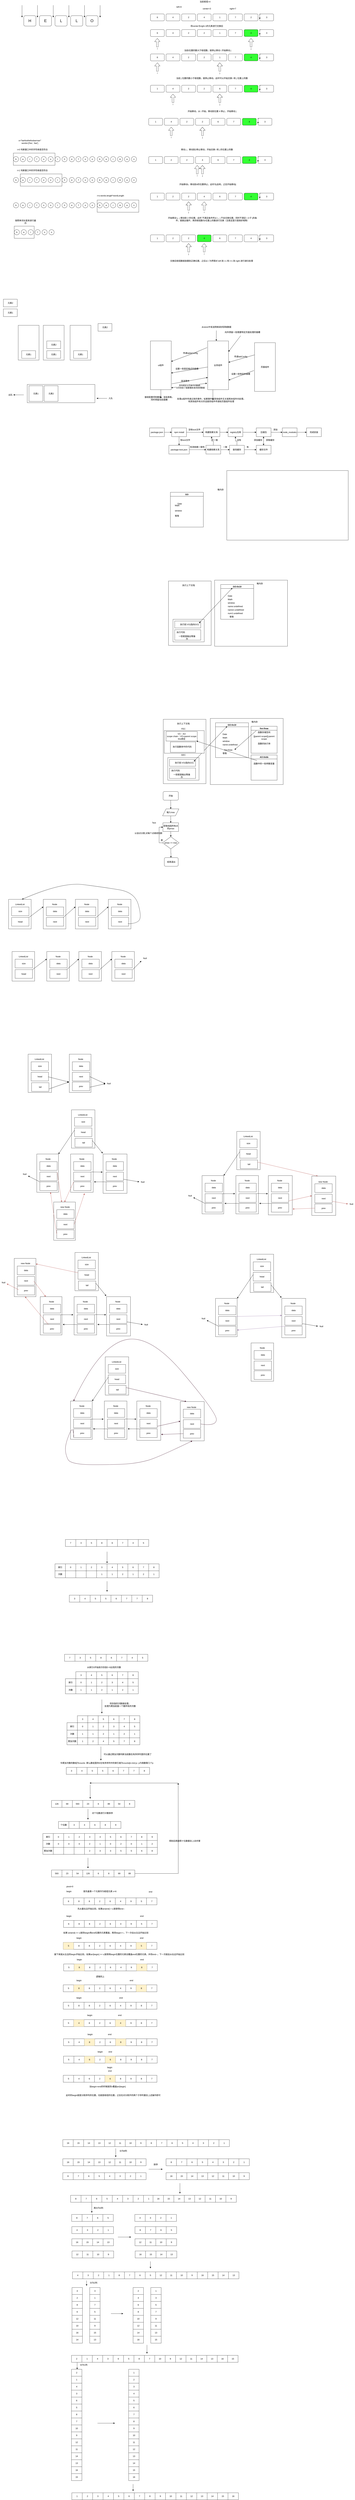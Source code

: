 <mxfile version="21.3.2" type="github">
  <diagram id="wqfIGVAOcoQACKi1h8yn" name="Page-1">
    <mxGraphModel dx="2901" dy="1162" grid="1" gridSize="10" guides="1" tooltips="1" connect="1" arrows="1" fold="1" page="1" pageScale="1" pageWidth="827" pageHeight="1169" math="0" shadow="0">
      <root>
        <mxCell id="0" />
        <mxCell id="1" parent="0" />
        <mxCell id="OHdh-0Ic4tBElt6N5R5b-25" value="" style="rounded=0;whiteSpace=wrap;html=1;" parent="1" vertex="1">
          <mxGeometry x="-750" y="890" width="240" height="70" as="geometry" />
        </mxCell>
        <mxCell id="44ngZScvTDAltiMoz4UV-2" value="6" style="rounded=1;whiteSpace=wrap;html=1;fillColor=none;" parent="1" vertex="1">
          <mxGeometry x="40" y="90" width="80" height="40" as="geometry" />
        </mxCell>
        <mxCell id="44ngZScvTDAltiMoz4UV-3" value="4" style="rounded=1;whiteSpace=wrap;html=1;" parent="1" vertex="1">
          <mxGeometry x="130" y="90" width="80" height="40" as="geometry" />
        </mxCell>
        <mxCell id="44ngZScvTDAltiMoz4UV-4" value="3" style="rounded=1;whiteSpace=wrap;html=1;" parent="1" vertex="1">
          <mxGeometry x="670" y="90" width="80" height="40" as="geometry" />
        </mxCell>
        <mxCell id="44ngZScvTDAltiMoz4UV-5" value="2" style="rounded=1;whiteSpace=wrap;html=1;" parent="1" vertex="1">
          <mxGeometry x="580" y="90" width="80" height="40" as="geometry" />
        </mxCell>
        <mxCell id="44ngZScvTDAltiMoz4UV-6" value="7" style="rounded=1;whiteSpace=wrap;html=1;" parent="1" vertex="1">
          <mxGeometry x="490" y="90" width="80" height="40" as="geometry" />
        </mxCell>
        <mxCell id="44ngZScvTDAltiMoz4UV-7" value="1" style="rounded=1;whiteSpace=wrap;html=1;" parent="1" vertex="1">
          <mxGeometry x="400" y="90" width="80" height="40" as="geometry" />
        </mxCell>
        <mxCell id="44ngZScvTDAltiMoz4UV-8" value="4" style="rounded=1;whiteSpace=wrap;html=1;" parent="1" vertex="1">
          <mxGeometry x="310" y="90" width="80" height="40" as="geometry" />
        </mxCell>
        <mxCell id="44ngZScvTDAltiMoz4UV-9" value="2" style="rounded=1;whiteSpace=wrap;html=1;" parent="1" vertex="1">
          <mxGeometry x="220" y="90" width="80" height="40" as="geometry" />
        </mxCell>
        <mxCell id="44ngZScvTDAltiMoz4UV-11" style="edgeStyle=orthogonalEdgeStyle;rounded=0;orthogonalLoop=1;jettySize=auto;html=1;exitX=0.25;exitY=0;exitDx=0;exitDy=0;entryX=0;entryY=0.75;entryDx=0;entryDy=0;" parent="1" source="44ngZScvTDAltiMoz4UV-4" target="44ngZScvTDAltiMoz4UV-4" edge="1">
          <mxGeometry relative="1" as="geometry" />
        </mxCell>
        <mxCell id="44ngZScvTDAltiMoz4UV-76" value="当前枢纽=4" style="text;html=1;strokeColor=none;fillColor=none;align=center;verticalAlign=middle;whiteSpace=wrap;rounded=0;" parent="1" vertex="1">
          <mxGeometry x="280" y="10" width="150" height="20" as="geometry" />
        </mxCell>
        <mxCell id="44ngZScvTDAltiMoz4UV-77" value="将center与right-1的元素进行交换后" style="text;html=1;strokeColor=none;fillColor=none;align=center;verticalAlign=middle;whiteSpace=wrap;rounded=0;" parent="1" vertex="1">
          <mxGeometry x="260" y="150" width="210" height="20" as="geometry" />
        </mxCell>
        <mxCell id="44ngZScvTDAltiMoz4UV-78" value="left=0" style="text;html=1;strokeColor=none;fillColor=none;align=center;verticalAlign=middle;whiteSpace=wrap;rounded=0;" parent="1" vertex="1">
          <mxGeometry x="130" y="40" width="150" height="20" as="geometry" />
        </mxCell>
        <mxCell id="44ngZScvTDAltiMoz4UV-79" value="center=3" style="text;html=1;strokeColor=none;fillColor=none;align=center;verticalAlign=middle;whiteSpace=wrap;rounded=0;" parent="1" vertex="1">
          <mxGeometry x="290" y="50" width="150" height="20" as="geometry" />
        </mxCell>
        <mxCell id="44ngZScvTDAltiMoz4UV-80" value="right=7" style="text;html=1;strokeColor=none;fillColor=none;align=center;verticalAlign=middle;whiteSpace=wrap;rounded=0;" parent="1" vertex="1">
          <mxGeometry x="440" y="50" width="150" height="20" as="geometry" />
        </mxCell>
        <mxCell id="44ngZScvTDAltiMoz4UV-81" value="6" style="rounded=1;whiteSpace=wrap;html=1;fillColor=none;" parent="1" vertex="1">
          <mxGeometry x="40" y="180" width="80" height="40" as="geometry" />
        </mxCell>
        <mxCell id="44ngZScvTDAltiMoz4UV-82" value="4" style="rounded=1;whiteSpace=wrap;html=1;" parent="1" vertex="1">
          <mxGeometry x="130" y="180" width="80" height="40" as="geometry" />
        </mxCell>
        <mxCell id="44ngZScvTDAltiMoz4UV-83" value="3" style="rounded=1;whiteSpace=wrap;html=1;" parent="1" vertex="1">
          <mxGeometry x="670" y="180" width="80" height="40" as="geometry" />
        </mxCell>
        <mxCell id="44ngZScvTDAltiMoz4UV-84" value="4" style="rounded=1;whiteSpace=wrap;html=1;fillColor=#33FF33;" parent="1" vertex="1">
          <mxGeometry x="580" y="180" width="80" height="40" as="geometry" />
        </mxCell>
        <mxCell id="44ngZScvTDAltiMoz4UV-85" value="7" style="rounded=1;whiteSpace=wrap;html=1;" parent="1" vertex="1">
          <mxGeometry x="490" y="180" width="80" height="40" as="geometry" />
        </mxCell>
        <mxCell id="44ngZScvTDAltiMoz4UV-86" value="1" style="rounded=1;whiteSpace=wrap;html=1;" parent="1" vertex="1">
          <mxGeometry x="400" y="180" width="80" height="40" as="geometry" />
        </mxCell>
        <mxCell id="44ngZScvTDAltiMoz4UV-87" value="2" style="rounded=1;whiteSpace=wrap;html=1;" parent="1" vertex="1">
          <mxGeometry x="310" y="180" width="80" height="40" as="geometry" />
        </mxCell>
        <mxCell id="44ngZScvTDAltiMoz4UV-88" value="2" style="rounded=1;whiteSpace=wrap;html=1;" parent="1" vertex="1">
          <mxGeometry x="220" y="180" width="80" height="40" as="geometry" />
        </mxCell>
        <mxCell id="44ngZScvTDAltiMoz4UV-89" style="edgeStyle=orthogonalEdgeStyle;rounded=0;orthogonalLoop=1;jettySize=auto;html=1;exitX=0.25;exitY=0;exitDx=0;exitDy=0;entryX=0;entryY=0.75;entryDx=0;entryDy=0;" parent="1" source="44ngZScvTDAltiMoz4UV-83" target="44ngZScvTDAltiMoz4UV-83" edge="1">
          <mxGeometry relative="1" as="geometry" />
        </mxCell>
        <mxCell id="44ngZScvTDAltiMoz4UV-90" value="" style="shape=flexArrow;endArrow=classic;html=1;" parent="1" edge="1">
          <mxGeometry width="50" height="50" relative="1" as="geometry">
            <mxPoint x="80" y="280" as="sourcePoint" />
            <mxPoint x="79.5" y="230" as="targetPoint" />
          </mxGeometry>
        </mxCell>
        <mxCell id="44ngZScvTDAltiMoz4UV-91" value="i" style="text;html=1;strokeColor=none;fillColor=none;align=center;verticalAlign=middle;whiteSpace=wrap;rounded=0;" parent="1" vertex="1">
          <mxGeometry x="60" y="280" width="40" height="20" as="geometry" />
        </mxCell>
        <mxCell id="44ngZScvTDAltiMoz4UV-94" value="" style="shape=flexArrow;endArrow=classic;html=1;" parent="1" edge="1">
          <mxGeometry width="50" height="50" relative="1" as="geometry">
            <mxPoint x="620" y="280" as="sourcePoint" />
            <mxPoint x="619.5" y="230" as="targetPoint" />
          </mxGeometry>
        </mxCell>
        <mxCell id="44ngZScvTDAltiMoz4UV-95" value="j" style="text;html=1;strokeColor=none;fillColor=none;align=center;verticalAlign=middle;whiteSpace=wrap;rounded=0;" parent="1" vertex="1">
          <mxGeometry x="600" y="280" width="40" height="20" as="geometry" />
        </mxCell>
        <mxCell id="44ngZScvTDAltiMoz4UV-96" value="当前i位置的数大于枢纽数，就停止移动 i 开始移动 j" style="text;html=1;strokeColor=none;fillColor=none;align=center;verticalAlign=middle;whiteSpace=wrap;rounded=0;" parent="1" vertex="1">
          <mxGeometry x="220" y="290" width="300" height="20" as="geometry" />
        </mxCell>
        <mxCell id="44ngZScvTDAltiMoz4UV-111" value="6" style="rounded=1;whiteSpace=wrap;html=1;fillColor=none;" parent="1" vertex="1">
          <mxGeometry x="40" y="320" width="80" height="40" as="geometry" />
        </mxCell>
        <mxCell id="44ngZScvTDAltiMoz4UV-112" value="4" style="rounded=1;whiteSpace=wrap;html=1;" parent="1" vertex="1">
          <mxGeometry x="130" y="320" width="80" height="40" as="geometry" />
        </mxCell>
        <mxCell id="44ngZScvTDAltiMoz4UV-113" value="3" style="rounded=1;whiteSpace=wrap;html=1;" parent="1" vertex="1">
          <mxGeometry x="670" y="320" width="80" height="40" as="geometry" />
        </mxCell>
        <mxCell id="44ngZScvTDAltiMoz4UV-114" value="4" style="rounded=1;whiteSpace=wrap;html=1;fillColor=#33FF33;" parent="1" vertex="1">
          <mxGeometry x="580" y="320" width="80" height="40" as="geometry" />
        </mxCell>
        <mxCell id="44ngZScvTDAltiMoz4UV-115" value="7" style="rounded=1;whiteSpace=wrap;html=1;" parent="1" vertex="1">
          <mxGeometry x="490" y="320" width="80" height="40" as="geometry" />
        </mxCell>
        <mxCell id="44ngZScvTDAltiMoz4UV-116" value="1" style="rounded=1;whiteSpace=wrap;html=1;" parent="1" vertex="1">
          <mxGeometry x="400" y="320" width="80" height="40" as="geometry" />
        </mxCell>
        <mxCell id="44ngZScvTDAltiMoz4UV-117" value="2" style="rounded=1;whiteSpace=wrap;html=1;" parent="1" vertex="1">
          <mxGeometry x="310" y="320" width="80" height="40" as="geometry" />
        </mxCell>
        <mxCell id="44ngZScvTDAltiMoz4UV-118" value="2" style="rounded=1;whiteSpace=wrap;html=1;" parent="1" vertex="1">
          <mxGeometry x="220" y="320" width="80" height="40" as="geometry" />
        </mxCell>
        <mxCell id="44ngZScvTDAltiMoz4UV-119" style="edgeStyle=orthogonalEdgeStyle;rounded=0;orthogonalLoop=1;jettySize=auto;html=1;exitX=0.25;exitY=0;exitDx=0;exitDy=0;entryX=0;entryY=0.75;entryDx=0;entryDy=0;" parent="1" source="44ngZScvTDAltiMoz4UV-113" target="44ngZScvTDAltiMoz4UV-113" edge="1">
          <mxGeometry relative="1" as="geometry" />
        </mxCell>
        <mxCell id="44ngZScvTDAltiMoz4UV-120" value="" style="shape=flexArrow;endArrow=classic;html=1;" parent="1" edge="1">
          <mxGeometry width="50" height="50" relative="1" as="geometry">
            <mxPoint x="80" y="420" as="sourcePoint" />
            <mxPoint x="79.5" y="370" as="targetPoint" />
          </mxGeometry>
        </mxCell>
        <mxCell id="44ngZScvTDAltiMoz4UV-121" value="i" style="text;html=1;strokeColor=none;fillColor=none;align=center;verticalAlign=middle;whiteSpace=wrap;rounded=0;" parent="1" vertex="1">
          <mxGeometry x="60" y="420" width="40" height="20" as="geometry" />
        </mxCell>
        <mxCell id="44ngZScvTDAltiMoz4UV-122" value="" style="shape=flexArrow;endArrow=classic;html=1;" parent="1" edge="1">
          <mxGeometry width="50" height="50" relative="1" as="geometry">
            <mxPoint x="440" y="420" as="sourcePoint" />
            <mxPoint x="439.5" y="370" as="targetPoint" />
            <Array as="points">
              <mxPoint x="440" y="400" />
            </Array>
          </mxGeometry>
        </mxCell>
        <mxCell id="44ngZScvTDAltiMoz4UV-123" value="j" style="text;html=1;strokeColor=none;fillColor=none;align=center;verticalAlign=middle;whiteSpace=wrap;rounded=0;" parent="1" vertex="1">
          <mxGeometry x="420" y="420" width="40" height="20" as="geometry" />
        </mxCell>
        <mxCell id="44ngZScvTDAltiMoz4UV-124" value="当前 j 位置的数小于枢纽数，就停止移动，此时可以开始交换 i 和 j 位置上的数" style="text;html=1;strokeColor=none;fillColor=none;align=center;verticalAlign=middle;whiteSpace=wrap;rounded=0;" parent="1" vertex="1">
          <mxGeometry x="180" y="450" width="430" height="20" as="geometry" />
        </mxCell>
        <mxCell id="44ngZScvTDAltiMoz4UV-136" value="1" style="rounded=1;whiteSpace=wrap;html=1;fillColor=none;" parent="1" vertex="1">
          <mxGeometry x="40" y="500" width="80" height="40" as="geometry" />
        </mxCell>
        <mxCell id="44ngZScvTDAltiMoz4UV-137" value="4" style="rounded=1;whiteSpace=wrap;html=1;" parent="1" vertex="1">
          <mxGeometry x="130" y="500" width="80" height="40" as="geometry" />
        </mxCell>
        <mxCell id="44ngZScvTDAltiMoz4UV-138" value="3" style="rounded=1;whiteSpace=wrap;html=1;" parent="1" vertex="1">
          <mxGeometry x="670" y="500" width="80" height="40" as="geometry" />
        </mxCell>
        <mxCell id="44ngZScvTDAltiMoz4UV-139" value="4" style="rounded=1;whiteSpace=wrap;html=1;fillColor=#33FF33;" parent="1" vertex="1">
          <mxGeometry x="580" y="500" width="80" height="40" as="geometry" />
        </mxCell>
        <mxCell id="44ngZScvTDAltiMoz4UV-140" value="7" style="rounded=1;whiteSpace=wrap;html=1;" parent="1" vertex="1">
          <mxGeometry x="490" y="500" width="80" height="40" as="geometry" />
        </mxCell>
        <mxCell id="44ngZScvTDAltiMoz4UV-141" value="6" style="rounded=1;whiteSpace=wrap;html=1;" parent="1" vertex="1">
          <mxGeometry x="400" y="500" width="80" height="40" as="geometry" />
        </mxCell>
        <mxCell id="44ngZScvTDAltiMoz4UV-142" value="2" style="rounded=1;whiteSpace=wrap;html=1;" parent="1" vertex="1">
          <mxGeometry x="310" y="500" width="80" height="40" as="geometry" />
        </mxCell>
        <mxCell id="44ngZScvTDAltiMoz4UV-143" value="2" style="rounded=1;whiteSpace=wrap;html=1;" parent="1" vertex="1">
          <mxGeometry x="220" y="500" width="80" height="40" as="geometry" />
        </mxCell>
        <mxCell id="44ngZScvTDAltiMoz4UV-144" style="edgeStyle=orthogonalEdgeStyle;rounded=0;orthogonalLoop=1;jettySize=auto;html=1;exitX=0.25;exitY=0;exitDx=0;exitDy=0;entryX=0;entryY=0.75;entryDx=0;entryDy=0;" parent="1" source="44ngZScvTDAltiMoz4UV-138" target="44ngZScvTDAltiMoz4UV-138" edge="1">
          <mxGeometry relative="1" as="geometry" />
        </mxCell>
        <mxCell id="44ngZScvTDAltiMoz4UV-145" value="" style="shape=flexArrow;endArrow=classic;html=1;" parent="1" edge="1">
          <mxGeometry width="50" height="50" relative="1" as="geometry">
            <mxPoint x="170" y="600" as="sourcePoint" />
            <mxPoint x="169.5" y="550" as="targetPoint" />
          </mxGeometry>
        </mxCell>
        <mxCell id="44ngZScvTDAltiMoz4UV-146" value="i" style="text;html=1;strokeColor=none;fillColor=none;align=center;verticalAlign=middle;whiteSpace=wrap;rounded=0;" parent="1" vertex="1">
          <mxGeometry x="150" y="600" width="40" height="20" as="geometry" />
        </mxCell>
        <mxCell id="44ngZScvTDAltiMoz4UV-147" value="" style="shape=flexArrow;endArrow=classic;html=1;" parent="1" edge="1">
          <mxGeometry width="50" height="50" relative="1" as="geometry">
            <mxPoint x="440" y="600" as="sourcePoint" />
            <mxPoint x="439.5" y="550" as="targetPoint" />
            <Array as="points">
              <mxPoint x="440" y="580" />
            </Array>
          </mxGeometry>
        </mxCell>
        <mxCell id="44ngZScvTDAltiMoz4UV-148" value="j" style="text;html=1;strokeColor=none;fillColor=none;align=center;verticalAlign=middle;whiteSpace=wrap;rounded=0;" parent="1" vertex="1">
          <mxGeometry x="420" y="600" width="40" height="20" as="geometry" />
        </mxCell>
        <mxCell id="44ngZScvTDAltiMoz4UV-149" value="开始移动，从 i 开始，移动到位置 4 停止，开始移动 j" style="text;html=1;strokeColor=none;fillColor=none;align=center;verticalAlign=middle;whiteSpace=wrap;rounded=0;" parent="1" vertex="1">
          <mxGeometry x="180" y="640" width="430" height="20" as="geometry" />
        </mxCell>
        <mxCell id="44ngZScvTDAltiMoz4UV-150" value="1" style="rounded=1;whiteSpace=wrap;html=1;fillColor=none;" parent="1" vertex="1">
          <mxGeometry x="30" y="690" width="80" height="40" as="geometry" />
        </mxCell>
        <mxCell id="44ngZScvTDAltiMoz4UV-151" value="4" style="rounded=1;whiteSpace=wrap;html=1;" parent="1" vertex="1">
          <mxGeometry x="120" y="690" width="80" height="40" as="geometry" />
        </mxCell>
        <mxCell id="44ngZScvTDAltiMoz4UV-152" value="3" style="rounded=1;whiteSpace=wrap;html=1;" parent="1" vertex="1">
          <mxGeometry x="660" y="690" width="80" height="40" as="geometry" />
        </mxCell>
        <mxCell id="44ngZScvTDAltiMoz4UV-153" value="4" style="rounded=1;whiteSpace=wrap;html=1;fillColor=#33FF33;" parent="1" vertex="1">
          <mxGeometry x="570" y="690" width="80" height="40" as="geometry" />
        </mxCell>
        <mxCell id="44ngZScvTDAltiMoz4UV-154" value="7" style="rounded=1;whiteSpace=wrap;html=1;" parent="1" vertex="1">
          <mxGeometry x="480" y="690" width="80" height="40" as="geometry" />
        </mxCell>
        <mxCell id="44ngZScvTDAltiMoz4UV-155" value="6" style="rounded=1;whiteSpace=wrap;html=1;" parent="1" vertex="1">
          <mxGeometry x="390" y="690" width="80" height="40" as="geometry" />
        </mxCell>
        <mxCell id="44ngZScvTDAltiMoz4UV-156" value="2" style="rounded=1;whiteSpace=wrap;html=1;" parent="1" vertex="1">
          <mxGeometry x="300" y="690" width="80" height="40" as="geometry" />
        </mxCell>
        <mxCell id="44ngZScvTDAltiMoz4UV-157" value="2" style="rounded=1;whiteSpace=wrap;html=1;" parent="1" vertex="1">
          <mxGeometry x="210" y="690" width="80" height="40" as="geometry" />
        </mxCell>
        <mxCell id="44ngZScvTDAltiMoz4UV-158" style="edgeStyle=orthogonalEdgeStyle;rounded=0;orthogonalLoop=1;jettySize=auto;html=1;exitX=0.25;exitY=0;exitDx=0;exitDy=0;entryX=0;entryY=0.75;entryDx=0;entryDy=0;" parent="1" source="44ngZScvTDAltiMoz4UV-152" target="44ngZScvTDAltiMoz4UV-152" edge="1">
          <mxGeometry relative="1" as="geometry" />
        </mxCell>
        <mxCell id="44ngZScvTDAltiMoz4UV-159" value="" style="shape=flexArrow;endArrow=classic;html=1;" parent="1" edge="1">
          <mxGeometry width="50" height="50" relative="1" as="geometry">
            <mxPoint x="160" y="790" as="sourcePoint" />
            <mxPoint x="159.5" y="740" as="targetPoint" />
          </mxGeometry>
        </mxCell>
        <mxCell id="44ngZScvTDAltiMoz4UV-160" value="i" style="text;html=1;strokeColor=none;fillColor=none;align=center;verticalAlign=middle;whiteSpace=wrap;rounded=0;" parent="1" vertex="1">
          <mxGeometry x="140" y="790" width="40" height="20" as="geometry" />
        </mxCell>
        <mxCell id="44ngZScvTDAltiMoz4UV-161" value="" style="shape=flexArrow;endArrow=classic;html=1;" parent="1" edge="1">
          <mxGeometry width="50" height="50" relative="1" as="geometry">
            <mxPoint x="340" y="790" as="sourcePoint" />
            <mxPoint x="339.5" y="740" as="targetPoint" />
            <Array as="points">
              <mxPoint x="340" y="770" />
            </Array>
          </mxGeometry>
        </mxCell>
        <mxCell id="44ngZScvTDAltiMoz4UV-162" value="j" style="text;html=1;strokeColor=none;fillColor=none;align=center;verticalAlign=middle;whiteSpace=wrap;rounded=0;" parent="1" vertex="1">
          <mxGeometry x="320" y="790" width="40" height="20" as="geometry" />
        </mxCell>
        <mxCell id="44ngZScvTDAltiMoz4UV-163" value="移动 j ，移动到2停止移动，开始交换 i 和 j 的位置上的数" style="text;html=1;strokeColor=none;fillColor=none;align=center;verticalAlign=middle;whiteSpace=wrap;rounded=0;" parent="1" vertex="1">
          <mxGeometry x="151" y="860" width="430" height="20" as="geometry" />
        </mxCell>
        <mxCell id="44ngZScvTDAltiMoz4UV-164" value="1" style="rounded=1;whiteSpace=wrap;html=1;fillColor=none;" parent="1" vertex="1">
          <mxGeometry x="30" y="910" width="80" height="40" as="geometry" />
        </mxCell>
        <mxCell id="44ngZScvTDAltiMoz4UV-165" value="2" style="rounded=1;whiteSpace=wrap;html=1;" parent="1" vertex="1">
          <mxGeometry x="120" y="910" width="80" height="40" as="geometry" />
        </mxCell>
        <mxCell id="44ngZScvTDAltiMoz4UV-166" value="3" style="rounded=1;whiteSpace=wrap;html=1;" parent="1" vertex="1">
          <mxGeometry x="660" y="910" width="80" height="40" as="geometry" />
        </mxCell>
        <mxCell id="44ngZScvTDAltiMoz4UV-167" value="4" style="rounded=1;whiteSpace=wrap;html=1;fillColor=#33FF33;" parent="1" vertex="1">
          <mxGeometry x="570" y="910" width="80" height="40" as="geometry" />
        </mxCell>
        <mxCell id="44ngZScvTDAltiMoz4UV-168" value="7" style="rounded=1;whiteSpace=wrap;html=1;" parent="1" vertex="1">
          <mxGeometry x="480" y="910" width="80" height="40" as="geometry" />
        </mxCell>
        <mxCell id="44ngZScvTDAltiMoz4UV-169" value="6" style="rounded=1;whiteSpace=wrap;html=1;" parent="1" vertex="1">
          <mxGeometry x="390" y="910" width="80" height="40" as="geometry" />
        </mxCell>
        <mxCell id="44ngZScvTDAltiMoz4UV-170" value="4" style="rounded=1;whiteSpace=wrap;html=1;" parent="1" vertex="1">
          <mxGeometry x="300" y="910" width="80" height="40" as="geometry" />
        </mxCell>
        <mxCell id="44ngZScvTDAltiMoz4UV-171" value="2" style="rounded=1;whiteSpace=wrap;html=1;" parent="1" vertex="1">
          <mxGeometry x="210" y="910" width="80" height="40" as="geometry" />
        </mxCell>
        <mxCell id="44ngZScvTDAltiMoz4UV-172" style="edgeStyle=orthogonalEdgeStyle;rounded=0;orthogonalLoop=1;jettySize=auto;html=1;exitX=0.25;exitY=0;exitDx=0;exitDy=0;entryX=0;entryY=0.75;entryDx=0;entryDy=0;" parent="1" source="44ngZScvTDAltiMoz4UV-166" target="44ngZScvTDAltiMoz4UV-166" edge="1">
          <mxGeometry relative="1" as="geometry" />
        </mxCell>
        <mxCell id="44ngZScvTDAltiMoz4UV-173" value="" style="shape=flexArrow;endArrow=classic;html=1;" parent="1" edge="1">
          <mxGeometry width="50" height="50" relative="1" as="geometry">
            <mxPoint x="310" y="1010" as="sourcePoint" />
            <mxPoint x="309.5" y="960" as="targetPoint" />
          </mxGeometry>
        </mxCell>
        <mxCell id="44ngZScvTDAltiMoz4UV-174" value="i" style="text;html=1;strokeColor=none;fillColor=none;align=center;verticalAlign=middle;whiteSpace=wrap;rounded=0;" parent="1" vertex="1">
          <mxGeometry x="290" y="1010" width="40" height="20" as="geometry" />
        </mxCell>
        <mxCell id="44ngZScvTDAltiMoz4UV-175" value="" style="shape=flexArrow;endArrow=classic;html=1;" parent="1" edge="1">
          <mxGeometry width="50" height="50" relative="1" as="geometry">
            <mxPoint x="340" y="1010" as="sourcePoint" />
            <mxPoint x="339.5" y="960" as="targetPoint" />
            <Array as="points">
              <mxPoint x="340" y="990" />
            </Array>
          </mxGeometry>
        </mxCell>
        <mxCell id="44ngZScvTDAltiMoz4UV-176" value="j" style="text;html=1;strokeColor=none;fillColor=none;align=center;verticalAlign=middle;whiteSpace=wrap;rounded=0;" parent="1" vertex="1">
          <mxGeometry x="320" y="1010" width="40" height="20" as="geometry" />
        </mxCell>
        <mxCell id="44ngZScvTDAltiMoz4UV-177" value="开始移动i，移动到4的位置停止，此时与j会和，之后开始移动j" style="text;html=1;strokeColor=none;fillColor=none;align=center;verticalAlign=middle;whiteSpace=wrap;rounded=0;" parent="1" vertex="1">
          <mxGeometry x="155" y="1060" width="430" height="20" as="geometry" />
        </mxCell>
        <mxCell id="44ngZScvTDAltiMoz4UV-178" value="1" style="rounded=1;whiteSpace=wrap;html=1;fillColor=none;" parent="1" vertex="1">
          <mxGeometry x="40" y="1120" width="80" height="40" as="geometry" />
        </mxCell>
        <mxCell id="44ngZScvTDAltiMoz4UV-179" value="2" style="rounded=1;whiteSpace=wrap;html=1;" parent="1" vertex="1">
          <mxGeometry x="130" y="1120" width="80" height="40" as="geometry" />
        </mxCell>
        <mxCell id="44ngZScvTDAltiMoz4UV-180" value="3" style="rounded=1;whiteSpace=wrap;html=1;" parent="1" vertex="1">
          <mxGeometry x="670" y="1120" width="80" height="40" as="geometry" />
        </mxCell>
        <mxCell id="44ngZScvTDAltiMoz4UV-181" value="4" style="rounded=1;whiteSpace=wrap;html=1;fillColor=#33FF33;" parent="1" vertex="1">
          <mxGeometry x="580" y="1120" width="80" height="40" as="geometry" />
        </mxCell>
        <mxCell id="44ngZScvTDAltiMoz4UV-182" value="7" style="rounded=1;whiteSpace=wrap;html=1;" parent="1" vertex="1">
          <mxGeometry x="490" y="1120" width="80" height="40" as="geometry" />
        </mxCell>
        <mxCell id="44ngZScvTDAltiMoz4UV-183" value="6" style="rounded=1;whiteSpace=wrap;html=1;" parent="1" vertex="1">
          <mxGeometry x="400" y="1120" width="80" height="40" as="geometry" />
        </mxCell>
        <mxCell id="44ngZScvTDAltiMoz4UV-184" value="4" style="rounded=1;whiteSpace=wrap;html=1;" parent="1" vertex="1">
          <mxGeometry x="310" y="1120" width="80" height="40" as="geometry" />
        </mxCell>
        <mxCell id="44ngZScvTDAltiMoz4UV-185" value="2" style="rounded=1;whiteSpace=wrap;html=1;" parent="1" vertex="1">
          <mxGeometry x="220" y="1120" width="80" height="40" as="geometry" />
        </mxCell>
        <mxCell id="44ngZScvTDAltiMoz4UV-186" style="edgeStyle=orthogonalEdgeStyle;rounded=0;orthogonalLoop=1;jettySize=auto;html=1;exitX=0.25;exitY=0;exitDx=0;exitDy=0;entryX=0;entryY=0.75;entryDx=0;entryDy=0;" parent="1" source="44ngZScvTDAltiMoz4UV-180" target="44ngZScvTDAltiMoz4UV-180" edge="1">
          <mxGeometry relative="1" as="geometry" />
        </mxCell>
        <mxCell id="44ngZScvTDAltiMoz4UV-187" value="" style="shape=flexArrow;endArrow=classic;html=1;" parent="1" edge="1">
          <mxGeometry width="50" height="50" relative="1" as="geometry">
            <mxPoint x="350" y="1219" as="sourcePoint" />
            <mxPoint x="349.5" y="1169" as="targetPoint" />
          </mxGeometry>
        </mxCell>
        <mxCell id="44ngZScvTDAltiMoz4UV-188" value="i" style="text;html=1;strokeColor=none;fillColor=none;align=center;verticalAlign=middle;whiteSpace=wrap;rounded=0;" parent="1" vertex="1">
          <mxGeometry x="330" y="1220" width="40" height="20" as="geometry" />
        </mxCell>
        <mxCell id="44ngZScvTDAltiMoz4UV-189" value="" style="shape=flexArrow;endArrow=classic;html=1;" parent="1" edge="1">
          <mxGeometry width="50" height="50" relative="1" as="geometry">
            <mxPoint x="260.5" y="1219" as="sourcePoint" />
            <mxPoint x="260" y="1169" as="targetPoint" />
            <Array as="points">
              <mxPoint x="260.5" y="1199" />
            </Array>
          </mxGeometry>
        </mxCell>
        <mxCell id="44ngZScvTDAltiMoz4UV-191" value="开始移动 j，j 移动到 2 的位置，此时 不满足条件所以 i，j 不会交换位置，同时不满足 i 小于 j的条件，就跳出循环，再将枢纽数与i位置上的数进行交换（注意这里只是刚好相等）" style="text;html=1;strokeColor=none;fillColor=none;align=center;verticalAlign=middle;whiteSpace=wrap;rounded=0;strokeWidth=3;" parent="1" vertex="1">
          <mxGeometry x="140" y="1260" width="515" height="20" as="geometry" />
        </mxCell>
        <mxCell id="44ngZScvTDAltiMoz4UV-193" value="j" style="text;html=1;strokeColor=none;fillColor=none;align=center;verticalAlign=middle;whiteSpace=wrap;rounded=0;" parent="1" vertex="1">
          <mxGeometry x="240" y="1220" width="40" height="20" as="geometry" />
        </mxCell>
        <mxCell id="44ngZScvTDAltiMoz4UV-194" value="1" style="rounded=1;whiteSpace=wrap;html=1;fillColor=none;" parent="1" vertex="1">
          <mxGeometry x="40" y="1360" width="80" height="40" as="geometry" />
        </mxCell>
        <mxCell id="44ngZScvTDAltiMoz4UV-195" value="2" style="rounded=1;whiteSpace=wrap;html=1;" parent="1" vertex="1">
          <mxGeometry x="130" y="1360" width="80" height="40" as="geometry" />
        </mxCell>
        <mxCell id="44ngZScvTDAltiMoz4UV-196" value="3" style="rounded=1;whiteSpace=wrap;html=1;" parent="1" vertex="1">
          <mxGeometry x="670" y="1360" width="80" height="40" as="geometry" />
        </mxCell>
        <mxCell id="44ngZScvTDAltiMoz4UV-197" value="4" style="rounded=1;whiteSpace=wrap;html=1;fillColor=#33FF33;" parent="1" vertex="1">
          <mxGeometry x="310" y="1360" width="80" height="40" as="geometry" />
        </mxCell>
        <mxCell id="44ngZScvTDAltiMoz4UV-198" value="7" style="rounded=1;whiteSpace=wrap;html=1;" parent="1" vertex="1">
          <mxGeometry x="490" y="1360" width="80" height="40" as="geometry" />
        </mxCell>
        <mxCell id="44ngZScvTDAltiMoz4UV-199" value="6" style="rounded=1;whiteSpace=wrap;html=1;" parent="1" vertex="1">
          <mxGeometry x="400" y="1360" width="80" height="40" as="geometry" />
        </mxCell>
        <mxCell id="44ngZScvTDAltiMoz4UV-200" value="4" style="rounded=1;whiteSpace=wrap;html=1;" parent="1" vertex="1">
          <mxGeometry x="580" y="1360" width="80" height="40" as="geometry" />
        </mxCell>
        <mxCell id="44ngZScvTDAltiMoz4UV-201" value="2" style="rounded=1;whiteSpace=wrap;html=1;" parent="1" vertex="1">
          <mxGeometry x="220" y="1360" width="80" height="40" as="geometry" />
        </mxCell>
        <mxCell id="44ngZScvTDAltiMoz4UV-202" style="edgeStyle=orthogonalEdgeStyle;rounded=0;orthogonalLoop=1;jettySize=auto;html=1;exitX=0.25;exitY=0;exitDx=0;exitDy=0;entryX=0;entryY=0.75;entryDx=0;entryDy=0;" parent="1" source="44ngZScvTDAltiMoz4UV-196" target="44ngZScvTDAltiMoz4UV-196" edge="1">
          <mxGeometry relative="1" as="geometry" />
        </mxCell>
        <mxCell id="44ngZScvTDAltiMoz4UV-203" value="" style="shape=flexArrow;endArrow=classic;html=1;" parent="1" edge="1">
          <mxGeometry width="50" height="50" relative="1" as="geometry">
            <mxPoint x="350" y="1459" as="sourcePoint" />
            <mxPoint x="349.5" y="1409" as="targetPoint" />
          </mxGeometry>
        </mxCell>
        <mxCell id="44ngZScvTDAltiMoz4UV-204" value="i" style="text;html=1;strokeColor=none;fillColor=none;align=center;verticalAlign=middle;whiteSpace=wrap;rounded=0;" parent="1" vertex="1">
          <mxGeometry x="330" y="1460" width="40" height="20" as="geometry" />
        </mxCell>
        <mxCell id="44ngZScvTDAltiMoz4UV-205" value="" style="shape=flexArrow;endArrow=classic;html=1;" parent="1" edge="1">
          <mxGeometry width="50" height="50" relative="1" as="geometry">
            <mxPoint x="260.5" y="1459" as="sourcePoint" />
            <mxPoint x="260" y="1409" as="targetPoint" />
            <Array as="points">
              <mxPoint x="260.5" y="1439" />
            </Array>
          </mxGeometry>
        </mxCell>
        <mxCell id="44ngZScvTDAltiMoz4UV-206" value="j" style="text;html=1;strokeColor=none;fillColor=none;align=center;verticalAlign=middle;whiteSpace=wrap;rounded=0;" parent="1" vertex="1">
          <mxGeometry x="240" y="1460" width="40" height="20" as="geometry" />
        </mxCell>
        <mxCell id="44ngZScvTDAltiMoz4UV-207" value="交换后枢纽数就放置到正确位置，之后以 i 为界限对 left 到 i-1 和 i+1 到 right 进行递归处理" style="text;html=1;strokeColor=none;fillColor=none;align=center;verticalAlign=middle;whiteSpace=wrap;rounded=0;" parent="1" vertex="1">
          <mxGeometry x="125" y="1500" width="535" height="20" as="geometry" />
        </mxCell>
        <mxCell id="T6AObiZFhf3lDvR5Dfi0-2" value="ui组件" style="rounded=0;whiteSpace=wrap;html=1;" parent="1" vertex="1">
          <mxGeometry x="40" y="1970" width="120" height="280" as="geometry" />
        </mxCell>
        <mxCell id="T6AObiZFhf3lDvR5Dfi0-3" value="业务组件" style="rounded=0;whiteSpace=wrap;html=1;" parent="1" vertex="1">
          <mxGeometry x="370" y="1970" width="120" height="280" as="geometry" />
        </mxCell>
        <mxCell id="T6AObiZFhf3lDvR5Dfi0-4" value="页面组件" style="rounded=0;whiteSpace=wrap;html=1;" parent="1" vertex="1">
          <mxGeometry x="640" y="1980" width="120" height="280" as="geometry" />
        </mxCell>
        <mxCell id="T6AObiZFhf3lDvR5Dfi0-5" value="" style="endArrow=classic;html=1;rounded=0;exitX=0;exitY=0.25;exitDx=0;exitDy=0;" parent="1" source="T6AObiZFhf3lDvR5Dfi0-4" target="T6AObiZFhf3lDvR5Dfi0-3" edge="1">
          <mxGeometry width="50" height="50" relative="1" as="geometry">
            <mxPoint x="600" y="2070" as="sourcePoint" />
            <mxPoint x="650" y="2020" as="targetPoint" />
            <Array as="points">
              <mxPoint x="570" y="2070" />
            </Array>
          </mxGeometry>
        </mxCell>
        <mxCell id="T6AObiZFhf3lDvR5Dfi0-6" value="传递tabConfig" style="text;html=1;align=center;verticalAlign=middle;resizable=0;points=[];autosize=1;strokeColor=none;fillColor=none;" parent="1" vertex="1">
          <mxGeometry x="515" y="2050" width="90" height="20" as="geometry" />
        </mxCell>
        <mxCell id="T6AObiZFhf3lDvR5Dfi0-7" value="" style="endArrow=classic;html=1;rounded=0;entryX=1.007;entryY=0.804;entryDx=0;entryDy=0;entryPerimeter=0;exitX=-0.03;exitY=0.571;exitDx=0;exitDy=0;exitPerimeter=0;" parent="1" source="T6AObiZFhf3lDvR5Dfi0-4" target="T6AObiZFhf3lDvR5Dfi0-3" edge="1">
          <mxGeometry width="50" height="50" relative="1" as="geometry">
            <mxPoint x="600" y="2200" as="sourcePoint" />
            <mxPoint x="650" y="2150" as="targetPoint" />
          </mxGeometry>
        </mxCell>
        <mxCell id="T6AObiZFhf3lDvR5Dfi0-8" value="设置一些特定的插槽" style="text;html=1;align=center;verticalAlign=middle;resizable=0;points=[];autosize=1;strokeColor=none;fillColor=none;" parent="1" vertex="1">
          <mxGeometry x="500" y="2150" width="120" height="20" as="geometry" />
        </mxCell>
        <mxCell id="T6AObiZFhf3lDvR5Dfi0-9" value="" style="endArrow=classic;html=1;rounded=0;entryX=0.413;entryY=-0.002;entryDx=0;entryDy=0;entryPerimeter=0;" parent="1" target="T6AObiZFhf3lDvR5Dfi0-3" edge="1">
          <mxGeometry width="50" height="50" relative="1" as="geometry">
            <mxPoint x="420" y="1910" as="sourcePoint" />
            <mxPoint x="470" y="1860" as="targetPoint" />
          </mxGeometry>
        </mxCell>
        <mxCell id="T6AObiZFhf3lDvR5Dfi0-10" value="从store中发送网络请求获取数据" style="text;html=1;align=center;verticalAlign=middle;resizable=0;points=[];autosize=1;strokeColor=none;fillColor=none;" parent="1" vertex="1">
          <mxGeometry x="325" y="1880" width="190" height="20" as="geometry" />
        </mxCell>
        <mxCell id="T6AObiZFhf3lDvR5Dfi0-11" value="" style="endArrow=classic;html=1;rounded=0;exitX=-0.027;exitY=0.135;exitDx=0;exitDy=0;exitPerimeter=0;" parent="1" source="T6AObiZFhf3lDvR5Dfi0-3" target="T6AObiZFhf3lDvR5Dfi0-2" edge="1">
          <mxGeometry width="50" height="50" relative="1" as="geometry">
            <mxPoint x="310" y="2040" as="sourcePoint" />
            <mxPoint x="360" y="1990" as="targetPoint" />
            <Array as="points">
              <mxPoint x="290" y="2040" />
            </Array>
          </mxGeometry>
        </mxCell>
        <mxCell id="T6AObiZFhf3lDvR5Dfi0-12" value="传递tableConfig" style="text;html=1;align=center;verticalAlign=middle;resizable=0;points=[];autosize=1;strokeColor=none;fillColor=none;" parent="1" vertex="1">
          <mxGeometry x="220" y="2030" width="100" height="20" as="geometry" />
        </mxCell>
        <mxCell id="T6AObiZFhf3lDvR5Dfi0-13" value="" style="endArrow=classic;html=1;rounded=0;entryX=0.997;entryY=0.658;entryDx=0;entryDy=0;entryPerimeter=0;" parent="1" source="T6AObiZFhf3lDvR5Dfi0-3" target="T6AObiZFhf3lDvR5Dfi0-2" edge="1">
          <mxGeometry width="50" height="50" relative="1" as="geometry">
            <mxPoint x="320" y="2170" as="sourcePoint" />
            <mxPoint x="370" y="2120" as="targetPoint" />
          </mxGeometry>
        </mxCell>
        <mxCell id="T6AObiZFhf3lDvR5Dfi0-14" value="设置一些固定格式的插槽" style="text;html=1;align=center;verticalAlign=middle;resizable=0;points=[];autosize=1;strokeColor=none;fillColor=none;" parent="1" vertex="1">
          <mxGeometry x="175" y="2120" width="150" height="20" as="geometry" />
        </mxCell>
        <mxCell id="T6AObiZFhf3lDvR5Dfi0-15" value="" style="endArrow=classic;html=1;rounded=0;exitX=1.017;exitY=0.881;exitDx=0;exitDy=0;exitPerimeter=0;entryX=0;entryY=0.75;entryDx=0;entryDy=0;" parent="1" source="T6AObiZFhf3lDvR5Dfi0-2" target="T6AObiZFhf3lDvR5Dfi0-3" edge="1">
          <mxGeometry width="50" height="50" relative="1" as="geometry">
            <mxPoint x="260" y="2240" as="sourcePoint" />
            <mxPoint x="310" y="2190" as="targetPoint" />
          </mxGeometry>
        </mxCell>
        <mxCell id="T6AObiZFhf3lDvR5Dfi0-16" value="发送事件" style="text;html=1;align=center;verticalAlign=middle;resizable=0;points=[];autosize=1;strokeColor=none;fillColor=none;" parent="1" vertex="1">
          <mxGeometry x="210" y="2190" width="60" height="20" as="geometry" />
        </mxCell>
        <mxCell id="T6AObiZFhf3lDvR5Dfi0-17" value="" style="endArrow=classic;html=1;rounded=0;exitX=0.25;exitY=1;exitDx=0;exitDy=0;" parent="1" source="T6AObiZFhf3lDvR5Dfi0-3" edge="1">
          <mxGeometry width="50" height="50" relative="1" as="geometry">
            <mxPoint x="390" y="2320" as="sourcePoint" />
            <mxPoint x="400" y="2310" as="targetPoint" />
          </mxGeometry>
        </mxCell>
        <mxCell id="T6AObiZFhf3lDvR5Dfi0-18" value="处理ui组件传递过来的事件，如果事件和其他组件无关就再本组件内处理，&lt;br&gt;和其他组件有关的话就将组件传递给页面组件处理" style="text;html=1;align=center;verticalAlign=middle;resizable=0;points=[];autosize=1;strokeColor=none;fillColor=none;" parent="1" vertex="1">
          <mxGeometry x="185" y="2295" width="410" height="30" as="geometry" />
        </mxCell>
        <mxCell id="T6AObiZFhf3lDvR5Dfi0-19" value="" style="endArrow=classic;startArrow=classic;html=1;rounded=0;entryX=-0.033;entryY=0.869;entryDx=0;entryDy=0;entryPerimeter=0;exitX=1.003;exitY=0.961;exitDx=0;exitDy=0;exitPerimeter=0;" parent="1" source="T6AObiZFhf3lDvR5Dfi0-2" target="T6AObiZFhf3lDvR5Dfi0-3" edge="1">
          <mxGeometry width="50" height="50" relative="1" as="geometry">
            <mxPoint x="260" y="2260" as="sourcePoint" />
            <mxPoint x="310" y="2210" as="targetPoint" />
          </mxGeometry>
        </mxCell>
        <mxCell id="T6AObiZFhf3lDvR5Dfi0-20" value="双向绑定分页操作的数据，&lt;br&gt;分页改变了就要重新请求表单数据" style="edgeLabel;html=1;align=center;verticalAlign=middle;resizable=0;points=[];" parent="T6AObiZFhf3lDvR5Dfi0-19" vertex="1" connectable="0">
          <mxGeometry x="-0.221" y="-3" relative="1" as="geometry">
            <mxPoint x="29" as="offset" />
          </mxGeometry>
        </mxCell>
        <mxCell id="T6AObiZFhf3lDvR5Dfi0-21" value="" style="endArrow=classic;html=1;rounded=0;" parent="1" source="T6AObiZFhf3lDvR5Dfi0-2" edge="1">
          <mxGeometry width="50" height="50" relative="1" as="geometry">
            <mxPoint x="80" y="2280" as="sourcePoint" />
            <mxPoint x="100" y="2300" as="targetPoint" />
          </mxGeometry>
        </mxCell>
        <mxCell id="T6AObiZFhf3lDvR5Dfi0-22" value="接收配置项和数据，渲染表格，&lt;br&gt;同时预留动态插槽" style="text;html=1;align=center;verticalAlign=middle;resizable=0;points=[];autosize=1;strokeColor=none;fillColor=none;" parent="1" vertex="1">
          <mxGeometry y="2285" width="180" height="30" as="geometry" />
        </mxCell>
        <mxCell id="T6AObiZFhf3lDvR5Dfi0-23" value="" style="endArrow=classic;html=1;rounded=0;" parent="1" target="T6AObiZFhf3lDvR5Dfi0-3" edge="1">
          <mxGeometry width="50" height="50" relative="1" as="geometry">
            <mxPoint x="560" y="1940" as="sourcePoint" />
            <mxPoint x="590" y="1900" as="targetPoint" />
          </mxGeometry>
        </mxCell>
        <mxCell id="T6AObiZFhf3lDvR5Dfi0-24" value="向外预留一些需要特定页面处理的插槽" style="text;html=1;align=center;verticalAlign=middle;resizable=0;points=[];autosize=1;strokeColor=none;fillColor=none;" parent="1" vertex="1">
          <mxGeometry x="460" y="1910" width="220" height="20" as="geometry" />
        </mxCell>
        <mxCell id="xT_BuAx1DICsugsQLFkq-6" style="edgeStyle=orthogonalEdgeStyle;rounded=0;orthogonalLoop=1;jettySize=auto;html=1;exitX=1;exitY=0.5;exitDx=0;exitDy=0;entryX=0;entryY=0.5;entryDx=0;entryDy=0;" parent="1" source="xT_BuAx1DICsugsQLFkq-3" target="xT_BuAx1DICsugsQLFkq-5" edge="1">
          <mxGeometry relative="1" as="geometry" />
        </mxCell>
        <mxCell id="xT_BuAx1DICsugsQLFkq-3" value="package.json" style="rounded=0;whiteSpace=wrap;html=1;" parent="1" vertex="1">
          <mxGeometry x="35" y="2470" width="85" height="50" as="geometry" />
        </mxCell>
        <mxCell id="xT_BuAx1DICsugsQLFkq-8" style="edgeStyle=orthogonalEdgeStyle;rounded=0;orthogonalLoop=1;jettySize=auto;html=1;exitX=1;exitY=0.5;exitDx=0;exitDy=0;entryX=0;entryY=0.5;entryDx=0;entryDy=0;" parent="1" source="xT_BuAx1DICsugsQLFkq-5" target="xT_BuAx1DICsugsQLFkq-7" edge="1">
          <mxGeometry relative="1" as="geometry" />
        </mxCell>
        <mxCell id="xT_BuAx1DICsugsQLFkq-11" style="edgeStyle=orthogonalEdgeStyle;rounded=0;orthogonalLoop=1;jettySize=auto;html=1;exitX=0.5;exitY=1;exitDx=0;exitDy=0;entryX=0.5;entryY=0;entryDx=0;entryDy=0;" parent="1" source="xT_BuAx1DICsugsQLFkq-5" target="xT_BuAx1DICsugsQLFkq-10" edge="1">
          <mxGeometry relative="1" as="geometry">
            <mxPoint x="205" y="2530" as="targetPoint" />
          </mxGeometry>
        </mxCell>
        <mxCell id="xT_BuAx1DICsugsQLFkq-5" value="npm install&lt;span style=&quot;color: rgba(0 , 0 , 0 , 0) ; font-family: monospace ; font-size: 0px&quot;&gt;%3CmxGraphModel%3E%3Croot%3E%3CmxCell%20id%3D%220%22%2F%3E%3CmxCell%20id%3D%221%22%20parent%3D%220%22%2F%3E%3CmxCell%20id%3D%222%22%20value%3D%22package.json%22%20style%3D%22rounded%3D0%3BwhiteSpace%3Dwrap%3Bhtml%3D1%3B%22%20vertex%3D%221%22%20parent%3D%221%22%3E%3CmxGeometry%20x%3D%2235%22%20y%3D%222470%22%20width%3D%2285%22%20height%3D%2250%22%20as%3D%22geometry%22%2F%3E%3C%2FmxCell%3E%3C%2Froot%3E%3C%2FmxGraphModel%3E&lt;/span&gt;" style="rounded=0;whiteSpace=wrap;html=1;" parent="1" vertex="1">
          <mxGeometry x="162.5" y="2470" width="85" height="50" as="geometry" />
        </mxCell>
        <mxCell id="xT_BuAx1DICsugsQLFkq-26" style="edgeStyle=orthogonalEdgeStyle;rounded=0;orthogonalLoop=1;jettySize=auto;html=1;entryX=0;entryY=0.5;entryDx=0;entryDy=0;" parent="1" source="xT_BuAx1DICsugsQLFkq-7" target="xT_BuAx1DICsugsQLFkq-25" edge="1">
          <mxGeometry relative="1" as="geometry" />
        </mxCell>
        <mxCell id="xT_BuAx1DICsugsQLFkq-7" value="构建依赖关系" style="rounded=0;whiteSpace=wrap;html=1;" parent="1" vertex="1">
          <mxGeometry x="345" y="2470" width="95" height="50" as="geometry" />
        </mxCell>
        <mxCell id="xT_BuAx1DICsugsQLFkq-9" value="没有lock文件" style="text;html=1;align=center;verticalAlign=middle;resizable=0;points=[];autosize=1;strokeColor=none;fillColor=none;" parent="1" vertex="1">
          <mxGeometry x="247.5" y="2470" width="90" height="20" as="geometry" />
        </mxCell>
        <mxCell id="xT_BuAx1DICsugsQLFkq-17" style="edgeStyle=orthogonalEdgeStyle;rounded=0;orthogonalLoop=1;jettySize=auto;html=1;" parent="1" source="xT_BuAx1DICsugsQLFkq-10" target="xT_BuAx1DICsugsQLFkq-16" edge="1">
          <mxGeometry relative="1" as="geometry">
            <mxPoint x="290" y="2595" as="targetPoint" />
          </mxGeometry>
        </mxCell>
        <mxCell id="xT_BuAx1DICsugsQLFkq-10" value="package-lock.json" style="rounded=0;whiteSpace=wrap;html=1;" parent="1" vertex="1">
          <mxGeometry x="146.25" y="2570" width="117.5" height="50" as="geometry" />
        </mxCell>
        <mxCell id="xT_BuAx1DICsugsQLFkq-12" value="有lock文件" style="text;html=1;align=center;verticalAlign=middle;resizable=0;points=[];autosize=1;strokeColor=none;fillColor=none;" parent="1" vertex="1">
          <mxGeometry x="205" y="2530" width="70" height="20" as="geometry" />
        </mxCell>
        <mxCell id="xT_BuAx1DICsugsQLFkq-19" style="edgeStyle=orthogonalEdgeStyle;rounded=0;orthogonalLoop=1;jettySize=auto;html=1;exitX=0.5;exitY=0;exitDx=0;exitDy=0;entryX=0.5;entryY=1;entryDx=0;entryDy=0;" parent="1" source="xT_BuAx1DICsugsQLFkq-16" target="xT_BuAx1DICsugsQLFkq-7" edge="1">
          <mxGeometry relative="1" as="geometry">
            <mxPoint x="390" y="2540" as="targetPoint" />
          </mxGeometry>
        </mxCell>
        <mxCell id="xT_BuAx1DICsugsQLFkq-22" style="edgeStyle=orthogonalEdgeStyle;rounded=0;orthogonalLoop=1;jettySize=auto;html=1;exitX=1;exitY=0.5;exitDx=0;exitDy=0;entryX=0;entryY=0.5;entryDx=0;entryDy=0;" parent="1" source="xT_BuAx1DICsugsQLFkq-16" target="xT_BuAx1DICsugsQLFkq-21" edge="1">
          <mxGeometry relative="1" as="geometry" />
        </mxCell>
        <mxCell id="xT_BuAx1DICsugsQLFkq-16" value="构建依赖关系" style="rounded=0;whiteSpace=wrap;html=1;" parent="1" vertex="1">
          <mxGeometry x="360" y="2570" width="85" height="50" as="geometry" />
        </mxCell>
        <mxCell id="xT_BuAx1DICsugsQLFkq-18" value="检测依赖一致性" style="text;html=1;align=center;verticalAlign=middle;resizable=0;points=[];autosize=1;strokeColor=none;fillColor=none;" parent="1" vertex="1">
          <mxGeometry x="260" y="2570" width="100" height="20" as="geometry" />
        </mxCell>
        <mxCell id="xT_BuAx1DICsugsQLFkq-20" value="不一致" style="text;html=1;align=center;verticalAlign=middle;resizable=0;points=[];autosize=1;strokeColor=none;fillColor=none;" parent="1" vertex="1">
          <mxGeometry x="385" y="2530" width="50" height="20" as="geometry" />
        </mxCell>
        <mxCell id="xT_BuAx1DICsugsQLFkq-27" style="edgeStyle=orthogonalEdgeStyle;rounded=0;orthogonalLoop=1;jettySize=auto;html=1;entryX=0.5;entryY=1;entryDx=0;entryDy=0;" parent="1" source="xT_BuAx1DICsugsQLFkq-21" target="xT_BuAx1DICsugsQLFkq-25" edge="1">
          <mxGeometry relative="1" as="geometry" />
        </mxCell>
        <mxCell id="xT_BuAx1DICsugsQLFkq-29" style="edgeStyle=orthogonalEdgeStyle;rounded=0;orthogonalLoop=1;jettySize=auto;html=1;entryX=0;entryY=0.5;entryDx=0;entryDy=0;" parent="1" source="xT_BuAx1DICsugsQLFkq-21" target="xT_BuAx1DICsugsQLFkq-24" edge="1">
          <mxGeometry relative="1" as="geometry" />
        </mxCell>
        <mxCell id="xT_BuAx1DICsugsQLFkq-21" value="查找缓存" style="rounded=0;whiteSpace=wrap;html=1;" parent="1" vertex="1">
          <mxGeometry x="496" y="2570" width="85" height="50" as="geometry" />
        </mxCell>
        <mxCell id="xT_BuAx1DICsugsQLFkq-23" value="一致" style="text;html=1;align=center;verticalAlign=middle;resizable=0;points=[];autosize=1;strokeColor=none;fillColor=none;" parent="1" vertex="1">
          <mxGeometry x="450" y="2570" width="40" height="20" as="geometry" />
        </mxCell>
        <mxCell id="xT_BuAx1DICsugsQLFkq-24" value="缓存文件&lt;span style=&quot;color: rgba(0 , 0 , 0 , 0) ; font-family: monospace ; font-size: 0px&quot;&gt;%3CmxGraphModel%3E%3Croot%3E%3CmxCell%20id%3D%220%22%2F%3E%3CmxCell%20id%3D%221%22%20parent%3D%220%22%2F%3E%3CmxCell%20id%3D%222%22%20value%3D%22%E6%9E%84%E5%BB%BA%E4%BE%9D%E8%B5%96%E5%85%B3%E7%B3%BB%22%20style%3D%22rounded%3D0%3BwhiteSpace%3Dwrap%3Bhtml%3D1%3B%22%20vertex%3D%221%22%20parent%3D%221%22%3E%3CmxGeometry%20x%3D%22650%22%20y%3D%222570%22%20width%3D%2285%22%20height%3D%2250%22%20as%3D%22geometry%22%2F%3E%3C%2FmxCell%3E%3C%2Froot%3E%3C%2FmxGraphModel%3E&lt;/span&gt;" style="rounded=0;whiteSpace=wrap;html=1;" parent="1" vertex="1">
          <mxGeometry x="650" y="2570" width="85" height="50" as="geometry" />
        </mxCell>
        <mxCell id="xT_BuAx1DICsugsQLFkq-32" style="edgeStyle=orthogonalEdgeStyle;rounded=0;orthogonalLoop=1;jettySize=auto;html=1;" parent="1" source="xT_BuAx1DICsugsQLFkq-25" target="xT_BuAx1DICsugsQLFkq-31" edge="1">
          <mxGeometry relative="1" as="geometry">
            <mxPoint x="600" y="2495" as="targetPoint" />
          </mxGeometry>
        </mxCell>
        <mxCell id="xT_BuAx1DICsugsQLFkq-25" value="registry仓库" style="rounded=0;whiteSpace=wrap;html=1;" parent="1" vertex="1">
          <mxGeometry x="487.5" y="2470" width="85" height="50" as="geometry" />
        </mxCell>
        <mxCell id="xT_BuAx1DICsugsQLFkq-28" value="没有" style="text;html=1;align=center;verticalAlign=middle;resizable=0;points=[];autosize=1;strokeColor=none;fillColor=none;" parent="1" vertex="1">
          <mxGeometry x="530" y="2530" width="40" height="20" as="geometry" />
        </mxCell>
        <mxCell id="xT_BuAx1DICsugsQLFkq-30" value="有" style="text;html=1;align=center;verticalAlign=middle;resizable=0;points=[];autosize=1;strokeColor=none;fillColor=none;" parent="1" vertex="1">
          <mxGeometry x="585" y="2570" width="30" height="20" as="geometry" />
        </mxCell>
        <mxCell id="xT_BuAx1DICsugsQLFkq-47" value="" style="edgeStyle=orthogonalEdgeStyle;rounded=0;orthogonalLoop=1;jettySize=auto;html=1;" parent="1" source="xT_BuAx1DICsugsQLFkq-31" target="xT_BuAx1DICsugsQLFkq-46" edge="1">
          <mxGeometry relative="1" as="geometry">
            <Array as="points">
              <mxPoint x="790" y="2495" />
              <mxPoint x="790" y="2495" />
            </Array>
          </mxGeometry>
        </mxCell>
        <mxCell id="xT_BuAx1DICsugsQLFkq-31" value="压缩包" style="rounded=0;whiteSpace=wrap;html=1;" parent="1" vertex="1">
          <mxGeometry x="650" y="2470" width="85" height="50" as="geometry" />
        </mxCell>
        <mxCell id="xT_BuAx1DICsugsQLFkq-42" value="" style="endArrow=classic;startArrow=classic;html=1;rounded=0;" parent="1" edge="1">
          <mxGeometry width="50" height="50" relative="1" as="geometry">
            <mxPoint x="692" y="2570" as="sourcePoint" />
            <mxPoint x="692" y="2520" as="targetPoint" />
            <Array as="points">
              <mxPoint x="692" y="2560" />
              <mxPoint x="692" y="2540" />
              <mxPoint x="692" y="2530" />
            </Array>
          </mxGeometry>
        </mxCell>
        <mxCell id="xT_BuAx1DICsugsQLFkq-44" value="获取缓存" style="text;html=1;align=center;verticalAlign=middle;resizable=0;points=[];autosize=1;strokeColor=none;fillColor=none;" parent="1" vertex="1">
          <mxGeometry x="700" y="2530" width="60" height="20" as="geometry" />
        </mxCell>
        <mxCell id="xT_BuAx1DICsugsQLFkq-45" value="添加缓存" style="text;html=1;align=center;verticalAlign=middle;resizable=0;points=[];autosize=1;strokeColor=none;fillColor=none;" parent="1" vertex="1">
          <mxGeometry x="630" y="2530" width="60" height="20" as="geometry" />
        </mxCell>
        <mxCell id="xT_BuAx1DICsugsQLFkq-50" value="" style="edgeStyle=orthogonalEdgeStyle;rounded=0;orthogonalLoop=1;jettySize=auto;html=1;" parent="1" source="xT_BuAx1DICsugsQLFkq-46" target="xT_BuAx1DICsugsQLFkq-49" edge="1">
          <mxGeometry relative="1" as="geometry">
            <Array as="points">
              <mxPoint x="930" y="2495" />
              <mxPoint x="930" y="2495" />
            </Array>
          </mxGeometry>
        </mxCell>
        <mxCell id="xT_BuAx1DICsugsQLFkq-46" value="node_modules" style="rounded=0;whiteSpace=wrap;html=1;" parent="1" vertex="1">
          <mxGeometry x="800" y="2470" width="85" height="50" as="geometry" />
        </mxCell>
        <mxCell id="xT_BuAx1DICsugsQLFkq-48" value="添加&lt;span style=&quot;color: rgba(0 , 0 , 0 , 0) ; font-family: monospace ; font-size: 0px&quot;&gt;%3CmxGraphModel%3E%3Croot%3E%3CmxCell%20id%3D%220%22%2F%3E%3CmxCell%20id%3D%221%22%20parent%3D%220%22%2F%3E%3CmxCell%20id%3D%222%22%20value%3D%22%E6%9E%84%E5%BB%BA%E4%BE%9D%E8%B5%96%E5%85%B3%E7%B3%BB%22%20style%3D%22rounded%3D0%3BwhiteSpace%3Dwrap%3Bhtml%3D1%3B%22%20vertex%3D%221%22%20parent%3D%221%22%3E%3CmxGeometry%20x%3D%22650%22%20y%3D%222570%22%20width%3D%2285%22%20height%3D%2250%22%20as%3D%22geometry%22%2F%3E%3C%2FmxCell%3E%3C%2Froot%3E%3C%2FmxGraphModel%3E&lt;/span&gt;" style="text;html=1;align=center;verticalAlign=middle;resizable=0;points=[];autosize=1;strokeColor=none;fillColor=none;" parent="1" vertex="1">
          <mxGeometry x="740" y="2470" width="40" height="20" as="geometry" />
        </mxCell>
        <mxCell id="xT_BuAx1DICsugsQLFkq-49" value="完成安装" style="rounded=0;whiteSpace=wrap;html=1;" parent="1" vertex="1">
          <mxGeometry x="940" y="2470" width="85" height="50" as="geometry" />
        </mxCell>
        <mxCell id="ZaY6KlRHhgt4aShnQv57-2" value="" style="rounded=0;whiteSpace=wrap;html=1;" parent="1" vertex="1">
          <mxGeometry x="480" y="2715" width="700" height="400" as="geometry" />
        </mxCell>
        <mxCell id="ZaY6KlRHhgt4aShnQv57-3" value="堆内存" style="text;html=1;strokeColor=none;fillColor=none;align=center;verticalAlign=middle;whiteSpace=wrap;rounded=0;" parent="1" vertex="1">
          <mxGeometry x="414" y="2810" width="60" height="30" as="geometry" />
        </mxCell>
        <mxCell id="ZaY6KlRHhgt4aShnQv57-4" value="GO" style="swimlane;" parent="1" vertex="1">
          <mxGeometry x="155" y="2840" width="190" height="200" as="geometry" />
        </mxCell>
        <mxCell id="ZaY6KlRHhgt4aShnQv57-5" value="Date" style="text;strokeColor=none;fillColor=none;align=left;verticalAlign=middle;spacingLeft=4;spacingRight=4;overflow=hidden;points=[[0,0.5],[1,0.5]];portConstraint=eastwest;rotatable=0;" parent="ZaY6KlRHhgt4aShnQv57-4" vertex="1">
          <mxGeometry x="35" y="50" width="80" height="30" as="geometry" />
        </mxCell>
        <mxCell id="ZaY6KlRHhgt4aShnQv57-8" value="window" style="text;strokeColor=none;fillColor=none;align=left;verticalAlign=middle;spacingLeft=4;spacingRight=4;overflow=hidden;points=[[0,0.5],[1,0.5]];portConstraint=eastwest;rotatable=0;" parent="ZaY6KlRHhgt4aShnQv57-4" vertex="1">
          <mxGeometry x="20" y="90" width="80" height="30" as="geometry" />
        </mxCell>
        <mxCell id="ZaY6KlRHhgt4aShnQv57-6" value="Math" style="text;strokeColor=none;fillColor=none;align=left;verticalAlign=middle;spacingLeft=4;spacingRight=4;overflow=hidden;points=[[0,0.5],[1,0.5]];portConstraint=eastwest;rotatable=0;" parent="1" vertex="1">
          <mxGeometry x="175" y="2900" width="80" height="30" as="geometry" />
        </mxCell>
        <mxCell id="ZaY6KlRHhgt4aShnQv57-11" value="等等" style="text;strokeColor=none;fillColor=none;align=left;verticalAlign=middle;spacingLeft=4;spacingRight=4;overflow=hidden;points=[[0,0.5],[1,0.5]];portConstraint=eastwest;rotatable=0;" parent="1" vertex="1">
          <mxGeometry x="175" y="2960" width="80" height="30" as="geometry" />
        </mxCell>
        <mxCell id="ZaY6KlRHhgt4aShnQv57-13" value="" style="rounded=0;whiteSpace=wrap;html=1;" parent="1" vertex="1">
          <mxGeometry x="410" y="3345" width="420" height="380" as="geometry" />
        </mxCell>
        <mxCell id="ZaY6KlRHhgt4aShnQv57-15" value="" style="rounded=0;whiteSpace=wrap;html=1;" parent="1" vertex="1">
          <mxGeometry x="144" y="3350" width="246" height="370" as="geometry" />
        </mxCell>
        <mxCell id="ZaY6KlRHhgt4aShnQv57-18" value="执行上下文栈" style="text;html=1;strokeColor=none;fillColor=none;align=center;verticalAlign=middle;whiteSpace=wrap;rounded=0;" parent="1" vertex="1">
          <mxGeometry x="215" y="3360" width="90" height="30" as="geometry" />
        </mxCell>
        <mxCell id="ZaY6KlRHhgt4aShnQv57-23" value="GO:0x10" style="swimlane;" parent="1" vertex="1">
          <mxGeometry x="445" y="3370" width="190" height="200" as="geometry" />
        </mxCell>
        <mxCell id="ZaY6KlRHhgt4aShnQv57-24" value="Date" style="text;strokeColor=none;fillColor=none;align=left;verticalAlign=middle;spacingLeft=4;spacingRight=4;overflow=hidden;points=[[0,0.5],[1,0.5]];portConstraint=eastwest;rotatable=0;" parent="ZaY6KlRHhgt4aShnQv57-23" vertex="1">
          <mxGeometry x="35" y="50" width="80" height="30" as="geometry" />
        </mxCell>
        <mxCell id="ZaY6KlRHhgt4aShnQv57-25" value="window" style="text;strokeColor=none;fillColor=none;align=left;verticalAlign=middle;spacingLeft=4;spacingRight=4;overflow=hidden;points=[[0,0.5],[1,0.5]];portConstraint=eastwest;rotatable=0;" parent="ZaY6KlRHhgt4aShnQv57-23" vertex="1">
          <mxGeometry x="35" y="90" width="80" height="30" as="geometry" />
        </mxCell>
        <mxCell id="ZaY6KlRHhgt4aShnQv57-26" value="Math" style="text;strokeColor=none;fillColor=none;align=left;verticalAlign=middle;spacingLeft=4;spacingRight=4;overflow=hidden;points=[[0,0.5],[1,0.5]];portConstraint=eastwest;rotatable=0;" parent="ZaY6KlRHhgt4aShnQv57-23" vertex="1">
          <mxGeometry x="35" y="70" width="80" height="30" as="geometry" />
        </mxCell>
        <mxCell id="ZaY6KlRHhgt4aShnQv57-27" value="等等" style="text;strokeColor=none;fillColor=none;align=left;verticalAlign=middle;spacingLeft=4;spacingRight=4;overflow=hidden;points=[[0,0.5],[1,0.5]];portConstraint=eastwest;rotatable=0;" parent="ZaY6KlRHhgt4aShnQv57-23" vertex="1">
          <mxGeometry x="45" y="170" width="80" height="30" as="geometry" />
        </mxCell>
        <mxCell id="ZaY6KlRHhgt4aShnQv57-28" value="name:undefined" style="text;strokeColor=none;fillColor=none;align=left;verticalAlign=middle;spacingLeft=4;spacingRight=4;overflow=hidden;points=[[0,0.5],[1,0.5]];portConstraint=eastwest;rotatable=0;" parent="ZaY6KlRHhgt4aShnQv57-23" vertex="1">
          <mxGeometry x="35" y="110" width="115" height="30" as="geometry" />
        </mxCell>
        <mxCell id="ZaY6KlRHhgt4aShnQv57-29" value="name1:undefined" style="text;strokeColor=none;fillColor=none;align=left;verticalAlign=middle;spacingLeft=4;spacingRight=4;overflow=hidden;points=[[0,0.5],[1,0.5]];portConstraint=eastwest;rotatable=0;" parent="ZaY6KlRHhgt4aShnQv57-23" vertex="1">
          <mxGeometry x="35" y="130" width="115" height="30" as="geometry" />
        </mxCell>
        <mxCell id="ZaY6KlRHhgt4aShnQv57-30" value="num1:undefined" style="text;strokeColor=none;fillColor=none;align=left;verticalAlign=middle;spacingLeft=4;spacingRight=4;overflow=hidden;points=[[0,0.5],[1,0.5]];portConstraint=eastwest;rotatable=0;" parent="ZaY6KlRHhgt4aShnQv57-23" vertex="1">
          <mxGeometry x="35" y="150" width="115" height="30" as="geometry" />
        </mxCell>
        <mxCell id="ZaY6KlRHhgt4aShnQv57-31" value="" style="rounded=0;whiteSpace=wrap;html=1;" parent="1" vertex="1">
          <mxGeometry x="170" y="3570" width="180" height="130" as="geometry" />
        </mxCell>
        <mxCell id="ZaY6KlRHhgt4aShnQv57-32" value="" style="rounded=0;whiteSpace=wrap;html=1;" parent="1" vertex="1">
          <mxGeometry x="180" y="3580" width="150" height="40" as="geometry" />
        </mxCell>
        <mxCell id="ZaY6KlRHhgt4aShnQv57-33" value="执行前:VO(指向GO)" style="text;html=1;strokeColor=none;fillColor=none;align=center;verticalAlign=middle;whiteSpace=wrap;rounded=0;" parent="1" vertex="1">
          <mxGeometry x="210" y="3585" width="110" height="30" as="geometry" />
        </mxCell>
        <mxCell id="ZaY6KlRHhgt4aShnQv57-34" value="" style="endArrow=classic;startArrow=classic;html=1;rounded=0;entryX=0.353;entryY=0.1;entryDx=0;entryDy=0;entryPerimeter=0;exitX=1;exitY=0.25;exitDx=0;exitDy=0;" parent="1" source="ZaY6KlRHhgt4aShnQv57-33" target="ZaY6KlRHhgt4aShnQv57-23" edge="1">
          <mxGeometry width="50" height="50" relative="1" as="geometry">
            <mxPoint x="350" y="3630" as="sourcePoint" />
            <mxPoint x="400" y="3580" as="targetPoint" />
          </mxGeometry>
        </mxCell>
        <mxCell id="ZaY6KlRHhgt4aShnQv57-35" value="" style="rounded=0;whiteSpace=wrap;html=1;" parent="1" vertex="1">
          <mxGeometry x="180" y="3630" width="150" height="60" as="geometry" />
        </mxCell>
        <mxCell id="ZaY6KlRHhgt4aShnQv57-36" value="执行代码" style="text;html=1;strokeColor=none;fillColor=none;align=center;verticalAlign=middle;whiteSpace=wrap;rounded=0;" parent="1" vertex="1">
          <mxGeometry x="185" y="3630" width="60" height="30" as="geometry" />
        </mxCell>
        <mxCell id="ZaY6KlRHhgt4aShnQv57-37" value="一些赋值输出等操作" style="text;html=1;strokeColor=none;fillColor=none;align=center;verticalAlign=middle;whiteSpace=wrap;rounded=0;" parent="1" vertex="1">
          <mxGeometry x="197.5" y="3660" width="105" height="30" as="geometry" />
        </mxCell>
        <mxCell id="ZaY6KlRHhgt4aShnQv57-38" value="堆内存" style="text;html=1;strokeColor=none;fillColor=none;align=center;verticalAlign=middle;whiteSpace=wrap;rounded=0;" parent="1" vertex="1">
          <mxGeometry x="640" y="3350" width="60" height="30" as="geometry" />
        </mxCell>
        <mxCell id="ZaY6KlRHhgt4aShnQv57-40" value="" style="rounded=0;whiteSpace=wrap;html=1;" parent="1" vertex="1">
          <mxGeometry x="385" y="4140" width="420" height="380" as="geometry" />
        </mxCell>
        <mxCell id="ZaY6KlRHhgt4aShnQv57-41" value="" style="rounded=0;whiteSpace=wrap;html=1;" parent="1" vertex="1">
          <mxGeometry x="114" y="4145" width="246" height="370" as="geometry" />
        </mxCell>
        <mxCell id="ZaY6KlRHhgt4aShnQv57-42" value="执行上下文栈" style="text;html=1;strokeColor=none;fillColor=none;align=center;verticalAlign=middle;whiteSpace=wrap;rounded=0;" parent="1" vertex="1">
          <mxGeometry x="185" y="4155" width="90" height="30" as="geometry" />
        </mxCell>
        <mxCell id="ZaY6KlRHhgt4aShnQv57-43" value="GO:0x10" style="swimlane;" parent="1" vertex="1">
          <mxGeometry x="415" y="4165" width="190" height="200" as="geometry" />
        </mxCell>
        <mxCell id="ZaY6KlRHhgt4aShnQv57-44" value="Date" style="text;strokeColor=none;fillColor=none;align=left;verticalAlign=middle;spacingLeft=4;spacingRight=4;overflow=hidden;points=[[0,0.5],[1,0.5]];portConstraint=eastwest;rotatable=0;" parent="ZaY6KlRHhgt4aShnQv57-43" vertex="1">
          <mxGeometry x="35" y="50" width="80" height="30" as="geometry" />
        </mxCell>
        <mxCell id="ZaY6KlRHhgt4aShnQv57-45" value="window" style="text;strokeColor=none;fillColor=none;align=left;verticalAlign=middle;spacingLeft=4;spacingRight=4;overflow=hidden;points=[[0,0.5],[1,0.5]];portConstraint=eastwest;rotatable=0;" parent="ZaY6KlRHhgt4aShnQv57-43" vertex="1">
          <mxGeometry x="35" y="90" width="80" height="30" as="geometry" />
        </mxCell>
        <mxCell id="ZaY6KlRHhgt4aShnQv57-46" value="Math" style="text;strokeColor=none;fillColor=none;align=left;verticalAlign=middle;spacingLeft=4;spacingRight=4;overflow=hidden;points=[[0,0.5],[1,0.5]];portConstraint=eastwest;rotatable=0;" parent="ZaY6KlRHhgt4aShnQv57-43" vertex="1">
          <mxGeometry x="35" y="70" width="80" height="30" as="geometry" />
        </mxCell>
        <mxCell id="ZaY6KlRHhgt4aShnQv57-47" value="等等" style="text;strokeColor=none;fillColor=none;align=left;verticalAlign=middle;spacingLeft=4;spacingRight=4;overflow=hidden;points=[[0,0.5],[1,0.5]];portConstraint=eastwest;rotatable=0;" parent="ZaY6KlRHhgt4aShnQv57-43" vertex="1">
          <mxGeometry x="35" y="160" width="80" height="30" as="geometry" />
        </mxCell>
        <mxCell id="ZaY6KlRHhgt4aShnQv57-48" value="name:undefined" style="text;strokeColor=none;fillColor=none;align=left;verticalAlign=middle;spacingLeft=4;spacingRight=4;overflow=hidden;points=[[0,0.5],[1,0.5]];portConstraint=eastwest;rotatable=0;" parent="ZaY6KlRHhgt4aShnQv57-43" vertex="1">
          <mxGeometry x="35" y="110" width="115" height="30" as="geometry" />
        </mxCell>
        <mxCell id="ZaY6KlRHhgt4aShnQv57-49" value="foo:0xaa" style="text;strokeColor=none;fillColor=none;align=left;verticalAlign=middle;spacingLeft=4;spacingRight=4;overflow=hidden;points=[[0,0.5],[1,0.5]];portConstraint=eastwest;rotatable=0;" parent="ZaY6KlRHhgt4aShnQv57-43" vertex="1">
          <mxGeometry x="45" y="140" width="65" height="30" as="geometry" />
        </mxCell>
        <mxCell id="ZaY6KlRHhgt4aShnQv57-51" value="" style="rounded=0;whiteSpace=wrap;html=1;" parent="1" vertex="1">
          <mxGeometry x="140" y="4365" width="180" height="130" as="geometry" />
        </mxCell>
        <mxCell id="ZaY6KlRHhgt4aShnQv57-52" value="" style="rounded=0;whiteSpace=wrap;html=1;" parent="1" vertex="1">
          <mxGeometry x="150" y="4375" width="150" height="40" as="geometry" />
        </mxCell>
        <mxCell id="ZaY6KlRHhgt4aShnQv57-53" value="执行前:VO(指向GO)" style="text;html=1;strokeColor=none;fillColor=none;align=center;verticalAlign=middle;whiteSpace=wrap;rounded=0;" parent="1" vertex="1">
          <mxGeometry x="180" y="4380" width="110" height="30" as="geometry" />
        </mxCell>
        <mxCell id="ZaY6KlRHhgt4aShnQv57-54" value="" style="endArrow=classic;startArrow=classic;html=1;rounded=0;entryX=0.353;entryY=0.1;entryDx=0;entryDy=0;entryPerimeter=0;exitX=1;exitY=0.25;exitDx=0;exitDy=0;" parent="1" source="ZaY6KlRHhgt4aShnQv57-53" target="ZaY6KlRHhgt4aShnQv57-43" edge="1">
          <mxGeometry width="50" height="50" relative="1" as="geometry">
            <mxPoint x="320" y="4425" as="sourcePoint" />
            <mxPoint x="370" y="4375" as="targetPoint" />
          </mxGeometry>
        </mxCell>
        <mxCell id="ZaY6KlRHhgt4aShnQv57-55" value="" style="rounded=0;whiteSpace=wrap;html=1;" parent="1" vertex="1">
          <mxGeometry x="150" y="4425" width="150" height="60" as="geometry" />
        </mxCell>
        <mxCell id="ZaY6KlRHhgt4aShnQv57-56" value="执行代码" style="text;html=1;strokeColor=none;fillColor=none;align=center;verticalAlign=middle;whiteSpace=wrap;rounded=0;" parent="1" vertex="1">
          <mxGeometry x="155" y="4425" width="60" height="30" as="geometry" />
        </mxCell>
        <mxCell id="ZaY6KlRHhgt4aShnQv57-57" value="一些赋值输出等操作" style="text;html=1;strokeColor=none;fillColor=none;align=center;verticalAlign=middle;whiteSpace=wrap;rounded=0;" parent="1" vertex="1">
          <mxGeometry x="167.5" y="4455" width="105" height="30" as="geometry" />
        </mxCell>
        <mxCell id="ZaY6KlRHhgt4aShnQv57-58" value="堆内存" style="text;html=1;strokeColor=none;fillColor=none;align=center;verticalAlign=middle;whiteSpace=wrap;rounded=0;" parent="1" vertex="1">
          <mxGeometry x="610" y="4145" width="60" height="30" as="geometry" />
        </mxCell>
        <mxCell id="ZaY6KlRHhgt4aShnQv57-62" value="foo:0xaa" style="swimlane;" parent="1" vertex="1">
          <mxGeometry x="620" y="4185" width="150" height="155" as="geometry" />
        </mxCell>
        <mxCell id="ZaY6KlRHhgt4aShnQv57-66" value="函数存储空间" style="text;html=1;strokeColor=none;fillColor=none;align=center;verticalAlign=middle;whiteSpace=wrap;rounded=0;" parent="ZaY6KlRHhgt4aShnQv57-62" vertex="1">
          <mxGeometry x="20" y="20" width="110" height="30" as="geometry" />
        </mxCell>
        <mxCell id="ZaY6KlRHhgt4aShnQv57-67" value="函数的执行体" style="text;html=1;strokeColor=none;fillColor=none;align=center;verticalAlign=middle;whiteSpace=wrap;rounded=0;" parent="ZaY6KlRHhgt4aShnQv57-62" vertex="1">
          <mxGeometry x="37.5" y="85" width="75" height="30" as="geometry" />
        </mxCell>
        <mxCell id="ZaY6KlRHhgt4aShnQv57-68" value="[[parent scope]]:parent scope" style="text;html=1;strokeColor=none;fillColor=none;align=center;verticalAlign=middle;whiteSpace=wrap;rounded=0;" parent="ZaY6KlRHhgt4aShnQv57-62" vertex="1">
          <mxGeometry x="5" y="50" width="140" height="30" as="geometry" />
        </mxCell>
        <mxCell id="ZaY6KlRHhgt4aShnQv57-65" value="" style="endArrow=classic;html=1;rounded=0;entryX=1;entryY=0.5;entryDx=0;entryDy=0;" parent="1" target="ZaY6KlRHhgt4aShnQv57-49" edge="1">
          <mxGeometry width="50" height="50" relative="1" as="geometry">
            <mxPoint x="650" y="4210" as="sourcePoint" />
            <mxPoint x="570" y="4300" as="targetPoint" />
          </mxGeometry>
        </mxCell>
        <mxCell id="ZaY6KlRHhgt4aShnQv57-69" value="" style="rounded=0;whiteSpace=wrap;html=1;" parent="1" vertex="1">
          <mxGeometry x="120" y="4210" width="230" height="130" as="geometry" />
        </mxCell>
        <mxCell id="ZaY6KlRHhgt4aShnQv57-70" value="VO：AO&lt;br&gt;scope chain：VO+parent scope&lt;br&gt;this绑定" style="rounded=0;whiteSpace=wrap;html=1;" parent="1" vertex="1">
          <mxGeometry x="130" y="4215" width="180" height="55" as="geometry" />
        </mxCell>
        <mxCell id="ZaY6KlRHhgt4aShnQv57-71" value="FEC" style="text;html=1;strokeColor=none;fillColor=none;align=center;verticalAlign=middle;whiteSpace=wrap;rounded=0;" parent="1" vertex="1">
          <mxGeometry x="200" y="4185" width="60" height="30" as="geometry" />
        </mxCell>
        <mxCell id="ZaY6KlRHhgt4aShnQv57-75" value="AO:0xbb" style="swimlane;" parent="1" vertex="1">
          <mxGeometry x="620" y="4350" width="150" height="145" as="geometry" />
        </mxCell>
        <mxCell id="ZaY6KlRHhgt4aShnQv57-76" value="函数中的一些参数变量" style="text;html=1;strokeColor=none;fillColor=none;align=center;verticalAlign=middle;whiteSpace=wrap;rounded=0;" parent="ZaY6KlRHhgt4aShnQv57-75" vertex="1">
          <mxGeometry x="5" y="35" width="140" height="30" as="geometry" />
        </mxCell>
        <mxCell id="ZaY6KlRHhgt4aShnQv57-77" value="" style="rounded=0;whiteSpace=wrap;html=1;" parent="1" vertex="1">
          <mxGeometry x="155" y="4275" width="145" height="60" as="geometry" />
        </mxCell>
        <mxCell id="ZaY6KlRHhgt4aShnQv57-78" value="执行函数体中的代码" style="text;html=1;strokeColor=none;fillColor=none;align=center;verticalAlign=middle;whiteSpace=wrap;rounded=0;" parent="1" vertex="1">
          <mxGeometry x="162.5" y="4290" width="120" height="25" as="geometry" />
        </mxCell>
        <mxCell id="ZaY6KlRHhgt4aShnQv57-79" value="" style="endArrow=classic;html=1;rounded=0;exitX=0.207;exitY=-0.093;exitDx=0;exitDy=0;exitPerimeter=0;" parent="1" source="ZaY6KlRHhgt4aShnQv57-76" target="ZaY6KlRHhgt4aShnQv57-70" edge="1">
          <mxGeometry width="50" height="50" relative="1" as="geometry">
            <mxPoint x="280" y="4270" as="sourcePoint" />
            <mxPoint x="330" y="4220" as="targetPoint" />
          </mxGeometry>
        </mxCell>
        <mxCell id="ZaY6KlRHhgt4aShnQv57-80" value="GEC" style="text;html=1;strokeColor=none;fillColor=none;align=center;verticalAlign=middle;whiteSpace=wrap;rounded=0;" parent="1" vertex="1">
          <mxGeometry x="200" y="4335" width="60" height="30" as="geometry" />
        </mxCell>
        <mxCell id="qBOefF46Vp1HnTXj3fpR-30" style="edgeStyle=orthogonalEdgeStyle;rounded=0;orthogonalLoop=1;jettySize=auto;html=1;exitX=0.5;exitY=1;exitDx=0;exitDy=0;entryX=0.5;entryY=0;entryDx=0;entryDy=0;" parent="1" source="qBOefF46Vp1HnTXj3fpR-20" target="qBOefF46Vp1HnTXj3fpR-23" edge="1">
          <mxGeometry relative="1" as="geometry" />
        </mxCell>
        <mxCell id="qBOefF46Vp1HnTXj3fpR-20" value="获取线段所有点的pmax" style="rounded=0;whiteSpace=wrap;html=1;" parent="1" vertex="1">
          <mxGeometry x="112" y="4740" width="90" height="50" as="geometry" />
        </mxCell>
        <mxCell id="qBOefF46Vp1HnTXj3fpR-35" style="edgeStyle=orthogonalEdgeStyle;rounded=0;orthogonalLoop=1;jettySize=auto;html=1;exitX=0.5;exitY=1;exitDx=0;exitDy=0;" parent="1" source="qBOefF46Vp1HnTXj3fpR-21" target="qBOefF46Vp1HnTXj3fpR-22" edge="1">
          <mxGeometry relative="1" as="geometry" />
        </mxCell>
        <mxCell id="qBOefF46Vp1HnTXj3fpR-21" value="开始" style="rounded=1;whiteSpace=wrap;html=1;" parent="1" vertex="1">
          <mxGeometry x="113" y="4560" width="88" height="50" as="geometry" />
        </mxCell>
        <mxCell id="qBOefF46Vp1HnTXj3fpR-36" style="edgeStyle=orthogonalEdgeStyle;rounded=0;orthogonalLoop=1;jettySize=auto;html=1;exitX=0.5;exitY=1;exitDx=0;exitDy=0;entryX=0.5;entryY=0;entryDx=0;entryDy=0;" parent="1" source="qBOefF46Vp1HnTXj3fpR-22" target="qBOefF46Vp1HnTXj3fpR-20" edge="1">
          <mxGeometry relative="1" as="geometry" />
        </mxCell>
        <mxCell id="qBOefF46Vp1HnTXj3fpR-22" value="输入max" style="shape=parallelogram;perimeter=parallelogramPerimeter;whiteSpace=wrap;html=1;fixedSize=1;" parent="1" vertex="1">
          <mxGeometry x="110" y="4660" width="94" height="40" as="geometry" />
        </mxCell>
        <mxCell id="qBOefF46Vp1HnTXj3fpR-29" style="edgeStyle=orthogonalEdgeStyle;rounded=0;orthogonalLoop=1;jettySize=auto;html=1;exitX=0;exitY=0.5;exitDx=0;exitDy=0;entryX=0;entryY=0.5;entryDx=0;entryDy=0;" parent="1" source="qBOefF46Vp1HnTXj3fpR-23" target="qBOefF46Vp1HnTXj3fpR-20" edge="1">
          <mxGeometry relative="1" as="geometry" />
        </mxCell>
        <mxCell id="qBOefF46Vp1HnTXj3fpR-33" style="edgeStyle=orthogonalEdgeStyle;rounded=0;orthogonalLoop=1;jettySize=auto;html=1;exitX=0.5;exitY=1;exitDx=0;exitDy=0;" parent="1" source="qBOefF46Vp1HnTXj3fpR-23" edge="1">
          <mxGeometry relative="1" as="geometry">
            <mxPoint x="158" y="4940" as="targetPoint" />
          </mxGeometry>
        </mxCell>
        <mxCell id="qBOefF46Vp1HnTXj3fpR-23" value="pmax &amp;gt;= max" style="rhombus;whiteSpace=wrap;html=1;" parent="1" vertex="1">
          <mxGeometry x="110" y="4820" width="95" height="70" as="geometry" />
        </mxCell>
        <mxCell id="qBOefF46Vp1HnTXj3fpR-27" value="以该点分割,对每个点继续判断&amp;nbsp; &amp;nbsp;&amp;nbsp;" style="text;html=1;align=center;verticalAlign=middle;resizable=0;points=[];autosize=1;strokeColor=none;fillColor=none;" parent="1" vertex="1">
          <mxGeometry x="-60" y="4790" width="190" height="20" as="geometry" />
        </mxCell>
        <mxCell id="qBOefF46Vp1HnTXj3fpR-28" value="Text" style="text;html=1;align=center;verticalAlign=middle;resizable=0;points=[];autosize=1;strokeColor=none;fillColor=none;" parent="1" vertex="1">
          <mxGeometry x="40" y="4730" width="40" height="20" as="geometry" />
        </mxCell>
        <mxCell id="qBOefF46Vp1HnTXj3fpR-31" value="是" style="text;html=1;align=center;verticalAlign=middle;resizable=0;points=[];autosize=1;strokeColor=none;fillColor=none;" parent="1" vertex="1">
          <mxGeometry x="90" y="4830" width="30" height="20" as="geometry" />
        </mxCell>
        <mxCell id="qBOefF46Vp1HnTXj3fpR-34" value="结束退出" style="rounded=1;whiteSpace=wrap;html=1;" parent="1" vertex="1">
          <mxGeometry x="120" y="4940" width="80" height="50" as="geometry" />
        </mxCell>
        <mxCell id="JWJoi4oz4ca59a6RjJzW-1" value="" style="rounded=1;whiteSpace=wrap;html=1;" parent="1" vertex="1">
          <mxGeometry x="-690" y="100" width="70" height="60" as="geometry" />
        </mxCell>
        <mxCell id="JWJoi4oz4ca59a6RjJzW-2" value="&lt;font style=&quot;font-size: 22px&quot;&gt;H&lt;/font&gt;" style="text;html=1;strokeColor=none;fillColor=none;align=center;verticalAlign=middle;whiteSpace=wrap;rounded=0;" parent="1" vertex="1">
          <mxGeometry x="-685" y="115" width="60" height="30" as="geometry" />
        </mxCell>
        <mxCell id="JWJoi4oz4ca59a6RjJzW-3" value="" style="rounded=1;whiteSpace=wrap;html=1;" parent="1" vertex="1">
          <mxGeometry x="-600" y="100" width="70" height="60" as="geometry" />
        </mxCell>
        <mxCell id="JWJoi4oz4ca59a6RjJzW-4" value="&lt;font style=&quot;font-size: 22px&quot;&gt;E&lt;/font&gt;" style="text;html=1;strokeColor=none;fillColor=none;align=center;verticalAlign=middle;whiteSpace=wrap;rounded=0;" parent="1" vertex="1">
          <mxGeometry x="-595" y="115" width="60" height="30" as="geometry" />
        </mxCell>
        <mxCell id="JWJoi4oz4ca59a6RjJzW-13" value="" style="rounded=1;whiteSpace=wrap;html=1;" parent="1" vertex="1">
          <mxGeometry x="-510" y="100" width="70" height="60" as="geometry" />
        </mxCell>
        <mxCell id="JWJoi4oz4ca59a6RjJzW-14" value="&lt;font style=&quot;font-size: 22px&quot;&gt;L&lt;/font&gt;" style="text;html=1;strokeColor=none;fillColor=none;align=center;verticalAlign=middle;whiteSpace=wrap;rounded=0;" parent="1" vertex="1">
          <mxGeometry x="-505" y="115" width="60" height="30" as="geometry" />
        </mxCell>
        <mxCell id="JWJoi4oz4ca59a6RjJzW-15" value="" style="rounded=1;whiteSpace=wrap;html=1;" parent="1" vertex="1">
          <mxGeometry x="-420" y="100" width="70" height="60" as="geometry" />
        </mxCell>
        <mxCell id="JWJoi4oz4ca59a6RjJzW-16" value="&lt;font style=&quot;font-size: 22px&quot;&gt;L&lt;/font&gt;" style="text;html=1;strokeColor=none;fillColor=none;align=center;verticalAlign=middle;whiteSpace=wrap;rounded=0;" parent="1" vertex="1">
          <mxGeometry x="-415" y="115" width="60" height="30" as="geometry" />
        </mxCell>
        <mxCell id="JWJoi4oz4ca59a6RjJzW-17" value="" style="rounded=1;whiteSpace=wrap;html=1;" parent="1" vertex="1">
          <mxGeometry x="-332" y="100" width="70" height="60" as="geometry" />
        </mxCell>
        <mxCell id="JWJoi4oz4ca59a6RjJzW-18" value="&lt;font style=&quot;font-size: 22px&quot;&gt;O&lt;/font&gt;" style="text;html=1;strokeColor=none;fillColor=none;align=center;verticalAlign=middle;whiteSpace=wrap;rounded=0;" parent="1" vertex="1">
          <mxGeometry x="-327" y="115" width="60" height="30" as="geometry" />
        </mxCell>
        <mxCell id="JWJoi4oz4ca59a6RjJzW-20" value="" style="endArrow=classic;html=1;rounded=0;fontSize=22;" parent="1" edge="1">
          <mxGeometry width="50" height="50" relative="1" as="geometry">
            <mxPoint x="-700" y="40" as="sourcePoint" />
            <mxPoint x="-700" y="110" as="targetPoint" />
            <Array as="points">
              <mxPoint x="-700" y="60" />
            </Array>
          </mxGeometry>
        </mxCell>
        <mxCell id="JWJoi4oz4ca59a6RjJzW-21" value="" style="endArrow=classic;html=1;rounded=0;fontSize=22;" parent="1" edge="1">
          <mxGeometry width="50" height="50" relative="1" as="geometry">
            <mxPoint x="-611" y="40" as="sourcePoint" />
            <mxPoint x="-611" y="110" as="targetPoint" />
            <Array as="points">
              <mxPoint x="-611" y="60" />
            </Array>
          </mxGeometry>
        </mxCell>
        <mxCell id="JWJoi4oz4ca59a6RjJzW-22" value="" style="endArrow=classic;html=1;rounded=0;fontSize=22;" parent="1" edge="1">
          <mxGeometry width="50" height="50" relative="1" as="geometry">
            <mxPoint x="-520" y="40" as="sourcePoint" />
            <mxPoint x="-520" y="110" as="targetPoint" />
            <Array as="points">
              <mxPoint x="-520" y="60" />
            </Array>
          </mxGeometry>
        </mxCell>
        <mxCell id="JWJoi4oz4ca59a6RjJzW-23" value="" style="endArrow=classic;html=1;rounded=0;fontSize=22;" parent="1" edge="1">
          <mxGeometry width="50" height="50" relative="1" as="geometry">
            <mxPoint x="-430" y="40" as="sourcePoint" />
            <mxPoint x="-430" y="110" as="targetPoint" />
            <Array as="points">
              <mxPoint x="-430" y="60" />
            </Array>
          </mxGeometry>
        </mxCell>
        <mxCell id="JWJoi4oz4ca59a6RjJzW-24" value="" style="endArrow=classic;html=1;rounded=0;fontSize=22;" parent="1" edge="1">
          <mxGeometry width="50" height="50" relative="1" as="geometry">
            <mxPoint x="-340" y="40" as="sourcePoint" />
            <mxPoint x="-340" y="110" as="targetPoint" />
            <Array as="points">
              <mxPoint x="-340" y="60" />
            </Array>
          </mxGeometry>
        </mxCell>
        <mxCell id="JWJoi4oz4ca59a6RjJzW-25" value="" style="endArrow=classic;html=1;rounded=0;fontSize=22;" parent="1" edge="1">
          <mxGeometry width="50" height="50" relative="1" as="geometry">
            <mxPoint x="-250" y="40" as="sourcePoint" />
            <mxPoint x="-250" y="110" as="targetPoint" />
            <Array as="points">
              <mxPoint x="-250" y="60" />
            </Array>
          </mxGeometry>
        </mxCell>
        <mxCell id="OHdh-0Ic4tBElt6N5R5b-1" value="b" style="ellipse;whiteSpace=wrap;html=1;aspect=fixed;" parent="1" vertex="1">
          <mxGeometry x="-750" y="910" width="30" height="30" as="geometry" />
        </mxCell>
        <mxCell id="OHdh-0Ic4tBElt6N5R5b-2" value="&lt;div&gt;s=&quot;barfoothefoobarman&quot;&lt;/div&gt;&lt;div&gt;words=[&#39;foo&#39;, &#39;bar&#39;]&lt;/div&gt;" style="text;html=1;strokeColor=none;fillColor=none;align=center;verticalAlign=middle;whiteSpace=wrap;rounded=0;" parent="1" vertex="1">
          <mxGeometry x="-685" y="810" width="60" height="30" as="geometry" />
        </mxCell>
        <mxCell id="OHdh-0Ic4tBElt6N5R5b-5" value="a" style="ellipse;whiteSpace=wrap;html=1;aspect=fixed;" parent="1" vertex="1">
          <mxGeometry x="-710" y="910" width="30" height="30" as="geometry" />
        </mxCell>
        <mxCell id="OHdh-0Ic4tBElt6N5R5b-6" value="r" style="ellipse;whiteSpace=wrap;html=1;aspect=fixed;" parent="1" vertex="1">
          <mxGeometry x="-670" y="910" width="30" height="30" as="geometry" />
        </mxCell>
        <mxCell id="OHdh-0Ic4tBElt6N5R5b-7" value="f" style="ellipse;whiteSpace=wrap;html=1;aspect=fixed;" parent="1" vertex="1">
          <mxGeometry x="-630" y="910" width="30" height="30" as="geometry" />
        </mxCell>
        <mxCell id="OHdh-0Ic4tBElt6N5R5b-8" value="n" style="ellipse;whiteSpace=wrap;html=1;aspect=fixed;" parent="1" vertex="1">
          <mxGeometry x="-70" y="910" width="30" height="30" as="geometry" />
        </mxCell>
        <mxCell id="OHdh-0Ic4tBElt6N5R5b-9" value="a" style="ellipse;whiteSpace=wrap;html=1;aspect=fixed;" parent="1" vertex="1">
          <mxGeometry x="-110" y="910" width="30" height="30" as="geometry" />
        </mxCell>
        <mxCell id="OHdh-0Ic4tBElt6N5R5b-10" value="m" style="ellipse;whiteSpace=wrap;html=1;aspect=fixed;" parent="1" vertex="1">
          <mxGeometry x="-150" y="910" width="30" height="30" as="geometry" />
        </mxCell>
        <mxCell id="OHdh-0Ic4tBElt6N5R5b-11" value="r" style="ellipse;whiteSpace=wrap;html=1;aspect=fixed;" parent="1" vertex="1">
          <mxGeometry x="-190" y="910" width="30" height="30" as="geometry" />
        </mxCell>
        <mxCell id="OHdh-0Ic4tBElt6N5R5b-12" value="a" style="ellipse;whiteSpace=wrap;html=1;aspect=fixed;" parent="1" vertex="1">
          <mxGeometry x="-230" y="910" width="30" height="30" as="geometry" />
        </mxCell>
        <mxCell id="OHdh-0Ic4tBElt6N5R5b-13" value="b" style="ellipse;whiteSpace=wrap;html=1;aspect=fixed;" parent="1" vertex="1">
          <mxGeometry x="-267" y="910" width="30" height="30" as="geometry" />
        </mxCell>
        <mxCell id="OHdh-0Ic4tBElt6N5R5b-14" value="o" style="ellipse;whiteSpace=wrap;html=1;aspect=fixed;" parent="1" vertex="1">
          <mxGeometry x="-310" y="910" width="30" height="30" as="geometry" />
        </mxCell>
        <mxCell id="OHdh-0Ic4tBElt6N5R5b-15" value="o" style="ellipse;whiteSpace=wrap;html=1;aspect=fixed;" parent="1" vertex="1">
          <mxGeometry x="-350" y="910" width="30" height="30" as="geometry" />
        </mxCell>
        <mxCell id="OHdh-0Ic4tBElt6N5R5b-16" value="f" style="ellipse;whiteSpace=wrap;html=1;aspect=fixed;" parent="1" vertex="1">
          <mxGeometry x="-390" y="910" width="30" height="30" as="geometry" />
        </mxCell>
        <mxCell id="OHdh-0Ic4tBElt6N5R5b-17" value="e" style="ellipse;whiteSpace=wrap;html=1;aspect=fixed;" parent="1" vertex="1">
          <mxGeometry x="-428" y="910" width="30" height="30" as="geometry" />
        </mxCell>
        <mxCell id="OHdh-0Ic4tBElt6N5R5b-18" value="h" style="ellipse;whiteSpace=wrap;html=1;aspect=fixed;" parent="1" vertex="1">
          <mxGeometry x="-470" y="910" width="30" height="30" as="geometry" />
        </mxCell>
        <mxCell id="OHdh-0Ic4tBElt6N5R5b-19" value="t" style="ellipse;whiteSpace=wrap;html=1;aspect=fixed;" parent="1" vertex="1">
          <mxGeometry x="-510" y="910" width="30" height="30" as="geometry" />
        </mxCell>
        <mxCell id="OHdh-0Ic4tBElt6N5R5b-20" value="o" style="ellipse;whiteSpace=wrap;html=1;aspect=fixed;" parent="1" vertex="1">
          <mxGeometry x="-590" y="910" width="30" height="30" as="geometry" />
        </mxCell>
        <mxCell id="OHdh-0Ic4tBElt6N5R5b-21" value="o" style="ellipse;whiteSpace=wrap;html=1;aspect=fixed;" parent="1" vertex="1">
          <mxGeometry x="-550" y="910" width="30" height="30" as="geometry" />
        </mxCell>
        <mxCell id="OHdh-0Ic4tBElt6N5R5b-26" value="i=0" style="text;html=1;strokeColor=none;fillColor=none;align=center;verticalAlign=middle;whiteSpace=wrap;rounded=0;" parent="1" vertex="1">
          <mxGeometry x="-750" y="855" width="60" height="30" as="geometry" />
        </mxCell>
        <mxCell id="OHdh-0Ic4tBElt6N5R5b-27" value="判断窗口中的字符串是否符合" style="text;html=1;strokeColor=none;fillColor=none;align=center;verticalAlign=middle;whiteSpace=wrap;rounded=0;" parent="1" vertex="1">
          <mxGeometry x="-710" y="855" width="160" height="30" as="geometry" />
        </mxCell>
        <mxCell id="OHdh-0Ic4tBElt6N5R5b-28" value="" style="rounded=0;whiteSpace=wrap;html=1;" parent="1" vertex="1">
          <mxGeometry x="-710" y="1010" width="240" height="70" as="geometry" />
        </mxCell>
        <mxCell id="OHdh-0Ic4tBElt6N5R5b-29" value="b" style="ellipse;whiteSpace=wrap;html=1;aspect=fixed;" parent="1" vertex="1">
          <mxGeometry x="-750" y="1030" width="30" height="30" as="geometry" />
        </mxCell>
        <mxCell id="OHdh-0Ic4tBElt6N5R5b-30" value="a" style="ellipse;whiteSpace=wrap;html=1;aspect=fixed;" parent="1" vertex="1">
          <mxGeometry x="-710" y="1030" width="30" height="30" as="geometry" />
        </mxCell>
        <mxCell id="OHdh-0Ic4tBElt6N5R5b-31" value="r" style="ellipse;whiteSpace=wrap;html=1;aspect=fixed;" parent="1" vertex="1">
          <mxGeometry x="-670" y="1030" width="30" height="30" as="geometry" />
        </mxCell>
        <mxCell id="OHdh-0Ic4tBElt6N5R5b-32" value="f" style="ellipse;whiteSpace=wrap;html=1;aspect=fixed;" parent="1" vertex="1">
          <mxGeometry x="-630" y="1030" width="30" height="30" as="geometry" />
        </mxCell>
        <mxCell id="OHdh-0Ic4tBElt6N5R5b-33" value="n" style="ellipse;whiteSpace=wrap;html=1;aspect=fixed;" parent="1" vertex="1">
          <mxGeometry x="-70" y="1030" width="30" height="30" as="geometry" />
        </mxCell>
        <mxCell id="OHdh-0Ic4tBElt6N5R5b-34" value="a" style="ellipse;whiteSpace=wrap;html=1;aspect=fixed;" parent="1" vertex="1">
          <mxGeometry x="-110" y="1030" width="30" height="30" as="geometry" />
        </mxCell>
        <mxCell id="OHdh-0Ic4tBElt6N5R5b-35" value="m" style="ellipse;whiteSpace=wrap;html=1;aspect=fixed;" parent="1" vertex="1">
          <mxGeometry x="-150" y="1030" width="30" height="30" as="geometry" />
        </mxCell>
        <mxCell id="OHdh-0Ic4tBElt6N5R5b-36" value="r" style="ellipse;whiteSpace=wrap;html=1;aspect=fixed;" parent="1" vertex="1">
          <mxGeometry x="-190" y="1030" width="30" height="30" as="geometry" />
        </mxCell>
        <mxCell id="OHdh-0Ic4tBElt6N5R5b-37" value="a" style="ellipse;whiteSpace=wrap;html=1;aspect=fixed;" parent="1" vertex="1">
          <mxGeometry x="-230" y="1030" width="30" height="30" as="geometry" />
        </mxCell>
        <mxCell id="OHdh-0Ic4tBElt6N5R5b-38" value="b" style="ellipse;whiteSpace=wrap;html=1;aspect=fixed;" parent="1" vertex="1">
          <mxGeometry x="-267" y="1030" width="30" height="30" as="geometry" />
        </mxCell>
        <mxCell id="OHdh-0Ic4tBElt6N5R5b-39" value="o" style="ellipse;whiteSpace=wrap;html=1;aspect=fixed;" parent="1" vertex="1">
          <mxGeometry x="-310" y="1030" width="30" height="30" as="geometry" />
        </mxCell>
        <mxCell id="OHdh-0Ic4tBElt6N5R5b-40" value="o" style="ellipse;whiteSpace=wrap;html=1;aspect=fixed;" parent="1" vertex="1">
          <mxGeometry x="-350" y="1030" width="30" height="30" as="geometry" />
        </mxCell>
        <mxCell id="OHdh-0Ic4tBElt6N5R5b-41" value="f" style="ellipse;whiteSpace=wrap;html=1;aspect=fixed;" parent="1" vertex="1">
          <mxGeometry x="-390" y="1030" width="30" height="30" as="geometry" />
        </mxCell>
        <mxCell id="OHdh-0Ic4tBElt6N5R5b-42" value="e" style="ellipse;whiteSpace=wrap;html=1;aspect=fixed;" parent="1" vertex="1">
          <mxGeometry x="-428" y="1030" width="30" height="30" as="geometry" />
        </mxCell>
        <mxCell id="OHdh-0Ic4tBElt6N5R5b-43" value="h" style="ellipse;whiteSpace=wrap;html=1;aspect=fixed;" parent="1" vertex="1">
          <mxGeometry x="-470" y="1030" width="30" height="30" as="geometry" />
        </mxCell>
        <mxCell id="OHdh-0Ic4tBElt6N5R5b-44" value="t" style="ellipse;whiteSpace=wrap;html=1;aspect=fixed;" parent="1" vertex="1">
          <mxGeometry x="-510" y="1030" width="30" height="30" as="geometry" />
        </mxCell>
        <mxCell id="OHdh-0Ic4tBElt6N5R5b-45" value="o" style="ellipse;whiteSpace=wrap;html=1;aspect=fixed;" parent="1" vertex="1">
          <mxGeometry x="-590" y="1030" width="30" height="30" as="geometry" />
        </mxCell>
        <mxCell id="OHdh-0Ic4tBElt6N5R5b-46" value="o" style="ellipse;whiteSpace=wrap;html=1;aspect=fixed;" parent="1" vertex="1">
          <mxGeometry x="-550" y="1030" width="30" height="30" as="geometry" />
        </mxCell>
        <mxCell id="OHdh-0Ic4tBElt6N5R5b-47" value="i=1" style="text;html=1;strokeColor=none;fillColor=none;align=center;verticalAlign=middle;whiteSpace=wrap;rounded=0;" parent="1" vertex="1">
          <mxGeometry x="-750" y="975" width="60" height="30" as="geometry" />
        </mxCell>
        <mxCell id="OHdh-0Ic4tBElt6N5R5b-48" value="判断窗口中的字符串是否符合" style="text;html=1;strokeColor=none;fillColor=none;align=center;verticalAlign=middle;whiteSpace=wrap;rounded=0;" parent="1" vertex="1">
          <mxGeometry x="-710" y="975" width="160" height="30" as="geometry" />
        </mxCell>
        <mxCell id="OHdh-0Ic4tBElt6N5R5b-50" value="" style="rounded=0;whiteSpace=wrap;html=1;" parent="1" vertex="1">
          <mxGeometry x="-267" y="1160" width="240" height="70" as="geometry" />
        </mxCell>
        <mxCell id="OHdh-0Ic4tBElt6N5R5b-51" value="b" style="ellipse;whiteSpace=wrap;html=1;aspect=fixed;" parent="1" vertex="1">
          <mxGeometry x="-750" y="1175" width="30" height="30" as="geometry" />
        </mxCell>
        <mxCell id="OHdh-0Ic4tBElt6N5R5b-52" value="a" style="ellipse;whiteSpace=wrap;html=1;aspect=fixed;" parent="1" vertex="1">
          <mxGeometry x="-710" y="1175" width="30" height="30" as="geometry" />
        </mxCell>
        <mxCell id="OHdh-0Ic4tBElt6N5R5b-53" value="r" style="ellipse;whiteSpace=wrap;html=1;aspect=fixed;" parent="1" vertex="1">
          <mxGeometry x="-670" y="1175" width="30" height="30" as="geometry" />
        </mxCell>
        <mxCell id="OHdh-0Ic4tBElt6N5R5b-54" value="f" style="ellipse;whiteSpace=wrap;html=1;aspect=fixed;" parent="1" vertex="1">
          <mxGeometry x="-630" y="1175" width="30" height="30" as="geometry" />
        </mxCell>
        <mxCell id="OHdh-0Ic4tBElt6N5R5b-55" value="n" style="ellipse;whiteSpace=wrap;html=1;aspect=fixed;" parent="1" vertex="1">
          <mxGeometry x="-70" y="1175" width="30" height="30" as="geometry" />
        </mxCell>
        <mxCell id="OHdh-0Ic4tBElt6N5R5b-56" value="a" style="ellipse;whiteSpace=wrap;html=1;aspect=fixed;" parent="1" vertex="1">
          <mxGeometry x="-110" y="1175" width="30" height="30" as="geometry" />
        </mxCell>
        <mxCell id="OHdh-0Ic4tBElt6N5R5b-57" value="m" style="ellipse;whiteSpace=wrap;html=1;aspect=fixed;" parent="1" vertex="1">
          <mxGeometry x="-150" y="1175" width="30" height="30" as="geometry" />
        </mxCell>
        <mxCell id="OHdh-0Ic4tBElt6N5R5b-58" value="r" style="ellipse;whiteSpace=wrap;html=1;aspect=fixed;" parent="1" vertex="1">
          <mxGeometry x="-190" y="1175" width="30" height="30" as="geometry" />
        </mxCell>
        <mxCell id="OHdh-0Ic4tBElt6N5R5b-59" value="a" style="ellipse;whiteSpace=wrap;html=1;aspect=fixed;" parent="1" vertex="1">
          <mxGeometry x="-230" y="1175" width="30" height="30" as="geometry" />
        </mxCell>
        <mxCell id="OHdh-0Ic4tBElt6N5R5b-60" value="b" style="ellipse;whiteSpace=wrap;html=1;aspect=fixed;" parent="1" vertex="1">
          <mxGeometry x="-267" y="1175" width="30" height="30" as="geometry" />
        </mxCell>
        <mxCell id="OHdh-0Ic4tBElt6N5R5b-61" value="o" style="ellipse;whiteSpace=wrap;html=1;aspect=fixed;" parent="1" vertex="1">
          <mxGeometry x="-310" y="1175" width="30" height="30" as="geometry" />
        </mxCell>
        <mxCell id="OHdh-0Ic4tBElt6N5R5b-62" value="o" style="ellipse;whiteSpace=wrap;html=1;aspect=fixed;" parent="1" vertex="1">
          <mxGeometry x="-350" y="1175" width="30" height="30" as="geometry" />
        </mxCell>
        <mxCell id="OHdh-0Ic4tBElt6N5R5b-63" value="f" style="ellipse;whiteSpace=wrap;html=1;aspect=fixed;" parent="1" vertex="1">
          <mxGeometry x="-390" y="1175" width="30" height="30" as="geometry" />
        </mxCell>
        <mxCell id="OHdh-0Ic4tBElt6N5R5b-64" value="e" style="ellipse;whiteSpace=wrap;html=1;aspect=fixed;" parent="1" vertex="1">
          <mxGeometry x="-428" y="1175" width="30" height="30" as="geometry" />
        </mxCell>
        <mxCell id="OHdh-0Ic4tBElt6N5R5b-65" value="h" style="ellipse;whiteSpace=wrap;html=1;aspect=fixed;" parent="1" vertex="1">
          <mxGeometry x="-470" y="1175" width="30" height="30" as="geometry" />
        </mxCell>
        <mxCell id="OHdh-0Ic4tBElt6N5R5b-66" value="t" style="ellipse;whiteSpace=wrap;html=1;aspect=fixed;" parent="1" vertex="1">
          <mxGeometry x="-510" y="1175" width="30" height="30" as="geometry" />
        </mxCell>
        <mxCell id="OHdh-0Ic4tBElt6N5R5b-67" value="o" style="ellipse;whiteSpace=wrap;html=1;aspect=fixed;" parent="1" vertex="1">
          <mxGeometry x="-590" y="1175" width="30" height="30" as="geometry" />
        </mxCell>
        <mxCell id="OHdh-0Ic4tBElt6N5R5b-68" value="o" style="ellipse;whiteSpace=wrap;html=1;aspect=fixed;" parent="1" vertex="1">
          <mxGeometry x="-550" y="1175" width="30" height="30" as="geometry" />
        </mxCell>
        <mxCell id="OHdh-0Ic4tBElt6N5R5b-69" value="i=s-words.length*wordLength" style="text;html=1;strokeColor=none;fillColor=none;align=center;verticalAlign=middle;whiteSpace=wrap;rounded=0;" parent="1" vertex="1">
          <mxGeometry x="-340" y="1120" width="300" height="30" as="geometry" />
        </mxCell>
        <mxCell id="OHdh-0Ic4tBElt6N5R5b-71" value="" style="rounded=0;whiteSpace=wrap;html=1;" parent="1" vertex="1">
          <mxGeometry x="-745" y="1310" width="115" height="70" as="geometry" />
        </mxCell>
        <mxCell id="OHdh-0Ic4tBElt6N5R5b-72" value="b" style="ellipse;whiteSpace=wrap;html=1;aspect=fixed;" parent="1" vertex="1">
          <mxGeometry x="-745" y="1330" width="30" height="30" as="geometry" />
        </mxCell>
        <mxCell id="OHdh-0Ic4tBElt6N5R5b-73" value="a" style="ellipse;whiteSpace=wrap;html=1;aspect=fixed;" parent="1" vertex="1">
          <mxGeometry x="-705" y="1330" width="30" height="30" as="geometry" />
        </mxCell>
        <mxCell id="OHdh-0Ic4tBElt6N5R5b-74" value="r" style="ellipse;whiteSpace=wrap;html=1;aspect=fixed;" parent="1" vertex="1">
          <mxGeometry x="-665" y="1330" width="30" height="30" as="geometry" />
        </mxCell>
        <mxCell id="OHdh-0Ic4tBElt6N5R5b-75" value="f" style="ellipse;whiteSpace=wrap;html=1;aspect=fixed;" parent="1" vertex="1">
          <mxGeometry x="-625" y="1330" width="30" height="30" as="geometry" />
        </mxCell>
        <mxCell id="OHdh-0Ic4tBElt6N5R5b-76" value="o" style="ellipse;whiteSpace=wrap;html=1;aspect=fixed;" parent="1" vertex="1">
          <mxGeometry x="-585" y="1330" width="30" height="30" as="geometry" />
        </mxCell>
        <mxCell id="OHdh-0Ic4tBElt6N5R5b-77" value="o" style="ellipse;whiteSpace=wrap;html=1;aspect=fixed;" parent="1" vertex="1">
          <mxGeometry x="-545" y="1330" width="30" height="30" as="geometry" />
        </mxCell>
        <mxCell id="OHdh-0Ic4tBElt6N5R5b-79" value="按照单词长度来进行遍历" style="text;html=1;strokeColor=none;fillColor=none;align=center;verticalAlign=middle;whiteSpace=wrap;rounded=0;" parent="1" vertex="1">
          <mxGeometry x="-745" y="1270" width="130" height="30" as="geometry" />
        </mxCell>
        <mxCell id="nyIr6sTrhoONL5jVSy5j-2" value="" style="rounded=0;whiteSpace=wrap;html=1;" parent="1" vertex="1">
          <mxGeometry x="-757.5" y="5480" width="130" height="170" as="geometry" />
        </mxCell>
        <mxCell id="nyIr6sTrhoONL5jVSy5j-6" value="LinkedList" style="text;html=1;strokeColor=none;fillColor=none;align=center;verticalAlign=middle;whiteSpace=wrap;rounded=0;" parent="1" vertex="1">
          <mxGeometry x="-722.5" y="5494" width="60" height="30" as="geometry" />
        </mxCell>
        <mxCell id="nyIr6sTrhoONL5jVSy5j-7" value="size" style="rounded=0;whiteSpace=wrap;html=1;" parent="1" vertex="1">
          <mxGeometry x="-740" y="5524" width="100" height="50" as="geometry" />
        </mxCell>
        <mxCell id="nyIr6sTrhoONL5jVSy5j-8" value="head" style="rounded=0;whiteSpace=wrap;html=1;" parent="1" vertex="1">
          <mxGeometry x="-740" y="5584" width="100" height="50" as="geometry" />
        </mxCell>
        <mxCell id="nyIr6sTrhoONL5jVSy5j-9" value="" style="rounded=0;whiteSpace=wrap;html=1;" parent="1" vertex="1">
          <mxGeometry x="-557.5" y="5480" width="130" height="170" as="geometry" />
        </mxCell>
        <mxCell id="nyIr6sTrhoONL5jVSy5j-10" value="Node" style="text;html=1;strokeColor=none;fillColor=none;align=center;verticalAlign=middle;whiteSpace=wrap;rounded=0;" parent="1" vertex="1">
          <mxGeometry x="-522.5" y="5494" width="60" height="30" as="geometry" />
        </mxCell>
        <mxCell id="nyIr6sTrhoONL5jVSy5j-11" value="data" style="rounded=0;whiteSpace=wrap;html=1;" parent="1" vertex="1">
          <mxGeometry x="-540" y="5524" width="100" height="50" as="geometry" />
        </mxCell>
        <mxCell id="nyIr6sTrhoONL5jVSy5j-12" value="next" style="rounded=0;whiteSpace=wrap;html=1;" parent="1" vertex="1">
          <mxGeometry x="-540" y="5584" width="100" height="50" as="geometry" />
        </mxCell>
        <mxCell id="nyIr6sTrhoONL5jVSy5j-14" value="" style="rounded=0;whiteSpace=wrap;html=1;" parent="1" vertex="1">
          <mxGeometry x="-372.5" y="5480" width="130" height="170" as="geometry" />
        </mxCell>
        <mxCell id="nyIr6sTrhoONL5jVSy5j-15" value="Node" style="text;html=1;strokeColor=none;fillColor=none;align=center;verticalAlign=middle;whiteSpace=wrap;rounded=0;" parent="1" vertex="1">
          <mxGeometry x="-337.5" y="5494" width="60" height="30" as="geometry" />
        </mxCell>
        <mxCell id="nyIr6sTrhoONL5jVSy5j-16" value="data" style="rounded=0;whiteSpace=wrap;html=1;" parent="1" vertex="1">
          <mxGeometry x="-355" y="5524" width="100" height="50" as="geometry" />
        </mxCell>
        <mxCell id="nyIr6sTrhoONL5jVSy5j-17" value="next" style="rounded=0;whiteSpace=wrap;html=1;" parent="1" vertex="1">
          <mxGeometry x="-355" y="5584" width="100" height="50" as="geometry" />
        </mxCell>
        <mxCell id="nyIr6sTrhoONL5jVSy5j-18" value="" style="rounded=0;whiteSpace=wrap;html=1;" parent="1" vertex="1">
          <mxGeometry x="-182.5" y="5480" width="130" height="170" as="geometry" />
        </mxCell>
        <mxCell id="nyIr6sTrhoONL5jVSy5j-19" value="Node" style="text;html=1;strokeColor=none;fillColor=none;align=center;verticalAlign=middle;whiteSpace=wrap;rounded=0;" parent="1" vertex="1">
          <mxGeometry x="-147.5" y="5494" width="60" height="30" as="geometry" />
        </mxCell>
        <mxCell id="nyIr6sTrhoONL5jVSy5j-20" value="data" style="rounded=0;whiteSpace=wrap;html=1;" parent="1" vertex="1">
          <mxGeometry x="-165" y="5524" width="100" height="50" as="geometry" />
        </mxCell>
        <mxCell id="nyIr6sTrhoONL5jVSy5j-21" value="next" style="rounded=0;whiteSpace=wrap;html=1;" parent="1" vertex="1">
          <mxGeometry x="-165" y="5584" width="100" height="50" as="geometry" />
        </mxCell>
        <mxCell id="nyIr6sTrhoONL5jVSy5j-23" value="" style="endArrow=classic;html=1;rounded=0;entryX=0;entryY=0.25;entryDx=0;entryDy=0;exitX=1;exitY=0;exitDx=0;exitDy=0;" parent="1" source="nyIr6sTrhoONL5jVSy5j-8" target="nyIr6sTrhoONL5jVSy5j-9" edge="1">
          <mxGeometry width="50" height="50" relative="1" as="geometry">
            <mxPoint x="-642.5" y="5584" as="sourcePoint" />
            <mxPoint x="-592.5" y="5534" as="targetPoint" />
          </mxGeometry>
        </mxCell>
        <mxCell id="nyIr6sTrhoONL5jVSy5j-24" value="" style="endArrow=classic;html=1;rounded=0;entryX=0;entryY=0.25;entryDx=0;entryDy=0;" parent="1" target="nyIr6sTrhoONL5jVSy5j-14" edge="1">
          <mxGeometry width="50" height="50" relative="1" as="geometry">
            <mxPoint x="-442.5" y="5584" as="sourcePoint" />
            <mxPoint x="-392.5" y="5534" as="targetPoint" />
          </mxGeometry>
        </mxCell>
        <mxCell id="nyIr6sTrhoONL5jVSy5j-26" value="" style="endArrow=classic;html=1;rounded=0;entryX=0;entryY=0.25;entryDx=0;entryDy=0;" parent="1" target="nyIr6sTrhoONL5jVSy5j-18" edge="1">
          <mxGeometry width="50" height="50" relative="1" as="geometry">
            <mxPoint x="-252.5" y="5584" as="sourcePoint" />
            <mxPoint x="-202.5" y="5534" as="targetPoint" />
          </mxGeometry>
        </mxCell>
        <mxCell id="nyIr6sTrhoONL5jVSy5j-27" value="" style="endArrow=classic;html=1;rounded=0;" parent="1" edge="1">
          <mxGeometry width="50" height="50" relative="1" as="geometry">
            <mxPoint x="-62.5" y="5584" as="sourcePoint" />
            <mxPoint x="-12.5" y="5534" as="targetPoint" />
          </mxGeometry>
        </mxCell>
        <mxCell id="nyIr6sTrhoONL5jVSy5j-28" value="Null" style="text;html=1;align=center;verticalAlign=middle;resizable=0;points=[];autosize=1;strokeColor=none;fillColor=none;" parent="1" vertex="1">
          <mxGeometry x="-12.5" y="5504" width="40" height="30" as="geometry" />
        </mxCell>
        <mxCell id="SUTGlvRw80pO4NjC8Ow0-26" value="" style="rounded=0;whiteSpace=wrap;html=1;" parent="1" vertex="1">
          <mxGeometry x="615" y="7220" width="135" height="220" as="geometry" />
        </mxCell>
        <mxCell id="SUTGlvRw80pO4NjC8Ow0-27" value="LinkedList" style="text;html=1;strokeColor=none;fillColor=none;align=center;verticalAlign=middle;whiteSpace=wrap;rounded=0;" parent="1" vertex="1">
          <mxGeometry x="650" y="7234" width="60" height="30" as="geometry" />
        </mxCell>
        <mxCell id="SUTGlvRw80pO4NjC8Ow0-28" value="size" style="rounded=0;whiteSpace=wrap;html=1;" parent="1" vertex="1">
          <mxGeometry x="632.5" y="7264" width="100" height="50" as="geometry" />
        </mxCell>
        <mxCell id="SUTGlvRw80pO4NjC8Ow0-29" value="head" style="rounded=0;whiteSpace=wrap;html=1;" parent="1" vertex="1">
          <mxGeometry x="632.5" y="7324" width="100" height="50" as="geometry" />
        </mxCell>
        <mxCell id="SUTGlvRw80pO4NjC8Ow0-30" value="" style="rounded=0;whiteSpace=wrap;html=1;" parent="1" vertex="1">
          <mxGeometry x="415" y="7474" width="125" height="220" as="geometry" />
        </mxCell>
        <mxCell id="SUTGlvRw80pO4NjC8Ow0-31" value="Node" style="text;html=1;strokeColor=none;fillColor=none;align=center;verticalAlign=middle;whiteSpace=wrap;rounded=0;" parent="1" vertex="1">
          <mxGeometry x="450" y="7488" width="60" height="30" as="geometry" />
        </mxCell>
        <mxCell id="SUTGlvRw80pO4NjC8Ow0-32" value="data" style="rounded=0;whiteSpace=wrap;html=1;" parent="1" vertex="1">
          <mxGeometry x="432.5" y="7518" width="100" height="50" as="geometry" />
        </mxCell>
        <mxCell id="SUTGlvRw80pO4NjC8Ow0-33" value="next" style="rounded=0;whiteSpace=wrap;html=1;" parent="1" vertex="1">
          <mxGeometry x="432.5" y="7578" width="100" height="50" as="geometry" />
        </mxCell>
        <mxCell id="SUTGlvRw80pO4NjC8Ow0-34" value="" style="rounded=0;whiteSpace=wrap;html=1;" parent="1" vertex="1">
          <mxGeometry x="620" y="7730" width="130" height="220" as="geometry" />
        </mxCell>
        <mxCell id="SUTGlvRw80pO4NjC8Ow0-35" value="Node" style="text;html=1;strokeColor=none;fillColor=none;align=center;verticalAlign=middle;whiteSpace=wrap;rounded=0;" parent="1" vertex="1">
          <mxGeometry x="655" y="7744" width="60" height="30" as="geometry" />
        </mxCell>
        <mxCell id="SUTGlvRw80pO4NjC8Ow0-36" value="data" style="rounded=0;whiteSpace=wrap;html=1;" parent="1" vertex="1">
          <mxGeometry x="637.5" y="7774" width="100" height="50" as="geometry" />
        </mxCell>
        <mxCell id="SUTGlvRw80pO4NjC8Ow0-37" value="next" style="rounded=0;whiteSpace=wrap;html=1;" parent="1" vertex="1">
          <mxGeometry x="637.5" y="7834" width="100" height="50" as="geometry" />
        </mxCell>
        <mxCell id="SUTGlvRw80pO4NjC8Ow0-38" value="" style="rounded=0;whiteSpace=wrap;html=1;" parent="1" vertex="1">
          <mxGeometry x="797" y="7474" width="138" height="226" as="geometry" />
        </mxCell>
        <mxCell id="SUTGlvRw80pO4NjC8Ow0-39" value="Node" style="text;html=1;strokeColor=none;fillColor=none;align=center;verticalAlign=middle;whiteSpace=wrap;rounded=0;" parent="1" vertex="1">
          <mxGeometry x="832" y="7488" width="60" height="30" as="geometry" />
        </mxCell>
        <mxCell id="SUTGlvRw80pO4NjC8Ow0-40" value="data" style="rounded=0;whiteSpace=wrap;html=1;" parent="1" vertex="1">
          <mxGeometry x="814.5" y="7518" width="100" height="50" as="geometry" />
        </mxCell>
        <mxCell id="SUTGlvRw80pO4NjC8Ow0-41" value="next" style="rounded=0;whiteSpace=wrap;html=1;" parent="1" vertex="1">
          <mxGeometry x="814.5" y="7578" width="100" height="50" as="geometry" />
        </mxCell>
        <mxCell id="SUTGlvRw80pO4NjC8Ow0-47" value="tail" style="rounded=0;whiteSpace=wrap;html=1;" parent="1" vertex="1">
          <mxGeometry x="635" y="7384" width="100" height="50" as="geometry" />
        </mxCell>
        <mxCell id="SUTGlvRw80pO4NjC8Ow0-48" value="prev" style="rounded=0;whiteSpace=wrap;html=1;" parent="1" vertex="1">
          <mxGeometry x="432.5" y="7634" width="100" height="50" as="geometry" />
        </mxCell>
        <mxCell id="SUTGlvRw80pO4NjC8Ow0-49" value="prev" style="rounded=0;whiteSpace=wrap;html=1;" parent="1" vertex="1">
          <mxGeometry x="637.5" y="7890" width="100" height="50" as="geometry" />
        </mxCell>
        <mxCell id="SUTGlvRw80pO4NjC8Ow0-50" value="prev" style="rounded=0;whiteSpace=wrap;html=1;" parent="1" vertex="1">
          <mxGeometry x="814.5" y="7634" width="100" height="50" as="geometry" />
        </mxCell>
        <mxCell id="SUTGlvRw80pO4NjC8Ow0-53" value="" style="endArrow=classic;html=1;rounded=0;" parent="1" source="SUTGlvRw80pO4NjC8Ow0-48" edge="1">
          <mxGeometry width="50" height="50" relative="1" as="geometry">
            <mxPoint x="385" y="7650" as="sourcePoint" />
            <mxPoint x="365" y="7600" as="targetPoint" />
          </mxGeometry>
        </mxCell>
        <mxCell id="SUTGlvRw80pO4NjC8Ow0-54" value="Null" style="text;html=1;align=center;verticalAlign=middle;resizable=0;points=[];autosize=1;strokeColor=none;fillColor=none;" parent="1" vertex="1">
          <mxGeometry x="325" y="7575" width="40" height="30" as="geometry" />
        </mxCell>
        <mxCell id="SUTGlvRw80pO4NjC8Ow0-55" value="" style="endArrow=classic;html=1;rounded=0;exitX=1;exitY=0;exitDx=0;exitDy=0;entryX=0;entryY=0.434;entryDx=0;entryDy=0;entryPerimeter=0;fillColor=#e1d5e7;strokeColor=#9673a6;" parent="1" source="SUTGlvRw80pO4NjC8Ow0-33" target="SUTGlvRw80pO4NjC8Ow0-38" edge="1">
          <mxGeometry width="50" height="50" relative="1" as="geometry">
            <mxPoint x="535" y="7600" as="sourcePoint" />
            <mxPoint x="605" y="7578" as="targetPoint" />
          </mxGeometry>
        </mxCell>
        <mxCell id="SUTGlvRw80pO4NjC8Ow0-58" value="" style="endArrow=classic;html=1;rounded=0;exitX=0;exitY=0;exitDx=0;exitDy=0;entryX=1;entryY=0.827;entryDx=0;entryDy=0;entryPerimeter=0;fillColor=#e1d5e7;strokeColor=#9673a6;" parent="1" target="SUTGlvRw80pO4NjC8Ow0-30" edge="1">
          <mxGeometry width="50" height="50" relative="1" as="geometry">
            <mxPoint x="817.5" y="7634" as="sourcePoint" />
            <mxPoint x="745" y="7634" as="targetPoint" />
          </mxGeometry>
        </mxCell>
        <mxCell id="SUTGlvRw80pO4NjC8Ow0-60" value="" style="endArrow=classic;html=1;rounded=0;entryX=1;entryY=0;entryDx=0;entryDy=0;exitX=0;exitY=0.25;exitDx=0;exitDy=0;" parent="1" source="SUTGlvRw80pO4NjC8Ow0-29" target="SUTGlvRw80pO4NjC8Ow0-30" edge="1">
          <mxGeometry width="50" height="50" relative="1" as="geometry">
            <mxPoint x="575" y="7370" as="sourcePoint" />
            <mxPoint x="625" y="7320" as="targetPoint" />
          </mxGeometry>
        </mxCell>
        <mxCell id="SUTGlvRw80pO4NjC8Ow0-61" value="" style="endArrow=classic;html=1;rounded=0;exitX=1;exitY=0.25;exitDx=0;exitDy=0;" parent="1" source="SUTGlvRw80pO4NjC8Ow0-47" edge="1">
          <mxGeometry width="50" height="50" relative="1" as="geometry">
            <mxPoint x="735" y="7440" as="sourcePoint" />
            <mxPoint x="795" y="7470" as="targetPoint" />
          </mxGeometry>
        </mxCell>
        <mxCell id="SUTGlvRw80pO4NjC8Ow0-63" value="" style="endArrow=classic;html=1;rounded=0;" parent="1" edge="1">
          <mxGeometry width="50" height="50" relative="1" as="geometry">
            <mxPoint x="915" y="7619" as="sourcePoint" />
            <mxPoint x="1005" y="7634" as="targetPoint" />
          </mxGeometry>
        </mxCell>
        <mxCell id="SUTGlvRw80pO4NjC8Ow0-64" value="Null" style="text;html=1;align=center;verticalAlign=middle;resizable=0;points=[];autosize=1;strokeColor=none;fillColor=none;" parent="1" vertex="1">
          <mxGeometry x="1005" y="7620" width="40" height="30" as="geometry" />
        </mxCell>
        <mxCell id="SUTGlvRw80pO4NjC8Ow0-65" value="" style="rounded=0;whiteSpace=wrap;html=1;" parent="1" vertex="1">
          <mxGeometry x="-665" y="6070" width="135" height="220" as="geometry" />
        </mxCell>
        <mxCell id="SUTGlvRw80pO4NjC8Ow0-66" value="LinkedList" style="text;html=1;strokeColor=none;fillColor=none;align=center;verticalAlign=middle;whiteSpace=wrap;rounded=0;" parent="1" vertex="1">
          <mxGeometry x="-630" y="6084" width="60" height="30" as="geometry" />
        </mxCell>
        <mxCell id="SUTGlvRw80pO4NjC8Ow0-67" value="size" style="rounded=0;whiteSpace=wrap;html=1;" parent="1" vertex="1">
          <mxGeometry x="-647.5" y="6114" width="100" height="50" as="geometry" />
        </mxCell>
        <mxCell id="SUTGlvRw80pO4NjC8Ow0-68" value="head" style="rounded=0;whiteSpace=wrap;html=1;" parent="1" vertex="1">
          <mxGeometry x="-647.5" y="6174" width="100" height="50" as="geometry" />
        </mxCell>
        <mxCell id="SUTGlvRw80pO4NjC8Ow0-69" value="tail" style="rounded=0;whiteSpace=wrap;html=1;" parent="1" vertex="1">
          <mxGeometry x="-645" y="6234" width="100" height="50" as="geometry" />
        </mxCell>
        <mxCell id="SUTGlvRw80pO4NjC8Ow0-70" value="" style="rounded=0;whiteSpace=wrap;html=1;" parent="1" vertex="1">
          <mxGeometry x="-427.5" y="6070" width="125" height="220" as="geometry" />
        </mxCell>
        <mxCell id="SUTGlvRw80pO4NjC8Ow0-71" value="Node" style="text;html=1;strokeColor=none;fillColor=none;align=center;verticalAlign=middle;whiteSpace=wrap;rounded=0;" parent="1" vertex="1">
          <mxGeometry x="-392.5" y="6084" width="60" height="30" as="geometry" />
        </mxCell>
        <mxCell id="SUTGlvRw80pO4NjC8Ow0-72" value="data" style="rounded=0;whiteSpace=wrap;html=1;" parent="1" vertex="1">
          <mxGeometry x="-410" y="6114" width="100" height="50" as="geometry" />
        </mxCell>
        <mxCell id="SUTGlvRw80pO4NjC8Ow0-73" value="next" style="rounded=0;whiteSpace=wrap;html=1;" parent="1" vertex="1">
          <mxGeometry x="-410" y="6174" width="100" height="50" as="geometry" />
        </mxCell>
        <mxCell id="SUTGlvRw80pO4NjC8Ow0-74" value="prev" style="rounded=0;whiteSpace=wrap;html=1;" parent="1" vertex="1">
          <mxGeometry x="-410" y="6230" width="100" height="50" as="geometry" />
        </mxCell>
        <mxCell id="SUTGlvRw80pO4NjC8Ow0-75" value="" style="endArrow=classic;html=1;rounded=0;exitX=1;exitY=0.5;exitDx=0;exitDy=0;" parent="1" source="SUTGlvRw80pO4NjC8Ow0-73" edge="1">
          <mxGeometry width="50" height="50" relative="1" as="geometry">
            <mxPoint x="-310" y="6230" as="sourcePoint" />
            <mxPoint x="-220" y="6240" as="targetPoint" />
          </mxGeometry>
        </mxCell>
        <mxCell id="SUTGlvRw80pO4NjC8Ow0-76" value="" style="endArrow=classic;html=1;rounded=0;exitX=1;exitY=0.5;exitDx=0;exitDy=0;" parent="1" edge="1">
          <mxGeometry width="50" height="50" relative="1" as="geometry">
            <mxPoint x="-310" y="6260" as="sourcePoint" />
            <mxPoint x="-220" y="6240" as="targetPoint" />
          </mxGeometry>
        </mxCell>
        <mxCell id="SUTGlvRw80pO4NjC8Ow0-77" value="Null" style="text;html=1;align=center;verticalAlign=middle;resizable=0;points=[];autosize=1;strokeColor=none;fillColor=none;" parent="1" vertex="1">
          <mxGeometry x="-220" y="6224" width="40" height="30" as="geometry" />
        </mxCell>
        <mxCell id="SUTGlvRw80pO4NjC8Ow0-78" value="" style="endArrow=classic;html=1;rounded=0;exitX=1;exitY=0.5;exitDx=0;exitDy=0;" parent="1" edge="1">
          <mxGeometry width="50" height="50" relative="1" as="geometry">
            <mxPoint x="-550" y="6200" as="sourcePoint" />
            <mxPoint x="-430" y="6230" as="targetPoint" />
          </mxGeometry>
        </mxCell>
        <mxCell id="SUTGlvRw80pO4NjC8Ow0-79" value="" style="endArrow=classic;html=1;rounded=0;exitX=1;exitY=0.5;exitDx=0;exitDy=0;" parent="1" edge="1">
          <mxGeometry width="50" height="50" relative="1" as="geometry">
            <mxPoint x="-545" y="6270" as="sourcePoint" />
            <mxPoint x="-430" y="6230" as="targetPoint" />
          </mxGeometry>
        </mxCell>
        <mxCell id="SUTGlvRw80pO4NjC8Ow0-80" value="" style="rounded=0;whiteSpace=wrap;html=1;" parent="1" vertex="1">
          <mxGeometry x="-415" y="6390" width="135" height="220" as="geometry" />
        </mxCell>
        <mxCell id="SUTGlvRw80pO4NjC8Ow0-81" value="LinkedList" style="text;html=1;strokeColor=none;fillColor=none;align=center;verticalAlign=middle;whiteSpace=wrap;rounded=0;" parent="1" vertex="1">
          <mxGeometry x="-380" y="6404" width="60" height="30" as="geometry" />
        </mxCell>
        <mxCell id="SUTGlvRw80pO4NjC8Ow0-82" value="size" style="rounded=0;whiteSpace=wrap;html=1;" parent="1" vertex="1">
          <mxGeometry x="-397.5" y="6434" width="100" height="50" as="geometry" />
        </mxCell>
        <mxCell id="SUTGlvRw80pO4NjC8Ow0-83" value="head" style="rounded=0;whiteSpace=wrap;html=1;" parent="1" vertex="1">
          <mxGeometry x="-397.5" y="6494" width="100" height="50" as="geometry" />
        </mxCell>
        <mxCell id="SUTGlvRw80pO4NjC8Ow0-84" value="" style="rounded=0;whiteSpace=wrap;html=1;" parent="1" vertex="1">
          <mxGeometry x="-615" y="6644" width="125" height="220" as="geometry" />
        </mxCell>
        <mxCell id="SUTGlvRw80pO4NjC8Ow0-85" value="Node" style="text;html=1;strokeColor=none;fillColor=none;align=center;verticalAlign=middle;whiteSpace=wrap;rounded=0;" parent="1" vertex="1">
          <mxGeometry x="-580" y="6658" width="60" height="30" as="geometry" />
        </mxCell>
        <mxCell id="SUTGlvRw80pO4NjC8Ow0-86" value="data" style="rounded=0;whiteSpace=wrap;html=1;" parent="1" vertex="1">
          <mxGeometry x="-597.5" y="6688" width="100" height="50" as="geometry" />
        </mxCell>
        <mxCell id="SUTGlvRw80pO4NjC8Ow0-87" value="next" style="rounded=0;whiteSpace=wrap;html=1;" parent="1" vertex="1">
          <mxGeometry x="-597.5" y="6748" width="100" height="50" as="geometry" />
        </mxCell>
        <mxCell id="SUTGlvRw80pO4NjC8Ow0-88" value="" style="rounded=0;whiteSpace=wrap;html=1;" parent="1" vertex="1">
          <mxGeometry x="-420" y="6644" width="130" height="220" as="geometry" />
        </mxCell>
        <mxCell id="SUTGlvRw80pO4NjC8Ow0-89" value="Node" style="text;html=1;strokeColor=none;fillColor=none;align=center;verticalAlign=middle;whiteSpace=wrap;rounded=0;" parent="1" vertex="1">
          <mxGeometry x="-385" y="6658" width="60" height="30" as="geometry" />
        </mxCell>
        <mxCell id="SUTGlvRw80pO4NjC8Ow0-90" value="data" style="rounded=0;whiteSpace=wrap;html=1;" parent="1" vertex="1">
          <mxGeometry x="-402.5" y="6688" width="100" height="50" as="geometry" />
        </mxCell>
        <mxCell id="SUTGlvRw80pO4NjC8Ow0-91" value="next" style="rounded=0;whiteSpace=wrap;html=1;" parent="1" vertex="1">
          <mxGeometry x="-402.5" y="6748" width="100" height="50" as="geometry" />
        </mxCell>
        <mxCell id="SUTGlvRw80pO4NjC8Ow0-92" value="" style="rounded=0;whiteSpace=wrap;html=1;" parent="1" vertex="1">
          <mxGeometry x="-233" y="6644" width="138" height="226" as="geometry" />
        </mxCell>
        <mxCell id="SUTGlvRw80pO4NjC8Ow0-93" value="Node" style="text;html=1;strokeColor=none;fillColor=none;align=center;verticalAlign=middle;whiteSpace=wrap;rounded=0;" parent="1" vertex="1">
          <mxGeometry x="-198" y="6658" width="60" height="30" as="geometry" />
        </mxCell>
        <mxCell id="SUTGlvRw80pO4NjC8Ow0-94" value="data" style="rounded=0;whiteSpace=wrap;html=1;" parent="1" vertex="1">
          <mxGeometry x="-215.5" y="6688" width="100" height="50" as="geometry" />
        </mxCell>
        <mxCell id="SUTGlvRw80pO4NjC8Ow0-95" value="next" style="rounded=0;whiteSpace=wrap;html=1;" parent="1" vertex="1">
          <mxGeometry x="-215.5" y="6748" width="100" height="50" as="geometry" />
        </mxCell>
        <mxCell id="SUTGlvRw80pO4NjC8Ow0-96" value="tail" style="rounded=0;whiteSpace=wrap;html=1;" parent="1" vertex="1">
          <mxGeometry x="-395" y="6554" width="100" height="50" as="geometry" />
        </mxCell>
        <mxCell id="SUTGlvRw80pO4NjC8Ow0-97" value="prev" style="rounded=0;whiteSpace=wrap;html=1;" parent="1" vertex="1">
          <mxGeometry x="-597.5" y="6804" width="100" height="50" as="geometry" />
        </mxCell>
        <mxCell id="SUTGlvRw80pO4NjC8Ow0-98" value="prev" style="rounded=0;whiteSpace=wrap;html=1;" parent="1" vertex="1">
          <mxGeometry x="-402.5" y="6804" width="100" height="50" as="geometry" />
        </mxCell>
        <mxCell id="SUTGlvRw80pO4NjC8Ow0-99" value="prev" style="rounded=0;whiteSpace=wrap;html=1;" parent="1" vertex="1">
          <mxGeometry x="-215.5" y="6804" width="100" height="50" as="geometry" />
        </mxCell>
        <mxCell id="SUTGlvRw80pO4NjC8Ow0-100" value="" style="endArrow=classic;html=1;rounded=0;" parent="1" source="SUTGlvRw80pO4NjC8Ow0-97" edge="1">
          <mxGeometry width="50" height="50" relative="1" as="geometry">
            <mxPoint x="-645" y="6820" as="sourcePoint" />
            <mxPoint x="-665" y="6770" as="targetPoint" />
          </mxGeometry>
        </mxCell>
        <mxCell id="SUTGlvRw80pO4NjC8Ow0-101" value="Null" style="text;html=1;align=center;verticalAlign=middle;resizable=0;points=[];autosize=1;strokeColor=none;fillColor=none;" parent="1" vertex="1">
          <mxGeometry x="-705" y="6745" width="40" height="30" as="geometry" />
        </mxCell>
        <mxCell id="SUTGlvRw80pO4NjC8Ow0-102" value="" style="endArrow=classic;html=1;rounded=0;exitX=1;exitY=0;exitDx=0;exitDy=0;fillColor=#f8cecc;strokeColor=#b85450;" parent="1" source="SUTGlvRw80pO4NjC8Ow0-87" target="SUTGlvRw80pO4NjC8Ow0-110" edge="1">
          <mxGeometry width="50" height="50" relative="1" as="geometry">
            <mxPoint x="-495" y="6770" as="sourcePoint" />
            <mxPoint x="-425" y="6748" as="targetPoint" />
          </mxGeometry>
        </mxCell>
        <mxCell id="SUTGlvRw80pO4NjC8Ow0-103" value="" style="endArrow=classic;html=1;rounded=0;exitX=0;exitY=0;exitDx=0;exitDy=0;entryX=0.5;entryY=0;entryDx=0;entryDy=0;fillColor=#f8cecc;strokeColor=#b85450;" parent="1" source="SUTGlvRw80pO4NjC8Ow0-98" target="SUTGlvRw80pO4NjC8Ow0-110" edge="1">
          <mxGeometry width="50" height="50" relative="1" as="geometry">
            <mxPoint x="-455" y="6850" as="sourcePoint" />
            <mxPoint x="-450" y="6910" as="targetPoint" />
          </mxGeometry>
        </mxCell>
        <mxCell id="SUTGlvRw80pO4NjC8Ow0-104" value="" style="endArrow=classic;html=1;rounded=0;exitX=1;exitY=0;exitDx=0;exitDy=0;entryX=-0.022;entryY=0.46;entryDx=0;entryDy=0;entryPerimeter=0;" parent="1" target="SUTGlvRw80pO4NjC8Ow0-92" edge="1">
          <mxGeometry width="50" height="50" relative="1" as="geometry">
            <mxPoint x="-302" y="6747" as="sourcePoint" />
            <mxPoint x="-235" y="6750" as="targetPoint" />
          </mxGeometry>
        </mxCell>
        <mxCell id="SUTGlvRw80pO4NjC8Ow0-105" value="" style="endArrow=classic;html=1;rounded=0;exitX=0;exitY=0;exitDx=0;exitDy=0;" parent="1" edge="1">
          <mxGeometry width="50" height="50" relative="1" as="geometry">
            <mxPoint x="-212.5" y="6804" as="sourcePoint" />
            <mxPoint x="-285" y="6804" as="targetPoint" />
          </mxGeometry>
        </mxCell>
        <mxCell id="SUTGlvRw80pO4NjC8Ow0-106" value="" style="endArrow=classic;html=1;rounded=0;entryX=1;entryY=0;entryDx=0;entryDy=0;exitX=0;exitY=0.25;exitDx=0;exitDy=0;" parent="1" source="SUTGlvRw80pO4NjC8Ow0-83" target="SUTGlvRw80pO4NjC8Ow0-84" edge="1">
          <mxGeometry width="50" height="50" relative="1" as="geometry">
            <mxPoint x="-455" y="6540" as="sourcePoint" />
            <mxPoint x="-405" y="6490" as="targetPoint" />
          </mxGeometry>
        </mxCell>
        <mxCell id="SUTGlvRw80pO4NjC8Ow0-107" value="" style="endArrow=classic;html=1;rounded=0;exitX=1;exitY=0.25;exitDx=0;exitDy=0;" parent="1" source="SUTGlvRw80pO4NjC8Ow0-96" edge="1">
          <mxGeometry width="50" height="50" relative="1" as="geometry">
            <mxPoint x="-295" y="6610" as="sourcePoint" />
            <mxPoint x="-235" y="6640" as="targetPoint" />
          </mxGeometry>
        </mxCell>
        <mxCell id="SUTGlvRw80pO4NjC8Ow0-108" value="" style="endArrow=classic;html=1;rounded=0;" parent="1" edge="1">
          <mxGeometry width="50" height="50" relative="1" as="geometry">
            <mxPoint x="-115" y="6789" as="sourcePoint" />
            <mxPoint x="-25" y="6804" as="targetPoint" />
          </mxGeometry>
        </mxCell>
        <mxCell id="SUTGlvRw80pO4NjC8Ow0-109" value="Null" style="text;html=1;align=center;verticalAlign=middle;resizable=0;points=[];autosize=1;strokeColor=none;fillColor=none;" parent="1" vertex="1">
          <mxGeometry x="-25" y="6790" width="40" height="30" as="geometry" />
        </mxCell>
        <mxCell id="SUTGlvRw80pO4NjC8Ow0-110" value="" style="rounded=0;whiteSpace=wrap;html=1;" parent="1" vertex="1">
          <mxGeometry x="-517.5" y="6920" width="125" height="220" as="geometry" />
        </mxCell>
        <mxCell id="SUTGlvRw80pO4NjC8Ow0-111" value="new Node" style="text;html=1;strokeColor=none;fillColor=none;align=center;verticalAlign=middle;whiteSpace=wrap;rounded=0;" parent="1" vertex="1">
          <mxGeometry x="-482.5" y="6934" width="60" height="30" as="geometry" />
        </mxCell>
        <mxCell id="SUTGlvRw80pO4NjC8Ow0-112" value="data" style="rounded=0;whiteSpace=wrap;html=1;" parent="1" vertex="1">
          <mxGeometry x="-500" y="6964" width="100" height="50" as="geometry" />
        </mxCell>
        <mxCell id="SUTGlvRw80pO4NjC8Ow0-113" value="next" style="rounded=0;whiteSpace=wrap;html=1;" parent="1" vertex="1">
          <mxGeometry x="-500" y="7024" width="100" height="50" as="geometry" />
        </mxCell>
        <mxCell id="SUTGlvRw80pO4NjC8Ow0-114" value="prev" style="rounded=0;whiteSpace=wrap;html=1;" parent="1" vertex="1">
          <mxGeometry x="-500" y="7080" width="100" height="50" as="geometry" />
        </mxCell>
        <mxCell id="SUTGlvRw80pO4NjC8Ow0-116" value="" style="endArrow=classic;html=1;rounded=0;fillColor=#f8cecc;strokeColor=#b85450;" parent="1" edge="1">
          <mxGeometry width="50" height="50" relative="1" as="geometry">
            <mxPoint x="-400" y="7050" as="sourcePoint" />
            <mxPoint x="-340" y="6870" as="targetPoint" />
          </mxGeometry>
        </mxCell>
        <mxCell id="SUTGlvRw80pO4NjC8Ow0-117" value="" style="endArrow=classic;html=1;rounded=0;exitX=0;exitY=0.5;exitDx=0;exitDy=0;fillColor=#f8cecc;strokeColor=#b85450;" parent="1" source="SUTGlvRw80pO4NjC8Ow0-114" target="SUTGlvRw80pO4NjC8Ow0-84" edge="1">
          <mxGeometry width="50" height="50" relative="1" as="geometry">
            <mxPoint x="-550" y="7110" as="sourcePoint" />
            <mxPoint x="-500" y="7060" as="targetPoint" />
          </mxGeometry>
        </mxCell>
        <mxCell id="SUTGlvRw80pO4NjC8Ow0-148" value="" style="rounded=0;whiteSpace=wrap;html=1;" parent="1" vertex="1">
          <mxGeometry x="537.5" y="6514" width="135" height="220" as="geometry" />
        </mxCell>
        <mxCell id="SUTGlvRw80pO4NjC8Ow0-149" value="LinkedList" style="text;html=1;strokeColor=none;fillColor=none;align=center;verticalAlign=middle;whiteSpace=wrap;rounded=0;" parent="1" vertex="1">
          <mxGeometry x="572.5" y="6528" width="60" height="30" as="geometry" />
        </mxCell>
        <mxCell id="SUTGlvRw80pO4NjC8Ow0-150" value="size" style="rounded=0;whiteSpace=wrap;html=1;" parent="1" vertex="1">
          <mxGeometry x="555" y="6558" width="100" height="50" as="geometry" />
        </mxCell>
        <mxCell id="SUTGlvRw80pO4NjC8Ow0-151" value="head" style="rounded=0;whiteSpace=wrap;html=1;" parent="1" vertex="1">
          <mxGeometry x="555" y="6618" width="100" height="50" as="geometry" />
        </mxCell>
        <mxCell id="SUTGlvRw80pO4NjC8Ow0-152" value="" style="rounded=0;whiteSpace=wrap;html=1;" parent="1" vertex="1">
          <mxGeometry x="337.5" y="6768" width="125" height="220" as="geometry" />
        </mxCell>
        <mxCell id="SUTGlvRw80pO4NjC8Ow0-153" value="Node" style="text;html=1;strokeColor=none;fillColor=none;align=center;verticalAlign=middle;whiteSpace=wrap;rounded=0;" parent="1" vertex="1">
          <mxGeometry x="372.5" y="6782" width="60" height="30" as="geometry" />
        </mxCell>
        <mxCell id="SUTGlvRw80pO4NjC8Ow0-154" value="data" style="rounded=0;whiteSpace=wrap;html=1;" parent="1" vertex="1">
          <mxGeometry x="355" y="6812" width="100" height="50" as="geometry" />
        </mxCell>
        <mxCell id="SUTGlvRw80pO4NjC8Ow0-155" value="next" style="rounded=0;whiteSpace=wrap;html=1;" parent="1" vertex="1">
          <mxGeometry x="355" y="6872" width="100" height="50" as="geometry" />
        </mxCell>
        <mxCell id="SUTGlvRw80pO4NjC8Ow0-156" value="" style="rounded=0;whiteSpace=wrap;html=1;" parent="1" vertex="1">
          <mxGeometry x="532.5" y="6768" width="130" height="220" as="geometry" />
        </mxCell>
        <mxCell id="SUTGlvRw80pO4NjC8Ow0-157" value="Node" style="text;html=1;strokeColor=none;fillColor=none;align=center;verticalAlign=middle;whiteSpace=wrap;rounded=0;" parent="1" vertex="1">
          <mxGeometry x="567.5" y="6782" width="60" height="30" as="geometry" />
        </mxCell>
        <mxCell id="SUTGlvRw80pO4NjC8Ow0-158" value="data" style="rounded=0;whiteSpace=wrap;html=1;" parent="1" vertex="1">
          <mxGeometry x="550" y="6812" width="100" height="50" as="geometry" />
        </mxCell>
        <mxCell id="SUTGlvRw80pO4NjC8Ow0-159" value="next" style="rounded=0;whiteSpace=wrap;html=1;" parent="1" vertex="1">
          <mxGeometry x="550" y="6872" width="100" height="50" as="geometry" />
        </mxCell>
        <mxCell id="SUTGlvRw80pO4NjC8Ow0-160" value="" style="rounded=0;whiteSpace=wrap;html=1;" parent="1" vertex="1">
          <mxGeometry x="719.5" y="6768" width="138" height="226" as="geometry" />
        </mxCell>
        <mxCell id="SUTGlvRw80pO4NjC8Ow0-161" value="Node" style="text;html=1;strokeColor=none;fillColor=none;align=center;verticalAlign=middle;whiteSpace=wrap;rounded=0;" parent="1" vertex="1">
          <mxGeometry x="754.5" y="6782" width="60" height="30" as="geometry" />
        </mxCell>
        <mxCell id="SUTGlvRw80pO4NjC8Ow0-162" value="data" style="rounded=0;whiteSpace=wrap;html=1;" parent="1" vertex="1">
          <mxGeometry x="737" y="6812" width="100" height="50" as="geometry" />
        </mxCell>
        <mxCell id="SUTGlvRw80pO4NjC8Ow0-163" value="next" style="rounded=0;whiteSpace=wrap;html=1;" parent="1" vertex="1">
          <mxGeometry x="737" y="6872" width="100" height="50" as="geometry" />
        </mxCell>
        <mxCell id="SUTGlvRw80pO4NjC8Ow0-164" value="tail" style="rounded=0;whiteSpace=wrap;html=1;" parent="1" vertex="1">
          <mxGeometry x="557.5" y="6678" width="100" height="50" as="geometry" />
        </mxCell>
        <mxCell id="SUTGlvRw80pO4NjC8Ow0-165" value="prev" style="rounded=0;whiteSpace=wrap;html=1;" parent="1" vertex="1">
          <mxGeometry x="355" y="6928" width="100" height="50" as="geometry" />
        </mxCell>
        <mxCell id="SUTGlvRw80pO4NjC8Ow0-166" value="prev" style="rounded=0;whiteSpace=wrap;html=1;" parent="1" vertex="1">
          <mxGeometry x="550" y="6928" width="100" height="50" as="geometry" />
        </mxCell>
        <mxCell id="SUTGlvRw80pO4NjC8Ow0-167" value="prev" style="rounded=0;whiteSpace=wrap;html=1;" parent="1" vertex="1">
          <mxGeometry x="737" y="6928" width="100" height="50" as="geometry" />
        </mxCell>
        <mxCell id="SUTGlvRw80pO4NjC8Ow0-168" value="" style="endArrow=classic;html=1;rounded=0;" parent="1" source="SUTGlvRw80pO4NjC8Ow0-165" edge="1">
          <mxGeometry width="50" height="50" relative="1" as="geometry">
            <mxPoint x="307.5" y="6944" as="sourcePoint" />
            <mxPoint x="287.5" y="6894" as="targetPoint" />
          </mxGeometry>
        </mxCell>
        <mxCell id="SUTGlvRw80pO4NjC8Ow0-169" value="Null" style="text;html=1;align=center;verticalAlign=middle;resizable=0;points=[];autosize=1;strokeColor=none;fillColor=none;" parent="1" vertex="1">
          <mxGeometry x="247.5" y="6869" width="40" height="30" as="geometry" />
        </mxCell>
        <mxCell id="SUTGlvRw80pO4NjC8Ow0-170" value="" style="endArrow=classic;html=1;rounded=0;exitX=1;exitY=0;exitDx=0;exitDy=0;" parent="1" source="SUTGlvRw80pO4NjC8Ow0-155" edge="1">
          <mxGeometry width="50" height="50" relative="1" as="geometry">
            <mxPoint x="457.5" y="6894" as="sourcePoint" />
            <mxPoint x="527.5" y="6872" as="targetPoint" />
          </mxGeometry>
        </mxCell>
        <mxCell id="SUTGlvRw80pO4NjC8Ow0-171" value="" style="endArrow=classic;html=1;rounded=0;exitX=0;exitY=0;exitDx=0;exitDy=0;" parent="1" source="SUTGlvRw80pO4NjC8Ow0-166" edge="1">
          <mxGeometry width="50" height="50" relative="1" as="geometry">
            <mxPoint x="497.5" y="6974" as="sourcePoint" />
            <mxPoint x="467.5" y="6928" as="targetPoint" />
          </mxGeometry>
        </mxCell>
        <mxCell id="SUTGlvRw80pO4NjC8Ow0-172" value="" style="endArrow=classic;html=1;rounded=0;exitX=1;exitY=0;exitDx=0;exitDy=0;entryX=-0.022;entryY=0.46;entryDx=0;entryDy=0;entryPerimeter=0;" parent="1" target="SUTGlvRw80pO4NjC8Ow0-160" edge="1">
          <mxGeometry width="50" height="50" relative="1" as="geometry">
            <mxPoint x="650.5" y="6871" as="sourcePoint" />
            <mxPoint x="717.5" y="6874" as="targetPoint" />
          </mxGeometry>
        </mxCell>
        <mxCell id="SUTGlvRw80pO4NjC8Ow0-173" value="" style="endArrow=classic;html=1;rounded=0;exitX=0;exitY=0;exitDx=0;exitDy=0;" parent="1" edge="1">
          <mxGeometry width="50" height="50" relative="1" as="geometry">
            <mxPoint x="740.0" y="6928" as="sourcePoint" />
            <mxPoint x="667.5" y="6928" as="targetPoint" />
          </mxGeometry>
        </mxCell>
        <mxCell id="SUTGlvRw80pO4NjC8Ow0-174" value="" style="endArrow=classic;html=1;rounded=0;entryX=1;entryY=0;entryDx=0;entryDy=0;exitX=0;exitY=0.25;exitDx=0;exitDy=0;" parent="1" source="SUTGlvRw80pO4NjC8Ow0-151" target="SUTGlvRw80pO4NjC8Ow0-152" edge="1">
          <mxGeometry width="50" height="50" relative="1" as="geometry">
            <mxPoint x="497.5" y="6664" as="sourcePoint" />
            <mxPoint x="547.5" y="6614" as="targetPoint" />
          </mxGeometry>
        </mxCell>
        <mxCell id="SUTGlvRw80pO4NjC8Ow0-175" value="" style="endArrow=classic;html=1;rounded=0;exitX=1;exitY=0.25;exitDx=0;exitDy=0;entryX=0.25;entryY=0;entryDx=0;entryDy=0;fillColor=#f8cecc;strokeColor=#b85450;" parent="1" source="SUTGlvRw80pO4NjC8Ow0-164" target="SUTGlvRw80pO4NjC8Ow0-178" edge="1">
          <mxGeometry width="50" height="50" relative="1" as="geometry">
            <mxPoint x="657.5" y="6734" as="sourcePoint" />
            <mxPoint x="717.5" y="6764" as="targetPoint" />
          </mxGeometry>
        </mxCell>
        <mxCell id="SUTGlvRw80pO4NjC8Ow0-176" value="" style="endArrow=classic;html=1;rounded=0;entryX=0;entryY=0.5;entryDx=0;entryDy=0;fillColor=#f8cecc;strokeColor=#b85450;" parent="1" target="SUTGlvRw80pO4NjC8Ow0-178" edge="1">
          <mxGeometry width="50" height="50" relative="1" as="geometry">
            <mxPoint x="837.5" y="6913" as="sourcePoint" />
            <mxPoint x="927.5" y="6928" as="targetPoint" />
          </mxGeometry>
        </mxCell>
        <mxCell id="SUTGlvRw80pO4NjC8Ow0-178" value="" style="rounded=0;whiteSpace=wrap;html=1;" parent="1" vertex="1">
          <mxGeometry x="970" y="6771" width="138" height="226" as="geometry" />
        </mxCell>
        <mxCell id="SUTGlvRw80pO4NjC8Ow0-179" value="new Node" style="text;html=1;strokeColor=none;fillColor=none;align=center;verticalAlign=middle;whiteSpace=wrap;rounded=0;" parent="1" vertex="1">
          <mxGeometry x="1005" y="6785" width="60" height="38" as="geometry" />
        </mxCell>
        <mxCell id="SUTGlvRw80pO4NjC8Ow0-180" value="data" style="rounded=0;whiteSpace=wrap;html=1;" parent="1" vertex="1">
          <mxGeometry x="987.5" y="6815" width="100" height="50" as="geometry" />
        </mxCell>
        <mxCell id="SUTGlvRw80pO4NjC8Ow0-181" value="next" style="rounded=0;whiteSpace=wrap;html=1;" parent="1" vertex="1">
          <mxGeometry x="987.5" y="6875" width="100" height="50" as="geometry" />
        </mxCell>
        <mxCell id="SUTGlvRw80pO4NjC8Ow0-182" value="prev" style="rounded=0;whiteSpace=wrap;html=1;" parent="1" vertex="1">
          <mxGeometry x="987.5" y="6931" width="100" height="50" as="geometry" />
        </mxCell>
        <mxCell id="SUTGlvRw80pO4NjC8Ow0-183" value="" style="endArrow=classic;html=1;rounded=0;fillColor=#f8cecc;strokeColor=#b85450;" parent="1" edge="1">
          <mxGeometry width="50" height="50" relative="1" as="geometry">
            <mxPoint x="1088" y="6916" as="sourcePoint" />
            <mxPoint x="1178" y="6931" as="targetPoint" />
          </mxGeometry>
        </mxCell>
        <mxCell id="SUTGlvRw80pO4NjC8Ow0-184" value="Null" style="text;html=1;align=center;verticalAlign=middle;resizable=0;points=[];autosize=1;strokeColor=none;fillColor=none;" parent="1" vertex="1">
          <mxGeometry x="1178" y="6917" width="40" height="30" as="geometry" />
        </mxCell>
        <mxCell id="SUTGlvRw80pO4NjC8Ow0-185" value="" style="endArrow=classic;html=1;rounded=0;exitX=0;exitY=0;exitDx=0;exitDy=0;entryX=1.018;entryY=0.85;entryDx=0;entryDy=0;entryPerimeter=0;fillColor=#f8cecc;strokeColor=#b85450;" parent="1" target="SUTGlvRw80pO4NjC8Ow0-160" edge="1">
          <mxGeometry width="50" height="50" relative="1" as="geometry">
            <mxPoint x="987.5" y="6955.41" as="sourcePoint" />
            <mxPoint x="915" y="6955.41" as="targetPoint" />
          </mxGeometry>
        </mxCell>
        <mxCell id="SUTGlvRw80pO4NjC8Ow0-187" value="" style="rounded=0;whiteSpace=wrap;html=1;" parent="1" vertex="1">
          <mxGeometry x="-395" y="7210" width="135" height="220" as="geometry" />
        </mxCell>
        <mxCell id="SUTGlvRw80pO4NjC8Ow0-188" value="LinkedList" style="text;html=1;strokeColor=none;fillColor=none;align=center;verticalAlign=middle;whiteSpace=wrap;rounded=0;" parent="1" vertex="1">
          <mxGeometry x="-360" y="7224" width="60" height="30" as="geometry" />
        </mxCell>
        <mxCell id="SUTGlvRw80pO4NjC8Ow0-189" value="size" style="rounded=0;whiteSpace=wrap;html=1;" parent="1" vertex="1">
          <mxGeometry x="-377.5" y="7254" width="100" height="50" as="geometry" />
        </mxCell>
        <mxCell id="SUTGlvRw80pO4NjC8Ow0-190" value="head" style="rounded=0;whiteSpace=wrap;html=1;" parent="1" vertex="1">
          <mxGeometry x="-377.5" y="7314" width="100" height="50" as="geometry" />
        </mxCell>
        <mxCell id="SUTGlvRw80pO4NjC8Ow0-191" value="" style="rounded=0;whiteSpace=wrap;html=1;" parent="1" vertex="1">
          <mxGeometry x="-595" y="7464" width="125" height="220" as="geometry" />
        </mxCell>
        <mxCell id="SUTGlvRw80pO4NjC8Ow0-192" value="Node" style="text;html=1;strokeColor=none;fillColor=none;align=center;verticalAlign=middle;whiteSpace=wrap;rounded=0;" parent="1" vertex="1">
          <mxGeometry x="-560" y="7478" width="60" height="30" as="geometry" />
        </mxCell>
        <mxCell id="SUTGlvRw80pO4NjC8Ow0-193" value="data" style="rounded=0;whiteSpace=wrap;html=1;" parent="1" vertex="1">
          <mxGeometry x="-577.5" y="7508" width="100" height="50" as="geometry" />
        </mxCell>
        <mxCell id="SUTGlvRw80pO4NjC8Ow0-194" value="next" style="rounded=0;whiteSpace=wrap;html=1;" parent="1" vertex="1">
          <mxGeometry x="-577.5" y="7568" width="100" height="50" as="geometry" />
        </mxCell>
        <mxCell id="SUTGlvRw80pO4NjC8Ow0-195" value="" style="rounded=0;whiteSpace=wrap;html=1;" parent="1" vertex="1">
          <mxGeometry x="-400" y="7464" width="130" height="220" as="geometry" />
        </mxCell>
        <mxCell id="SUTGlvRw80pO4NjC8Ow0-196" value="Node" style="text;html=1;strokeColor=none;fillColor=none;align=center;verticalAlign=middle;whiteSpace=wrap;rounded=0;" parent="1" vertex="1">
          <mxGeometry x="-365" y="7478" width="60" height="30" as="geometry" />
        </mxCell>
        <mxCell id="SUTGlvRw80pO4NjC8Ow0-197" value="data" style="rounded=0;whiteSpace=wrap;html=1;" parent="1" vertex="1">
          <mxGeometry x="-382.5" y="7508" width="100" height="50" as="geometry" />
        </mxCell>
        <mxCell id="SUTGlvRw80pO4NjC8Ow0-198" value="next" style="rounded=0;whiteSpace=wrap;html=1;" parent="1" vertex="1">
          <mxGeometry x="-382.5" y="7568" width="100" height="50" as="geometry" />
        </mxCell>
        <mxCell id="SUTGlvRw80pO4NjC8Ow0-199" value="" style="rounded=0;whiteSpace=wrap;html=1;" parent="1" vertex="1">
          <mxGeometry x="-213" y="7464" width="138" height="226" as="geometry" />
        </mxCell>
        <mxCell id="SUTGlvRw80pO4NjC8Ow0-200" value="Node" style="text;html=1;strokeColor=none;fillColor=none;align=center;verticalAlign=middle;whiteSpace=wrap;rounded=0;" parent="1" vertex="1">
          <mxGeometry x="-178" y="7478" width="60" height="30" as="geometry" />
        </mxCell>
        <mxCell id="SUTGlvRw80pO4NjC8Ow0-201" value="data" style="rounded=0;whiteSpace=wrap;html=1;" parent="1" vertex="1">
          <mxGeometry x="-195.5" y="7508" width="100" height="50" as="geometry" />
        </mxCell>
        <mxCell id="SUTGlvRw80pO4NjC8Ow0-202" value="next" style="rounded=0;whiteSpace=wrap;html=1;" parent="1" vertex="1">
          <mxGeometry x="-195.5" y="7568" width="100" height="50" as="geometry" />
        </mxCell>
        <mxCell id="SUTGlvRw80pO4NjC8Ow0-203" value="tail" style="rounded=0;whiteSpace=wrap;html=1;" parent="1" vertex="1">
          <mxGeometry x="-375" y="7374" width="100" height="50" as="geometry" />
        </mxCell>
        <mxCell id="SUTGlvRw80pO4NjC8Ow0-204" value="prev" style="rounded=0;whiteSpace=wrap;html=1;" parent="1" vertex="1">
          <mxGeometry x="-577.5" y="7624" width="100" height="50" as="geometry" />
        </mxCell>
        <mxCell id="SUTGlvRw80pO4NjC8Ow0-205" value="prev" style="rounded=0;whiteSpace=wrap;html=1;" parent="1" vertex="1">
          <mxGeometry x="-382.5" y="7624" width="100" height="50" as="geometry" />
        </mxCell>
        <mxCell id="SUTGlvRw80pO4NjC8Ow0-206" value="prev" style="rounded=0;whiteSpace=wrap;html=1;" parent="1" vertex="1">
          <mxGeometry x="-195.5" y="7624" width="100" height="50" as="geometry" />
        </mxCell>
        <mxCell id="SUTGlvRw80pO4NjC8Ow0-207" value="" style="endArrow=classic;html=1;rounded=0;entryX=0.5;entryY=1;entryDx=0;entryDy=0;fillColor=#f8cecc;strokeColor=#b85450;" parent="1" source="SUTGlvRw80pO4NjC8Ow0-204" target="SUTGlvRw80pO4NjC8Ow0-217" edge="1">
          <mxGeometry width="50" height="50" relative="1" as="geometry">
            <mxPoint x="-625" y="7640" as="sourcePoint" />
            <mxPoint x="-645" y="7590" as="targetPoint" />
          </mxGeometry>
        </mxCell>
        <mxCell id="SUTGlvRw80pO4NjC8Ow0-208" value="Null" style="text;html=1;align=center;verticalAlign=middle;resizable=0;points=[];autosize=1;strokeColor=none;fillColor=none;" parent="1" vertex="1">
          <mxGeometry x="-827" y="7368" width="40" height="30" as="geometry" />
        </mxCell>
        <mxCell id="SUTGlvRw80pO4NjC8Ow0-209" value="" style="endArrow=classic;html=1;rounded=0;exitX=1;exitY=0;exitDx=0;exitDy=0;" parent="1" source="SUTGlvRw80pO4NjC8Ow0-194" edge="1">
          <mxGeometry width="50" height="50" relative="1" as="geometry">
            <mxPoint x="-475" y="7590" as="sourcePoint" />
            <mxPoint x="-405" y="7568" as="targetPoint" />
          </mxGeometry>
        </mxCell>
        <mxCell id="SUTGlvRw80pO4NjC8Ow0-210" value="" style="endArrow=classic;html=1;rounded=0;exitX=0;exitY=0;exitDx=0;exitDy=0;" parent="1" source="SUTGlvRw80pO4NjC8Ow0-205" edge="1">
          <mxGeometry width="50" height="50" relative="1" as="geometry">
            <mxPoint x="-435" y="7670" as="sourcePoint" />
            <mxPoint x="-465" y="7624" as="targetPoint" />
          </mxGeometry>
        </mxCell>
        <mxCell id="SUTGlvRw80pO4NjC8Ow0-211" value="" style="endArrow=classic;html=1;rounded=0;exitX=1;exitY=0;exitDx=0;exitDy=0;entryX=-0.022;entryY=0.46;entryDx=0;entryDy=0;entryPerimeter=0;" parent="1" target="SUTGlvRw80pO4NjC8Ow0-199" edge="1">
          <mxGeometry width="50" height="50" relative="1" as="geometry">
            <mxPoint x="-282" y="7567" as="sourcePoint" />
            <mxPoint x="-215" y="7570" as="targetPoint" />
          </mxGeometry>
        </mxCell>
        <mxCell id="SUTGlvRw80pO4NjC8Ow0-212" value="" style="endArrow=classic;html=1;rounded=0;exitX=0;exitY=0;exitDx=0;exitDy=0;" parent="1" edge="1">
          <mxGeometry width="50" height="50" relative="1" as="geometry">
            <mxPoint x="-192.5" y="7624" as="sourcePoint" />
            <mxPoint x="-265" y="7624" as="targetPoint" />
          </mxGeometry>
        </mxCell>
        <mxCell id="SUTGlvRw80pO4NjC8Ow0-213" value="" style="endArrow=classic;html=1;rounded=0;entryX=1;entryY=0.145;entryDx=0;entryDy=0;exitX=0;exitY=0.25;exitDx=0;exitDy=0;entryPerimeter=0;fillColor=#f8cecc;strokeColor=#b85450;" parent="1" source="SUTGlvRw80pO4NjC8Ow0-190" target="SUTGlvRw80pO4NjC8Ow0-217" edge="1">
          <mxGeometry width="50" height="50" relative="1" as="geometry">
            <mxPoint x="-435" y="7360" as="sourcePoint" />
            <mxPoint x="-385" y="7310" as="targetPoint" />
          </mxGeometry>
        </mxCell>
        <mxCell id="SUTGlvRw80pO4NjC8Ow0-214" value="" style="endArrow=classic;html=1;rounded=0;exitX=1;exitY=0.25;exitDx=0;exitDy=0;" parent="1" source="SUTGlvRw80pO4NjC8Ow0-203" edge="1">
          <mxGeometry width="50" height="50" relative="1" as="geometry">
            <mxPoint x="-275" y="7430" as="sourcePoint" />
            <mxPoint x="-215" y="7460" as="targetPoint" />
          </mxGeometry>
        </mxCell>
        <mxCell id="SUTGlvRw80pO4NjC8Ow0-215" value="" style="endArrow=classic;html=1;rounded=0;" parent="1" edge="1">
          <mxGeometry width="50" height="50" relative="1" as="geometry">
            <mxPoint x="-95" y="7609" as="sourcePoint" />
            <mxPoint x="-5" y="7624" as="targetPoint" />
          </mxGeometry>
        </mxCell>
        <mxCell id="SUTGlvRw80pO4NjC8Ow0-216" value="Null" style="text;html=1;align=center;verticalAlign=middle;resizable=0;points=[];autosize=1;strokeColor=none;fillColor=none;" parent="1" vertex="1">
          <mxGeometry x="-5" y="7610" width="40" height="30" as="geometry" />
        </mxCell>
        <mxCell id="SUTGlvRw80pO4NjC8Ow0-217" value="" style="rounded=0;whiteSpace=wrap;html=1;" parent="1" vertex="1">
          <mxGeometry x="-745" y="7244" width="125" height="220" as="geometry" />
        </mxCell>
        <mxCell id="SUTGlvRw80pO4NjC8Ow0-218" value="new Node" style="text;html=1;strokeColor=none;fillColor=none;align=center;verticalAlign=middle;whiteSpace=wrap;rounded=0;" parent="1" vertex="1">
          <mxGeometry x="-710" y="7258" width="60" height="30" as="geometry" />
        </mxCell>
        <mxCell id="SUTGlvRw80pO4NjC8Ow0-219" value="data" style="rounded=0;whiteSpace=wrap;html=1;" parent="1" vertex="1">
          <mxGeometry x="-727.5" y="7288" width="100" height="50" as="geometry" />
        </mxCell>
        <mxCell id="SUTGlvRw80pO4NjC8Ow0-220" value="next" style="rounded=0;whiteSpace=wrap;html=1;" parent="1" vertex="1">
          <mxGeometry x="-727.5" y="7348" width="100" height="50" as="geometry" />
        </mxCell>
        <mxCell id="SUTGlvRw80pO4NjC8Ow0-221" value="prev" style="rounded=0;whiteSpace=wrap;html=1;" parent="1" vertex="1">
          <mxGeometry x="-727.5" y="7404" width="100" height="50" as="geometry" />
        </mxCell>
        <mxCell id="SUTGlvRw80pO4NjC8Ow0-222" value="" style="endArrow=classic;html=1;rounded=0;exitX=1;exitY=0;exitDx=0;exitDy=0;entryX=0.25;entryY=0;entryDx=0;entryDy=0;fillColor=#f8cecc;strokeColor=#b85450;" parent="1" target="SUTGlvRw80pO4NjC8Ow0-191" edge="1">
          <mxGeometry width="50" height="50" relative="1" as="geometry">
            <mxPoint x="-632.5" y="7374" as="sourcePoint" />
            <mxPoint x="-560" y="7374" as="targetPoint" />
          </mxGeometry>
        </mxCell>
        <mxCell id="SUTGlvRw80pO4NjC8Ow0-223" value="" style="endArrow=classic;html=1;rounded=0;fillColor=#f8cecc;strokeColor=#b85450;" parent="1" edge="1">
          <mxGeometry width="50" height="50" relative="1" as="geometry">
            <mxPoint x="-719.998" y="7424" as="sourcePoint" />
            <mxPoint x="-787.71" y="7390" as="targetPoint" />
          </mxGeometry>
        </mxCell>
        <mxCell id="SUTGlvRw80pO4NjC8Ow0-224" value="" style="rounded=0;whiteSpace=wrap;html=1;" parent="1" vertex="1">
          <mxGeometry x="-777.5" y="5180" width="130" height="170" as="geometry" />
        </mxCell>
        <mxCell id="SUTGlvRw80pO4NjC8Ow0-225" value="LinkedList" style="text;html=1;strokeColor=none;fillColor=none;align=center;verticalAlign=middle;whiteSpace=wrap;rounded=0;" parent="1" vertex="1">
          <mxGeometry x="-742.5" y="5194" width="60" height="30" as="geometry" />
        </mxCell>
        <mxCell id="SUTGlvRw80pO4NjC8Ow0-226" value="size" style="rounded=0;whiteSpace=wrap;html=1;" parent="1" vertex="1">
          <mxGeometry x="-760" y="5224" width="100" height="50" as="geometry" />
        </mxCell>
        <mxCell id="SUTGlvRw80pO4NjC8Ow0-227" value="head" style="rounded=0;whiteSpace=wrap;html=1;" parent="1" vertex="1">
          <mxGeometry x="-760" y="5284" width="100" height="50" as="geometry" />
        </mxCell>
        <mxCell id="SUTGlvRw80pO4NjC8Ow0-228" value="" style="rounded=0;whiteSpace=wrap;html=1;" parent="1" vertex="1">
          <mxGeometry x="-577.5" y="5180" width="130" height="170" as="geometry" />
        </mxCell>
        <mxCell id="SUTGlvRw80pO4NjC8Ow0-229" value="Node" style="text;html=1;strokeColor=none;fillColor=none;align=center;verticalAlign=middle;whiteSpace=wrap;rounded=0;" parent="1" vertex="1">
          <mxGeometry x="-542.5" y="5194" width="60" height="30" as="geometry" />
        </mxCell>
        <mxCell id="SUTGlvRw80pO4NjC8Ow0-230" value="data" style="rounded=0;whiteSpace=wrap;html=1;" parent="1" vertex="1">
          <mxGeometry x="-560" y="5224" width="100" height="50" as="geometry" />
        </mxCell>
        <mxCell id="SUTGlvRw80pO4NjC8Ow0-231" value="next" style="rounded=0;whiteSpace=wrap;html=1;" parent="1" vertex="1">
          <mxGeometry x="-560" y="5284" width="100" height="50" as="geometry" />
        </mxCell>
        <mxCell id="SUTGlvRw80pO4NjC8Ow0-232" value="" style="rounded=0;whiteSpace=wrap;html=1;" parent="1" vertex="1">
          <mxGeometry x="-392.5" y="5180" width="130" height="170" as="geometry" />
        </mxCell>
        <mxCell id="SUTGlvRw80pO4NjC8Ow0-233" value="Node" style="text;html=1;strokeColor=none;fillColor=none;align=center;verticalAlign=middle;whiteSpace=wrap;rounded=0;" parent="1" vertex="1">
          <mxGeometry x="-357.5" y="5194" width="60" height="30" as="geometry" />
        </mxCell>
        <mxCell id="SUTGlvRw80pO4NjC8Ow0-234" value="data" style="rounded=0;whiteSpace=wrap;html=1;" parent="1" vertex="1">
          <mxGeometry x="-375" y="5224" width="100" height="50" as="geometry" />
        </mxCell>
        <mxCell id="SUTGlvRw80pO4NjC8Ow0-235" value="next" style="rounded=0;whiteSpace=wrap;html=1;" parent="1" vertex="1">
          <mxGeometry x="-375" y="5284" width="100" height="50" as="geometry" />
        </mxCell>
        <mxCell id="SUTGlvRw80pO4NjC8Ow0-236" value="" style="rounded=0;whiteSpace=wrap;html=1;" parent="1" vertex="1">
          <mxGeometry x="-202.5" y="5180" width="130" height="170" as="geometry" />
        </mxCell>
        <mxCell id="SUTGlvRw80pO4NjC8Ow0-237" value="Node" style="text;html=1;strokeColor=none;fillColor=none;align=center;verticalAlign=middle;whiteSpace=wrap;rounded=0;" parent="1" vertex="1">
          <mxGeometry x="-167.5" y="5194" width="60" height="30" as="geometry" />
        </mxCell>
        <mxCell id="SUTGlvRw80pO4NjC8Ow0-238" value="data" style="rounded=0;whiteSpace=wrap;html=1;" parent="1" vertex="1">
          <mxGeometry x="-185" y="5224" width="100" height="50" as="geometry" />
        </mxCell>
        <mxCell id="SUTGlvRw80pO4NjC8Ow0-239" value="next" style="rounded=0;whiteSpace=wrap;html=1;" parent="1" vertex="1">
          <mxGeometry x="-185" y="5284" width="100" height="50" as="geometry" />
        </mxCell>
        <mxCell id="SUTGlvRw80pO4NjC8Ow0-240" value="" style="endArrow=classic;html=1;rounded=0;entryX=0;entryY=0.25;entryDx=0;entryDy=0;exitX=1;exitY=0;exitDx=0;exitDy=0;" parent="1" source="SUTGlvRw80pO4NjC8Ow0-227" target="SUTGlvRw80pO4NjC8Ow0-228" edge="1">
          <mxGeometry width="50" height="50" relative="1" as="geometry">
            <mxPoint x="-662.5" y="5284" as="sourcePoint" />
            <mxPoint x="-612.5" y="5234" as="targetPoint" />
          </mxGeometry>
        </mxCell>
        <mxCell id="SUTGlvRw80pO4NjC8Ow0-241" value="" style="endArrow=classic;html=1;rounded=0;entryX=0;entryY=0.25;entryDx=0;entryDy=0;" parent="1" target="SUTGlvRw80pO4NjC8Ow0-232" edge="1">
          <mxGeometry width="50" height="50" relative="1" as="geometry">
            <mxPoint x="-462.5" y="5284" as="sourcePoint" />
            <mxPoint x="-412.5" y="5234" as="targetPoint" />
          </mxGeometry>
        </mxCell>
        <mxCell id="SUTGlvRw80pO4NjC8Ow0-242" value="" style="endArrow=classic;html=1;rounded=0;entryX=0;entryY=0.25;entryDx=0;entryDy=0;" parent="1" target="SUTGlvRw80pO4NjC8Ow0-236" edge="1">
          <mxGeometry width="50" height="50" relative="1" as="geometry">
            <mxPoint x="-272.5" y="5284" as="sourcePoint" />
            <mxPoint x="-222.5" y="5234" as="targetPoint" />
          </mxGeometry>
        </mxCell>
        <mxCell id="SUTGlvRw80pO4NjC8Ow0-245" value="" style="curved=1;endArrow=classic;html=1;rounded=0;entryX=0.596;entryY=0;entryDx=0;entryDy=0;entryPerimeter=0;" parent="1" target="SUTGlvRw80pO4NjC8Ow0-224" edge="1">
          <mxGeometry width="50" height="50" relative="1" as="geometry">
            <mxPoint x="-90" y="5320" as="sourcePoint" />
            <mxPoint x="-40" y="5270" as="targetPoint" />
            <Array as="points">
              <mxPoint x="-40" y="5320" />
              <mxPoint x="-10" y="5280" />
              <mxPoint x="-50" y="5140" />
              <mxPoint x="-230" y="5110" />
              <mxPoint x="-470" y="5080" />
            </Array>
          </mxGeometry>
        </mxCell>
        <mxCell id="SUTGlvRw80pO4NjC8Ow0-247" value="" style="rounded=0;whiteSpace=wrap;html=1;" parent="1" vertex="1">
          <mxGeometry x="-220.5" y="7810" width="135" height="220" as="geometry" />
        </mxCell>
        <mxCell id="SUTGlvRw80pO4NjC8Ow0-248" value="LinkedList" style="text;html=1;strokeColor=none;fillColor=none;align=center;verticalAlign=middle;whiteSpace=wrap;rounded=0;" parent="1" vertex="1">
          <mxGeometry x="-185.5" y="7824" width="60" height="30" as="geometry" />
        </mxCell>
        <mxCell id="SUTGlvRw80pO4NjC8Ow0-249" value="size" style="rounded=0;whiteSpace=wrap;html=1;" parent="1" vertex="1">
          <mxGeometry x="-203" y="7854" width="100" height="50" as="geometry" />
        </mxCell>
        <mxCell id="SUTGlvRw80pO4NjC8Ow0-250" value="head" style="rounded=0;whiteSpace=wrap;html=1;" parent="1" vertex="1">
          <mxGeometry x="-203" y="7914" width="100" height="50" as="geometry" />
        </mxCell>
        <mxCell id="SUTGlvRw80pO4NjC8Ow0-251" value="" style="rounded=0;whiteSpace=wrap;html=1;" parent="1" vertex="1">
          <mxGeometry x="-420.5" y="8064" width="125" height="220" as="geometry" />
        </mxCell>
        <mxCell id="SUTGlvRw80pO4NjC8Ow0-252" value="Node" style="text;html=1;strokeColor=none;fillColor=none;align=center;verticalAlign=middle;whiteSpace=wrap;rounded=0;" parent="1" vertex="1">
          <mxGeometry x="-385.5" y="8078" width="60" height="30" as="geometry" />
        </mxCell>
        <mxCell id="SUTGlvRw80pO4NjC8Ow0-253" value="data" style="rounded=0;whiteSpace=wrap;html=1;" parent="1" vertex="1">
          <mxGeometry x="-403" y="8108" width="100" height="50" as="geometry" />
        </mxCell>
        <mxCell id="SUTGlvRw80pO4NjC8Ow0-254" value="next" style="rounded=0;whiteSpace=wrap;html=1;" parent="1" vertex="1">
          <mxGeometry x="-403" y="8168" width="100" height="50" as="geometry" />
        </mxCell>
        <mxCell id="SUTGlvRw80pO4NjC8Ow0-255" value="" style="rounded=0;whiteSpace=wrap;html=1;" parent="1" vertex="1">
          <mxGeometry x="-225.5" y="8064" width="130" height="220" as="geometry" />
        </mxCell>
        <mxCell id="SUTGlvRw80pO4NjC8Ow0-256" value="Node" style="text;html=1;strokeColor=none;fillColor=none;align=center;verticalAlign=middle;whiteSpace=wrap;rounded=0;" parent="1" vertex="1">
          <mxGeometry x="-190.5" y="8078" width="60" height="30" as="geometry" />
        </mxCell>
        <mxCell id="SUTGlvRw80pO4NjC8Ow0-257" value="data" style="rounded=0;whiteSpace=wrap;html=1;" parent="1" vertex="1">
          <mxGeometry x="-208" y="8108" width="100" height="50" as="geometry" />
        </mxCell>
        <mxCell id="SUTGlvRw80pO4NjC8Ow0-258" value="next" style="rounded=0;whiteSpace=wrap;html=1;" parent="1" vertex="1">
          <mxGeometry x="-208" y="8168" width="100" height="50" as="geometry" />
        </mxCell>
        <mxCell id="SUTGlvRw80pO4NjC8Ow0-259" value="" style="rounded=0;whiteSpace=wrap;html=1;" parent="1" vertex="1">
          <mxGeometry x="-38.5" y="8064" width="138" height="226" as="geometry" />
        </mxCell>
        <mxCell id="SUTGlvRw80pO4NjC8Ow0-260" value="Node" style="text;html=1;strokeColor=none;fillColor=none;align=center;verticalAlign=middle;whiteSpace=wrap;rounded=0;" parent="1" vertex="1">
          <mxGeometry x="-3.5" y="8078" width="60" height="30" as="geometry" />
        </mxCell>
        <mxCell id="SUTGlvRw80pO4NjC8Ow0-261" value="data" style="rounded=0;whiteSpace=wrap;html=1;" parent="1" vertex="1">
          <mxGeometry x="-21" y="8108" width="100" height="50" as="geometry" />
        </mxCell>
        <mxCell id="SUTGlvRw80pO4NjC8Ow0-262" value="next" style="rounded=0;whiteSpace=wrap;html=1;" parent="1" vertex="1">
          <mxGeometry x="-21" y="8168" width="100" height="50" as="geometry" />
        </mxCell>
        <mxCell id="SUTGlvRw80pO4NjC8Ow0-263" value="tail" style="rounded=0;whiteSpace=wrap;html=1;" parent="1" vertex="1">
          <mxGeometry x="-200.5" y="7974" width="100" height="50" as="geometry" />
        </mxCell>
        <mxCell id="SUTGlvRw80pO4NjC8Ow0-264" value="prev" style="rounded=0;whiteSpace=wrap;html=1;" parent="1" vertex="1">
          <mxGeometry x="-403" y="8224" width="100" height="50" as="geometry" />
        </mxCell>
        <mxCell id="SUTGlvRw80pO4NjC8Ow0-265" value="prev" style="rounded=0;whiteSpace=wrap;html=1;" parent="1" vertex="1">
          <mxGeometry x="-208" y="8224" width="100" height="50" as="geometry" />
        </mxCell>
        <mxCell id="SUTGlvRw80pO4NjC8Ow0-266" value="prev" style="rounded=0;whiteSpace=wrap;html=1;" parent="1" vertex="1">
          <mxGeometry x="-21" y="8224" width="100" height="50" as="geometry" />
        </mxCell>
        <mxCell id="SUTGlvRw80pO4NjC8Ow0-269" value="" style="endArrow=classic;html=1;rounded=0;exitX=1;exitY=0;exitDx=0;exitDy=0;" parent="1" source="SUTGlvRw80pO4NjC8Ow0-254" edge="1">
          <mxGeometry width="50" height="50" relative="1" as="geometry">
            <mxPoint x="-300.5" y="8190" as="sourcePoint" />
            <mxPoint x="-230.5" y="8168" as="targetPoint" />
          </mxGeometry>
        </mxCell>
        <mxCell id="SUTGlvRw80pO4NjC8Ow0-270" value="" style="endArrow=classic;html=1;rounded=0;exitX=0;exitY=0;exitDx=0;exitDy=0;" parent="1" source="SUTGlvRw80pO4NjC8Ow0-265" edge="1">
          <mxGeometry width="50" height="50" relative="1" as="geometry">
            <mxPoint x="-260.5" y="8270" as="sourcePoint" />
            <mxPoint x="-290.5" y="8224" as="targetPoint" />
          </mxGeometry>
        </mxCell>
        <mxCell id="SUTGlvRw80pO4NjC8Ow0-271" value="" style="endArrow=classic;html=1;rounded=0;exitX=1;exitY=0;exitDx=0;exitDy=0;entryX=-0.022;entryY=0.46;entryDx=0;entryDy=0;entryPerimeter=0;" parent="1" target="SUTGlvRw80pO4NjC8Ow0-259" edge="1">
          <mxGeometry width="50" height="50" relative="1" as="geometry">
            <mxPoint x="-107.5" y="8167" as="sourcePoint" />
            <mxPoint x="-40.5" y="8170" as="targetPoint" />
          </mxGeometry>
        </mxCell>
        <mxCell id="SUTGlvRw80pO4NjC8Ow0-272" value="" style="endArrow=classic;html=1;rounded=0;exitX=0;exitY=0;exitDx=0;exitDy=0;" parent="1" edge="1">
          <mxGeometry width="50" height="50" relative="1" as="geometry">
            <mxPoint x="-18.0" y="8224" as="sourcePoint" />
            <mxPoint x="-90.5" y="8224" as="targetPoint" />
          </mxGeometry>
        </mxCell>
        <mxCell id="SUTGlvRw80pO4NjC8Ow0-273" value="" style="endArrow=classic;html=1;rounded=0;entryX=1;entryY=0;entryDx=0;entryDy=0;exitX=0;exitY=0.25;exitDx=0;exitDy=0;" parent="1" source="SUTGlvRw80pO4NjC8Ow0-250" target="SUTGlvRw80pO4NjC8Ow0-251" edge="1">
          <mxGeometry width="50" height="50" relative="1" as="geometry">
            <mxPoint x="-260.5" y="7960" as="sourcePoint" />
            <mxPoint x="-210.5" y="7910" as="targetPoint" />
          </mxGeometry>
        </mxCell>
        <mxCell id="SUTGlvRw80pO4NjC8Ow0-275" value="" style="endArrow=classic;html=1;rounded=0;entryX=0;entryY=0.5;entryDx=0;entryDy=0;fillColor=#f8cecc;strokeColor=#33001A;" parent="1" target="SUTGlvRw80pO4NjC8Ow0-276" edge="1">
          <mxGeometry width="50" height="50" relative="1" as="geometry">
            <mxPoint x="79.5" y="8209" as="sourcePoint" />
            <mxPoint x="169.5" y="8224" as="targetPoint" />
          </mxGeometry>
        </mxCell>
        <mxCell id="SUTGlvRw80pO4NjC8Ow0-276" value="" style="rounded=0;whiteSpace=wrap;html=1;" parent="1" vertex="1">
          <mxGeometry x="212" y="8067" width="138" height="226" as="geometry" />
        </mxCell>
        <mxCell id="SUTGlvRw80pO4NjC8Ow0-277" value="new Node" style="text;html=1;strokeColor=none;fillColor=none;align=center;verticalAlign=middle;whiteSpace=wrap;rounded=0;" parent="1" vertex="1">
          <mxGeometry x="247" y="8081" width="60" height="38" as="geometry" />
        </mxCell>
        <mxCell id="SUTGlvRw80pO4NjC8Ow0-278" value="data" style="rounded=0;whiteSpace=wrap;html=1;" parent="1" vertex="1">
          <mxGeometry x="229.5" y="8111" width="100" height="50" as="geometry" />
        </mxCell>
        <mxCell id="SUTGlvRw80pO4NjC8Ow0-279" value="next" style="rounded=0;whiteSpace=wrap;html=1;" parent="1" vertex="1">
          <mxGeometry x="229.5" y="8171" width="100" height="50" as="geometry" />
        </mxCell>
        <mxCell id="SUTGlvRw80pO4NjC8Ow0-280" value="prev" style="rounded=0;whiteSpace=wrap;html=1;" parent="1" vertex="1">
          <mxGeometry x="229.5" y="8227" width="100" height="50" as="geometry" />
        </mxCell>
        <mxCell id="SUTGlvRw80pO4NjC8Ow0-282" value="" style="endArrow=classic;html=1;rounded=0;exitX=0;exitY=0;exitDx=0;exitDy=0;entryX=1.018;entryY=0.85;entryDx=0;entryDy=0;entryPerimeter=0;fillColor=#f8cecc;strokeColor=#33001A;" parent="1" target="SUTGlvRw80pO4NjC8Ow0-259" edge="1">
          <mxGeometry width="50" height="50" relative="1" as="geometry">
            <mxPoint x="229.5" y="8251.41" as="sourcePoint" />
            <mxPoint x="157" y="8251.41" as="targetPoint" />
          </mxGeometry>
        </mxCell>
        <mxCell id="SUTGlvRw80pO4NjC8Ow0-274" value="" style="endArrow=classic;html=1;rounded=0;exitX=1;exitY=0.25;exitDx=0;exitDy=0;entryX=0.25;entryY=0;entryDx=0;entryDy=0;fillColor=#f8cecc;strokeColor=#33001A;" parent="1" source="SUTGlvRw80pO4NjC8Ow0-263" target="SUTGlvRw80pO4NjC8Ow0-276" edge="1">
          <mxGeometry width="50" height="50" relative="1" as="geometry">
            <mxPoint x="-100.5" y="8030" as="sourcePoint" />
            <mxPoint x="-40.5" y="8060" as="targetPoint" />
          </mxGeometry>
        </mxCell>
        <mxCell id="SUTGlvRw80pO4NjC8Ow0-285" value="" style="curved=1;endArrow=classic;html=1;rounded=0;strokeColor=#33001A;exitX=1;exitY=0.5;exitDx=0;exitDy=0;entryX=0.14;entryY=0;entryDx=0;entryDy=0;entryPerimeter=0;" parent="1" source="SUTGlvRw80pO4NjC8Ow0-279" target="SUTGlvRw80pO4NjC8Ow0-251" edge="1">
          <mxGeometry width="50" height="50" relative="1" as="geometry">
            <mxPoint x="370" y="8210" as="sourcePoint" />
            <mxPoint x="-290" y="7800" as="targetPoint" />
            <Array as="points">
              <mxPoint x="420" y="8210" />
              <mxPoint x="420" y="8130" />
              <mxPoint x="30" y="7670" />
              <mxPoint x="-260" y="7760" />
            </Array>
          </mxGeometry>
        </mxCell>
        <mxCell id="SUTGlvRw80pO4NjC8Ow0-287" value="" style="curved=1;endArrow=classic;html=1;rounded=0;strokeColor=#33001A;entryX=0.5;entryY=1;entryDx=0;entryDy=0;" parent="1" source="SUTGlvRw80pO4NjC8Ow0-264" target="SUTGlvRw80pO4NjC8Ow0-276" edge="1">
          <mxGeometry width="50" height="50" relative="1" as="geometry">
            <mxPoint x="-410" y="8210" as="sourcePoint" />
            <mxPoint x="450" y="8300" as="targetPoint" />
            <Array as="points">
              <mxPoint x="-400" y="8270" />
              <mxPoint x="-410" y="8210" />
              <mxPoint x="-450" y="8310" />
              <mxPoint x="-450" y="8370" />
              <mxPoint x="-420" y="8430" />
              <mxPoint x="-150" y="8430" />
              <mxPoint x="-30" y="8420" />
              <mxPoint x="80" y="8390" />
            </Array>
          </mxGeometry>
        </mxCell>
        <mxCell id="5NLHcS2mBFpv-8dUJeo3-2" value="" style="rounded=0;whiteSpace=wrap;html=1;" parent="1" vertex="1">
          <mxGeometry x="-722" y="1880" width="120" height="200" as="geometry" />
        </mxCell>
        <mxCell id="5NLHcS2mBFpv-8dUJeo3-3" value="元素1" style="rounded=0;whiteSpace=wrap;html=1;" parent="1" vertex="1">
          <mxGeometry x="-702" y="2026" width="80" height="44" as="geometry" />
        </mxCell>
        <mxCell id="5NLHcS2mBFpv-8dUJeo3-7" value="" style="rounded=0;whiteSpace=wrap;html=1;" parent="1" vertex="1">
          <mxGeometry x="-577.5" y="1880" width="120" height="200" as="geometry" />
        </mxCell>
        <mxCell id="5NLHcS2mBFpv-8dUJeo3-8" value="元素1" style="rounded=0;whiteSpace=wrap;html=1;" parent="1" vertex="1">
          <mxGeometry x="-557.5" y="2026" width="80" height="44" as="geometry" />
        </mxCell>
        <mxCell id="5NLHcS2mBFpv-8dUJeo3-11" value="元素2" style="rounded=0;whiteSpace=wrap;html=1;" parent="1" vertex="1">
          <mxGeometry x="-557.5" y="1970" width="80" height="44" as="geometry" />
        </mxCell>
        <mxCell id="5NLHcS2mBFpv-8dUJeo3-12" value="" style="rounded=0;whiteSpace=wrap;html=1;" parent="1" vertex="1">
          <mxGeometry x="-423" y="1880" width="120" height="200" as="geometry" />
        </mxCell>
        <mxCell id="5NLHcS2mBFpv-8dUJeo3-13" value="元素1" style="rounded=0;whiteSpace=wrap;html=1;" parent="1" vertex="1">
          <mxGeometry x="-403" y="2026" width="80" height="44" as="geometry" />
        </mxCell>
        <mxCell id="5NLHcS2mBFpv-8dUJeo3-14" value="元素2" style="rounded=0;whiteSpace=wrap;html=1;" parent="1" vertex="1">
          <mxGeometry x="-262" y="1870" width="80" height="44" as="geometry" />
        </mxCell>
        <mxCell id="5NLHcS2mBFpv-8dUJeo3-15" value="元素1" style="rounded=0;whiteSpace=wrap;html=1;" parent="1" vertex="1">
          <mxGeometry x="-807.5" y="1786" width="80" height="44" as="geometry" />
        </mxCell>
        <mxCell id="5NLHcS2mBFpv-8dUJeo3-16" value="元素2" style="rounded=0;whiteSpace=wrap;html=1;" parent="1" vertex="1">
          <mxGeometry x="-807.5" y="1730" width="80" height="44" as="geometry" />
        </mxCell>
        <mxCell id="5NLHcS2mBFpv-8dUJeo3-17" value="" style="rounded=0;whiteSpace=wrap;html=1;" parent="1" vertex="1">
          <mxGeometry x="-670" y="2220" width="390" height="105" as="geometry" />
        </mxCell>
        <mxCell id="5NLHcS2mBFpv-8dUJeo3-18" value="元素1" style="rounded=0;whiteSpace=wrap;html=1;" parent="1" vertex="1">
          <mxGeometry x="-660" y="2227.5" width="80" height="90" as="geometry" />
        </mxCell>
        <mxCell id="5NLHcS2mBFpv-8dUJeo3-19" value="元素2" style="rounded=0;whiteSpace=wrap;html=1;" parent="1" vertex="1">
          <mxGeometry x="-572.5" y="2227.5" width="80" height="90" as="geometry" />
        </mxCell>
        <mxCell id="5NLHcS2mBFpv-8dUJeo3-21" value="" style="endArrow=classic;html=1;rounded=0;" parent="1" edge="1">
          <mxGeometry width="50" height="50" relative="1" as="geometry">
            <mxPoint x="-210" y="2300" as="sourcePoint" />
            <mxPoint x="-270" y="2300" as="targetPoint" />
          </mxGeometry>
        </mxCell>
        <mxCell id="5NLHcS2mBFpv-8dUJeo3-22" value="入队" style="text;html=1;align=center;verticalAlign=middle;resizable=0;points=[];autosize=1;strokeColor=none;fillColor=none;" parent="1" vertex="1">
          <mxGeometry x="-215" y="2285" width="50" height="30" as="geometry" />
        </mxCell>
        <mxCell id="5NLHcS2mBFpv-8dUJeo3-23" value="" style="endArrow=classic;html=1;rounded=0;" parent="1" edge="1">
          <mxGeometry width="50" height="50" relative="1" as="geometry">
            <mxPoint x="-690" y="2280" as="sourcePoint" />
            <mxPoint x="-750" y="2280" as="targetPoint" />
            <Array as="points">
              <mxPoint x="-690" y="2280" />
              <mxPoint x="-700" y="2280" />
            </Array>
          </mxGeometry>
        </mxCell>
        <mxCell id="5NLHcS2mBFpv-8dUJeo3-24" value="出队" style="text;html=1;align=center;verticalAlign=middle;resizable=0;points=[];autosize=1;strokeColor=none;fillColor=none;" parent="1" vertex="1">
          <mxGeometry x="-792.5" y="2265" width="50" height="30" as="geometry" />
        </mxCell>
        <mxCell id="Miv3adwltmw4DOrReEVu-1" value="" style="shape=table;startSize=0;container=1;collapsible=0;childLayout=tableLayout;" parent="1" vertex="1">
          <mxGeometry x="-450" y="8860" width="480" height="40" as="geometry" />
        </mxCell>
        <mxCell id="Miv3adwltmw4DOrReEVu-2" value="" style="shape=tableRow;horizontal=0;startSize=0;swimlaneHead=0;swimlaneBody=0;strokeColor=inherit;top=0;left=0;bottom=0;right=0;collapsible=0;dropTarget=0;fillColor=none;points=[[0,0.5],[1,0.5]];portConstraint=eastwest;" parent="Miv3adwltmw4DOrReEVu-1" vertex="1">
          <mxGeometry width="480" height="40" as="geometry" />
        </mxCell>
        <mxCell id="Miv3adwltmw4DOrReEVu-3" value="7" style="shape=partialRectangle;html=1;whiteSpace=wrap;connectable=0;strokeColor=inherit;overflow=hidden;fillColor=none;top=0;left=0;bottom=0;right=0;pointerEvents=1;" parent="Miv3adwltmw4DOrReEVu-2" vertex="1">
          <mxGeometry width="60" height="40" as="geometry">
            <mxRectangle width="60" height="40" as="alternateBounds" />
          </mxGeometry>
        </mxCell>
        <mxCell id="Miv3adwltmw4DOrReEVu-4" value="3" style="shape=partialRectangle;html=1;whiteSpace=wrap;connectable=0;strokeColor=inherit;overflow=hidden;fillColor=none;top=0;left=0;bottom=0;right=0;pointerEvents=1;" parent="Miv3adwltmw4DOrReEVu-2" vertex="1">
          <mxGeometry x="60" width="60" height="40" as="geometry">
            <mxRectangle width="60" height="40" as="alternateBounds" />
          </mxGeometry>
        </mxCell>
        <mxCell id="Miv3adwltmw4DOrReEVu-5" value="5" style="shape=partialRectangle;html=1;whiteSpace=wrap;connectable=0;strokeColor=inherit;overflow=hidden;fillColor=none;top=0;left=0;bottom=0;right=0;pointerEvents=1;" parent="Miv3adwltmw4DOrReEVu-2" vertex="1">
          <mxGeometry x="120" width="60" height="40" as="geometry">
            <mxRectangle width="60" height="40" as="alternateBounds" />
          </mxGeometry>
        </mxCell>
        <mxCell id="Miv3adwltmw4DOrReEVu-6" value="8" style="shape=partialRectangle;html=1;whiteSpace=wrap;connectable=0;strokeColor=inherit;overflow=hidden;fillColor=none;top=0;left=0;bottom=0;right=0;pointerEvents=1;" parent="Miv3adwltmw4DOrReEVu-2" vertex="1">
          <mxGeometry x="180" width="60" height="40" as="geometry">
            <mxRectangle width="60" height="40" as="alternateBounds" />
          </mxGeometry>
        </mxCell>
        <mxCell id="Miv3adwltmw4DOrReEVu-7" value="6" style="shape=partialRectangle;html=1;whiteSpace=wrap;connectable=0;strokeColor=inherit;overflow=hidden;fillColor=none;top=0;left=0;bottom=0;right=0;pointerEvents=1;" parent="Miv3adwltmw4DOrReEVu-2" vertex="1">
          <mxGeometry x="240" width="60" height="40" as="geometry">
            <mxRectangle width="60" height="40" as="alternateBounds" />
          </mxGeometry>
        </mxCell>
        <mxCell id="Miv3adwltmw4DOrReEVu-8" value="7" style="shape=partialRectangle;html=1;whiteSpace=wrap;connectable=0;strokeColor=inherit;overflow=hidden;fillColor=none;top=0;left=0;bottom=0;right=0;pointerEvents=1;" parent="Miv3adwltmw4DOrReEVu-2" vertex="1">
          <mxGeometry x="300" width="60" height="40" as="geometry">
            <mxRectangle width="60" height="40" as="alternateBounds" />
          </mxGeometry>
        </mxCell>
        <mxCell id="Miv3adwltmw4DOrReEVu-9" value="4" style="shape=partialRectangle;html=1;whiteSpace=wrap;connectable=0;strokeColor=inherit;overflow=hidden;fillColor=none;top=0;left=0;bottom=0;right=0;pointerEvents=1;" parent="Miv3adwltmw4DOrReEVu-2" vertex="1">
          <mxGeometry x="360" width="60" height="40" as="geometry">
            <mxRectangle width="60" height="40" as="alternateBounds" />
          </mxGeometry>
        </mxCell>
        <mxCell id="Miv3adwltmw4DOrReEVu-10" value="5" style="shape=partialRectangle;html=1;whiteSpace=wrap;connectable=0;strokeColor=inherit;overflow=hidden;fillColor=none;top=0;left=0;bottom=0;right=0;pointerEvents=1;" parent="Miv3adwltmw4DOrReEVu-2" vertex="1">
          <mxGeometry x="420" width="60" height="40" as="geometry">
            <mxRectangle width="60" height="40" as="alternateBounds" />
          </mxGeometry>
        </mxCell>
        <mxCell id="Miv3adwltmw4DOrReEVu-153" value="" style="shape=table;startSize=0;container=1;collapsible=0;childLayout=tableLayout;" parent="1" vertex="1">
          <mxGeometry x="-510" y="9000" width="600" height="80" as="geometry" />
        </mxCell>
        <mxCell id="Miv3adwltmw4DOrReEVu-154" value="" style="shape=tableRow;horizontal=0;startSize=0;swimlaneHead=0;swimlaneBody=0;strokeColor=inherit;top=0;left=0;bottom=0;right=0;collapsible=0;dropTarget=0;fillColor=none;points=[[0,0.5],[1,0.5]];portConstraint=eastwest;" parent="Miv3adwltmw4DOrReEVu-153" vertex="1">
          <mxGeometry width="600" height="40" as="geometry" />
        </mxCell>
        <mxCell id="Miv3adwltmw4DOrReEVu-155" value="索引" style="shape=partialRectangle;html=1;whiteSpace=wrap;connectable=0;strokeColor=inherit;overflow=hidden;fillColor=none;top=0;left=0;bottom=0;right=0;pointerEvents=1;" parent="Miv3adwltmw4DOrReEVu-154" vertex="1">
          <mxGeometry width="60" height="40" as="geometry">
            <mxRectangle width="60" height="40" as="alternateBounds" />
          </mxGeometry>
        </mxCell>
        <mxCell id="Miv3adwltmw4DOrReEVu-156" value="0" style="shape=partialRectangle;html=1;whiteSpace=wrap;connectable=0;strokeColor=inherit;overflow=hidden;fillColor=none;top=0;left=0;bottom=0;right=0;pointerEvents=1;" parent="Miv3adwltmw4DOrReEVu-154" vertex="1">
          <mxGeometry x="60" width="60" height="40" as="geometry">
            <mxRectangle width="60" height="40" as="alternateBounds" />
          </mxGeometry>
        </mxCell>
        <mxCell id="Miv3adwltmw4DOrReEVu-157" value="1" style="shape=partialRectangle;html=1;whiteSpace=wrap;connectable=0;strokeColor=inherit;overflow=hidden;fillColor=none;top=0;left=0;bottom=0;right=0;pointerEvents=1;" parent="Miv3adwltmw4DOrReEVu-154" vertex="1">
          <mxGeometry x="120" width="60" height="40" as="geometry">
            <mxRectangle width="60" height="40" as="alternateBounds" />
          </mxGeometry>
        </mxCell>
        <mxCell id="Miv3adwltmw4DOrReEVu-158" value="2" style="shape=partialRectangle;html=1;whiteSpace=wrap;connectable=0;strokeColor=inherit;overflow=hidden;fillColor=none;top=0;left=0;bottom=0;right=0;pointerEvents=1;" parent="Miv3adwltmw4DOrReEVu-154" vertex="1">
          <mxGeometry x="180" width="60" height="40" as="geometry">
            <mxRectangle width="60" height="40" as="alternateBounds" />
          </mxGeometry>
        </mxCell>
        <mxCell id="Miv3adwltmw4DOrReEVu-159" value="3" style="shape=partialRectangle;html=1;whiteSpace=wrap;connectable=0;strokeColor=inherit;overflow=hidden;fillColor=none;top=0;left=0;bottom=0;right=0;pointerEvents=1;" parent="Miv3adwltmw4DOrReEVu-154" vertex="1">
          <mxGeometry x="240" width="60" height="40" as="geometry">
            <mxRectangle width="60" height="40" as="alternateBounds" />
          </mxGeometry>
        </mxCell>
        <mxCell id="Miv3adwltmw4DOrReEVu-160" value="4" style="shape=partialRectangle;html=1;whiteSpace=wrap;connectable=0;strokeColor=inherit;overflow=hidden;fillColor=none;top=0;left=0;bottom=0;right=0;pointerEvents=1;" parent="Miv3adwltmw4DOrReEVu-154" vertex="1">
          <mxGeometry x="300" width="60" height="40" as="geometry">
            <mxRectangle width="60" height="40" as="alternateBounds" />
          </mxGeometry>
        </mxCell>
        <mxCell id="Miv3adwltmw4DOrReEVu-161" value="5" style="shape=partialRectangle;html=1;whiteSpace=wrap;connectable=0;strokeColor=inherit;overflow=hidden;fillColor=none;top=0;left=0;bottom=0;right=0;pointerEvents=1;" parent="Miv3adwltmw4DOrReEVu-154" vertex="1">
          <mxGeometry x="360" width="60" height="40" as="geometry">
            <mxRectangle width="60" height="40" as="alternateBounds" />
          </mxGeometry>
        </mxCell>
        <mxCell id="Miv3adwltmw4DOrReEVu-162" value="6" style="shape=partialRectangle;html=1;whiteSpace=wrap;connectable=0;strokeColor=inherit;overflow=hidden;fillColor=none;top=0;left=0;bottom=0;right=0;pointerEvents=1;" parent="Miv3adwltmw4DOrReEVu-154" vertex="1">
          <mxGeometry x="420" width="60" height="40" as="geometry">
            <mxRectangle width="60" height="40" as="alternateBounds" />
          </mxGeometry>
        </mxCell>
        <mxCell id="Miv3adwltmw4DOrReEVu-163" value="7" style="shape=partialRectangle;html=1;whiteSpace=wrap;connectable=0;strokeColor=inherit;overflow=hidden;fillColor=none;top=0;left=0;bottom=0;right=0;pointerEvents=1;" parent="Miv3adwltmw4DOrReEVu-154" vertex="1">
          <mxGeometry x="480" width="60" height="40" as="geometry">
            <mxRectangle width="60" height="40" as="alternateBounds" />
          </mxGeometry>
        </mxCell>
        <mxCell id="Miv3adwltmw4DOrReEVu-164" value="8" style="shape=partialRectangle;html=1;whiteSpace=wrap;connectable=0;strokeColor=inherit;overflow=hidden;fillColor=none;top=0;left=0;bottom=0;right=0;pointerEvents=1;" parent="Miv3adwltmw4DOrReEVu-154" vertex="1">
          <mxGeometry x="540" width="60" height="40" as="geometry">
            <mxRectangle width="60" height="40" as="alternateBounds" />
          </mxGeometry>
        </mxCell>
        <mxCell id="Miv3adwltmw4DOrReEVu-165" value="" style="shape=tableRow;horizontal=0;startSize=0;swimlaneHead=0;swimlaneBody=0;strokeColor=inherit;top=0;left=0;bottom=0;right=0;collapsible=0;dropTarget=0;fillColor=none;points=[[0,0.5],[1,0.5]];portConstraint=eastwest;" parent="Miv3adwltmw4DOrReEVu-153" vertex="1">
          <mxGeometry y="40" width="600" height="40" as="geometry" />
        </mxCell>
        <mxCell id="Miv3adwltmw4DOrReEVu-166" value="次数" style="shape=partialRectangle;html=1;whiteSpace=wrap;connectable=0;strokeColor=inherit;overflow=hidden;fillColor=none;top=0;left=0;bottom=0;right=0;pointerEvents=1;" parent="Miv3adwltmw4DOrReEVu-165" vertex="1">
          <mxGeometry width="60" height="40" as="geometry">
            <mxRectangle width="60" height="40" as="alternateBounds" />
          </mxGeometry>
        </mxCell>
        <mxCell id="Miv3adwltmw4DOrReEVu-167" value="" style="shape=partialRectangle;html=1;whiteSpace=wrap;connectable=0;strokeColor=inherit;overflow=hidden;fillColor=none;top=0;left=0;bottom=0;right=0;pointerEvents=1;" parent="Miv3adwltmw4DOrReEVu-165" vertex="1">
          <mxGeometry x="60" width="60" height="40" as="geometry">
            <mxRectangle width="60" height="40" as="alternateBounds" />
          </mxGeometry>
        </mxCell>
        <mxCell id="Miv3adwltmw4DOrReEVu-168" value="" style="shape=partialRectangle;html=1;whiteSpace=wrap;connectable=0;strokeColor=inherit;overflow=hidden;fillColor=none;top=0;left=0;bottom=0;right=0;pointerEvents=1;" parent="Miv3adwltmw4DOrReEVu-165" vertex="1">
          <mxGeometry x="120" width="60" height="40" as="geometry">
            <mxRectangle width="60" height="40" as="alternateBounds" />
          </mxGeometry>
        </mxCell>
        <mxCell id="Miv3adwltmw4DOrReEVu-169" value="" style="shape=partialRectangle;html=1;whiteSpace=wrap;connectable=0;strokeColor=inherit;overflow=hidden;fillColor=none;top=0;left=0;bottom=0;right=0;pointerEvents=1;" parent="Miv3adwltmw4DOrReEVu-165" vertex="1">
          <mxGeometry x="180" width="60" height="40" as="geometry">
            <mxRectangle width="60" height="40" as="alternateBounds" />
          </mxGeometry>
        </mxCell>
        <mxCell id="Miv3adwltmw4DOrReEVu-170" value="1" style="shape=partialRectangle;html=1;whiteSpace=wrap;connectable=0;strokeColor=inherit;overflow=hidden;fillColor=none;top=0;left=0;bottom=0;right=0;pointerEvents=1;" parent="Miv3adwltmw4DOrReEVu-165" vertex="1">
          <mxGeometry x="240" width="60" height="40" as="geometry">
            <mxRectangle width="60" height="40" as="alternateBounds" />
          </mxGeometry>
        </mxCell>
        <mxCell id="Miv3adwltmw4DOrReEVu-171" value="1" style="shape=partialRectangle;html=1;whiteSpace=wrap;connectable=0;strokeColor=inherit;overflow=hidden;fillColor=none;top=0;left=0;bottom=0;right=0;pointerEvents=1;" parent="Miv3adwltmw4DOrReEVu-165" vertex="1">
          <mxGeometry x="300" width="60" height="40" as="geometry">
            <mxRectangle width="60" height="40" as="alternateBounds" />
          </mxGeometry>
        </mxCell>
        <mxCell id="Miv3adwltmw4DOrReEVu-172" value="2" style="shape=partialRectangle;html=1;whiteSpace=wrap;connectable=0;strokeColor=inherit;overflow=hidden;fillColor=none;top=0;left=0;bottom=0;right=0;pointerEvents=1;" parent="Miv3adwltmw4DOrReEVu-165" vertex="1">
          <mxGeometry x="360" width="60" height="40" as="geometry">
            <mxRectangle width="60" height="40" as="alternateBounds" />
          </mxGeometry>
        </mxCell>
        <mxCell id="Miv3adwltmw4DOrReEVu-173" value="1" style="shape=partialRectangle;html=1;whiteSpace=wrap;connectable=0;strokeColor=inherit;overflow=hidden;fillColor=none;top=0;left=0;bottom=0;right=0;pointerEvents=1;" parent="Miv3adwltmw4DOrReEVu-165" vertex="1">
          <mxGeometry x="420" width="60" height="40" as="geometry">
            <mxRectangle width="60" height="40" as="alternateBounds" />
          </mxGeometry>
        </mxCell>
        <mxCell id="Miv3adwltmw4DOrReEVu-174" value="2" style="shape=partialRectangle;html=1;whiteSpace=wrap;connectable=0;strokeColor=inherit;overflow=hidden;fillColor=none;top=0;left=0;bottom=0;right=0;pointerEvents=1;" parent="Miv3adwltmw4DOrReEVu-165" vertex="1">
          <mxGeometry x="480" width="60" height="40" as="geometry">
            <mxRectangle width="60" height="40" as="alternateBounds" />
          </mxGeometry>
        </mxCell>
        <mxCell id="Miv3adwltmw4DOrReEVu-175" value="1" style="shape=partialRectangle;html=1;whiteSpace=wrap;connectable=0;strokeColor=inherit;overflow=hidden;fillColor=none;top=0;left=0;bottom=0;right=0;pointerEvents=1;" parent="Miv3adwltmw4DOrReEVu-165" vertex="1">
          <mxGeometry x="540" width="60" height="40" as="geometry">
            <mxRectangle width="60" height="40" as="alternateBounds" />
          </mxGeometry>
        </mxCell>
        <mxCell id="Miv3adwltmw4DOrReEVu-176" value="" style="endArrow=classic;html=1;rounded=0;entryX=0.5;entryY=-0.1;entryDx=0;entryDy=0;entryPerimeter=0;" parent="1" target="Miv3adwltmw4DOrReEVu-154" edge="1">
          <mxGeometry width="50" height="50" relative="1" as="geometry">
            <mxPoint x="-210" y="8930" as="sourcePoint" />
            <mxPoint x="-160" y="8880" as="targetPoint" />
            <Array as="points">
              <mxPoint x="-210" y="8930" />
              <mxPoint x="-210" y="8940" />
            </Array>
          </mxGeometry>
        </mxCell>
        <mxCell id="Miv3adwltmw4DOrReEVu-198" value="" style="shape=table;startSize=0;container=1;collapsible=0;childLayout=tableLayout;" parent="1" vertex="1">
          <mxGeometry x="-427.5" y="9180" width="480" height="40" as="geometry" />
        </mxCell>
        <mxCell id="Miv3adwltmw4DOrReEVu-199" value="" style="shape=tableRow;horizontal=0;startSize=0;swimlaneHead=0;swimlaneBody=0;strokeColor=inherit;top=0;left=0;bottom=0;right=0;collapsible=0;dropTarget=0;fillColor=none;points=[[0,0.5],[1,0.5]];portConstraint=eastwest;" parent="Miv3adwltmw4DOrReEVu-198" vertex="1">
          <mxGeometry width="480" height="40" as="geometry" />
        </mxCell>
        <mxCell id="Miv3adwltmw4DOrReEVu-200" value="3" style="shape=partialRectangle;html=1;whiteSpace=wrap;connectable=0;strokeColor=inherit;overflow=hidden;fillColor=none;top=0;left=0;bottom=0;right=0;pointerEvents=1;" parent="Miv3adwltmw4DOrReEVu-199" vertex="1">
          <mxGeometry width="60" height="40" as="geometry">
            <mxRectangle width="60" height="40" as="alternateBounds" />
          </mxGeometry>
        </mxCell>
        <mxCell id="Miv3adwltmw4DOrReEVu-201" value="4" style="shape=partialRectangle;html=1;whiteSpace=wrap;connectable=0;strokeColor=inherit;overflow=hidden;fillColor=none;top=0;left=0;bottom=0;right=0;pointerEvents=1;" parent="Miv3adwltmw4DOrReEVu-199" vertex="1">
          <mxGeometry x="60" width="60" height="40" as="geometry">
            <mxRectangle width="60" height="40" as="alternateBounds" />
          </mxGeometry>
        </mxCell>
        <mxCell id="Miv3adwltmw4DOrReEVu-202" value="5" style="shape=partialRectangle;html=1;whiteSpace=wrap;connectable=0;strokeColor=inherit;overflow=hidden;fillColor=none;top=0;left=0;bottom=0;right=0;pointerEvents=1;" parent="Miv3adwltmw4DOrReEVu-199" vertex="1">
          <mxGeometry x="120" width="60" height="40" as="geometry">
            <mxRectangle width="60" height="40" as="alternateBounds" />
          </mxGeometry>
        </mxCell>
        <mxCell id="Miv3adwltmw4DOrReEVu-203" value="5" style="shape=partialRectangle;html=1;whiteSpace=wrap;connectable=0;strokeColor=inherit;overflow=hidden;fillColor=none;top=0;left=0;bottom=0;right=0;pointerEvents=1;" parent="Miv3adwltmw4DOrReEVu-199" vertex="1">
          <mxGeometry x="180" width="60" height="40" as="geometry">
            <mxRectangle width="60" height="40" as="alternateBounds" />
          </mxGeometry>
        </mxCell>
        <mxCell id="Miv3adwltmw4DOrReEVu-204" value="6" style="shape=partialRectangle;html=1;whiteSpace=wrap;connectable=0;strokeColor=inherit;overflow=hidden;fillColor=none;top=0;left=0;bottom=0;right=0;pointerEvents=1;" parent="Miv3adwltmw4DOrReEVu-199" vertex="1">
          <mxGeometry x="240" width="60" height="40" as="geometry">
            <mxRectangle width="60" height="40" as="alternateBounds" />
          </mxGeometry>
        </mxCell>
        <mxCell id="Miv3adwltmw4DOrReEVu-205" value="7" style="shape=partialRectangle;html=1;whiteSpace=wrap;connectable=0;strokeColor=inherit;overflow=hidden;fillColor=none;top=0;left=0;bottom=0;right=0;pointerEvents=1;" parent="Miv3adwltmw4DOrReEVu-199" vertex="1">
          <mxGeometry x="300" width="60" height="40" as="geometry">
            <mxRectangle width="60" height="40" as="alternateBounds" />
          </mxGeometry>
        </mxCell>
        <mxCell id="Miv3adwltmw4DOrReEVu-206" value="7" style="shape=partialRectangle;html=1;whiteSpace=wrap;connectable=0;strokeColor=inherit;overflow=hidden;fillColor=none;top=0;left=0;bottom=0;right=0;pointerEvents=1;" parent="Miv3adwltmw4DOrReEVu-199" vertex="1">
          <mxGeometry x="360" width="60" height="40" as="geometry">
            <mxRectangle width="60" height="40" as="alternateBounds" />
          </mxGeometry>
        </mxCell>
        <mxCell id="Miv3adwltmw4DOrReEVu-207" value="8" style="shape=partialRectangle;html=1;whiteSpace=wrap;connectable=0;strokeColor=inherit;overflow=hidden;fillColor=none;top=0;left=0;bottom=0;right=0;pointerEvents=1;" parent="Miv3adwltmw4DOrReEVu-199" vertex="1">
          <mxGeometry x="420" width="60" height="40" as="geometry">
            <mxRectangle width="60" height="40" as="alternateBounds" />
          </mxGeometry>
        </mxCell>
        <mxCell id="Miv3adwltmw4DOrReEVu-209" value="" style="endArrow=classic;html=1;rounded=0;" parent="1" edge="1">
          <mxGeometry width="50" height="50" relative="1" as="geometry">
            <mxPoint x="-210" y="9100" as="sourcePoint" />
            <mxPoint x="-210" y="9160" as="targetPoint" />
          </mxGeometry>
        </mxCell>
        <mxCell id="Miv3adwltmw4DOrReEVu-210" value="" style="shape=table;startSize=0;container=1;collapsible=0;childLayout=tableLayout;" parent="1" vertex="1">
          <mxGeometry x="-455" y="9520" width="480" height="40" as="geometry" />
        </mxCell>
        <mxCell id="Miv3adwltmw4DOrReEVu-211" value="" style="shape=tableRow;horizontal=0;startSize=0;swimlaneHead=0;swimlaneBody=0;strokeColor=inherit;top=0;left=0;bottom=0;right=0;collapsible=0;dropTarget=0;fillColor=none;points=[[0,0.5],[1,0.5]];portConstraint=eastwest;" parent="Miv3adwltmw4DOrReEVu-210" vertex="1">
          <mxGeometry width="480" height="40" as="geometry" />
        </mxCell>
        <mxCell id="Miv3adwltmw4DOrReEVu-212" value="7" style="shape=partialRectangle;html=1;whiteSpace=wrap;connectable=0;strokeColor=inherit;overflow=hidden;fillColor=none;top=0;left=0;bottom=0;right=0;pointerEvents=1;" parent="Miv3adwltmw4DOrReEVu-211" vertex="1">
          <mxGeometry width="60" height="40" as="geometry">
            <mxRectangle width="60" height="40" as="alternateBounds" />
          </mxGeometry>
        </mxCell>
        <mxCell id="Miv3adwltmw4DOrReEVu-213" value="3" style="shape=partialRectangle;html=1;whiteSpace=wrap;connectable=0;strokeColor=inherit;overflow=hidden;fillColor=none;top=0;left=0;bottom=0;right=0;pointerEvents=1;" parent="Miv3adwltmw4DOrReEVu-211" vertex="1">
          <mxGeometry x="60" width="60" height="40" as="geometry">
            <mxRectangle width="60" height="40" as="alternateBounds" />
          </mxGeometry>
        </mxCell>
        <mxCell id="Miv3adwltmw4DOrReEVu-214" value="5" style="shape=partialRectangle;html=1;whiteSpace=wrap;connectable=0;strokeColor=inherit;overflow=hidden;fillColor=none;top=0;left=0;bottom=0;right=0;pointerEvents=1;" parent="Miv3adwltmw4DOrReEVu-211" vertex="1">
          <mxGeometry x="120" width="60" height="40" as="geometry">
            <mxRectangle width="60" height="40" as="alternateBounds" />
          </mxGeometry>
        </mxCell>
        <mxCell id="Miv3adwltmw4DOrReEVu-215" value="8" style="shape=partialRectangle;html=1;whiteSpace=wrap;connectable=0;strokeColor=inherit;overflow=hidden;fillColor=none;top=0;left=0;bottom=0;right=0;pointerEvents=1;" parent="Miv3adwltmw4DOrReEVu-211" vertex="1">
          <mxGeometry x="180" width="60" height="40" as="geometry">
            <mxRectangle width="60" height="40" as="alternateBounds" />
          </mxGeometry>
        </mxCell>
        <mxCell id="Miv3adwltmw4DOrReEVu-216" value="6" style="shape=partialRectangle;html=1;whiteSpace=wrap;connectable=0;strokeColor=inherit;overflow=hidden;fillColor=none;top=0;left=0;bottom=0;right=0;pointerEvents=1;" parent="Miv3adwltmw4DOrReEVu-211" vertex="1">
          <mxGeometry x="240" width="60" height="40" as="geometry">
            <mxRectangle width="60" height="40" as="alternateBounds" />
          </mxGeometry>
        </mxCell>
        <mxCell id="Miv3adwltmw4DOrReEVu-217" value="7" style="shape=partialRectangle;html=1;whiteSpace=wrap;connectable=0;strokeColor=inherit;overflow=hidden;fillColor=none;top=0;left=0;bottom=0;right=0;pointerEvents=1;" parent="Miv3adwltmw4DOrReEVu-211" vertex="1">
          <mxGeometry x="300" width="60" height="40" as="geometry">
            <mxRectangle width="60" height="40" as="alternateBounds" />
          </mxGeometry>
        </mxCell>
        <mxCell id="Miv3adwltmw4DOrReEVu-218" value="4" style="shape=partialRectangle;html=1;whiteSpace=wrap;connectable=0;strokeColor=inherit;overflow=hidden;fillColor=none;top=0;left=0;bottom=0;right=0;pointerEvents=1;" parent="Miv3adwltmw4DOrReEVu-211" vertex="1">
          <mxGeometry x="360" width="60" height="40" as="geometry">
            <mxRectangle width="60" height="40" as="alternateBounds" />
          </mxGeometry>
        </mxCell>
        <mxCell id="Miv3adwltmw4DOrReEVu-219" value="5" style="shape=partialRectangle;html=1;whiteSpace=wrap;connectable=0;strokeColor=inherit;overflow=hidden;fillColor=none;top=0;left=0;bottom=0;right=0;pointerEvents=1;" parent="Miv3adwltmw4DOrReEVu-211" vertex="1">
          <mxGeometry x="420" width="60" height="40" as="geometry">
            <mxRectangle width="60" height="40" as="alternateBounds" />
          </mxGeometry>
        </mxCell>
        <mxCell id="Miv3adwltmw4DOrReEVu-220" value="" style="shape=table;startSize=0;container=1;collapsible=0;childLayout=tableLayout;" parent="1" vertex="1">
          <mxGeometry x="-450" y="9660" width="420" height="87" as="geometry" />
        </mxCell>
        <mxCell id="Miv3adwltmw4DOrReEVu-221" value="" style="shape=tableRow;horizontal=0;startSize=0;swimlaneHead=0;swimlaneBody=0;strokeColor=inherit;top=0;left=0;bottom=0;right=0;collapsible=0;dropTarget=0;fillColor=none;points=[[0,0.5],[1,0.5]];portConstraint=eastwest;" parent="Miv3adwltmw4DOrReEVu-220" vertex="1">
          <mxGeometry width="420" height="43" as="geometry" />
        </mxCell>
        <mxCell id="Miv3adwltmw4DOrReEVu-222" value="索引" style="shape=partialRectangle;html=1;whiteSpace=wrap;connectable=0;strokeColor=inherit;overflow=hidden;fillColor=none;top=0;left=0;bottom=0;right=0;pointerEvents=1;" parent="Miv3adwltmw4DOrReEVu-221" vertex="1">
          <mxGeometry width="60" height="43" as="geometry">
            <mxRectangle width="60" height="43" as="alternateBounds" />
          </mxGeometry>
        </mxCell>
        <mxCell id="Miv3adwltmw4DOrReEVu-245" value="0" style="shape=partialRectangle;html=1;whiteSpace=wrap;connectable=0;strokeColor=inherit;overflow=hidden;fillColor=none;top=0;left=0;bottom=0;right=0;pointerEvents=1;" parent="Miv3adwltmw4DOrReEVu-221" vertex="1">
          <mxGeometry x="60" width="60" height="43" as="geometry">
            <mxRectangle width="60" height="43" as="alternateBounds" />
          </mxGeometry>
        </mxCell>
        <mxCell id="Miv3adwltmw4DOrReEVu-224" value="1" style="shape=partialRectangle;html=1;whiteSpace=wrap;connectable=0;strokeColor=inherit;overflow=hidden;fillColor=none;top=0;left=0;bottom=0;right=0;pointerEvents=1;" parent="Miv3adwltmw4DOrReEVu-221" vertex="1">
          <mxGeometry x="120" width="60" height="43" as="geometry">
            <mxRectangle width="60" height="43" as="alternateBounds" />
          </mxGeometry>
        </mxCell>
        <mxCell id="Miv3adwltmw4DOrReEVu-225" value="2" style="shape=partialRectangle;html=1;whiteSpace=wrap;connectable=0;strokeColor=inherit;overflow=hidden;fillColor=none;top=0;left=0;bottom=0;right=0;pointerEvents=1;" parent="Miv3adwltmw4DOrReEVu-221" vertex="1">
          <mxGeometry x="180" width="60" height="43" as="geometry">
            <mxRectangle width="60" height="43" as="alternateBounds" />
          </mxGeometry>
        </mxCell>
        <mxCell id="Miv3adwltmw4DOrReEVu-226" value="3" style="shape=partialRectangle;html=1;whiteSpace=wrap;connectable=0;strokeColor=inherit;overflow=hidden;fillColor=none;top=0;left=0;bottom=0;right=0;pointerEvents=1;" parent="Miv3adwltmw4DOrReEVu-221" vertex="1">
          <mxGeometry x="240" width="60" height="43" as="geometry">
            <mxRectangle width="60" height="43" as="alternateBounds" />
          </mxGeometry>
        </mxCell>
        <mxCell id="Miv3adwltmw4DOrReEVu-227" value="4" style="shape=partialRectangle;html=1;whiteSpace=wrap;connectable=0;strokeColor=inherit;overflow=hidden;fillColor=none;top=0;left=0;bottom=0;right=0;pointerEvents=1;" parent="Miv3adwltmw4DOrReEVu-221" vertex="1">
          <mxGeometry x="300" width="60" height="43" as="geometry">
            <mxRectangle width="60" height="43" as="alternateBounds" />
          </mxGeometry>
        </mxCell>
        <mxCell id="Miv3adwltmw4DOrReEVu-228" value="5" style="shape=partialRectangle;html=1;whiteSpace=wrap;connectable=0;strokeColor=inherit;overflow=hidden;fillColor=none;top=0;left=0;bottom=0;right=0;pointerEvents=1;" parent="Miv3adwltmw4DOrReEVu-221" vertex="1">
          <mxGeometry x="360" width="60" height="43" as="geometry">
            <mxRectangle width="60" height="43" as="alternateBounds" />
          </mxGeometry>
        </mxCell>
        <mxCell id="Miv3adwltmw4DOrReEVu-229" value="" style="shape=tableRow;horizontal=0;startSize=0;swimlaneHead=0;swimlaneBody=0;strokeColor=inherit;top=0;left=0;bottom=0;right=0;collapsible=0;dropTarget=0;fillColor=none;points=[[0,0.5],[1,0.5]];portConstraint=eastwest;" parent="Miv3adwltmw4DOrReEVu-220" vertex="1">
          <mxGeometry y="43" width="420" height="44" as="geometry" />
        </mxCell>
        <mxCell id="Miv3adwltmw4DOrReEVu-230" value="次数" style="shape=partialRectangle;html=1;whiteSpace=wrap;connectable=0;strokeColor=inherit;overflow=hidden;fillColor=none;top=0;left=0;bottom=0;right=0;pointerEvents=1;" parent="Miv3adwltmw4DOrReEVu-229" vertex="1">
          <mxGeometry width="60" height="44" as="geometry">
            <mxRectangle width="60" height="44" as="alternateBounds" />
          </mxGeometry>
        </mxCell>
        <mxCell id="Miv3adwltmw4DOrReEVu-246" value="1" style="shape=partialRectangle;html=1;whiteSpace=wrap;connectable=0;strokeColor=inherit;overflow=hidden;fillColor=none;top=0;left=0;bottom=0;right=0;pointerEvents=1;" parent="Miv3adwltmw4DOrReEVu-229" vertex="1">
          <mxGeometry x="60" width="60" height="44" as="geometry">
            <mxRectangle width="60" height="44" as="alternateBounds" />
          </mxGeometry>
        </mxCell>
        <mxCell id="Miv3adwltmw4DOrReEVu-232" value="1" style="shape=partialRectangle;html=1;whiteSpace=wrap;connectable=0;strokeColor=inherit;overflow=hidden;fillColor=none;top=0;left=0;bottom=0;right=0;pointerEvents=1;" parent="Miv3adwltmw4DOrReEVu-229" vertex="1">
          <mxGeometry x="120" width="60" height="44" as="geometry">
            <mxRectangle width="60" height="44" as="alternateBounds" />
          </mxGeometry>
        </mxCell>
        <mxCell id="Miv3adwltmw4DOrReEVu-233" value="2" style="shape=partialRectangle;html=1;whiteSpace=wrap;connectable=0;strokeColor=inherit;overflow=hidden;fillColor=none;top=0;left=0;bottom=0;right=0;pointerEvents=1;" parent="Miv3adwltmw4DOrReEVu-229" vertex="1">
          <mxGeometry x="180" width="60" height="44" as="geometry">
            <mxRectangle width="60" height="44" as="alternateBounds" />
          </mxGeometry>
        </mxCell>
        <mxCell id="Miv3adwltmw4DOrReEVu-234" value="1" style="shape=partialRectangle;html=1;whiteSpace=wrap;connectable=0;strokeColor=inherit;overflow=hidden;fillColor=none;top=0;left=0;bottom=0;right=0;pointerEvents=1;" parent="Miv3adwltmw4DOrReEVu-229" vertex="1">
          <mxGeometry x="240" width="60" height="44" as="geometry">
            <mxRectangle width="60" height="44" as="alternateBounds" />
          </mxGeometry>
        </mxCell>
        <mxCell id="Miv3adwltmw4DOrReEVu-235" value="2" style="shape=partialRectangle;html=1;whiteSpace=wrap;connectable=0;strokeColor=inherit;overflow=hidden;fillColor=none;top=0;left=0;bottom=0;right=0;pointerEvents=1;" parent="Miv3adwltmw4DOrReEVu-229" vertex="1">
          <mxGeometry x="300" width="60" height="44" as="geometry">
            <mxRectangle width="60" height="44" as="alternateBounds" />
          </mxGeometry>
        </mxCell>
        <mxCell id="Miv3adwltmw4DOrReEVu-236" value="1" style="shape=partialRectangle;html=1;whiteSpace=wrap;connectable=0;strokeColor=inherit;overflow=hidden;fillColor=none;top=0;left=0;bottom=0;right=0;pointerEvents=1;" parent="Miv3adwltmw4DOrReEVu-229" vertex="1">
          <mxGeometry x="360" width="60" height="44" as="geometry">
            <mxRectangle width="60" height="44" as="alternateBounds" />
          </mxGeometry>
        </mxCell>
        <mxCell id="Miv3adwltmw4DOrReEVu-254" value="从索引0开始依次存放3~8出现的次数" style="text;html=1;align=center;verticalAlign=middle;resizable=0;points=[];autosize=1;strokeColor=none;fillColor=none;" parent="1" vertex="1">
          <mxGeometry x="-338" y="9580" width="220" height="30" as="geometry" />
        </mxCell>
        <mxCell id="Miv3adwltmw4DOrReEVu-255" value="" style="shape=table;startSize=0;container=1;collapsible=0;childLayout=tableLayout;" parent="1" vertex="1">
          <mxGeometry x="-390" y="9620" width="360" height="40" as="geometry" />
        </mxCell>
        <mxCell id="Miv3adwltmw4DOrReEVu-256" value="" style="shape=tableRow;horizontal=0;startSize=0;swimlaneHead=0;swimlaneBody=0;strokeColor=inherit;top=0;left=0;bottom=0;right=0;collapsible=0;dropTarget=0;fillColor=none;points=[[0,0.5],[1,0.5]];portConstraint=eastwest;" parent="Miv3adwltmw4DOrReEVu-255" vertex="1">
          <mxGeometry width="360" height="40" as="geometry" />
        </mxCell>
        <mxCell id="Miv3adwltmw4DOrReEVu-257" value="3" style="shape=partialRectangle;html=1;whiteSpace=wrap;connectable=0;strokeColor=inherit;overflow=hidden;fillColor=none;top=0;left=0;bottom=0;right=0;pointerEvents=1;" parent="Miv3adwltmw4DOrReEVu-256" vertex="1">
          <mxGeometry width="60" height="40" as="geometry">
            <mxRectangle width="60" height="40" as="alternateBounds" />
          </mxGeometry>
        </mxCell>
        <mxCell id="Miv3adwltmw4DOrReEVu-258" value="4" style="shape=partialRectangle;html=1;whiteSpace=wrap;connectable=0;strokeColor=inherit;overflow=hidden;fillColor=none;top=0;left=0;bottom=0;right=0;pointerEvents=1;" parent="Miv3adwltmw4DOrReEVu-256" vertex="1">
          <mxGeometry x="60" width="60" height="40" as="geometry">
            <mxRectangle width="60" height="40" as="alternateBounds" />
          </mxGeometry>
        </mxCell>
        <mxCell id="Miv3adwltmw4DOrReEVu-259" value="5" style="shape=partialRectangle;html=1;whiteSpace=wrap;connectable=0;strokeColor=inherit;overflow=hidden;fillColor=none;top=0;left=0;bottom=0;right=0;pointerEvents=1;" parent="Miv3adwltmw4DOrReEVu-256" vertex="1">
          <mxGeometry x="120" width="60" height="40" as="geometry">
            <mxRectangle width="60" height="40" as="alternateBounds" />
          </mxGeometry>
        </mxCell>
        <mxCell id="Miv3adwltmw4DOrReEVu-260" value="6" style="shape=partialRectangle;html=1;whiteSpace=wrap;connectable=0;strokeColor=inherit;overflow=hidden;fillColor=none;top=0;left=0;bottom=0;right=0;pointerEvents=1;" parent="Miv3adwltmw4DOrReEVu-256" vertex="1">
          <mxGeometry x="180" width="60" height="40" as="geometry">
            <mxRectangle width="60" height="40" as="alternateBounds" />
          </mxGeometry>
        </mxCell>
        <mxCell id="Miv3adwltmw4DOrReEVu-261" value="7" style="shape=partialRectangle;html=1;whiteSpace=wrap;connectable=0;strokeColor=inherit;overflow=hidden;fillColor=none;top=0;left=0;bottom=0;right=0;pointerEvents=1;" parent="Miv3adwltmw4DOrReEVu-256" vertex="1">
          <mxGeometry x="240" width="60" height="40" as="geometry">
            <mxRectangle width="60" height="40" as="alternateBounds" />
          </mxGeometry>
        </mxCell>
        <mxCell id="Miv3adwltmw4DOrReEVu-262" value="8" style="shape=partialRectangle;html=1;whiteSpace=wrap;connectable=0;strokeColor=inherit;overflow=hidden;fillColor=none;top=0;left=0;bottom=0;right=0;pointerEvents=1;" parent="Miv3adwltmw4DOrReEVu-256" vertex="1">
          <mxGeometry x="300" width="60" height="40" as="geometry">
            <mxRectangle width="60" height="40" as="alternateBounds" />
          </mxGeometry>
        </mxCell>
        <mxCell id="Miv3adwltmw4DOrReEVu-263" value="" style="endArrow=classic;html=1;rounded=0;" parent="1" edge="1">
          <mxGeometry width="50" height="50" relative="1" as="geometry">
            <mxPoint x="-240" y="9780" as="sourcePoint" />
            <mxPoint x="-240" y="9860" as="targetPoint" />
          </mxGeometry>
        </mxCell>
        <mxCell id="Miv3adwltmw4DOrReEVu-264" value="将存放的次数做处理，&lt;br&gt;处理为累加前面一个数所有的次数" style="text;html=1;align=center;verticalAlign=middle;resizable=0;points=[];autosize=1;strokeColor=none;fillColor=none;" parent="1" vertex="1">
          <mxGeometry x="-235" y="9790" width="200" height="40" as="geometry" />
        </mxCell>
        <mxCell id="Miv3adwltmw4DOrReEVu-265" value="" style="shape=table;startSize=0;container=1;collapsible=0;childLayout=tableLayout;" parent="1" vertex="1">
          <mxGeometry x="-441" y="9913" width="420" height="87" as="geometry" />
        </mxCell>
        <mxCell id="Miv3adwltmw4DOrReEVu-266" value="" style="shape=tableRow;horizontal=0;startSize=0;swimlaneHead=0;swimlaneBody=0;strokeColor=inherit;top=0;left=0;bottom=0;right=0;collapsible=0;dropTarget=0;fillColor=none;points=[[0,0.5],[1,0.5]];portConstraint=eastwest;" parent="Miv3adwltmw4DOrReEVu-265" vertex="1">
          <mxGeometry width="420" height="43" as="geometry" />
        </mxCell>
        <mxCell id="Miv3adwltmw4DOrReEVu-267" value="索引" style="shape=partialRectangle;html=1;whiteSpace=wrap;connectable=0;strokeColor=inherit;overflow=hidden;fillColor=none;top=0;left=0;bottom=0;right=0;pointerEvents=1;" parent="Miv3adwltmw4DOrReEVu-266" vertex="1">
          <mxGeometry width="60" height="43" as="geometry">
            <mxRectangle width="60" height="43" as="alternateBounds" />
          </mxGeometry>
        </mxCell>
        <mxCell id="Miv3adwltmw4DOrReEVu-268" value="0" style="shape=partialRectangle;html=1;whiteSpace=wrap;connectable=0;strokeColor=inherit;overflow=hidden;fillColor=none;top=0;left=0;bottom=0;right=0;pointerEvents=1;" parent="Miv3adwltmw4DOrReEVu-266" vertex="1">
          <mxGeometry x="60" width="60" height="43" as="geometry">
            <mxRectangle width="60" height="43" as="alternateBounds" />
          </mxGeometry>
        </mxCell>
        <mxCell id="Miv3adwltmw4DOrReEVu-269" value="1" style="shape=partialRectangle;html=1;whiteSpace=wrap;connectable=0;strokeColor=inherit;overflow=hidden;fillColor=none;top=0;left=0;bottom=0;right=0;pointerEvents=1;" parent="Miv3adwltmw4DOrReEVu-266" vertex="1">
          <mxGeometry x="120" width="60" height="43" as="geometry">
            <mxRectangle width="60" height="43" as="alternateBounds" />
          </mxGeometry>
        </mxCell>
        <mxCell id="Miv3adwltmw4DOrReEVu-270" value="2" style="shape=partialRectangle;html=1;whiteSpace=wrap;connectable=0;strokeColor=inherit;overflow=hidden;fillColor=none;top=0;left=0;bottom=0;right=0;pointerEvents=1;" parent="Miv3adwltmw4DOrReEVu-266" vertex="1">
          <mxGeometry x="180" width="60" height="43" as="geometry">
            <mxRectangle width="60" height="43" as="alternateBounds" />
          </mxGeometry>
        </mxCell>
        <mxCell id="Miv3adwltmw4DOrReEVu-271" value="3" style="shape=partialRectangle;html=1;whiteSpace=wrap;connectable=0;strokeColor=inherit;overflow=hidden;fillColor=none;top=0;left=0;bottom=0;right=0;pointerEvents=1;" parent="Miv3adwltmw4DOrReEVu-266" vertex="1">
          <mxGeometry x="240" width="60" height="43" as="geometry">
            <mxRectangle width="60" height="43" as="alternateBounds" />
          </mxGeometry>
        </mxCell>
        <mxCell id="Miv3adwltmw4DOrReEVu-272" value="4" style="shape=partialRectangle;html=1;whiteSpace=wrap;connectable=0;strokeColor=inherit;overflow=hidden;fillColor=none;top=0;left=0;bottom=0;right=0;pointerEvents=1;" parent="Miv3adwltmw4DOrReEVu-266" vertex="1">
          <mxGeometry x="300" width="60" height="43" as="geometry">
            <mxRectangle width="60" height="43" as="alternateBounds" />
          </mxGeometry>
        </mxCell>
        <mxCell id="Miv3adwltmw4DOrReEVu-273" value="5" style="shape=partialRectangle;html=1;whiteSpace=wrap;connectable=0;strokeColor=inherit;overflow=hidden;fillColor=none;top=0;left=0;bottom=0;right=0;pointerEvents=1;" parent="Miv3adwltmw4DOrReEVu-266" vertex="1">
          <mxGeometry x="360" width="60" height="43" as="geometry">
            <mxRectangle width="60" height="43" as="alternateBounds" />
          </mxGeometry>
        </mxCell>
        <mxCell id="Miv3adwltmw4DOrReEVu-274" value="" style="shape=tableRow;horizontal=0;startSize=0;swimlaneHead=0;swimlaneBody=0;strokeColor=inherit;top=0;left=0;bottom=0;right=0;collapsible=0;dropTarget=0;fillColor=none;points=[[0,0.5],[1,0.5]];portConstraint=eastwest;" parent="Miv3adwltmw4DOrReEVu-265" vertex="1">
          <mxGeometry y="43" width="420" height="44" as="geometry" />
        </mxCell>
        <mxCell id="Miv3adwltmw4DOrReEVu-275" value="次数" style="shape=partialRectangle;html=1;whiteSpace=wrap;connectable=0;strokeColor=inherit;overflow=hidden;fillColor=none;top=0;left=0;bottom=0;right=0;pointerEvents=1;" parent="Miv3adwltmw4DOrReEVu-274" vertex="1">
          <mxGeometry width="60" height="44" as="geometry">
            <mxRectangle width="60" height="44" as="alternateBounds" />
          </mxGeometry>
        </mxCell>
        <mxCell id="Miv3adwltmw4DOrReEVu-276" value="1" style="shape=partialRectangle;html=1;whiteSpace=wrap;connectable=0;strokeColor=inherit;overflow=hidden;fillColor=none;top=0;left=0;bottom=0;right=0;pointerEvents=1;" parent="Miv3adwltmw4DOrReEVu-274" vertex="1">
          <mxGeometry x="60" width="60" height="44" as="geometry">
            <mxRectangle width="60" height="44" as="alternateBounds" />
          </mxGeometry>
        </mxCell>
        <mxCell id="Miv3adwltmw4DOrReEVu-277" value="1" style="shape=partialRectangle;html=1;whiteSpace=wrap;connectable=0;strokeColor=inherit;overflow=hidden;fillColor=none;top=0;left=0;bottom=0;right=0;pointerEvents=1;" parent="Miv3adwltmw4DOrReEVu-274" vertex="1">
          <mxGeometry x="120" width="60" height="44" as="geometry">
            <mxRectangle width="60" height="44" as="alternateBounds" />
          </mxGeometry>
        </mxCell>
        <mxCell id="Miv3adwltmw4DOrReEVu-278" value="2" style="shape=partialRectangle;html=1;whiteSpace=wrap;connectable=0;strokeColor=inherit;overflow=hidden;fillColor=none;top=0;left=0;bottom=0;right=0;pointerEvents=1;" parent="Miv3adwltmw4DOrReEVu-274" vertex="1">
          <mxGeometry x="180" width="60" height="44" as="geometry">
            <mxRectangle width="60" height="44" as="alternateBounds" />
          </mxGeometry>
        </mxCell>
        <mxCell id="Miv3adwltmw4DOrReEVu-279" value="1" style="shape=partialRectangle;html=1;whiteSpace=wrap;connectable=0;strokeColor=inherit;overflow=hidden;fillColor=none;top=0;left=0;bottom=0;right=0;pointerEvents=1;" parent="Miv3adwltmw4DOrReEVu-274" vertex="1">
          <mxGeometry x="240" width="60" height="44" as="geometry">
            <mxRectangle width="60" height="44" as="alternateBounds" />
          </mxGeometry>
        </mxCell>
        <mxCell id="Miv3adwltmw4DOrReEVu-280" value="2" style="shape=partialRectangle;html=1;whiteSpace=wrap;connectable=0;strokeColor=inherit;overflow=hidden;fillColor=none;top=0;left=0;bottom=0;right=0;pointerEvents=1;" parent="Miv3adwltmw4DOrReEVu-274" vertex="1">
          <mxGeometry x="300" width="60" height="44" as="geometry">
            <mxRectangle width="60" height="44" as="alternateBounds" />
          </mxGeometry>
        </mxCell>
        <mxCell id="Miv3adwltmw4DOrReEVu-281" value="1" style="shape=partialRectangle;html=1;whiteSpace=wrap;connectable=0;strokeColor=inherit;overflow=hidden;fillColor=none;top=0;left=0;bottom=0;right=0;pointerEvents=1;" parent="Miv3adwltmw4DOrReEVu-274" vertex="1">
          <mxGeometry x="360" width="60" height="44" as="geometry">
            <mxRectangle width="60" height="44" as="alternateBounds" />
          </mxGeometry>
        </mxCell>
        <mxCell id="Miv3adwltmw4DOrReEVu-282" value="" style="shape=table;startSize=0;container=1;collapsible=0;childLayout=tableLayout;" parent="1" vertex="1">
          <mxGeometry x="-381" y="9873" width="360" height="40" as="geometry" />
        </mxCell>
        <mxCell id="Miv3adwltmw4DOrReEVu-283" value="" style="shape=tableRow;horizontal=0;startSize=0;swimlaneHead=0;swimlaneBody=0;strokeColor=inherit;top=0;left=0;bottom=0;right=0;collapsible=0;dropTarget=0;fillColor=none;points=[[0,0.5],[1,0.5]];portConstraint=eastwest;" parent="Miv3adwltmw4DOrReEVu-282" vertex="1">
          <mxGeometry width="360" height="40" as="geometry" />
        </mxCell>
        <mxCell id="Miv3adwltmw4DOrReEVu-284" value="3" style="shape=partialRectangle;html=1;whiteSpace=wrap;connectable=0;strokeColor=inherit;overflow=hidden;fillColor=none;top=0;left=0;bottom=0;right=0;pointerEvents=1;" parent="Miv3adwltmw4DOrReEVu-283" vertex="1">
          <mxGeometry width="60" height="40" as="geometry">
            <mxRectangle width="60" height="40" as="alternateBounds" />
          </mxGeometry>
        </mxCell>
        <mxCell id="Miv3adwltmw4DOrReEVu-285" value="4" style="shape=partialRectangle;html=1;whiteSpace=wrap;connectable=0;strokeColor=inherit;overflow=hidden;fillColor=none;top=0;left=0;bottom=0;right=0;pointerEvents=1;" parent="Miv3adwltmw4DOrReEVu-283" vertex="1">
          <mxGeometry x="60" width="60" height="40" as="geometry">
            <mxRectangle width="60" height="40" as="alternateBounds" />
          </mxGeometry>
        </mxCell>
        <mxCell id="Miv3adwltmw4DOrReEVu-286" value="5" style="shape=partialRectangle;html=1;whiteSpace=wrap;connectable=0;strokeColor=inherit;overflow=hidden;fillColor=none;top=0;left=0;bottom=0;right=0;pointerEvents=1;" parent="Miv3adwltmw4DOrReEVu-283" vertex="1">
          <mxGeometry x="120" width="60" height="40" as="geometry">
            <mxRectangle width="60" height="40" as="alternateBounds" />
          </mxGeometry>
        </mxCell>
        <mxCell id="Miv3adwltmw4DOrReEVu-287" value="6" style="shape=partialRectangle;html=1;whiteSpace=wrap;connectable=0;strokeColor=inherit;overflow=hidden;fillColor=none;top=0;left=0;bottom=0;right=0;pointerEvents=1;" parent="Miv3adwltmw4DOrReEVu-283" vertex="1">
          <mxGeometry x="180" width="60" height="40" as="geometry">
            <mxRectangle width="60" height="40" as="alternateBounds" />
          </mxGeometry>
        </mxCell>
        <mxCell id="Miv3adwltmw4DOrReEVu-288" value="7" style="shape=partialRectangle;html=1;whiteSpace=wrap;connectable=0;strokeColor=inherit;overflow=hidden;fillColor=none;top=0;left=0;bottom=0;right=0;pointerEvents=1;" parent="Miv3adwltmw4DOrReEVu-283" vertex="1">
          <mxGeometry x="240" width="60" height="40" as="geometry">
            <mxRectangle width="60" height="40" as="alternateBounds" />
          </mxGeometry>
        </mxCell>
        <mxCell id="Miv3adwltmw4DOrReEVu-289" value="8" style="shape=partialRectangle;html=1;whiteSpace=wrap;connectable=0;strokeColor=inherit;overflow=hidden;fillColor=none;top=0;left=0;bottom=0;right=0;pointerEvents=1;" parent="Miv3adwltmw4DOrReEVu-283" vertex="1">
          <mxGeometry x="300" width="60" height="40" as="geometry">
            <mxRectangle width="60" height="40" as="alternateBounds" />
          </mxGeometry>
        </mxCell>
        <mxCell id="Miv3adwltmw4DOrReEVu-290" value="" style="shape=table;startSize=0;container=1;collapsible=0;childLayout=tableLayout;" parent="1" vertex="1">
          <mxGeometry x="-381" y="10000" width="360" height="40" as="geometry" />
        </mxCell>
        <mxCell id="Miv3adwltmw4DOrReEVu-291" value="" style="shape=tableRow;horizontal=0;startSize=0;swimlaneHead=0;swimlaneBody=0;strokeColor=inherit;top=0;left=0;bottom=0;right=0;collapsible=0;dropTarget=0;fillColor=none;points=[[0,0.5],[1,0.5]];portConstraint=eastwest;" parent="Miv3adwltmw4DOrReEVu-290" vertex="1">
          <mxGeometry width="360" height="40" as="geometry" />
        </mxCell>
        <mxCell id="Miv3adwltmw4DOrReEVu-292" value="1" style="shape=partialRectangle;html=1;whiteSpace=wrap;connectable=0;strokeColor=inherit;overflow=hidden;fillColor=none;top=0;left=0;bottom=0;right=0;pointerEvents=1;" parent="Miv3adwltmw4DOrReEVu-291" vertex="1">
          <mxGeometry width="60" height="40" as="geometry">
            <mxRectangle width="60" height="40" as="alternateBounds" />
          </mxGeometry>
        </mxCell>
        <mxCell id="Miv3adwltmw4DOrReEVu-293" value="2" style="shape=partialRectangle;html=1;whiteSpace=wrap;connectable=0;strokeColor=inherit;overflow=hidden;fillColor=none;top=0;left=0;bottom=0;right=0;pointerEvents=1;" parent="Miv3adwltmw4DOrReEVu-291" vertex="1">
          <mxGeometry x="60" width="60" height="40" as="geometry">
            <mxRectangle width="60" height="40" as="alternateBounds" />
          </mxGeometry>
        </mxCell>
        <mxCell id="Miv3adwltmw4DOrReEVu-294" value="4" style="shape=partialRectangle;html=1;whiteSpace=wrap;connectable=0;strokeColor=inherit;overflow=hidden;fillColor=none;top=0;left=0;bottom=0;right=0;pointerEvents=1;" parent="Miv3adwltmw4DOrReEVu-291" vertex="1">
          <mxGeometry x="120" width="60" height="40" as="geometry">
            <mxRectangle width="60" height="40" as="alternateBounds" />
          </mxGeometry>
        </mxCell>
        <mxCell id="Miv3adwltmw4DOrReEVu-295" value="5" style="shape=partialRectangle;html=1;whiteSpace=wrap;connectable=0;strokeColor=inherit;overflow=hidden;fillColor=none;top=0;left=0;bottom=0;right=0;pointerEvents=1;" parent="Miv3adwltmw4DOrReEVu-291" vertex="1">
          <mxGeometry x="180" width="60" height="40" as="geometry">
            <mxRectangle width="60" height="40" as="alternateBounds" />
          </mxGeometry>
        </mxCell>
        <mxCell id="Miv3adwltmw4DOrReEVu-296" value="7" style="shape=partialRectangle;html=1;whiteSpace=wrap;connectable=0;strokeColor=inherit;overflow=hidden;fillColor=none;top=0;left=0;bottom=0;right=0;pointerEvents=1;" parent="Miv3adwltmw4DOrReEVu-291" vertex="1">
          <mxGeometry x="240" width="60" height="40" as="geometry">
            <mxRectangle width="60" height="40" as="alternateBounds" />
          </mxGeometry>
        </mxCell>
        <mxCell id="Miv3adwltmw4DOrReEVu-297" value="8" style="shape=partialRectangle;html=1;whiteSpace=wrap;connectable=0;strokeColor=inherit;overflow=hidden;fillColor=none;top=0;left=0;bottom=0;right=0;pointerEvents=1;" parent="Miv3adwltmw4DOrReEVu-291" vertex="1">
          <mxGeometry x="300" width="60" height="40" as="geometry">
            <mxRectangle width="60" height="40" as="alternateBounds" />
          </mxGeometry>
        </mxCell>
        <mxCell id="Miv3adwltmw4DOrReEVu-298" value="" style="shape=table;startSize=0;container=1;collapsible=0;childLayout=tableLayout;" parent="1" vertex="1">
          <mxGeometry x="-441" y="10000" width="60" height="40" as="geometry" />
        </mxCell>
        <mxCell id="Miv3adwltmw4DOrReEVu-299" value="" style="shape=tableRow;horizontal=0;startSize=0;swimlaneHead=0;swimlaneBody=0;strokeColor=inherit;top=0;left=0;bottom=0;right=0;collapsible=0;dropTarget=0;fillColor=none;points=[[0,0.5],[1,0.5]];portConstraint=eastwest;" parent="Miv3adwltmw4DOrReEVu-298" vertex="1">
          <mxGeometry width="60" height="40" as="geometry" />
        </mxCell>
        <mxCell id="Miv3adwltmw4DOrReEVu-300" value="累加次数" style="shape=partialRectangle;html=1;whiteSpace=wrap;connectable=0;strokeColor=inherit;overflow=hidden;fillColor=none;top=0;left=0;bottom=0;right=0;pointerEvents=1;" parent="Miv3adwltmw4DOrReEVu-299" vertex="1">
          <mxGeometry width="60" height="40" as="geometry">
            <mxRectangle width="60" height="40" as="alternateBounds" />
          </mxGeometry>
        </mxCell>
        <mxCell id="Miv3adwltmw4DOrReEVu-301" value="" style="endArrow=classic;html=1;rounded=0;" parent="1" edge="1">
          <mxGeometry width="50" height="50" relative="1" as="geometry">
            <mxPoint x="-245.5" y="10050" as="sourcePoint" />
            <mxPoint x="-245.5" y="10130" as="targetPoint" />
          </mxGeometry>
        </mxCell>
        <mxCell id="Miv3adwltmw4DOrReEVu-302" value="可以通过累加次数判断当前数在有序序列里的位置了" style="text;html=1;align=center;verticalAlign=middle;resizable=0;points=[];autosize=1;strokeColor=none;fillColor=none;" parent="1" vertex="1">
          <mxGeometry x="-242.5" y="10080" width="300" height="30" as="geometry" />
        </mxCell>
        <mxCell id="Miv3adwltmw4DOrReEVu-307" value="" style="shape=table;startSize=0;container=1;collapsible=0;childLayout=tableLayout;" parent="1" vertex="1">
          <mxGeometry x="-445" y="10170" width="480" height="40" as="geometry" />
        </mxCell>
        <mxCell id="Miv3adwltmw4DOrReEVu-308" value="" style="shape=tableRow;horizontal=0;startSize=0;swimlaneHead=0;swimlaneBody=0;strokeColor=inherit;top=0;left=0;bottom=0;right=0;collapsible=0;dropTarget=0;fillColor=none;points=[[0,0.5],[1,0.5]];portConstraint=eastwest;" parent="Miv3adwltmw4DOrReEVu-307" vertex="1">
          <mxGeometry width="480" height="40" as="geometry" />
        </mxCell>
        <mxCell id="Miv3adwltmw4DOrReEVu-309" value="3" style="shape=partialRectangle;html=1;whiteSpace=wrap;connectable=0;strokeColor=inherit;overflow=hidden;fillColor=none;top=0;left=0;bottom=0;right=0;pointerEvents=1;" parent="Miv3adwltmw4DOrReEVu-308" vertex="1">
          <mxGeometry width="60" height="40" as="geometry">
            <mxRectangle width="60" height="40" as="alternateBounds" />
          </mxGeometry>
        </mxCell>
        <mxCell id="Miv3adwltmw4DOrReEVu-310" value="4" style="shape=partialRectangle;html=1;whiteSpace=wrap;connectable=0;strokeColor=inherit;overflow=hidden;fillColor=none;top=0;left=0;bottom=0;right=0;pointerEvents=1;" parent="Miv3adwltmw4DOrReEVu-308" vertex="1">
          <mxGeometry x="60" width="60" height="40" as="geometry">
            <mxRectangle width="60" height="40" as="alternateBounds" />
          </mxGeometry>
        </mxCell>
        <mxCell id="Miv3adwltmw4DOrReEVu-311" value="5" style="shape=partialRectangle;html=1;whiteSpace=wrap;connectable=0;strokeColor=inherit;overflow=hidden;fillColor=none;top=0;left=0;bottom=0;right=0;pointerEvents=1;" parent="Miv3adwltmw4DOrReEVu-308" vertex="1">
          <mxGeometry x="120" width="60" height="40" as="geometry">
            <mxRectangle width="60" height="40" as="alternateBounds" />
          </mxGeometry>
        </mxCell>
        <mxCell id="Miv3adwltmw4DOrReEVu-312" value="5" style="shape=partialRectangle;html=1;whiteSpace=wrap;connectable=0;strokeColor=inherit;overflow=hidden;fillColor=none;top=0;left=0;bottom=0;right=0;pointerEvents=1;" parent="Miv3adwltmw4DOrReEVu-308" vertex="1">
          <mxGeometry x="180" width="60" height="40" as="geometry">
            <mxRectangle width="60" height="40" as="alternateBounds" />
          </mxGeometry>
        </mxCell>
        <mxCell id="Miv3adwltmw4DOrReEVu-313" value="6" style="shape=partialRectangle;html=1;whiteSpace=wrap;connectable=0;strokeColor=inherit;overflow=hidden;fillColor=none;top=0;left=0;bottom=0;right=0;pointerEvents=1;" parent="Miv3adwltmw4DOrReEVu-308" vertex="1">
          <mxGeometry x="240" width="60" height="40" as="geometry">
            <mxRectangle width="60" height="40" as="alternateBounds" />
          </mxGeometry>
        </mxCell>
        <mxCell id="Miv3adwltmw4DOrReEVu-314" value="7" style="shape=partialRectangle;html=1;whiteSpace=wrap;connectable=0;strokeColor=inherit;overflow=hidden;fillColor=none;top=0;left=0;bottom=0;right=0;pointerEvents=1;" parent="Miv3adwltmw4DOrReEVu-308" vertex="1">
          <mxGeometry x="300" width="60" height="40" as="geometry">
            <mxRectangle width="60" height="40" as="alternateBounds" />
          </mxGeometry>
        </mxCell>
        <mxCell id="Miv3adwltmw4DOrReEVu-315" value="7" style="shape=partialRectangle;html=1;whiteSpace=wrap;connectable=0;strokeColor=inherit;overflow=hidden;fillColor=none;top=0;left=0;bottom=0;right=0;pointerEvents=1;" parent="Miv3adwltmw4DOrReEVu-308" vertex="1">
          <mxGeometry x="360" width="60" height="40" as="geometry">
            <mxRectangle width="60" height="40" as="alternateBounds" />
          </mxGeometry>
        </mxCell>
        <mxCell id="Miv3adwltmw4DOrReEVu-316" value="8" style="shape=partialRectangle;html=1;whiteSpace=wrap;connectable=0;strokeColor=inherit;overflow=hidden;fillColor=none;top=0;left=0;bottom=0;right=0;pointerEvents=1;" parent="Miv3adwltmw4DOrReEVu-308" vertex="1">
          <mxGeometry x="420" width="60" height="40" as="geometry">
            <mxRectangle width="60" height="40" as="alternateBounds" />
          </mxGeometry>
        </mxCell>
        <mxCell id="Miv3adwltmw4DOrReEVu-317" value="令累加次数的数组为counts&amp;nbsp; 那么数组里的K在有序序列中的索引就为counts[k-min]-p&amp;nbsp; p为倒数第几个p" style="text;html=1;align=center;verticalAlign=middle;resizable=0;points=[];autosize=1;strokeColor=none;fillColor=none;" parent="1" vertex="1">
          <mxGeometry x="-492.5" y="10130" width="560" height="30" as="geometry" />
        </mxCell>
        <mxCell id="Miv3adwltmw4DOrReEVu-318" value="" style="shape=table;startSize=0;container=1;collapsible=0;childLayout=tableLayout;" parent="1" vertex="1">
          <mxGeometry x="-530" y="10360" width="480" height="40" as="geometry" />
        </mxCell>
        <mxCell id="Miv3adwltmw4DOrReEVu-319" value="" style="shape=tableRow;horizontal=0;startSize=0;swimlaneHead=0;swimlaneBody=0;strokeColor=inherit;top=0;left=0;bottom=0;right=0;collapsible=0;dropTarget=0;fillColor=none;points=[[0,0.5],[1,0.5]];portConstraint=eastwest;" parent="Miv3adwltmw4DOrReEVu-318" vertex="1">
          <mxGeometry width="480" height="40" as="geometry" />
        </mxCell>
        <mxCell id="Miv3adwltmw4DOrReEVu-320" value="126" style="shape=partialRectangle;html=1;whiteSpace=wrap;connectable=0;strokeColor=inherit;overflow=hidden;fillColor=none;top=0;left=0;bottom=0;right=0;pointerEvents=1;" parent="Miv3adwltmw4DOrReEVu-319" vertex="1">
          <mxGeometry width="60" height="40" as="geometry">
            <mxRectangle width="60" height="40" as="alternateBounds" />
          </mxGeometry>
        </mxCell>
        <mxCell id="Miv3adwltmw4DOrReEVu-321" value="69" style="shape=partialRectangle;html=1;whiteSpace=wrap;connectable=0;strokeColor=inherit;overflow=hidden;fillColor=none;top=0;left=0;bottom=0;right=0;pointerEvents=1;" parent="Miv3adwltmw4DOrReEVu-319" vertex="1">
          <mxGeometry x="60" width="60" height="40" as="geometry">
            <mxRectangle width="60" height="40" as="alternateBounds" />
          </mxGeometry>
        </mxCell>
        <mxCell id="Miv3adwltmw4DOrReEVu-322" value="593" style="shape=partialRectangle;html=1;whiteSpace=wrap;connectable=0;strokeColor=inherit;overflow=hidden;fillColor=none;top=0;left=0;bottom=0;right=0;pointerEvents=1;" parent="Miv3adwltmw4DOrReEVu-319" vertex="1">
          <mxGeometry x="120" width="60" height="40" as="geometry">
            <mxRectangle width="60" height="40" as="alternateBounds" />
          </mxGeometry>
        </mxCell>
        <mxCell id="Miv3adwltmw4DOrReEVu-323" value="23" style="shape=partialRectangle;html=1;whiteSpace=wrap;connectable=0;strokeColor=inherit;overflow=hidden;fillColor=none;top=0;left=0;bottom=0;right=0;pointerEvents=1;" parent="Miv3adwltmw4DOrReEVu-319" vertex="1">
          <mxGeometry x="180" width="60" height="40" as="geometry">
            <mxRectangle width="60" height="40" as="alternateBounds" />
          </mxGeometry>
        </mxCell>
        <mxCell id="Miv3adwltmw4DOrReEVu-324" value="6" style="shape=partialRectangle;html=1;whiteSpace=wrap;connectable=0;strokeColor=inherit;overflow=hidden;fillColor=none;top=0;left=0;bottom=0;right=0;pointerEvents=1;" parent="Miv3adwltmw4DOrReEVu-319" vertex="1">
          <mxGeometry x="240" width="60" height="40" as="geometry">
            <mxRectangle width="60" height="40" as="alternateBounds" />
          </mxGeometry>
        </mxCell>
        <mxCell id="Miv3adwltmw4DOrReEVu-325" value="89" style="shape=partialRectangle;html=1;whiteSpace=wrap;connectable=0;strokeColor=inherit;overflow=hidden;fillColor=none;top=0;left=0;bottom=0;right=0;pointerEvents=1;" parent="Miv3adwltmw4DOrReEVu-319" vertex="1">
          <mxGeometry x="300" width="60" height="40" as="geometry">
            <mxRectangle width="60" height="40" as="alternateBounds" />
          </mxGeometry>
        </mxCell>
        <mxCell id="Miv3adwltmw4DOrReEVu-326" value="54" style="shape=partialRectangle;html=1;whiteSpace=wrap;connectable=0;strokeColor=inherit;overflow=hidden;fillColor=none;top=0;left=0;bottom=0;right=0;pointerEvents=1;" parent="Miv3adwltmw4DOrReEVu-319" vertex="1">
          <mxGeometry x="360" width="60" height="40" as="geometry">
            <mxRectangle width="60" height="40" as="alternateBounds" />
          </mxGeometry>
        </mxCell>
        <mxCell id="Miv3adwltmw4DOrReEVu-327" value="8" style="shape=partialRectangle;html=1;whiteSpace=wrap;connectable=0;strokeColor=inherit;overflow=hidden;fillColor=none;top=0;left=0;bottom=0;right=0;pointerEvents=1;" parent="Miv3adwltmw4DOrReEVu-319" vertex="1">
          <mxGeometry x="420" width="60" height="40" as="geometry">
            <mxRectangle width="60" height="40" as="alternateBounds" />
          </mxGeometry>
        </mxCell>
        <mxCell id="Miv3adwltmw4DOrReEVu-328" value="" style="endArrow=classic;html=1;rounded=0;" parent="1" edge="1">
          <mxGeometry width="50" height="50" relative="1" as="geometry">
            <mxPoint x="-320" y="10410" as="sourcePoint" />
            <mxPoint x="-320" y="10470" as="targetPoint" />
          </mxGeometry>
        </mxCell>
        <mxCell id="Miv3adwltmw4DOrReEVu-329" value="对个位数进行计数排序" style="text;html=1;align=center;verticalAlign=middle;resizable=0;points=[];autosize=1;strokeColor=none;fillColor=none;" parent="1" vertex="1">
          <mxGeometry x="-307.5" y="10418" width="140" height="30" as="geometry" />
        </mxCell>
        <mxCell id="Miv3adwltmw4DOrReEVu-330" value="" style="shape=table;startSize=0;container=1;collapsible=0;childLayout=tableLayout;" parent="1" vertex="1">
          <mxGeometry x="-580" y="10550" width="660" height="120" as="geometry" />
        </mxCell>
        <mxCell id="Miv3adwltmw4DOrReEVu-365" style="shape=tableRow;horizontal=0;startSize=0;swimlaneHead=0;swimlaneBody=0;strokeColor=inherit;top=0;left=0;bottom=0;right=0;collapsible=0;dropTarget=0;fillColor=none;points=[[0,0.5],[1,0.5]];portConstraint=eastwest;" parent="Miv3adwltmw4DOrReEVu-330" vertex="1">
          <mxGeometry width="660" height="40" as="geometry" />
        </mxCell>
        <mxCell id="Miv3adwltmw4DOrReEVu-366" value="索引" style="shape=partialRectangle;html=1;whiteSpace=wrap;connectable=0;strokeColor=inherit;overflow=hidden;fillColor=none;top=0;left=0;bottom=0;right=0;pointerEvents=1;" parent="Miv3adwltmw4DOrReEVu-365" vertex="1">
          <mxGeometry width="60" height="40" as="geometry">
            <mxRectangle width="60" height="40" as="alternateBounds" />
          </mxGeometry>
        </mxCell>
        <mxCell id="Miv3adwltmw4DOrReEVu-367" value="0" style="shape=partialRectangle;html=1;whiteSpace=wrap;connectable=0;strokeColor=inherit;overflow=hidden;fillColor=none;top=0;left=0;bottom=0;right=0;pointerEvents=1;" parent="Miv3adwltmw4DOrReEVu-365" vertex="1">
          <mxGeometry x="60" width="60" height="40" as="geometry">
            <mxRectangle width="60" height="40" as="alternateBounds" />
          </mxGeometry>
        </mxCell>
        <mxCell id="Miv3adwltmw4DOrReEVu-368" value="1" style="shape=partialRectangle;html=1;whiteSpace=wrap;connectable=0;strokeColor=inherit;overflow=hidden;fillColor=none;top=0;left=0;bottom=0;right=0;pointerEvents=1;" parent="Miv3adwltmw4DOrReEVu-365" vertex="1">
          <mxGeometry x="120" width="60" height="40" as="geometry">
            <mxRectangle width="60" height="40" as="alternateBounds" />
          </mxGeometry>
        </mxCell>
        <mxCell id="Miv3adwltmw4DOrReEVu-369" value="2" style="shape=partialRectangle;html=1;whiteSpace=wrap;connectable=0;strokeColor=inherit;overflow=hidden;fillColor=none;top=0;left=0;bottom=0;right=0;pointerEvents=1;" parent="Miv3adwltmw4DOrReEVu-365" vertex="1">
          <mxGeometry x="180" width="60" height="40" as="geometry">
            <mxRectangle width="60" height="40" as="alternateBounds" />
          </mxGeometry>
        </mxCell>
        <mxCell id="Miv3adwltmw4DOrReEVu-370" value="3" style="shape=partialRectangle;html=1;whiteSpace=wrap;connectable=0;strokeColor=inherit;overflow=hidden;fillColor=none;top=0;left=0;bottom=0;right=0;pointerEvents=1;" parent="Miv3adwltmw4DOrReEVu-365" vertex="1">
          <mxGeometry x="240" width="60" height="40" as="geometry">
            <mxRectangle width="60" height="40" as="alternateBounds" />
          </mxGeometry>
        </mxCell>
        <mxCell id="Miv3adwltmw4DOrReEVu-371" value="4" style="shape=partialRectangle;html=1;whiteSpace=wrap;connectable=0;strokeColor=inherit;overflow=hidden;fillColor=none;top=0;left=0;bottom=0;right=0;pointerEvents=1;" parent="Miv3adwltmw4DOrReEVu-365" vertex="1">
          <mxGeometry x="300" width="60" height="40" as="geometry">
            <mxRectangle width="60" height="40" as="alternateBounds" />
          </mxGeometry>
        </mxCell>
        <mxCell id="Miv3adwltmw4DOrReEVu-372" value="5" style="shape=partialRectangle;html=1;whiteSpace=wrap;connectable=0;strokeColor=inherit;overflow=hidden;fillColor=none;top=0;left=0;bottom=0;right=0;pointerEvents=1;" parent="Miv3adwltmw4DOrReEVu-365" vertex="1">
          <mxGeometry x="360" width="60" height="40" as="geometry">
            <mxRectangle width="60" height="40" as="alternateBounds" />
          </mxGeometry>
        </mxCell>
        <mxCell id="Miv3adwltmw4DOrReEVu-373" value="6" style="shape=partialRectangle;html=1;whiteSpace=wrap;connectable=0;strokeColor=inherit;overflow=hidden;fillColor=none;top=0;left=0;bottom=0;right=0;pointerEvents=1;" parent="Miv3adwltmw4DOrReEVu-365" vertex="1">
          <mxGeometry x="420" width="60" height="40" as="geometry">
            <mxRectangle width="60" height="40" as="alternateBounds" />
          </mxGeometry>
        </mxCell>
        <mxCell id="Miv3adwltmw4DOrReEVu-374" value="7" style="shape=partialRectangle;html=1;whiteSpace=wrap;connectable=0;strokeColor=inherit;overflow=hidden;fillColor=none;top=0;left=0;bottom=0;right=0;pointerEvents=1;" parent="Miv3adwltmw4DOrReEVu-365" vertex="1">
          <mxGeometry x="480" width="60" height="40" as="geometry">
            <mxRectangle width="60" height="40" as="alternateBounds" />
          </mxGeometry>
        </mxCell>
        <mxCell id="Miv3adwltmw4DOrReEVu-375" value="8" style="shape=partialRectangle;html=1;whiteSpace=wrap;connectable=0;strokeColor=inherit;overflow=hidden;fillColor=none;top=0;left=0;bottom=0;right=0;pointerEvents=1;" parent="Miv3adwltmw4DOrReEVu-365" vertex="1">
          <mxGeometry x="540" width="60" height="40" as="geometry">
            <mxRectangle width="60" height="40" as="alternateBounds" />
          </mxGeometry>
        </mxCell>
        <mxCell id="Miv3adwltmw4DOrReEVu-376" value="9" style="shape=partialRectangle;html=1;whiteSpace=wrap;connectable=0;strokeColor=inherit;overflow=hidden;fillColor=none;top=0;left=0;bottom=0;right=0;pointerEvents=1;" parent="Miv3adwltmw4DOrReEVu-365" vertex="1">
          <mxGeometry x="600" width="60" height="40" as="geometry">
            <mxRectangle width="60" height="40" as="alternateBounds" />
          </mxGeometry>
        </mxCell>
        <mxCell id="Miv3adwltmw4DOrReEVu-331" value="" style="shape=tableRow;horizontal=0;startSize=0;swimlaneHead=0;swimlaneBody=0;strokeColor=inherit;top=0;left=0;bottom=0;right=0;collapsible=0;dropTarget=0;fillColor=none;points=[[0,0.5],[1,0.5]];portConstraint=eastwest;" parent="Miv3adwltmw4DOrReEVu-330" vertex="1">
          <mxGeometry y="40" width="660" height="40" as="geometry" />
        </mxCell>
        <mxCell id="Miv3adwltmw4DOrReEVu-363" value="次数" style="shape=partialRectangle;html=1;whiteSpace=wrap;connectable=0;strokeColor=inherit;overflow=hidden;fillColor=none;top=0;left=0;bottom=0;right=0;pointerEvents=1;" parent="Miv3adwltmw4DOrReEVu-331" vertex="1">
          <mxGeometry width="60" height="40" as="geometry">
            <mxRectangle width="60" height="40" as="alternateBounds" />
          </mxGeometry>
        </mxCell>
        <mxCell id="Miv3adwltmw4DOrReEVu-332" value="0" style="shape=partialRectangle;html=1;whiteSpace=wrap;connectable=0;strokeColor=inherit;overflow=hidden;fillColor=none;top=0;left=0;bottom=0;right=0;pointerEvents=1;" parent="Miv3adwltmw4DOrReEVu-331" vertex="1">
          <mxGeometry x="60" width="60" height="40" as="geometry">
            <mxRectangle width="60" height="40" as="alternateBounds" />
          </mxGeometry>
        </mxCell>
        <mxCell id="Miv3adwltmw4DOrReEVu-333" value="0" style="shape=partialRectangle;html=1;whiteSpace=wrap;connectable=0;strokeColor=inherit;overflow=hidden;fillColor=none;top=0;left=0;bottom=0;right=0;pointerEvents=1;" parent="Miv3adwltmw4DOrReEVu-331" vertex="1">
          <mxGeometry x="120" width="60" height="40" as="geometry">
            <mxRectangle width="60" height="40" as="alternateBounds" />
          </mxGeometry>
        </mxCell>
        <mxCell id="Miv3adwltmw4DOrReEVu-334" value="0" style="shape=partialRectangle;html=1;whiteSpace=wrap;connectable=0;strokeColor=inherit;overflow=hidden;fillColor=none;top=0;left=0;bottom=0;right=0;pointerEvents=1;" parent="Miv3adwltmw4DOrReEVu-331" vertex="1">
          <mxGeometry x="180" width="60" height="40" as="geometry">
            <mxRectangle width="60" height="40" as="alternateBounds" />
          </mxGeometry>
        </mxCell>
        <mxCell id="Miv3adwltmw4DOrReEVu-335" value="2" style="shape=partialRectangle;html=1;whiteSpace=wrap;connectable=0;strokeColor=inherit;overflow=hidden;fillColor=none;top=0;left=0;bottom=0;right=0;pointerEvents=1;" parent="Miv3adwltmw4DOrReEVu-331" vertex="1">
          <mxGeometry x="240" width="60" height="40" as="geometry">
            <mxRectangle width="60" height="40" as="alternateBounds" />
          </mxGeometry>
        </mxCell>
        <mxCell id="Miv3adwltmw4DOrReEVu-336" value="1" style="shape=partialRectangle;html=1;whiteSpace=wrap;connectable=0;strokeColor=inherit;overflow=hidden;fillColor=none;top=0;left=0;bottom=0;right=0;pointerEvents=1;" parent="Miv3adwltmw4DOrReEVu-331" vertex="1">
          <mxGeometry x="300" width="60" height="40" as="geometry">
            <mxRectangle width="60" height="40" as="alternateBounds" />
          </mxGeometry>
        </mxCell>
        <mxCell id="Miv3adwltmw4DOrReEVu-337" value="0" style="shape=partialRectangle;html=1;whiteSpace=wrap;connectable=0;strokeColor=inherit;overflow=hidden;fillColor=none;top=0;left=0;bottom=0;right=0;pointerEvents=1;" parent="Miv3adwltmw4DOrReEVu-331" vertex="1">
          <mxGeometry x="360" width="60" height="40" as="geometry">
            <mxRectangle width="60" height="40" as="alternateBounds" />
          </mxGeometry>
        </mxCell>
        <mxCell id="Miv3adwltmw4DOrReEVu-338" value="2" style="shape=partialRectangle;html=1;whiteSpace=wrap;connectable=0;strokeColor=inherit;overflow=hidden;fillColor=none;top=0;left=0;bottom=0;right=0;pointerEvents=1;" parent="Miv3adwltmw4DOrReEVu-331" vertex="1">
          <mxGeometry x="420" width="60" height="40" as="geometry">
            <mxRectangle width="60" height="40" as="alternateBounds" />
          </mxGeometry>
        </mxCell>
        <mxCell id="Miv3adwltmw4DOrReEVu-339" value="0" style="shape=partialRectangle;html=1;whiteSpace=wrap;connectable=0;strokeColor=inherit;overflow=hidden;fillColor=none;top=0;left=0;bottom=0;right=0;pointerEvents=1;" parent="Miv3adwltmw4DOrReEVu-331" vertex="1">
          <mxGeometry x="480" width="60" height="40" as="geometry">
            <mxRectangle width="60" height="40" as="alternateBounds" />
          </mxGeometry>
        </mxCell>
        <mxCell id="Miv3adwltmw4DOrReEVu-340" value="1" style="shape=partialRectangle;html=1;whiteSpace=wrap;connectable=0;strokeColor=inherit;overflow=hidden;fillColor=none;top=0;left=0;bottom=0;right=0;pointerEvents=1;" parent="Miv3adwltmw4DOrReEVu-331" vertex="1">
          <mxGeometry x="540" width="60" height="40" as="geometry">
            <mxRectangle width="60" height="40" as="alternateBounds" />
          </mxGeometry>
        </mxCell>
        <mxCell id="Miv3adwltmw4DOrReEVu-341" value="2" style="shape=partialRectangle;html=1;whiteSpace=wrap;connectable=0;strokeColor=inherit;overflow=hidden;fillColor=none;top=0;left=0;bottom=0;right=0;pointerEvents=1;" parent="Miv3adwltmw4DOrReEVu-331" vertex="1">
          <mxGeometry x="600" width="60" height="40" as="geometry">
            <mxRectangle width="60" height="40" as="alternateBounds" />
          </mxGeometry>
        </mxCell>
        <mxCell id="Miv3adwltmw4DOrReEVu-342" value="" style="shape=tableRow;horizontal=0;startSize=0;swimlaneHead=0;swimlaneBody=0;strokeColor=inherit;top=0;left=0;bottom=0;right=0;collapsible=0;dropTarget=0;fillColor=none;points=[[0,0.5],[1,0.5]];portConstraint=eastwest;" parent="Miv3adwltmw4DOrReEVu-330" vertex="1">
          <mxGeometry y="80" width="660" height="40" as="geometry" />
        </mxCell>
        <mxCell id="Miv3adwltmw4DOrReEVu-364" value="累加次数" style="shape=partialRectangle;html=1;whiteSpace=wrap;connectable=0;strokeColor=inherit;overflow=hidden;fillColor=none;top=0;left=0;bottom=0;right=0;pointerEvents=1;" parent="Miv3adwltmw4DOrReEVu-342" vertex="1">
          <mxGeometry width="60" height="40" as="geometry">
            <mxRectangle width="60" height="40" as="alternateBounds" />
          </mxGeometry>
        </mxCell>
        <mxCell id="Miv3adwltmw4DOrReEVu-343" value="" style="shape=partialRectangle;html=1;whiteSpace=wrap;connectable=0;strokeColor=inherit;overflow=hidden;fillColor=none;top=0;left=0;bottom=0;right=0;pointerEvents=1;" parent="Miv3adwltmw4DOrReEVu-342" vertex="1">
          <mxGeometry x="60" width="60" height="40" as="geometry">
            <mxRectangle width="60" height="40" as="alternateBounds" />
          </mxGeometry>
        </mxCell>
        <mxCell id="Miv3adwltmw4DOrReEVu-344" value="" style="shape=partialRectangle;html=1;whiteSpace=wrap;connectable=0;strokeColor=inherit;overflow=hidden;fillColor=none;top=0;left=0;bottom=0;right=0;pointerEvents=1;" parent="Miv3adwltmw4DOrReEVu-342" vertex="1">
          <mxGeometry x="120" width="60" height="40" as="geometry">
            <mxRectangle width="60" height="40" as="alternateBounds" />
          </mxGeometry>
        </mxCell>
        <mxCell id="Miv3adwltmw4DOrReEVu-345" value="" style="shape=partialRectangle;html=1;whiteSpace=wrap;connectable=0;strokeColor=inherit;overflow=hidden;fillColor=none;top=0;left=0;bottom=0;right=0;pointerEvents=1;" parent="Miv3adwltmw4DOrReEVu-342" vertex="1">
          <mxGeometry x="180" width="60" height="40" as="geometry">
            <mxRectangle width="60" height="40" as="alternateBounds" />
          </mxGeometry>
        </mxCell>
        <mxCell id="Miv3adwltmw4DOrReEVu-346" value="2" style="shape=partialRectangle;html=1;whiteSpace=wrap;connectable=0;strokeColor=inherit;overflow=hidden;fillColor=none;top=0;left=0;bottom=0;right=0;pointerEvents=1;" parent="Miv3adwltmw4DOrReEVu-342" vertex="1">
          <mxGeometry x="240" width="60" height="40" as="geometry">
            <mxRectangle width="60" height="40" as="alternateBounds" />
          </mxGeometry>
        </mxCell>
        <mxCell id="Miv3adwltmw4DOrReEVu-347" value="3" style="shape=partialRectangle;html=1;whiteSpace=wrap;connectable=0;strokeColor=inherit;overflow=hidden;fillColor=none;top=0;left=0;bottom=0;right=0;pointerEvents=1;" parent="Miv3adwltmw4DOrReEVu-342" vertex="1">
          <mxGeometry x="300" width="60" height="40" as="geometry">
            <mxRectangle width="60" height="40" as="alternateBounds" />
          </mxGeometry>
        </mxCell>
        <mxCell id="Miv3adwltmw4DOrReEVu-348" value="3" style="shape=partialRectangle;html=1;whiteSpace=wrap;connectable=0;strokeColor=inherit;overflow=hidden;fillColor=none;top=0;left=0;bottom=0;right=0;pointerEvents=1;" parent="Miv3adwltmw4DOrReEVu-342" vertex="1">
          <mxGeometry x="360" width="60" height="40" as="geometry">
            <mxRectangle width="60" height="40" as="alternateBounds" />
          </mxGeometry>
        </mxCell>
        <mxCell id="Miv3adwltmw4DOrReEVu-349" value="5" style="shape=partialRectangle;html=1;whiteSpace=wrap;connectable=0;strokeColor=inherit;overflow=hidden;fillColor=none;top=0;left=0;bottom=0;right=0;pointerEvents=1;" parent="Miv3adwltmw4DOrReEVu-342" vertex="1">
          <mxGeometry x="420" width="60" height="40" as="geometry">
            <mxRectangle width="60" height="40" as="alternateBounds" />
          </mxGeometry>
        </mxCell>
        <mxCell id="Miv3adwltmw4DOrReEVu-350" value="5" style="shape=partialRectangle;html=1;whiteSpace=wrap;connectable=0;strokeColor=inherit;overflow=hidden;fillColor=none;top=0;left=0;bottom=0;right=0;pointerEvents=1;" parent="Miv3adwltmw4DOrReEVu-342" vertex="1">
          <mxGeometry x="480" width="60" height="40" as="geometry">
            <mxRectangle width="60" height="40" as="alternateBounds" />
          </mxGeometry>
        </mxCell>
        <mxCell id="Miv3adwltmw4DOrReEVu-351" value="6" style="shape=partialRectangle;html=1;whiteSpace=wrap;connectable=0;strokeColor=inherit;overflow=hidden;fillColor=none;top=0;left=0;bottom=0;right=0;pointerEvents=1;" parent="Miv3adwltmw4DOrReEVu-342" vertex="1">
          <mxGeometry x="540" width="60" height="40" as="geometry">
            <mxRectangle width="60" height="40" as="alternateBounds" />
          </mxGeometry>
        </mxCell>
        <mxCell id="Miv3adwltmw4DOrReEVu-352" value="8" style="shape=partialRectangle;html=1;whiteSpace=wrap;connectable=0;strokeColor=inherit;overflow=hidden;fillColor=none;top=0;left=0;bottom=0;right=0;pointerEvents=1;" parent="Miv3adwltmw4DOrReEVu-342" vertex="1">
          <mxGeometry x="600" width="60" height="40" as="geometry">
            <mxRectangle width="60" height="40" as="alternateBounds" />
          </mxGeometry>
        </mxCell>
        <mxCell id="Miv3adwltmw4DOrReEVu-377" value="" style="shape=table;startSize=0;container=1;collapsible=0;childLayout=tableLayout;" parent="1" vertex="1">
          <mxGeometry x="-490" y="10481" width="360" height="40" as="geometry" />
        </mxCell>
        <mxCell id="Miv3adwltmw4DOrReEVu-378" value="" style="shape=tableRow;horizontal=0;startSize=0;swimlaneHead=0;swimlaneBody=0;strokeColor=inherit;top=0;left=0;bottom=0;right=0;collapsible=0;dropTarget=0;fillColor=none;points=[[0,0.5],[1,0.5]];portConstraint=eastwest;" parent="Miv3adwltmw4DOrReEVu-377" vertex="1">
          <mxGeometry width="360" height="40" as="geometry" />
        </mxCell>
        <mxCell id="Miv3adwltmw4DOrReEVu-384" value="个位数" style="shape=partialRectangle;html=1;whiteSpace=wrap;connectable=0;strokeColor=inherit;overflow=hidden;fillColor=none;top=0;left=0;bottom=0;right=0;pointerEvents=1;" parent="Miv3adwltmw4DOrReEVu-378" vertex="1">
          <mxGeometry width="60" height="40" as="geometry">
            <mxRectangle width="60" height="40" as="alternateBounds" />
          </mxGeometry>
        </mxCell>
        <mxCell id="Miv3adwltmw4DOrReEVu-379" value="3" style="shape=partialRectangle;html=1;whiteSpace=wrap;connectable=0;strokeColor=inherit;overflow=hidden;fillColor=none;top=0;left=0;bottom=0;right=0;pointerEvents=1;" parent="Miv3adwltmw4DOrReEVu-378" vertex="1">
          <mxGeometry x="60" width="60" height="40" as="geometry">
            <mxRectangle width="60" height="40" as="alternateBounds" />
          </mxGeometry>
        </mxCell>
        <mxCell id="Miv3adwltmw4DOrReEVu-380" value="4" style="shape=partialRectangle;html=1;whiteSpace=wrap;connectable=0;strokeColor=inherit;overflow=hidden;fillColor=none;top=0;left=0;bottom=0;right=0;pointerEvents=1;" parent="Miv3adwltmw4DOrReEVu-378" vertex="1">
          <mxGeometry x="120" width="60" height="40" as="geometry">
            <mxRectangle width="60" height="40" as="alternateBounds" />
          </mxGeometry>
        </mxCell>
        <mxCell id="Miv3adwltmw4DOrReEVu-381" value="6" style="shape=partialRectangle;html=1;whiteSpace=wrap;connectable=0;strokeColor=inherit;overflow=hidden;fillColor=none;top=0;left=0;bottom=0;right=0;pointerEvents=1;" parent="Miv3adwltmw4DOrReEVu-378" vertex="1">
          <mxGeometry x="180" width="60" height="40" as="geometry">
            <mxRectangle width="60" height="40" as="alternateBounds" />
          </mxGeometry>
        </mxCell>
        <mxCell id="Miv3adwltmw4DOrReEVu-382" value="8" style="shape=partialRectangle;html=1;whiteSpace=wrap;connectable=0;strokeColor=inherit;overflow=hidden;fillColor=none;top=0;left=0;bottom=0;right=0;pointerEvents=1;" parent="Miv3adwltmw4DOrReEVu-378" vertex="1">
          <mxGeometry x="240" width="60" height="40" as="geometry">
            <mxRectangle width="60" height="40" as="alternateBounds" />
          </mxGeometry>
        </mxCell>
        <mxCell id="Miv3adwltmw4DOrReEVu-383" value="9" style="shape=partialRectangle;html=1;whiteSpace=wrap;connectable=0;strokeColor=inherit;overflow=hidden;fillColor=none;top=0;left=0;bottom=0;right=0;pointerEvents=1;" parent="Miv3adwltmw4DOrReEVu-378" vertex="1">
          <mxGeometry x="300" width="60" height="40" as="geometry">
            <mxRectangle width="60" height="40" as="alternateBounds" />
          </mxGeometry>
        </mxCell>
        <mxCell id="Miv3adwltmw4DOrReEVu-385" value="" style="endArrow=classic;html=1;rounded=0;" parent="1" edge="1">
          <mxGeometry width="50" height="50" relative="1" as="geometry">
            <mxPoint x="-320" y="10690" as="sourcePoint" />
            <mxPoint x="-320" y="10750" as="targetPoint" />
          </mxGeometry>
        </mxCell>
        <mxCell id="Miv3adwltmw4DOrReEVu-412" value="" style="edgeStyle=orthogonalEdgeStyle;rounded=0;orthogonalLoop=1;jettySize=auto;html=1;" parent="1" source="Miv3adwltmw4DOrReEVu-386" edge="1">
          <mxGeometry relative="1" as="geometry">
            <mxPoint x="200" y="10260" as="targetPoint" />
          </mxGeometry>
        </mxCell>
        <mxCell id="Miv3adwltmw4DOrReEVu-386" value="" style="shape=table;startSize=0;container=1;collapsible=0;childLayout=tableLayout;" parent="1" vertex="1">
          <mxGeometry x="-530" y="10760" width="480" height="40" as="geometry" />
        </mxCell>
        <mxCell id="Miv3adwltmw4DOrReEVu-387" value="" style="shape=tableRow;horizontal=0;startSize=0;swimlaneHead=0;swimlaneBody=0;strokeColor=inherit;top=0;left=0;bottom=0;right=0;collapsible=0;dropTarget=0;fillColor=none;points=[[0,0.5],[1,0.5]];portConstraint=eastwest;" parent="Miv3adwltmw4DOrReEVu-386" vertex="1">
          <mxGeometry width="480" height="40" as="geometry" />
        </mxCell>
        <mxCell id="Miv3adwltmw4DOrReEVu-388" value="593" style="shape=partialRectangle;html=1;whiteSpace=wrap;connectable=0;strokeColor=inherit;overflow=hidden;fillColor=none;top=0;left=0;bottom=0;right=0;pointerEvents=1;" parent="Miv3adwltmw4DOrReEVu-387" vertex="1">
          <mxGeometry width="60" height="40" as="geometry">
            <mxRectangle width="60" height="40" as="alternateBounds" />
          </mxGeometry>
        </mxCell>
        <mxCell id="Miv3adwltmw4DOrReEVu-389" value="23" style="shape=partialRectangle;html=1;whiteSpace=wrap;connectable=0;strokeColor=inherit;overflow=hidden;fillColor=none;top=0;left=0;bottom=0;right=0;pointerEvents=1;" parent="Miv3adwltmw4DOrReEVu-387" vertex="1">
          <mxGeometry x="60" width="60" height="40" as="geometry">
            <mxRectangle width="60" height="40" as="alternateBounds" />
          </mxGeometry>
        </mxCell>
        <mxCell id="Miv3adwltmw4DOrReEVu-390" value="54" style="shape=partialRectangle;html=1;whiteSpace=wrap;connectable=0;strokeColor=inherit;overflow=hidden;fillColor=none;top=0;left=0;bottom=0;right=0;pointerEvents=1;" parent="Miv3adwltmw4DOrReEVu-387" vertex="1">
          <mxGeometry x="120" width="60" height="40" as="geometry">
            <mxRectangle width="60" height="40" as="alternateBounds" />
          </mxGeometry>
        </mxCell>
        <mxCell id="Miv3adwltmw4DOrReEVu-391" value="126" style="shape=partialRectangle;html=1;whiteSpace=wrap;connectable=0;strokeColor=inherit;overflow=hidden;fillColor=none;top=0;left=0;bottom=0;right=0;pointerEvents=1;" parent="Miv3adwltmw4DOrReEVu-387" vertex="1">
          <mxGeometry x="180" width="60" height="40" as="geometry">
            <mxRectangle width="60" height="40" as="alternateBounds" />
          </mxGeometry>
        </mxCell>
        <mxCell id="Miv3adwltmw4DOrReEVu-392" value="6" style="shape=partialRectangle;html=1;whiteSpace=wrap;connectable=0;strokeColor=inherit;overflow=hidden;fillColor=none;top=0;left=0;bottom=0;right=0;pointerEvents=1;" parent="Miv3adwltmw4DOrReEVu-387" vertex="1">
          <mxGeometry x="240" width="60" height="40" as="geometry">
            <mxRectangle width="60" height="40" as="alternateBounds" />
          </mxGeometry>
        </mxCell>
        <mxCell id="Miv3adwltmw4DOrReEVu-393" value="8" style="shape=partialRectangle;html=1;whiteSpace=wrap;connectable=0;strokeColor=inherit;overflow=hidden;fillColor=none;top=0;left=0;bottom=0;right=0;pointerEvents=1;" parent="Miv3adwltmw4DOrReEVu-387" vertex="1">
          <mxGeometry x="300" width="60" height="40" as="geometry">
            <mxRectangle width="60" height="40" as="alternateBounds" />
          </mxGeometry>
        </mxCell>
        <mxCell id="Miv3adwltmw4DOrReEVu-394" value="69" style="shape=partialRectangle;html=1;whiteSpace=wrap;connectable=0;strokeColor=inherit;overflow=hidden;fillColor=none;top=0;left=0;bottom=0;right=0;pointerEvents=1;" parent="Miv3adwltmw4DOrReEVu-387" vertex="1">
          <mxGeometry x="360" width="60" height="40" as="geometry">
            <mxRectangle width="60" height="40" as="alternateBounds" />
          </mxGeometry>
        </mxCell>
        <mxCell id="Miv3adwltmw4DOrReEVu-395" value="89" style="shape=partialRectangle;html=1;whiteSpace=wrap;connectable=0;strokeColor=inherit;overflow=hidden;fillColor=none;top=0;left=0;bottom=0;right=0;pointerEvents=1;" parent="Miv3adwltmw4DOrReEVu-387" vertex="1">
          <mxGeometry x="420" width="60" height="40" as="geometry">
            <mxRectangle width="60" height="40" as="alternateBounds" />
          </mxGeometry>
        </mxCell>
        <mxCell id="Miv3adwltmw4DOrReEVu-414" value="" style="endArrow=classic;html=1;rounded=0;" parent="1" edge="1">
          <mxGeometry width="50" height="50" relative="1" as="geometry">
            <mxPoint x="200" y="10260" as="sourcePoint" />
            <mxPoint x="-310" y="10260" as="targetPoint" />
          </mxGeometry>
        </mxCell>
        <mxCell id="Miv3adwltmw4DOrReEVu-415" value="" style="endArrow=classic;html=1;rounded=0;" parent="1" edge="1">
          <mxGeometry width="50" height="50" relative="1" as="geometry">
            <mxPoint x="-307.5" y="10270" as="sourcePoint" />
            <mxPoint x="-307" y="10350" as="targetPoint" />
          </mxGeometry>
        </mxCell>
        <mxCell id="Miv3adwltmw4DOrReEVu-416" value="得到后再按照十位数重复上诉步骤" style="text;html=1;align=center;verticalAlign=middle;resizable=0;points=[];autosize=1;strokeColor=none;fillColor=none;" parent="1" vertex="1">
          <mxGeometry x="137" y="10578" width="200" height="30" as="geometry" />
        </mxCell>
        <mxCell id="7MMrpz2po-l9DwmvzV7a-1" value="" style="shape=table;startSize=0;container=1;collapsible=0;childLayout=tableLayout;" parent="1" vertex="1">
          <mxGeometry x="-462.5" y="10920" width="540" height="40" as="geometry" />
        </mxCell>
        <mxCell id="7MMrpz2po-l9DwmvzV7a-2" value="" style="shape=tableRow;horizontal=0;startSize=0;swimlaneHead=0;swimlaneBody=0;strokeColor=inherit;top=0;left=0;bottom=0;right=0;collapsible=0;dropTarget=0;fillColor=none;points=[[0,0.5],[1,0.5]];portConstraint=eastwest;" parent="7MMrpz2po-l9DwmvzV7a-1" vertex="1">
          <mxGeometry width="540" height="40" as="geometry" />
        </mxCell>
        <mxCell id="7MMrpz2po-l9DwmvzV7a-3" value="6" style="shape=partialRectangle;html=1;whiteSpace=wrap;connectable=0;strokeColor=inherit;overflow=hidden;fillColor=none;top=0;left=0;bottom=0;right=0;pointerEvents=1;" parent="7MMrpz2po-l9DwmvzV7a-2" vertex="1">
          <mxGeometry width="60" height="40" as="geometry">
            <mxRectangle width="60" height="40" as="alternateBounds" />
          </mxGeometry>
        </mxCell>
        <mxCell id="7MMrpz2po-l9DwmvzV7a-4" value="8" style="shape=partialRectangle;html=1;whiteSpace=wrap;connectable=0;strokeColor=inherit;overflow=hidden;fillColor=none;top=0;left=0;bottom=0;right=0;pointerEvents=1;" parent="7MMrpz2po-l9DwmvzV7a-2" vertex="1">
          <mxGeometry x="60" width="60" height="40" as="geometry">
            <mxRectangle width="60" height="40" as="alternateBounds" />
          </mxGeometry>
        </mxCell>
        <mxCell id="7MMrpz2po-l9DwmvzV7a-5" value="8" style="shape=partialRectangle;html=1;whiteSpace=wrap;connectable=0;strokeColor=inherit;overflow=hidden;fillColor=none;top=0;left=0;bottom=0;right=0;pointerEvents=1;" parent="7MMrpz2po-l9DwmvzV7a-2" vertex="1">
          <mxGeometry x="120" width="60" height="40" as="geometry">
            <mxRectangle width="60" height="40" as="alternateBounds" />
          </mxGeometry>
        </mxCell>
        <mxCell id="7MMrpz2po-l9DwmvzV7a-6" value="2" style="shape=partialRectangle;html=1;whiteSpace=wrap;connectable=0;strokeColor=inherit;overflow=hidden;fillColor=none;top=0;left=0;bottom=0;right=0;pointerEvents=1;" parent="7MMrpz2po-l9DwmvzV7a-2" vertex="1">
          <mxGeometry x="180" width="60" height="40" as="geometry">
            <mxRectangle width="60" height="40" as="alternateBounds" />
          </mxGeometry>
        </mxCell>
        <mxCell id="7MMrpz2po-l9DwmvzV7a-7" value="6" style="shape=partialRectangle;html=1;whiteSpace=wrap;connectable=0;strokeColor=inherit;overflow=hidden;fillColor=none;top=0;left=0;bottom=0;right=0;pointerEvents=1;" parent="7MMrpz2po-l9DwmvzV7a-2" vertex="1">
          <mxGeometry x="240" width="60" height="40" as="geometry">
            <mxRectangle width="60" height="40" as="alternateBounds" />
          </mxGeometry>
        </mxCell>
        <mxCell id="7MMrpz2po-l9DwmvzV7a-8" value="4" style="shape=partialRectangle;html=1;whiteSpace=wrap;connectable=0;strokeColor=inherit;overflow=hidden;fillColor=none;top=0;left=0;bottom=0;right=0;pointerEvents=1;" parent="7MMrpz2po-l9DwmvzV7a-2" vertex="1">
          <mxGeometry x="300" width="60" height="40" as="geometry">
            <mxRectangle width="60" height="40" as="alternateBounds" />
          </mxGeometry>
        </mxCell>
        <mxCell id="7MMrpz2po-l9DwmvzV7a-9" value="9" style="shape=partialRectangle;html=1;whiteSpace=wrap;connectable=0;strokeColor=inherit;overflow=hidden;fillColor=none;top=0;left=0;bottom=0;right=0;pointerEvents=1;" parent="7MMrpz2po-l9DwmvzV7a-2" vertex="1">
          <mxGeometry x="360" width="60" height="40" as="geometry">
            <mxRectangle width="60" height="40" as="alternateBounds" />
          </mxGeometry>
        </mxCell>
        <mxCell id="7MMrpz2po-l9DwmvzV7a-10" value="5" style="shape=partialRectangle;html=1;whiteSpace=wrap;connectable=0;strokeColor=inherit;overflow=hidden;fillColor=none;top=0;left=0;bottom=0;right=0;pointerEvents=1;" parent="7MMrpz2po-l9DwmvzV7a-2" vertex="1">
          <mxGeometry x="420" width="60" height="40" as="geometry">
            <mxRectangle width="60" height="40" as="alternateBounds" />
          </mxGeometry>
        </mxCell>
        <mxCell id="7MMrpz2po-l9DwmvzV7a-11" value="7" style="shape=partialRectangle;html=1;whiteSpace=wrap;connectable=0;strokeColor=inherit;overflow=hidden;fillColor=none;top=0;left=0;bottom=0;right=0;pointerEvents=1;" parent="7MMrpz2po-l9DwmvzV7a-2" vertex="1">
          <mxGeometry x="480" width="60" height="40" as="geometry">
            <mxRectangle width="60" height="40" as="alternateBounds" />
          </mxGeometry>
        </mxCell>
        <mxCell id="7MMrpz2po-l9DwmvzV7a-12" value="begin" style="text;html=1;align=center;verticalAlign=middle;resizable=0;points=[];autosize=1;strokeColor=none;fillColor=none;" parent="1" vertex="1">
          <mxGeometry x="-455" y="10868" width="50" height="30" as="geometry" />
        </mxCell>
        <mxCell id="7MMrpz2po-l9DwmvzV7a-13" value="end&lt;br&gt;" style="text;html=1;align=center;verticalAlign=middle;resizable=0;points=[];autosize=1;strokeColor=none;fillColor=none;" parent="1" vertex="1">
          <mxGeometry x="-30" y="11010" width="40" height="30" as="geometry" />
        </mxCell>
        <mxCell id="7MMrpz2po-l9DwmvzV7a-14" value="首先备第一个元素作为枢纽元素 v=6" style="text;html=1;align=center;verticalAlign=middle;resizable=0;points=[];autosize=1;strokeColor=none;fillColor=none;" parent="1" vertex="1">
          <mxGeometry x="-357" y="10868" width="210" height="30" as="geometry" />
        </mxCell>
        <mxCell id="7MMrpz2po-l9DwmvzV7a-15" value="先从最右边开始比较，如果arr[end] &amp;gt; v,就使得end--" style="text;html=1;align=center;verticalAlign=middle;resizable=0;points=[];autosize=1;strokeColor=none;fillColor=none;" parent="1" vertex="1">
          <mxGeometry x="-395.5" y="10968" width="300" height="30" as="geometry" />
        </mxCell>
        <mxCell id="7MMrpz2po-l9DwmvzV7a-16" value="" style="shape=table;startSize=0;container=1;collapsible=0;childLayout=tableLayout;" parent="1" vertex="1">
          <mxGeometry x="-461" y="11050" width="540" height="40" as="geometry" />
        </mxCell>
        <mxCell id="7MMrpz2po-l9DwmvzV7a-17" value="" style="shape=tableRow;horizontal=0;startSize=0;swimlaneHead=0;swimlaneBody=0;strokeColor=inherit;top=0;left=0;bottom=0;right=0;collapsible=0;dropTarget=0;fillColor=none;points=[[0,0.5],[1,0.5]];portConstraint=eastwest;" parent="7MMrpz2po-l9DwmvzV7a-16" vertex="1">
          <mxGeometry width="540" height="40" as="geometry" />
        </mxCell>
        <mxCell id="7MMrpz2po-l9DwmvzV7a-18" value="6" style="shape=partialRectangle;html=1;whiteSpace=wrap;connectable=0;strokeColor=inherit;overflow=hidden;fillColor=none;top=0;left=0;bottom=0;right=0;pointerEvents=1;" parent="7MMrpz2po-l9DwmvzV7a-17" vertex="1">
          <mxGeometry width="60" height="40" as="geometry">
            <mxRectangle width="60" height="40" as="alternateBounds" />
          </mxGeometry>
        </mxCell>
        <mxCell id="7MMrpz2po-l9DwmvzV7a-19" value="8" style="shape=partialRectangle;html=1;whiteSpace=wrap;connectable=0;strokeColor=inherit;overflow=hidden;fillColor=none;top=0;left=0;bottom=0;right=0;pointerEvents=1;" parent="7MMrpz2po-l9DwmvzV7a-17" vertex="1">
          <mxGeometry x="60" width="60" height="40" as="geometry">
            <mxRectangle width="60" height="40" as="alternateBounds" />
          </mxGeometry>
        </mxCell>
        <mxCell id="7MMrpz2po-l9DwmvzV7a-20" value="8" style="shape=partialRectangle;html=1;whiteSpace=wrap;connectable=0;strokeColor=inherit;overflow=hidden;fillColor=none;top=0;left=0;bottom=0;right=0;pointerEvents=1;" parent="7MMrpz2po-l9DwmvzV7a-17" vertex="1">
          <mxGeometry x="120" width="60" height="40" as="geometry">
            <mxRectangle width="60" height="40" as="alternateBounds" />
          </mxGeometry>
        </mxCell>
        <mxCell id="7MMrpz2po-l9DwmvzV7a-21" value="2" style="shape=partialRectangle;html=1;whiteSpace=wrap;connectable=0;strokeColor=inherit;overflow=hidden;fillColor=none;top=0;left=0;bottom=0;right=0;pointerEvents=1;" parent="7MMrpz2po-l9DwmvzV7a-17" vertex="1">
          <mxGeometry x="180" width="60" height="40" as="geometry">
            <mxRectangle width="60" height="40" as="alternateBounds" />
          </mxGeometry>
        </mxCell>
        <mxCell id="7MMrpz2po-l9DwmvzV7a-22" value="6" style="shape=partialRectangle;html=1;whiteSpace=wrap;connectable=0;strokeColor=inherit;overflow=hidden;fillColor=none;top=0;left=0;bottom=0;right=0;pointerEvents=1;" parent="7MMrpz2po-l9DwmvzV7a-17" vertex="1">
          <mxGeometry x="240" width="60" height="40" as="geometry">
            <mxRectangle width="60" height="40" as="alternateBounds" />
          </mxGeometry>
        </mxCell>
        <mxCell id="7MMrpz2po-l9DwmvzV7a-23" value="4" style="shape=partialRectangle;html=1;whiteSpace=wrap;connectable=0;strokeColor=inherit;overflow=hidden;fillColor=none;top=0;left=0;bottom=0;right=0;pointerEvents=1;" parent="7MMrpz2po-l9DwmvzV7a-17" vertex="1">
          <mxGeometry x="300" width="60" height="40" as="geometry">
            <mxRectangle width="60" height="40" as="alternateBounds" />
          </mxGeometry>
        </mxCell>
        <mxCell id="7MMrpz2po-l9DwmvzV7a-24" value="9" style="shape=partialRectangle;html=1;whiteSpace=wrap;connectable=0;strokeColor=inherit;overflow=hidden;fillColor=none;top=0;left=0;bottom=0;right=0;pointerEvents=1;" parent="7MMrpz2po-l9DwmvzV7a-17" vertex="1">
          <mxGeometry x="360" width="60" height="40" as="geometry">
            <mxRectangle width="60" height="40" as="alternateBounds" />
          </mxGeometry>
        </mxCell>
        <mxCell id="7MMrpz2po-l9DwmvzV7a-25" value="5" style="shape=partialRectangle;html=1;whiteSpace=wrap;connectable=0;strokeColor=inherit;overflow=hidden;fillColor=none;top=0;left=0;bottom=0;right=0;pointerEvents=1;" parent="7MMrpz2po-l9DwmvzV7a-17" vertex="1">
          <mxGeometry x="420" width="60" height="40" as="geometry">
            <mxRectangle width="60" height="40" as="alternateBounds" />
          </mxGeometry>
        </mxCell>
        <mxCell id="7MMrpz2po-l9DwmvzV7a-26" value="7" style="shape=partialRectangle;html=1;whiteSpace=wrap;connectable=0;strokeColor=inherit;overflow=hidden;fillColor=none;top=0;left=0;bottom=0;right=0;pointerEvents=1;" parent="7MMrpz2po-l9DwmvzV7a-17" vertex="1">
          <mxGeometry x="480" width="60" height="40" as="geometry">
            <mxRectangle width="60" height="40" as="alternateBounds" />
          </mxGeometry>
        </mxCell>
        <mxCell id="7MMrpz2po-l9DwmvzV7a-27" value="end&lt;br&gt;" style="text;html=1;align=center;verticalAlign=middle;resizable=0;points=[];autosize=1;strokeColor=none;fillColor=none;" parent="1" vertex="1">
          <mxGeometry x="20" y="10870" width="40" height="30" as="geometry" />
        </mxCell>
        <mxCell id="7MMrpz2po-l9DwmvzV7a-28" value="begin" style="text;html=1;align=center;verticalAlign=middle;resizable=0;points=[];autosize=1;strokeColor=none;fillColor=none;" parent="1" vertex="1">
          <mxGeometry x="-455" y="11010" width="50" height="30" as="geometry" />
        </mxCell>
        <mxCell id="7MMrpz2po-l9DwmvzV7a-30" value="pivot=0" style="text;html=1;align=center;verticalAlign=middle;resizable=0;points=[];autosize=1;strokeColor=none;fillColor=none;" parent="1" vertex="1">
          <mxGeometry x="-455" y="10840" width="60" height="30" as="geometry" />
        </mxCell>
        <mxCell id="7MMrpz2po-l9DwmvzV7a-31" value="如果&amp;nbsp;arr[end] &amp;lt;= v,就将begin用end位置的元素覆盖，再将begin++，下一次会从左边开始比较" style="text;html=1;align=center;verticalAlign=middle;resizable=0;points=[];autosize=1;strokeColor=none;fillColor=none;" parent="1" vertex="1">
          <mxGeometry x="-472.5" y="11106" width="510" height="30" as="geometry" />
        </mxCell>
        <mxCell id="7MMrpz2po-l9DwmvzV7a-32" value="end&lt;br&gt;" style="text;html=1;align=center;verticalAlign=middle;resizable=0;points=[];autosize=1;strokeColor=none;fillColor=none;" parent="1" vertex="1">
          <mxGeometry x="-31.5" y="11136" width="40" height="30" as="geometry" />
        </mxCell>
        <mxCell id="7MMrpz2po-l9DwmvzV7a-33" value="" style="shape=table;startSize=0;container=1;collapsible=0;childLayout=tableLayout;" parent="1" vertex="1">
          <mxGeometry x="-462.5" y="11176" width="540" height="40" as="geometry" />
        </mxCell>
        <mxCell id="7MMrpz2po-l9DwmvzV7a-34" value="" style="shape=tableRow;horizontal=0;startSize=0;swimlaneHead=0;swimlaneBody=0;strokeColor=inherit;top=0;left=0;bottom=0;right=0;collapsible=0;dropTarget=0;fillColor=none;points=[[0,0.5],[1,0.5]];portConstraint=eastwest;" parent="7MMrpz2po-l9DwmvzV7a-33" vertex="1">
          <mxGeometry width="540" height="40" as="geometry" />
        </mxCell>
        <mxCell id="7MMrpz2po-l9DwmvzV7a-35" value="5" style="shape=partialRectangle;html=1;whiteSpace=wrap;connectable=0;strokeColor=#d6b656;overflow=hidden;fillColor=#fff2cc;top=0;left=0;bottom=0;right=0;pointerEvents=1;" parent="7MMrpz2po-l9DwmvzV7a-34" vertex="1">
          <mxGeometry width="60" height="40" as="geometry">
            <mxRectangle width="60" height="40" as="alternateBounds" />
          </mxGeometry>
        </mxCell>
        <mxCell id="7MMrpz2po-l9DwmvzV7a-36" value="8" style="shape=partialRectangle;html=1;whiteSpace=wrap;connectable=0;strokeColor=inherit;overflow=hidden;fillColor=none;top=0;left=0;bottom=0;right=0;pointerEvents=1;" parent="7MMrpz2po-l9DwmvzV7a-34" vertex="1">
          <mxGeometry x="60" width="60" height="40" as="geometry">
            <mxRectangle width="60" height="40" as="alternateBounds" />
          </mxGeometry>
        </mxCell>
        <mxCell id="7MMrpz2po-l9DwmvzV7a-37" value="8" style="shape=partialRectangle;html=1;whiteSpace=wrap;connectable=0;strokeColor=inherit;overflow=hidden;fillColor=none;top=0;left=0;bottom=0;right=0;pointerEvents=1;" parent="7MMrpz2po-l9DwmvzV7a-34" vertex="1">
          <mxGeometry x="120" width="60" height="40" as="geometry">
            <mxRectangle width="60" height="40" as="alternateBounds" />
          </mxGeometry>
        </mxCell>
        <mxCell id="7MMrpz2po-l9DwmvzV7a-38" value="2" style="shape=partialRectangle;html=1;whiteSpace=wrap;connectable=0;strokeColor=inherit;overflow=hidden;fillColor=none;top=0;left=0;bottom=0;right=0;pointerEvents=1;" parent="7MMrpz2po-l9DwmvzV7a-34" vertex="1">
          <mxGeometry x="180" width="60" height="40" as="geometry">
            <mxRectangle width="60" height="40" as="alternateBounds" />
          </mxGeometry>
        </mxCell>
        <mxCell id="7MMrpz2po-l9DwmvzV7a-39" value="6" style="shape=partialRectangle;html=1;whiteSpace=wrap;connectable=0;strokeColor=inherit;overflow=hidden;fillColor=none;top=0;left=0;bottom=0;right=0;pointerEvents=1;" parent="7MMrpz2po-l9DwmvzV7a-34" vertex="1">
          <mxGeometry x="240" width="60" height="40" as="geometry">
            <mxRectangle width="60" height="40" as="alternateBounds" />
          </mxGeometry>
        </mxCell>
        <mxCell id="7MMrpz2po-l9DwmvzV7a-40" value="4" style="shape=partialRectangle;html=1;whiteSpace=wrap;connectable=0;strokeColor=inherit;overflow=hidden;fillColor=none;top=0;left=0;bottom=0;right=0;pointerEvents=1;" parent="7MMrpz2po-l9DwmvzV7a-34" vertex="1">
          <mxGeometry x="300" width="60" height="40" as="geometry">
            <mxRectangle width="60" height="40" as="alternateBounds" />
          </mxGeometry>
        </mxCell>
        <mxCell id="7MMrpz2po-l9DwmvzV7a-41" value="9" style="shape=partialRectangle;html=1;whiteSpace=wrap;connectable=0;strokeColor=inherit;overflow=hidden;fillColor=none;top=0;left=0;bottom=0;right=0;pointerEvents=1;" parent="7MMrpz2po-l9DwmvzV7a-34" vertex="1">
          <mxGeometry x="360" width="60" height="40" as="geometry">
            <mxRectangle width="60" height="40" as="alternateBounds" />
          </mxGeometry>
        </mxCell>
        <mxCell id="7MMrpz2po-l9DwmvzV7a-42" value="5" style="shape=partialRectangle;html=1;whiteSpace=wrap;connectable=0;strokeColor=#d6b656;overflow=hidden;fillColor=#fff2cc;top=0;left=0;bottom=0;right=0;pointerEvents=1;" parent="7MMrpz2po-l9DwmvzV7a-34" vertex="1">
          <mxGeometry x="420" width="60" height="40" as="geometry">
            <mxRectangle width="60" height="40" as="alternateBounds" />
          </mxGeometry>
        </mxCell>
        <mxCell id="7MMrpz2po-l9DwmvzV7a-43" value="7" style="shape=partialRectangle;html=1;whiteSpace=wrap;connectable=0;strokeColor=inherit;overflow=hidden;fillColor=none;top=0;left=0;bottom=0;right=0;pointerEvents=1;" parent="7MMrpz2po-l9DwmvzV7a-34" vertex="1">
          <mxGeometry x="480" width="60" height="40" as="geometry">
            <mxRectangle width="60" height="40" as="alternateBounds" />
          </mxGeometry>
        </mxCell>
        <mxCell id="7MMrpz2po-l9DwmvzV7a-44" value="begin" style="text;html=1;align=center;verticalAlign=middle;resizable=0;points=[];autosize=1;strokeColor=none;fillColor=none;" parent="1" vertex="1">
          <mxGeometry x="-397.5" y="11136" width="50" height="30" as="geometry" />
        </mxCell>
        <mxCell id="7MMrpz2po-l9DwmvzV7a-45" value="接下来就从左边的begin开始比较，如果arr[begin] &amp;gt;= v,就得用begin位置的元素去覆盖end位置的元素，并将end--，下一次就会从右边开始比较" style="text;html=1;align=center;verticalAlign=middle;resizable=0;points=[];autosize=1;strokeColor=none;fillColor=none;" parent="1" vertex="1">
          <mxGeometry x="-525" y="11230" width="770" height="30" as="geometry" />
        </mxCell>
        <mxCell id="7MMrpz2po-l9DwmvzV7a-46" value="end&lt;br&gt;" style="text;html=1;align=center;verticalAlign=middle;resizable=0;points=[];autosize=1;strokeColor=none;fillColor=none;" parent="1" vertex="1">
          <mxGeometry x="-29" y="11260" width="40" height="30" as="geometry" />
        </mxCell>
        <mxCell id="7MMrpz2po-l9DwmvzV7a-47" value="" style="shape=table;startSize=0;container=1;collapsible=0;childLayout=tableLayout;" parent="1" vertex="1">
          <mxGeometry x="-460" y="11300" width="540" height="40" as="geometry" />
        </mxCell>
        <mxCell id="7MMrpz2po-l9DwmvzV7a-48" value="" style="shape=tableRow;horizontal=0;startSize=0;swimlaneHead=0;swimlaneBody=0;strokeColor=inherit;top=0;left=0;bottom=0;right=0;collapsible=0;dropTarget=0;fillColor=none;points=[[0,0.5],[1,0.5]];portConstraint=eastwest;" parent="7MMrpz2po-l9DwmvzV7a-47" vertex="1">
          <mxGeometry width="540" height="40" as="geometry" />
        </mxCell>
        <mxCell id="7MMrpz2po-l9DwmvzV7a-49" value="5" style="shape=partialRectangle;html=1;whiteSpace=wrap;connectable=0;overflow=hidden;top=0;left=0;bottom=0;right=0;pointerEvents=1;fillColor=none;" parent="7MMrpz2po-l9DwmvzV7a-48" vertex="1">
          <mxGeometry width="60" height="40" as="geometry">
            <mxRectangle width="60" height="40" as="alternateBounds" />
          </mxGeometry>
        </mxCell>
        <mxCell id="7MMrpz2po-l9DwmvzV7a-50" value="8" style="shape=partialRectangle;html=1;whiteSpace=wrap;connectable=0;strokeColor=#d6b656;overflow=hidden;fillColor=#fff2cc;top=0;left=0;bottom=0;right=0;pointerEvents=1;" parent="7MMrpz2po-l9DwmvzV7a-48" vertex="1">
          <mxGeometry x="60" width="60" height="40" as="geometry">
            <mxRectangle width="60" height="40" as="alternateBounds" />
          </mxGeometry>
        </mxCell>
        <mxCell id="7MMrpz2po-l9DwmvzV7a-51" value="8" style="shape=partialRectangle;html=1;whiteSpace=wrap;connectable=0;strokeColor=inherit;overflow=hidden;fillColor=none;top=0;left=0;bottom=0;right=0;pointerEvents=1;" parent="7MMrpz2po-l9DwmvzV7a-48" vertex="1">
          <mxGeometry x="120" width="60" height="40" as="geometry">
            <mxRectangle width="60" height="40" as="alternateBounds" />
          </mxGeometry>
        </mxCell>
        <mxCell id="7MMrpz2po-l9DwmvzV7a-52" value="2" style="shape=partialRectangle;html=1;whiteSpace=wrap;connectable=0;strokeColor=inherit;overflow=hidden;fillColor=none;top=0;left=0;bottom=0;right=0;pointerEvents=1;" parent="7MMrpz2po-l9DwmvzV7a-48" vertex="1">
          <mxGeometry x="180" width="60" height="40" as="geometry">
            <mxRectangle width="60" height="40" as="alternateBounds" />
          </mxGeometry>
        </mxCell>
        <mxCell id="7MMrpz2po-l9DwmvzV7a-53" value="6" style="shape=partialRectangle;html=1;whiteSpace=wrap;connectable=0;strokeColor=inherit;overflow=hidden;fillColor=none;top=0;left=0;bottom=0;right=0;pointerEvents=1;" parent="7MMrpz2po-l9DwmvzV7a-48" vertex="1">
          <mxGeometry x="240" width="60" height="40" as="geometry">
            <mxRectangle width="60" height="40" as="alternateBounds" />
          </mxGeometry>
        </mxCell>
        <mxCell id="7MMrpz2po-l9DwmvzV7a-54" value="4" style="shape=partialRectangle;html=1;whiteSpace=wrap;connectable=0;strokeColor=inherit;overflow=hidden;fillColor=none;top=0;left=0;bottom=0;right=0;pointerEvents=1;" parent="7MMrpz2po-l9DwmvzV7a-48" vertex="1">
          <mxGeometry x="300" width="60" height="40" as="geometry">
            <mxRectangle width="60" height="40" as="alternateBounds" />
          </mxGeometry>
        </mxCell>
        <mxCell id="7MMrpz2po-l9DwmvzV7a-55" value="9" style="shape=partialRectangle;html=1;whiteSpace=wrap;connectable=0;strokeColor=inherit;overflow=hidden;fillColor=none;top=0;left=0;bottom=0;right=0;pointerEvents=1;" parent="7MMrpz2po-l9DwmvzV7a-48" vertex="1">
          <mxGeometry x="360" width="60" height="40" as="geometry">
            <mxRectangle width="60" height="40" as="alternateBounds" />
          </mxGeometry>
        </mxCell>
        <mxCell id="7MMrpz2po-l9DwmvzV7a-56" value="8" style="shape=partialRectangle;html=1;whiteSpace=wrap;connectable=0;strokeColor=#d6b656;overflow=hidden;fillColor=#fff2cc;top=0;left=0;bottom=0;right=0;pointerEvents=1;" parent="7MMrpz2po-l9DwmvzV7a-48" vertex="1">
          <mxGeometry x="420" width="60" height="40" as="geometry">
            <mxRectangle width="60" height="40" as="alternateBounds" />
          </mxGeometry>
        </mxCell>
        <mxCell id="7MMrpz2po-l9DwmvzV7a-57" value="7" style="shape=partialRectangle;html=1;whiteSpace=wrap;connectable=0;strokeColor=inherit;overflow=hidden;fillColor=none;top=0;left=0;bottom=0;right=0;pointerEvents=1;" parent="7MMrpz2po-l9DwmvzV7a-48" vertex="1">
          <mxGeometry x="480" width="60" height="40" as="geometry">
            <mxRectangle width="60" height="40" as="alternateBounds" />
          </mxGeometry>
        </mxCell>
        <mxCell id="7MMrpz2po-l9DwmvzV7a-58" value="begin" style="text;html=1;align=center;verticalAlign=middle;resizable=0;points=[];autosize=1;strokeColor=none;fillColor=none;" parent="1" vertex="1">
          <mxGeometry x="-395" y="11260" width="50" height="30" as="geometry" />
        </mxCell>
        <mxCell id="7MMrpz2po-l9DwmvzV7a-59" value="end&lt;br&gt;" style="text;html=1;align=center;verticalAlign=middle;resizable=0;points=[];autosize=1;strokeColor=none;fillColor=none;" parent="1" vertex="1">
          <mxGeometry x="-90" y="11380" width="40" height="30" as="geometry" />
        </mxCell>
        <mxCell id="7MMrpz2po-l9DwmvzV7a-60" value="" style="shape=table;startSize=0;container=1;collapsible=0;childLayout=tableLayout;" parent="1" vertex="1">
          <mxGeometry x="-462.5" y="11420" width="540" height="40" as="geometry" />
        </mxCell>
        <mxCell id="7MMrpz2po-l9DwmvzV7a-61" value="" style="shape=tableRow;horizontal=0;startSize=0;swimlaneHead=0;swimlaneBody=0;strokeColor=inherit;top=0;left=0;bottom=0;right=0;collapsible=0;dropTarget=0;fillColor=none;points=[[0,0.5],[1,0.5]];portConstraint=eastwest;" parent="7MMrpz2po-l9DwmvzV7a-60" vertex="1">
          <mxGeometry width="540" height="40" as="geometry" />
        </mxCell>
        <mxCell id="7MMrpz2po-l9DwmvzV7a-62" value="5" style="shape=partialRectangle;html=1;whiteSpace=wrap;connectable=0;overflow=hidden;top=0;left=0;bottom=0;right=0;pointerEvents=1;fillColor=none;" parent="7MMrpz2po-l9DwmvzV7a-61" vertex="1">
          <mxGeometry width="60" height="40" as="geometry">
            <mxRectangle width="60" height="40" as="alternateBounds" />
          </mxGeometry>
        </mxCell>
        <mxCell id="7MMrpz2po-l9DwmvzV7a-63" value="8" style="shape=partialRectangle;html=1;whiteSpace=wrap;connectable=0;strokeColor=#d6b656;overflow=hidden;fillColor=#fff2cc;top=0;left=0;bottom=0;right=0;pointerEvents=1;" parent="7MMrpz2po-l9DwmvzV7a-61" vertex="1">
          <mxGeometry x="60" width="60" height="40" as="geometry">
            <mxRectangle width="60" height="40" as="alternateBounds" />
          </mxGeometry>
        </mxCell>
        <mxCell id="7MMrpz2po-l9DwmvzV7a-64" value="8" style="shape=partialRectangle;html=1;whiteSpace=wrap;connectable=0;strokeColor=inherit;overflow=hidden;fillColor=none;top=0;left=0;bottom=0;right=0;pointerEvents=1;" parent="7MMrpz2po-l9DwmvzV7a-61" vertex="1">
          <mxGeometry x="120" width="60" height="40" as="geometry">
            <mxRectangle width="60" height="40" as="alternateBounds" />
          </mxGeometry>
        </mxCell>
        <mxCell id="7MMrpz2po-l9DwmvzV7a-65" value="2" style="shape=partialRectangle;html=1;whiteSpace=wrap;connectable=0;strokeColor=inherit;overflow=hidden;fillColor=none;top=0;left=0;bottom=0;right=0;pointerEvents=1;" parent="7MMrpz2po-l9DwmvzV7a-61" vertex="1">
          <mxGeometry x="180" width="60" height="40" as="geometry">
            <mxRectangle width="60" height="40" as="alternateBounds" />
          </mxGeometry>
        </mxCell>
        <mxCell id="7MMrpz2po-l9DwmvzV7a-66" value="6" style="shape=partialRectangle;html=1;whiteSpace=wrap;connectable=0;strokeColor=inherit;overflow=hidden;fillColor=none;top=0;left=0;bottom=0;right=0;pointerEvents=1;" parent="7MMrpz2po-l9DwmvzV7a-61" vertex="1">
          <mxGeometry x="240" width="60" height="40" as="geometry">
            <mxRectangle width="60" height="40" as="alternateBounds" />
          </mxGeometry>
        </mxCell>
        <mxCell id="7MMrpz2po-l9DwmvzV7a-67" value="4" style="shape=partialRectangle;html=1;whiteSpace=wrap;connectable=0;strokeColor=inherit;overflow=hidden;fillColor=none;top=0;left=0;bottom=0;right=0;pointerEvents=1;" parent="7MMrpz2po-l9DwmvzV7a-61" vertex="1">
          <mxGeometry x="300" width="60" height="40" as="geometry">
            <mxRectangle width="60" height="40" as="alternateBounds" />
          </mxGeometry>
        </mxCell>
        <mxCell id="7MMrpz2po-l9DwmvzV7a-68" value="9" style="shape=partialRectangle;html=1;whiteSpace=wrap;connectable=0;strokeColor=inherit;overflow=hidden;fillColor=none;top=0;left=0;bottom=0;right=0;pointerEvents=1;" parent="7MMrpz2po-l9DwmvzV7a-61" vertex="1">
          <mxGeometry x="360" width="60" height="40" as="geometry">
            <mxRectangle width="60" height="40" as="alternateBounds" />
          </mxGeometry>
        </mxCell>
        <mxCell id="7MMrpz2po-l9DwmvzV7a-69" value="8" style="shape=partialRectangle;html=1;whiteSpace=wrap;connectable=0;strokeColor=#d6b656;overflow=hidden;fillColor=#fff2cc;top=0;left=0;bottom=0;right=0;pointerEvents=1;" parent="7MMrpz2po-l9DwmvzV7a-61" vertex="1">
          <mxGeometry x="420" width="60" height="40" as="geometry">
            <mxRectangle width="60" height="40" as="alternateBounds" />
          </mxGeometry>
        </mxCell>
        <mxCell id="7MMrpz2po-l9DwmvzV7a-70" value="7" style="shape=partialRectangle;html=1;whiteSpace=wrap;connectable=0;strokeColor=inherit;overflow=hidden;fillColor=none;top=0;left=0;bottom=0;right=0;pointerEvents=1;" parent="7MMrpz2po-l9DwmvzV7a-61" vertex="1">
          <mxGeometry x="480" width="60" height="40" as="geometry">
            <mxRectangle width="60" height="40" as="alternateBounds" />
          </mxGeometry>
        </mxCell>
        <mxCell id="7MMrpz2po-l9DwmvzV7a-71" value="begin" style="text;html=1;align=center;verticalAlign=middle;resizable=0;points=[];autosize=1;strokeColor=none;fillColor=none;" parent="1" vertex="1">
          <mxGeometry x="-397.5" y="11380" width="50" height="30" as="geometry" />
        </mxCell>
        <mxCell id="7MMrpz2po-l9DwmvzV7a-72" value="逻辑同上" style="text;html=1;align=center;verticalAlign=middle;resizable=0;points=[];autosize=1;strokeColor=none;fillColor=none;" parent="1" vertex="1">
          <mxGeometry x="-285" y="11358" width="70" height="30" as="geometry" />
        </mxCell>
        <mxCell id="7MMrpz2po-l9DwmvzV7a-73" value="end&lt;br&gt;" style="text;html=1;align=center;verticalAlign=middle;resizable=0;points=[];autosize=1;strokeColor=none;fillColor=none;" parent="1" vertex="1">
          <mxGeometry x="-150" y="11480" width="40" height="30" as="geometry" />
        </mxCell>
        <mxCell id="7MMrpz2po-l9DwmvzV7a-74" value="" style="shape=table;startSize=0;container=1;collapsible=0;childLayout=tableLayout;" parent="1" vertex="1">
          <mxGeometry x="-462.5" y="11520" width="540" height="40" as="geometry" />
        </mxCell>
        <mxCell id="7MMrpz2po-l9DwmvzV7a-75" value="" style="shape=tableRow;horizontal=0;startSize=0;swimlaneHead=0;swimlaneBody=0;strokeColor=inherit;top=0;left=0;bottom=0;right=0;collapsible=0;dropTarget=0;fillColor=none;points=[[0,0.5],[1,0.5]];portConstraint=eastwest;" parent="7MMrpz2po-l9DwmvzV7a-74" vertex="1">
          <mxGeometry width="540" height="40" as="geometry" />
        </mxCell>
        <mxCell id="7MMrpz2po-l9DwmvzV7a-76" value="5" style="shape=partialRectangle;html=1;whiteSpace=wrap;connectable=0;overflow=hidden;top=0;left=0;bottom=0;right=0;pointerEvents=1;fillColor=none;" parent="7MMrpz2po-l9DwmvzV7a-75" vertex="1">
          <mxGeometry width="60" height="40" as="geometry">
            <mxRectangle width="60" height="40" as="alternateBounds" />
          </mxGeometry>
        </mxCell>
        <mxCell id="7MMrpz2po-l9DwmvzV7a-77" value="8" style="shape=partialRectangle;html=1;whiteSpace=wrap;connectable=0;strokeColor=#d6b656;overflow=hidden;fillColor=none;top=0;left=0;bottom=0;right=0;pointerEvents=1;" parent="7MMrpz2po-l9DwmvzV7a-75" vertex="1">
          <mxGeometry x="60" width="60" height="40" as="geometry">
            <mxRectangle width="60" height="40" as="alternateBounds" />
          </mxGeometry>
        </mxCell>
        <mxCell id="7MMrpz2po-l9DwmvzV7a-78" value="8" style="shape=partialRectangle;html=1;whiteSpace=wrap;connectable=0;strokeColor=inherit;overflow=hidden;fillColor=none;top=0;left=0;bottom=0;right=0;pointerEvents=1;" parent="7MMrpz2po-l9DwmvzV7a-75" vertex="1">
          <mxGeometry x="120" width="60" height="40" as="geometry">
            <mxRectangle width="60" height="40" as="alternateBounds" />
          </mxGeometry>
        </mxCell>
        <mxCell id="7MMrpz2po-l9DwmvzV7a-79" value="2" style="shape=partialRectangle;html=1;whiteSpace=wrap;connectable=0;strokeColor=inherit;overflow=hidden;fillColor=none;top=0;left=0;bottom=0;right=0;pointerEvents=1;" parent="7MMrpz2po-l9DwmvzV7a-75" vertex="1">
          <mxGeometry x="180" width="60" height="40" as="geometry">
            <mxRectangle width="60" height="40" as="alternateBounds" />
          </mxGeometry>
        </mxCell>
        <mxCell id="7MMrpz2po-l9DwmvzV7a-80" value="6" style="shape=partialRectangle;html=1;whiteSpace=wrap;connectable=0;strokeColor=inherit;overflow=hidden;fillColor=none;top=0;left=0;bottom=0;right=0;pointerEvents=1;" parent="7MMrpz2po-l9DwmvzV7a-75" vertex="1">
          <mxGeometry x="240" width="60" height="40" as="geometry">
            <mxRectangle width="60" height="40" as="alternateBounds" />
          </mxGeometry>
        </mxCell>
        <mxCell id="7MMrpz2po-l9DwmvzV7a-81" value="4" style="shape=partialRectangle;html=1;whiteSpace=wrap;connectable=0;strokeColor=inherit;overflow=hidden;fillColor=none;top=0;left=0;bottom=0;right=0;pointerEvents=1;" parent="7MMrpz2po-l9DwmvzV7a-75" vertex="1">
          <mxGeometry x="300" width="60" height="40" as="geometry">
            <mxRectangle width="60" height="40" as="alternateBounds" />
          </mxGeometry>
        </mxCell>
        <mxCell id="7MMrpz2po-l9DwmvzV7a-82" value="9" style="shape=partialRectangle;html=1;whiteSpace=wrap;connectable=0;strokeColor=#d6b656;overflow=hidden;fillColor=none;top=0;left=0;bottom=0;right=0;pointerEvents=1;" parent="7MMrpz2po-l9DwmvzV7a-75" vertex="1">
          <mxGeometry x="360" width="60" height="40" as="geometry">
            <mxRectangle width="60" height="40" as="alternateBounds" />
          </mxGeometry>
        </mxCell>
        <mxCell id="7MMrpz2po-l9DwmvzV7a-83" value="8" style="shape=partialRectangle;html=1;whiteSpace=wrap;connectable=0;strokeColor=#d6b656;overflow=hidden;fillColor=none;top=0;left=0;bottom=0;right=0;pointerEvents=1;" parent="7MMrpz2po-l9DwmvzV7a-75" vertex="1">
          <mxGeometry x="420" width="60" height="40" as="geometry">
            <mxRectangle width="60" height="40" as="alternateBounds" />
          </mxGeometry>
        </mxCell>
        <mxCell id="7MMrpz2po-l9DwmvzV7a-84" value="7" style="shape=partialRectangle;html=1;whiteSpace=wrap;connectable=0;strokeColor=inherit;overflow=hidden;fillColor=none;top=0;left=0;bottom=0;right=0;pointerEvents=1;" parent="7MMrpz2po-l9DwmvzV7a-75" vertex="1">
          <mxGeometry x="480" width="60" height="40" as="geometry">
            <mxRectangle width="60" height="40" as="alternateBounds" />
          </mxGeometry>
        </mxCell>
        <mxCell id="7MMrpz2po-l9DwmvzV7a-85" value="begin" style="text;html=1;align=center;verticalAlign=middle;resizable=0;points=[];autosize=1;strokeColor=none;fillColor=none;" parent="1" vertex="1">
          <mxGeometry x="-397.5" y="11480" width="50" height="30" as="geometry" />
        </mxCell>
        <mxCell id="7MMrpz2po-l9DwmvzV7a-86" value="end&lt;br&gt;" style="text;html=1;align=center;verticalAlign=middle;resizable=0;points=[];autosize=1;strokeColor=none;fillColor=none;" parent="1" vertex="1">
          <mxGeometry x="-157.5" y="11580" width="40" height="30" as="geometry" />
        </mxCell>
        <mxCell id="7MMrpz2po-l9DwmvzV7a-87" value="" style="shape=table;startSize=0;container=1;collapsible=0;childLayout=tableLayout;" parent="1" vertex="1">
          <mxGeometry x="-462.5" y="11620" width="540" height="40" as="geometry" />
        </mxCell>
        <mxCell id="7MMrpz2po-l9DwmvzV7a-88" value="" style="shape=tableRow;horizontal=0;startSize=0;swimlaneHead=0;swimlaneBody=0;strokeColor=inherit;top=0;left=0;bottom=0;right=0;collapsible=0;dropTarget=0;fillColor=none;points=[[0,0.5],[1,0.5]];portConstraint=eastwest;" parent="7MMrpz2po-l9DwmvzV7a-87" vertex="1">
          <mxGeometry width="540" height="40" as="geometry" />
        </mxCell>
        <mxCell id="7MMrpz2po-l9DwmvzV7a-89" value="5" style="shape=partialRectangle;html=1;whiteSpace=wrap;connectable=0;overflow=hidden;top=0;left=0;bottom=0;right=0;pointerEvents=1;fillColor=none;" parent="7MMrpz2po-l9DwmvzV7a-88" vertex="1">
          <mxGeometry width="60" height="40" as="geometry">
            <mxRectangle width="60" height="40" as="alternateBounds" />
          </mxGeometry>
        </mxCell>
        <mxCell id="7MMrpz2po-l9DwmvzV7a-90" value="4" style="shape=partialRectangle;html=1;whiteSpace=wrap;connectable=0;strokeColor=#d6b656;overflow=hidden;fillColor=#fff2cc;top=0;left=0;bottom=0;right=0;pointerEvents=1;" parent="7MMrpz2po-l9DwmvzV7a-88" vertex="1">
          <mxGeometry x="60" width="60" height="40" as="geometry">
            <mxRectangle width="60" height="40" as="alternateBounds" />
          </mxGeometry>
        </mxCell>
        <mxCell id="7MMrpz2po-l9DwmvzV7a-91" value="8" style="shape=partialRectangle;html=1;whiteSpace=wrap;connectable=0;strokeColor=inherit;overflow=hidden;fillColor=none;top=0;left=0;bottom=0;right=0;pointerEvents=1;" parent="7MMrpz2po-l9DwmvzV7a-88" vertex="1">
          <mxGeometry x="120" width="60" height="40" as="geometry">
            <mxRectangle width="60" height="40" as="alternateBounds" />
          </mxGeometry>
        </mxCell>
        <mxCell id="7MMrpz2po-l9DwmvzV7a-92" value="2" style="shape=partialRectangle;html=1;whiteSpace=wrap;connectable=0;strokeColor=inherit;overflow=hidden;fillColor=none;top=0;left=0;bottom=0;right=0;pointerEvents=1;" parent="7MMrpz2po-l9DwmvzV7a-88" vertex="1">
          <mxGeometry x="180" width="60" height="40" as="geometry">
            <mxRectangle width="60" height="40" as="alternateBounds" />
          </mxGeometry>
        </mxCell>
        <mxCell id="7MMrpz2po-l9DwmvzV7a-93" value="6" style="shape=partialRectangle;html=1;whiteSpace=wrap;connectable=0;strokeColor=inherit;overflow=hidden;fillColor=none;top=0;left=0;bottom=0;right=0;pointerEvents=1;" parent="7MMrpz2po-l9DwmvzV7a-88" vertex="1">
          <mxGeometry x="240" width="60" height="40" as="geometry">
            <mxRectangle width="60" height="40" as="alternateBounds" />
          </mxGeometry>
        </mxCell>
        <mxCell id="7MMrpz2po-l9DwmvzV7a-94" value="4" style="shape=partialRectangle;html=1;whiteSpace=wrap;connectable=0;strokeColor=#d6b656;overflow=hidden;fillColor=#fff2cc;top=0;left=0;bottom=0;right=0;pointerEvents=1;" parent="7MMrpz2po-l9DwmvzV7a-88" vertex="1">
          <mxGeometry x="300" width="60" height="40" as="geometry">
            <mxRectangle width="60" height="40" as="alternateBounds" />
          </mxGeometry>
        </mxCell>
        <mxCell id="7MMrpz2po-l9DwmvzV7a-95" value="9" style="shape=partialRectangle;html=1;whiteSpace=wrap;connectable=0;strokeColor=#d6b656;overflow=hidden;fillColor=none;top=0;left=0;bottom=0;right=0;pointerEvents=1;" parent="7MMrpz2po-l9DwmvzV7a-88" vertex="1">
          <mxGeometry x="360" width="60" height="40" as="geometry">
            <mxRectangle width="60" height="40" as="alternateBounds" />
          </mxGeometry>
        </mxCell>
        <mxCell id="7MMrpz2po-l9DwmvzV7a-96" value="8" style="shape=partialRectangle;html=1;whiteSpace=wrap;connectable=0;strokeColor=#d6b656;overflow=hidden;fillColor=none;top=0;left=0;bottom=0;right=0;pointerEvents=1;" parent="7MMrpz2po-l9DwmvzV7a-88" vertex="1">
          <mxGeometry x="420" width="60" height="40" as="geometry">
            <mxRectangle width="60" height="40" as="alternateBounds" />
          </mxGeometry>
        </mxCell>
        <mxCell id="7MMrpz2po-l9DwmvzV7a-97" value="7" style="shape=partialRectangle;html=1;whiteSpace=wrap;connectable=0;strokeColor=inherit;overflow=hidden;fillColor=none;top=0;left=0;bottom=0;right=0;pointerEvents=1;" parent="7MMrpz2po-l9DwmvzV7a-88" vertex="1">
          <mxGeometry x="480" width="60" height="40" as="geometry">
            <mxRectangle width="60" height="40" as="alternateBounds" />
          </mxGeometry>
        </mxCell>
        <mxCell id="7MMrpz2po-l9DwmvzV7a-98" value="begin" style="text;html=1;align=center;verticalAlign=middle;resizable=0;points=[];autosize=1;strokeColor=none;fillColor=none;" parent="1" vertex="1">
          <mxGeometry x="-335" y="11580" width="50" height="30" as="geometry" />
        </mxCell>
        <mxCell id="7MMrpz2po-l9DwmvzV7a-99" value="end&lt;br&gt;" style="text;html=1;align=center;verticalAlign=middle;resizable=0;points=[];autosize=1;strokeColor=none;fillColor=none;" parent="1" vertex="1">
          <mxGeometry x="-215" y="11690" width="40" height="30" as="geometry" />
        </mxCell>
        <mxCell id="7MMrpz2po-l9DwmvzV7a-100" value="" style="shape=table;startSize=0;container=1;collapsible=0;childLayout=tableLayout;" parent="1" vertex="1">
          <mxGeometry x="-461" y="11730" width="540" height="40" as="geometry" />
        </mxCell>
        <mxCell id="7MMrpz2po-l9DwmvzV7a-101" value="" style="shape=tableRow;horizontal=0;startSize=0;swimlaneHead=0;swimlaneBody=0;strokeColor=inherit;top=0;left=0;bottom=0;right=0;collapsible=0;dropTarget=0;fillColor=none;points=[[0,0.5],[1,0.5]];portConstraint=eastwest;" parent="7MMrpz2po-l9DwmvzV7a-100" vertex="1">
          <mxGeometry width="540" height="40" as="geometry" />
        </mxCell>
        <mxCell id="7MMrpz2po-l9DwmvzV7a-102" value="5" style="shape=partialRectangle;html=1;whiteSpace=wrap;connectable=0;overflow=hidden;top=0;left=0;bottom=0;right=0;pointerEvents=1;fillColor=none;" parent="7MMrpz2po-l9DwmvzV7a-101" vertex="1">
          <mxGeometry width="60" height="40" as="geometry">
            <mxRectangle width="60" height="40" as="alternateBounds" />
          </mxGeometry>
        </mxCell>
        <mxCell id="7MMrpz2po-l9DwmvzV7a-103" value="4" style="shape=partialRectangle;html=1;whiteSpace=wrap;connectable=0;strokeColor=#d6b656;overflow=hidden;fillColor=none;top=0;left=0;bottom=0;right=0;pointerEvents=1;" parent="7MMrpz2po-l9DwmvzV7a-101" vertex="1">
          <mxGeometry x="60" width="60" height="40" as="geometry">
            <mxRectangle width="60" height="40" as="alternateBounds" />
          </mxGeometry>
        </mxCell>
        <mxCell id="7MMrpz2po-l9DwmvzV7a-104" value="8" style="shape=partialRectangle;html=1;whiteSpace=wrap;connectable=0;strokeColor=#d6b656;overflow=hidden;fillColor=#fff2cc;top=0;left=0;bottom=0;right=0;pointerEvents=1;" parent="7MMrpz2po-l9DwmvzV7a-101" vertex="1">
          <mxGeometry x="120" width="60" height="40" as="geometry">
            <mxRectangle width="60" height="40" as="alternateBounds" />
          </mxGeometry>
        </mxCell>
        <mxCell id="7MMrpz2po-l9DwmvzV7a-105" value="2" style="shape=partialRectangle;html=1;whiteSpace=wrap;connectable=0;strokeColor=inherit;overflow=hidden;fillColor=none;top=0;left=0;bottom=0;right=0;pointerEvents=1;" parent="7MMrpz2po-l9DwmvzV7a-101" vertex="1">
          <mxGeometry x="180" width="60" height="40" as="geometry">
            <mxRectangle width="60" height="40" as="alternateBounds" />
          </mxGeometry>
        </mxCell>
        <mxCell id="7MMrpz2po-l9DwmvzV7a-106" value="6" style="shape=partialRectangle;html=1;whiteSpace=wrap;connectable=0;strokeColor=inherit;overflow=hidden;fillColor=none;top=0;left=0;bottom=0;right=0;pointerEvents=1;" parent="7MMrpz2po-l9DwmvzV7a-101" vertex="1">
          <mxGeometry x="240" width="60" height="40" as="geometry">
            <mxRectangle width="60" height="40" as="alternateBounds" />
          </mxGeometry>
        </mxCell>
        <mxCell id="7MMrpz2po-l9DwmvzV7a-107" value="8" style="shape=partialRectangle;html=1;whiteSpace=wrap;connectable=0;strokeColor=#d6b656;overflow=hidden;fillColor=#fff2cc;top=0;left=0;bottom=0;right=0;pointerEvents=1;" parent="7MMrpz2po-l9DwmvzV7a-101" vertex="1">
          <mxGeometry x="300" width="60" height="40" as="geometry">
            <mxRectangle width="60" height="40" as="alternateBounds" />
          </mxGeometry>
        </mxCell>
        <mxCell id="7MMrpz2po-l9DwmvzV7a-108" value="9" style="shape=partialRectangle;html=1;whiteSpace=wrap;connectable=0;strokeColor=#d6b656;overflow=hidden;fillColor=none;top=0;left=0;bottom=0;right=0;pointerEvents=1;" parent="7MMrpz2po-l9DwmvzV7a-101" vertex="1">
          <mxGeometry x="360" width="60" height="40" as="geometry">
            <mxRectangle width="60" height="40" as="alternateBounds" />
          </mxGeometry>
        </mxCell>
        <mxCell id="7MMrpz2po-l9DwmvzV7a-109" value="8" style="shape=partialRectangle;html=1;whiteSpace=wrap;connectable=0;strokeColor=#d6b656;overflow=hidden;fillColor=none;top=0;left=0;bottom=0;right=0;pointerEvents=1;" parent="7MMrpz2po-l9DwmvzV7a-101" vertex="1">
          <mxGeometry x="420" width="60" height="40" as="geometry">
            <mxRectangle width="60" height="40" as="alternateBounds" />
          </mxGeometry>
        </mxCell>
        <mxCell id="7MMrpz2po-l9DwmvzV7a-110" value="7" style="shape=partialRectangle;html=1;whiteSpace=wrap;connectable=0;strokeColor=inherit;overflow=hidden;fillColor=none;top=0;left=0;bottom=0;right=0;pointerEvents=1;" parent="7MMrpz2po-l9DwmvzV7a-101" vertex="1">
          <mxGeometry x="480" width="60" height="40" as="geometry">
            <mxRectangle width="60" height="40" as="alternateBounds" />
          </mxGeometry>
        </mxCell>
        <mxCell id="7MMrpz2po-l9DwmvzV7a-111" value="begin" style="text;html=1;align=center;verticalAlign=middle;resizable=0;points=[];autosize=1;strokeColor=none;fillColor=none;" parent="1" vertex="1">
          <mxGeometry x="-333.5" y="11690" width="50" height="30" as="geometry" />
        </mxCell>
        <mxCell id="7MMrpz2po-l9DwmvzV7a-112" value="" style="shape=table;startSize=0;container=1;collapsible=0;childLayout=tableLayout;" parent="1" vertex="1">
          <mxGeometry x="-461" y="11830" width="540" height="40" as="geometry" />
        </mxCell>
        <mxCell id="7MMrpz2po-l9DwmvzV7a-113" value="" style="shape=tableRow;horizontal=0;startSize=0;swimlaneHead=0;swimlaneBody=0;strokeColor=inherit;top=0;left=0;bottom=0;right=0;collapsible=0;dropTarget=0;fillColor=none;points=[[0,0.5],[1,0.5]];portConstraint=eastwest;" parent="7MMrpz2po-l9DwmvzV7a-112" vertex="1">
          <mxGeometry width="540" height="40" as="geometry" />
        </mxCell>
        <mxCell id="7MMrpz2po-l9DwmvzV7a-114" value="5" style="shape=partialRectangle;html=1;whiteSpace=wrap;connectable=0;overflow=hidden;top=0;left=0;bottom=0;right=0;pointerEvents=1;fillColor=none;" parent="7MMrpz2po-l9DwmvzV7a-113" vertex="1">
          <mxGeometry width="60" height="40" as="geometry">
            <mxRectangle width="60" height="40" as="alternateBounds" />
          </mxGeometry>
        </mxCell>
        <mxCell id="7MMrpz2po-l9DwmvzV7a-115" value="4" style="shape=partialRectangle;html=1;whiteSpace=wrap;connectable=0;strokeColor=#d6b656;overflow=hidden;fillColor=none;top=0;left=0;bottom=0;right=0;pointerEvents=1;" parent="7MMrpz2po-l9DwmvzV7a-113" vertex="1">
          <mxGeometry x="60" width="60" height="40" as="geometry">
            <mxRectangle width="60" height="40" as="alternateBounds" />
          </mxGeometry>
        </mxCell>
        <mxCell id="7MMrpz2po-l9DwmvzV7a-116" value="6" style="shape=partialRectangle;html=1;whiteSpace=wrap;connectable=0;strokeColor=#d6b656;overflow=hidden;fillColor=#fff2cc;top=0;left=0;bottom=0;right=0;pointerEvents=1;" parent="7MMrpz2po-l9DwmvzV7a-113" vertex="1">
          <mxGeometry x="120" width="60" height="40" as="geometry">
            <mxRectangle width="60" height="40" as="alternateBounds" />
          </mxGeometry>
        </mxCell>
        <mxCell id="7MMrpz2po-l9DwmvzV7a-117" value="2" style="shape=partialRectangle;html=1;whiteSpace=wrap;connectable=0;strokeColor=inherit;overflow=hidden;fillColor=none;top=0;left=0;bottom=0;right=0;pointerEvents=1;" parent="7MMrpz2po-l9DwmvzV7a-113" vertex="1">
          <mxGeometry x="180" width="60" height="40" as="geometry">
            <mxRectangle width="60" height="40" as="alternateBounds" />
          </mxGeometry>
        </mxCell>
        <mxCell id="7MMrpz2po-l9DwmvzV7a-118" value="6" style="shape=partialRectangle;html=1;whiteSpace=wrap;connectable=0;strokeColor=#d6b656;overflow=hidden;fillColor=#fff2cc;top=0;left=0;bottom=0;right=0;pointerEvents=1;" parent="7MMrpz2po-l9DwmvzV7a-113" vertex="1">
          <mxGeometry x="240" width="60" height="40" as="geometry">
            <mxRectangle width="60" height="40" as="alternateBounds" />
          </mxGeometry>
        </mxCell>
        <mxCell id="7MMrpz2po-l9DwmvzV7a-119" value="8" style="shape=partialRectangle;html=1;whiteSpace=wrap;connectable=0;strokeColor=#d6b656;overflow=hidden;fillColor=none;top=0;left=0;bottom=0;right=0;pointerEvents=1;" parent="7MMrpz2po-l9DwmvzV7a-113" vertex="1">
          <mxGeometry x="300" width="60" height="40" as="geometry">
            <mxRectangle width="60" height="40" as="alternateBounds" />
          </mxGeometry>
        </mxCell>
        <mxCell id="7MMrpz2po-l9DwmvzV7a-120" value="9" style="shape=partialRectangle;html=1;whiteSpace=wrap;connectable=0;strokeColor=#d6b656;overflow=hidden;fillColor=none;top=0;left=0;bottom=0;right=0;pointerEvents=1;" parent="7MMrpz2po-l9DwmvzV7a-113" vertex="1">
          <mxGeometry x="360" width="60" height="40" as="geometry">
            <mxRectangle width="60" height="40" as="alternateBounds" />
          </mxGeometry>
        </mxCell>
        <mxCell id="7MMrpz2po-l9DwmvzV7a-121" value="8" style="shape=partialRectangle;html=1;whiteSpace=wrap;connectable=0;strokeColor=#d6b656;overflow=hidden;fillColor=none;top=0;left=0;bottom=0;right=0;pointerEvents=1;" parent="7MMrpz2po-l9DwmvzV7a-113" vertex="1">
          <mxGeometry x="420" width="60" height="40" as="geometry">
            <mxRectangle width="60" height="40" as="alternateBounds" />
          </mxGeometry>
        </mxCell>
        <mxCell id="7MMrpz2po-l9DwmvzV7a-122" value="7" style="shape=partialRectangle;html=1;whiteSpace=wrap;connectable=0;strokeColor=inherit;overflow=hidden;fillColor=none;top=0;left=0;bottom=0;right=0;pointerEvents=1;" parent="7MMrpz2po-l9DwmvzV7a-113" vertex="1">
          <mxGeometry x="480" width="60" height="40" as="geometry">
            <mxRectangle width="60" height="40" as="alternateBounds" />
          </mxGeometry>
        </mxCell>
        <mxCell id="7MMrpz2po-l9DwmvzV7a-123" value="end&lt;br&gt;" style="text;html=1;align=center;verticalAlign=middle;resizable=0;points=[];autosize=1;strokeColor=none;fillColor=none;" parent="1" vertex="1">
          <mxGeometry x="-212.5" y="11790" width="40" height="30" as="geometry" />
        </mxCell>
        <mxCell id="7MMrpz2po-l9DwmvzV7a-124" value="begin" style="text;html=1;align=center;verticalAlign=middle;resizable=0;points=[];autosize=1;strokeColor=none;fillColor=none;" parent="1" vertex="1">
          <mxGeometry x="-275" y="11790" width="50" height="30" as="geometry" />
        </mxCell>
        <mxCell id="7MMrpz2po-l9DwmvzV7a-125" value="" style="shape=table;startSize=0;container=1;collapsible=0;childLayout=tableLayout;" parent="1" vertex="1">
          <mxGeometry x="-462.5" y="11940" width="540" height="40" as="geometry" />
        </mxCell>
        <mxCell id="7MMrpz2po-l9DwmvzV7a-126" value="" style="shape=tableRow;horizontal=0;startSize=0;swimlaneHead=0;swimlaneBody=0;strokeColor=inherit;top=0;left=0;bottom=0;right=0;collapsible=0;dropTarget=0;fillColor=none;points=[[0,0.5],[1,0.5]];portConstraint=eastwest;" parent="7MMrpz2po-l9DwmvzV7a-125" vertex="1">
          <mxGeometry width="540" height="40" as="geometry" />
        </mxCell>
        <mxCell id="7MMrpz2po-l9DwmvzV7a-127" value="5" style="shape=partialRectangle;html=1;whiteSpace=wrap;connectable=0;overflow=hidden;top=0;left=0;bottom=0;right=0;pointerEvents=1;fillColor=none;" parent="7MMrpz2po-l9DwmvzV7a-126" vertex="1">
          <mxGeometry width="60" height="40" as="geometry">
            <mxRectangle width="60" height="40" as="alternateBounds" />
          </mxGeometry>
        </mxCell>
        <mxCell id="7MMrpz2po-l9DwmvzV7a-128" value="4" style="shape=partialRectangle;html=1;whiteSpace=wrap;connectable=0;strokeColor=#d6b656;overflow=hidden;fillColor=none;top=0;left=0;bottom=0;right=0;pointerEvents=1;" parent="7MMrpz2po-l9DwmvzV7a-126" vertex="1">
          <mxGeometry x="60" width="60" height="40" as="geometry">
            <mxRectangle width="60" height="40" as="alternateBounds" />
          </mxGeometry>
        </mxCell>
        <mxCell id="7MMrpz2po-l9DwmvzV7a-129" value="6" style="shape=partialRectangle;html=1;whiteSpace=wrap;connectable=0;strokeColor=#d6b656;overflow=hidden;fillColor=none;top=0;left=0;bottom=0;right=0;pointerEvents=1;" parent="7MMrpz2po-l9DwmvzV7a-126" vertex="1">
          <mxGeometry x="120" width="60" height="40" as="geometry">
            <mxRectangle width="60" height="40" as="alternateBounds" />
          </mxGeometry>
        </mxCell>
        <mxCell id="7MMrpz2po-l9DwmvzV7a-130" value="2" style="shape=partialRectangle;html=1;whiteSpace=wrap;connectable=0;strokeColor=inherit;overflow=hidden;fillColor=none;top=0;left=0;bottom=0;right=0;pointerEvents=1;" parent="7MMrpz2po-l9DwmvzV7a-126" vertex="1">
          <mxGeometry x="180" width="60" height="40" as="geometry">
            <mxRectangle width="60" height="40" as="alternateBounds" />
          </mxGeometry>
        </mxCell>
        <mxCell id="7MMrpz2po-l9DwmvzV7a-131" value="6" style="shape=partialRectangle;html=1;whiteSpace=wrap;connectable=0;strokeColor=#d6b656;overflow=hidden;fillColor=#fff2cc;top=0;left=0;bottom=0;right=0;pointerEvents=1;" parent="7MMrpz2po-l9DwmvzV7a-126" vertex="1">
          <mxGeometry x="240" width="60" height="40" as="geometry">
            <mxRectangle width="60" height="40" as="alternateBounds" />
          </mxGeometry>
        </mxCell>
        <mxCell id="7MMrpz2po-l9DwmvzV7a-132" value="8" style="shape=partialRectangle;html=1;whiteSpace=wrap;connectable=0;strokeColor=#d6b656;overflow=hidden;fillColor=none;top=0;left=0;bottom=0;right=0;pointerEvents=1;" parent="7MMrpz2po-l9DwmvzV7a-126" vertex="1">
          <mxGeometry x="300" width="60" height="40" as="geometry">
            <mxRectangle width="60" height="40" as="alternateBounds" />
          </mxGeometry>
        </mxCell>
        <mxCell id="7MMrpz2po-l9DwmvzV7a-133" value="9" style="shape=partialRectangle;html=1;whiteSpace=wrap;connectable=0;strokeColor=#d6b656;overflow=hidden;fillColor=none;top=0;left=0;bottom=0;right=0;pointerEvents=1;" parent="7MMrpz2po-l9DwmvzV7a-126" vertex="1">
          <mxGeometry x="360" width="60" height="40" as="geometry">
            <mxRectangle width="60" height="40" as="alternateBounds" />
          </mxGeometry>
        </mxCell>
        <mxCell id="7MMrpz2po-l9DwmvzV7a-134" value="8" style="shape=partialRectangle;html=1;whiteSpace=wrap;connectable=0;strokeColor=#d6b656;overflow=hidden;fillColor=none;top=0;left=0;bottom=0;right=0;pointerEvents=1;" parent="7MMrpz2po-l9DwmvzV7a-126" vertex="1">
          <mxGeometry x="420" width="60" height="40" as="geometry">
            <mxRectangle width="60" height="40" as="alternateBounds" />
          </mxGeometry>
        </mxCell>
        <mxCell id="7MMrpz2po-l9DwmvzV7a-135" value="7" style="shape=partialRectangle;html=1;whiteSpace=wrap;connectable=0;strokeColor=inherit;overflow=hidden;fillColor=none;top=0;left=0;bottom=0;right=0;pointerEvents=1;" parent="7MMrpz2po-l9DwmvzV7a-126" vertex="1">
          <mxGeometry x="480" width="60" height="40" as="geometry">
            <mxRectangle width="60" height="40" as="alternateBounds" />
          </mxGeometry>
        </mxCell>
        <mxCell id="7MMrpz2po-l9DwmvzV7a-136" value="end&lt;br&gt;" style="text;html=1;align=center;verticalAlign=middle;resizable=0;points=[];autosize=1;strokeColor=none;fillColor=none;" parent="1" vertex="1">
          <mxGeometry x="-214" y="11900" width="40" height="30" as="geometry" />
        </mxCell>
        <mxCell id="7MMrpz2po-l9DwmvzV7a-137" value="begin" style="text;html=1;align=center;verticalAlign=middle;resizable=0;points=[];autosize=1;strokeColor=none;fillColor=none;" parent="1" vertex="1">
          <mxGeometry x="-220" y="11880" width="50" height="30" as="geometry" />
        </mxCell>
        <mxCell id="7MMrpz2po-l9DwmvzV7a-138" value="当begin=end的时候就将v覆盖arr[begin]" style="text;html=1;align=center;verticalAlign=middle;resizable=0;points=[];autosize=1;strokeColor=none;fillColor=none;" parent="1" vertex="1">
          <mxGeometry x="-323" y="11990" width="230" height="30" as="geometry" />
        </mxCell>
        <mxCell id="7MMrpz2po-l9DwmvzV7a-139" value="此时的begin就是分割序列的位置，也就是枢纽的位置，之后在对分割开的两个子序列重复上述操作即可" style="text;html=1;align=center;verticalAlign=middle;resizable=0;points=[];autosize=1;strokeColor=none;fillColor=none;" parent="1" vertex="1">
          <mxGeometry x="-460" y="12040" width="570" height="30" as="geometry" />
        </mxCell>
        <mxCell id="zEW50eJP9fRFtuoO9wkx-2" value="" style="shape=table;startSize=0;container=1;collapsible=0;childLayout=tableLayout;" vertex="1" parent="1">
          <mxGeometry x="-465" y="12310" width="960" height="40" as="geometry" />
        </mxCell>
        <mxCell id="zEW50eJP9fRFtuoO9wkx-3" value="" style="shape=tableRow;horizontal=0;startSize=0;swimlaneHead=0;swimlaneBody=0;strokeColor=inherit;top=0;left=0;bottom=0;right=0;collapsible=0;dropTarget=0;fillColor=none;points=[[0,0.5],[1,0.5]];portConstraint=eastwest;" vertex="1" parent="zEW50eJP9fRFtuoO9wkx-2">
          <mxGeometry width="960" height="40" as="geometry" />
        </mxCell>
        <mxCell id="zEW50eJP9fRFtuoO9wkx-4" value="16" style="shape=partialRectangle;html=1;whiteSpace=wrap;connectable=0;strokeColor=inherit;overflow=hidden;fillColor=none;top=0;left=0;bottom=0;right=0;pointerEvents=1;" vertex="1" parent="zEW50eJP9fRFtuoO9wkx-3">
          <mxGeometry width="60" height="40" as="geometry">
            <mxRectangle width="60" height="40" as="alternateBounds" />
          </mxGeometry>
        </mxCell>
        <mxCell id="zEW50eJP9fRFtuoO9wkx-5" value="15" style="shape=partialRectangle;html=1;whiteSpace=wrap;connectable=0;strokeColor=inherit;overflow=hidden;fillColor=none;top=0;left=0;bottom=0;right=0;pointerEvents=1;" vertex="1" parent="zEW50eJP9fRFtuoO9wkx-3">
          <mxGeometry x="60" width="60" height="40" as="geometry">
            <mxRectangle width="60" height="40" as="alternateBounds" />
          </mxGeometry>
        </mxCell>
        <mxCell id="zEW50eJP9fRFtuoO9wkx-6" value="14" style="shape=partialRectangle;html=1;whiteSpace=wrap;connectable=0;strokeColor=inherit;overflow=hidden;fillColor=none;top=0;left=0;bottom=0;right=0;pointerEvents=1;" vertex="1" parent="zEW50eJP9fRFtuoO9wkx-3">
          <mxGeometry x="120" width="60" height="40" as="geometry">
            <mxRectangle width="60" height="40" as="alternateBounds" />
          </mxGeometry>
        </mxCell>
        <mxCell id="zEW50eJP9fRFtuoO9wkx-7" value="13" style="shape=partialRectangle;html=1;whiteSpace=wrap;connectable=0;strokeColor=inherit;overflow=hidden;fillColor=none;top=0;left=0;bottom=0;right=0;pointerEvents=1;" vertex="1" parent="zEW50eJP9fRFtuoO9wkx-3">
          <mxGeometry x="180" width="60" height="40" as="geometry">
            <mxRectangle width="60" height="40" as="alternateBounds" />
          </mxGeometry>
        </mxCell>
        <mxCell id="zEW50eJP9fRFtuoO9wkx-8" value="12" style="shape=partialRectangle;html=1;whiteSpace=wrap;connectable=0;strokeColor=inherit;overflow=hidden;fillColor=none;top=0;left=0;bottom=0;right=0;pointerEvents=1;" vertex="1" parent="zEW50eJP9fRFtuoO9wkx-3">
          <mxGeometry x="240" width="60" height="40" as="geometry">
            <mxRectangle width="60" height="40" as="alternateBounds" />
          </mxGeometry>
        </mxCell>
        <mxCell id="zEW50eJP9fRFtuoO9wkx-9" value="11" style="shape=partialRectangle;html=1;whiteSpace=wrap;connectable=0;strokeColor=inherit;overflow=hidden;fillColor=none;top=0;left=0;bottom=0;right=0;pointerEvents=1;" vertex="1" parent="zEW50eJP9fRFtuoO9wkx-3">
          <mxGeometry x="300" width="60" height="40" as="geometry">
            <mxRectangle width="60" height="40" as="alternateBounds" />
          </mxGeometry>
        </mxCell>
        <mxCell id="zEW50eJP9fRFtuoO9wkx-10" value="10" style="shape=partialRectangle;html=1;whiteSpace=wrap;connectable=0;strokeColor=inherit;overflow=hidden;fillColor=none;top=0;left=0;bottom=0;right=0;pointerEvents=1;" vertex="1" parent="zEW50eJP9fRFtuoO9wkx-3">
          <mxGeometry x="360" width="60" height="40" as="geometry">
            <mxRectangle width="60" height="40" as="alternateBounds" />
          </mxGeometry>
        </mxCell>
        <mxCell id="zEW50eJP9fRFtuoO9wkx-11" value="9" style="shape=partialRectangle;html=1;whiteSpace=wrap;connectable=0;strokeColor=inherit;overflow=hidden;fillColor=none;top=0;left=0;bottom=0;right=0;pointerEvents=1;" vertex="1" parent="zEW50eJP9fRFtuoO9wkx-3">
          <mxGeometry x="420" width="60" height="40" as="geometry">
            <mxRectangle width="60" height="40" as="alternateBounds" />
          </mxGeometry>
        </mxCell>
        <mxCell id="zEW50eJP9fRFtuoO9wkx-12" value="8" style="shape=partialRectangle;html=1;whiteSpace=wrap;connectable=0;strokeColor=inherit;overflow=hidden;fillColor=none;top=0;left=0;bottom=0;right=0;pointerEvents=1;" vertex="1" parent="zEW50eJP9fRFtuoO9wkx-3">
          <mxGeometry x="480" width="60" height="40" as="geometry">
            <mxRectangle width="60" height="40" as="alternateBounds" />
          </mxGeometry>
        </mxCell>
        <mxCell id="zEW50eJP9fRFtuoO9wkx-13" value="7" style="shape=partialRectangle;html=1;whiteSpace=wrap;connectable=0;strokeColor=inherit;overflow=hidden;fillColor=none;top=0;left=0;bottom=0;right=0;pointerEvents=1;" vertex="1" parent="zEW50eJP9fRFtuoO9wkx-3">
          <mxGeometry x="540" width="60" height="40" as="geometry">
            <mxRectangle width="60" height="40" as="alternateBounds" />
          </mxGeometry>
        </mxCell>
        <mxCell id="zEW50eJP9fRFtuoO9wkx-14" value="6" style="shape=partialRectangle;html=1;whiteSpace=wrap;connectable=0;strokeColor=inherit;overflow=hidden;fillColor=none;top=0;left=0;bottom=0;right=0;pointerEvents=1;" vertex="1" parent="zEW50eJP9fRFtuoO9wkx-3">
          <mxGeometry x="600" width="60" height="40" as="geometry">
            <mxRectangle width="60" height="40" as="alternateBounds" />
          </mxGeometry>
        </mxCell>
        <mxCell id="zEW50eJP9fRFtuoO9wkx-15" value="5" style="shape=partialRectangle;html=1;whiteSpace=wrap;connectable=0;strokeColor=inherit;overflow=hidden;fillColor=none;top=0;left=0;bottom=0;right=0;pointerEvents=1;" vertex="1" parent="zEW50eJP9fRFtuoO9wkx-3">
          <mxGeometry x="660" width="60" height="40" as="geometry">
            <mxRectangle width="60" height="40" as="alternateBounds" />
          </mxGeometry>
        </mxCell>
        <mxCell id="zEW50eJP9fRFtuoO9wkx-16" value="4" style="shape=partialRectangle;html=1;whiteSpace=wrap;connectable=0;strokeColor=inherit;overflow=hidden;fillColor=none;top=0;left=0;bottom=0;right=0;pointerEvents=1;" vertex="1" parent="zEW50eJP9fRFtuoO9wkx-3">
          <mxGeometry x="720" width="60" height="40" as="geometry">
            <mxRectangle width="60" height="40" as="alternateBounds" />
          </mxGeometry>
        </mxCell>
        <mxCell id="zEW50eJP9fRFtuoO9wkx-17" value="3" style="shape=partialRectangle;html=1;whiteSpace=wrap;connectable=0;strokeColor=inherit;overflow=hidden;fillColor=none;top=0;left=0;bottom=0;right=0;pointerEvents=1;" vertex="1" parent="zEW50eJP9fRFtuoO9wkx-3">
          <mxGeometry x="780" width="60" height="40" as="geometry">
            <mxRectangle width="60" height="40" as="alternateBounds" />
          </mxGeometry>
        </mxCell>
        <mxCell id="zEW50eJP9fRFtuoO9wkx-18" value="2" style="shape=partialRectangle;html=1;whiteSpace=wrap;connectable=0;strokeColor=inherit;overflow=hidden;fillColor=none;top=0;left=0;bottom=0;right=0;pointerEvents=1;" vertex="1" parent="zEW50eJP9fRFtuoO9wkx-3">
          <mxGeometry x="840" width="60" height="40" as="geometry">
            <mxRectangle width="60" height="40" as="alternateBounds" />
          </mxGeometry>
        </mxCell>
        <mxCell id="zEW50eJP9fRFtuoO9wkx-19" value="1" style="shape=partialRectangle;html=1;whiteSpace=wrap;connectable=0;strokeColor=inherit;overflow=hidden;fillColor=none;top=0;left=0;bottom=0;right=0;pointerEvents=1;" vertex="1" parent="zEW50eJP9fRFtuoO9wkx-3">
          <mxGeometry x="900" width="60" height="40" as="geometry">
            <mxRectangle width="60" height="40" as="alternateBounds" />
          </mxGeometry>
        </mxCell>
        <mxCell id="zEW50eJP9fRFtuoO9wkx-21" value="" style="shape=table;startSize=0;container=1;collapsible=0;childLayout=tableLayout;" vertex="1" parent="1">
          <mxGeometry x="-465" y="12420" width="480" height="40" as="geometry" />
        </mxCell>
        <mxCell id="zEW50eJP9fRFtuoO9wkx-22" value="" style="shape=tableRow;horizontal=0;startSize=0;swimlaneHead=0;swimlaneBody=0;strokeColor=inherit;top=0;left=0;bottom=0;right=0;collapsible=0;dropTarget=0;fillColor=none;points=[[0,0.5],[1,0.5]];portConstraint=eastwest;" vertex="1" parent="zEW50eJP9fRFtuoO9wkx-21">
          <mxGeometry width="480" height="40" as="geometry" />
        </mxCell>
        <mxCell id="zEW50eJP9fRFtuoO9wkx-23" value="16" style="shape=partialRectangle;html=1;whiteSpace=wrap;connectable=0;strokeColor=inherit;overflow=hidden;fillColor=none;top=0;left=0;bottom=0;right=0;pointerEvents=1;" vertex="1" parent="zEW50eJP9fRFtuoO9wkx-22">
          <mxGeometry width="60" height="40" as="geometry">
            <mxRectangle width="60" height="40" as="alternateBounds" />
          </mxGeometry>
        </mxCell>
        <mxCell id="zEW50eJP9fRFtuoO9wkx-24" value="15" style="shape=partialRectangle;html=1;whiteSpace=wrap;connectable=0;strokeColor=inherit;overflow=hidden;fillColor=none;top=0;left=0;bottom=0;right=0;pointerEvents=1;" vertex="1" parent="zEW50eJP9fRFtuoO9wkx-22">
          <mxGeometry x="60" width="60" height="40" as="geometry">
            <mxRectangle width="60" height="40" as="alternateBounds" />
          </mxGeometry>
        </mxCell>
        <mxCell id="zEW50eJP9fRFtuoO9wkx-25" value="14" style="shape=partialRectangle;html=1;whiteSpace=wrap;connectable=0;strokeColor=inherit;overflow=hidden;fillColor=none;top=0;left=0;bottom=0;right=0;pointerEvents=1;" vertex="1" parent="zEW50eJP9fRFtuoO9wkx-22">
          <mxGeometry x="120" width="60" height="40" as="geometry">
            <mxRectangle width="60" height="40" as="alternateBounds" />
          </mxGeometry>
        </mxCell>
        <mxCell id="zEW50eJP9fRFtuoO9wkx-26" value="13" style="shape=partialRectangle;html=1;whiteSpace=wrap;connectable=0;strokeColor=inherit;overflow=hidden;fillColor=none;top=0;left=0;bottom=0;right=0;pointerEvents=1;" vertex="1" parent="zEW50eJP9fRFtuoO9wkx-22">
          <mxGeometry x="180" width="60" height="40" as="geometry">
            <mxRectangle width="60" height="40" as="alternateBounds" />
          </mxGeometry>
        </mxCell>
        <mxCell id="zEW50eJP9fRFtuoO9wkx-27" value="12" style="shape=partialRectangle;html=1;whiteSpace=wrap;connectable=0;strokeColor=inherit;overflow=hidden;fillColor=none;top=0;left=0;bottom=0;right=0;pointerEvents=1;" vertex="1" parent="zEW50eJP9fRFtuoO9wkx-22">
          <mxGeometry x="240" width="60" height="40" as="geometry">
            <mxRectangle width="60" height="40" as="alternateBounds" />
          </mxGeometry>
        </mxCell>
        <mxCell id="zEW50eJP9fRFtuoO9wkx-28" value="11" style="shape=partialRectangle;html=1;whiteSpace=wrap;connectable=0;strokeColor=inherit;overflow=hidden;fillColor=none;top=0;left=0;bottom=0;right=0;pointerEvents=1;" vertex="1" parent="zEW50eJP9fRFtuoO9wkx-22">
          <mxGeometry x="300" width="60" height="40" as="geometry">
            <mxRectangle width="60" height="40" as="alternateBounds" />
          </mxGeometry>
        </mxCell>
        <mxCell id="zEW50eJP9fRFtuoO9wkx-29" value="10" style="shape=partialRectangle;html=1;whiteSpace=wrap;connectable=0;strokeColor=inherit;overflow=hidden;fillColor=none;top=0;left=0;bottom=0;right=0;pointerEvents=1;" vertex="1" parent="zEW50eJP9fRFtuoO9wkx-22">
          <mxGeometry x="360" width="60" height="40" as="geometry">
            <mxRectangle width="60" height="40" as="alternateBounds" />
          </mxGeometry>
        </mxCell>
        <mxCell id="zEW50eJP9fRFtuoO9wkx-30" value="9" style="shape=partialRectangle;html=1;whiteSpace=wrap;connectable=0;strokeColor=inherit;overflow=hidden;fillColor=none;top=0;left=0;bottom=0;right=0;pointerEvents=1;" vertex="1" parent="zEW50eJP9fRFtuoO9wkx-22">
          <mxGeometry x="420" width="60" height="40" as="geometry">
            <mxRectangle width="60" height="40" as="alternateBounds" />
          </mxGeometry>
        </mxCell>
        <mxCell id="zEW50eJP9fRFtuoO9wkx-31" value="" style="shape=table;startSize=0;container=1;collapsible=0;childLayout=tableLayout;" vertex="1" parent="1">
          <mxGeometry x="-465" y="12500" width="480" height="40" as="geometry" />
        </mxCell>
        <mxCell id="zEW50eJP9fRFtuoO9wkx-32" value="" style="shape=tableRow;horizontal=0;startSize=0;swimlaneHead=0;swimlaneBody=0;strokeColor=inherit;top=0;left=0;bottom=0;right=0;collapsible=0;dropTarget=0;fillColor=none;points=[[0,0.5],[1,0.5]];portConstraint=eastwest;" vertex="1" parent="zEW50eJP9fRFtuoO9wkx-31">
          <mxGeometry width="480" height="40" as="geometry" />
        </mxCell>
        <mxCell id="zEW50eJP9fRFtuoO9wkx-33" value="8" style="shape=partialRectangle;html=1;whiteSpace=wrap;connectable=0;strokeColor=inherit;overflow=hidden;fillColor=none;top=0;left=0;bottom=0;right=0;pointerEvents=1;" vertex="1" parent="zEW50eJP9fRFtuoO9wkx-32">
          <mxGeometry width="60" height="40" as="geometry">
            <mxRectangle width="60" height="40" as="alternateBounds" />
          </mxGeometry>
        </mxCell>
        <mxCell id="zEW50eJP9fRFtuoO9wkx-34" value="7" style="shape=partialRectangle;html=1;whiteSpace=wrap;connectable=0;strokeColor=inherit;overflow=hidden;fillColor=none;top=0;left=0;bottom=0;right=0;pointerEvents=1;" vertex="1" parent="zEW50eJP9fRFtuoO9wkx-32">
          <mxGeometry x="60" width="60" height="40" as="geometry">
            <mxRectangle width="60" height="40" as="alternateBounds" />
          </mxGeometry>
        </mxCell>
        <mxCell id="zEW50eJP9fRFtuoO9wkx-35" value="6" style="shape=partialRectangle;html=1;whiteSpace=wrap;connectable=0;strokeColor=inherit;overflow=hidden;fillColor=none;top=0;left=0;bottom=0;right=0;pointerEvents=1;" vertex="1" parent="zEW50eJP9fRFtuoO9wkx-32">
          <mxGeometry x="120" width="60" height="40" as="geometry">
            <mxRectangle width="60" height="40" as="alternateBounds" />
          </mxGeometry>
        </mxCell>
        <mxCell id="zEW50eJP9fRFtuoO9wkx-36" value="5" style="shape=partialRectangle;html=1;whiteSpace=wrap;connectable=0;strokeColor=inherit;overflow=hidden;fillColor=none;top=0;left=0;bottom=0;right=0;pointerEvents=1;" vertex="1" parent="zEW50eJP9fRFtuoO9wkx-32">
          <mxGeometry x="180" width="60" height="40" as="geometry">
            <mxRectangle width="60" height="40" as="alternateBounds" />
          </mxGeometry>
        </mxCell>
        <mxCell id="zEW50eJP9fRFtuoO9wkx-37" value="4" style="shape=partialRectangle;html=1;whiteSpace=wrap;connectable=0;strokeColor=inherit;overflow=hidden;fillColor=none;top=0;left=0;bottom=0;right=0;pointerEvents=1;" vertex="1" parent="zEW50eJP9fRFtuoO9wkx-32">
          <mxGeometry x="240" width="60" height="40" as="geometry">
            <mxRectangle width="60" height="40" as="alternateBounds" />
          </mxGeometry>
        </mxCell>
        <mxCell id="zEW50eJP9fRFtuoO9wkx-38" value="3" style="shape=partialRectangle;html=1;whiteSpace=wrap;connectable=0;strokeColor=inherit;overflow=hidden;fillColor=none;top=0;left=0;bottom=0;right=0;pointerEvents=1;" vertex="1" parent="zEW50eJP9fRFtuoO9wkx-32">
          <mxGeometry x="300" width="60" height="40" as="geometry">
            <mxRectangle width="60" height="40" as="alternateBounds" />
          </mxGeometry>
        </mxCell>
        <mxCell id="zEW50eJP9fRFtuoO9wkx-39" value="2" style="shape=partialRectangle;html=1;whiteSpace=wrap;connectable=0;strokeColor=inherit;overflow=hidden;fillColor=none;top=0;left=0;bottom=0;right=0;pointerEvents=1;" vertex="1" parent="zEW50eJP9fRFtuoO9wkx-32">
          <mxGeometry x="360" width="60" height="40" as="geometry">
            <mxRectangle width="60" height="40" as="alternateBounds" />
          </mxGeometry>
        </mxCell>
        <mxCell id="zEW50eJP9fRFtuoO9wkx-40" value="1" style="shape=partialRectangle;html=1;whiteSpace=wrap;connectable=0;strokeColor=inherit;overflow=hidden;fillColor=none;top=0;left=0;bottom=0;right=0;pointerEvents=1;" vertex="1" parent="zEW50eJP9fRFtuoO9wkx-32">
          <mxGeometry x="420" width="60" height="40" as="geometry">
            <mxRectangle width="60" height="40" as="alternateBounds" />
          </mxGeometry>
        </mxCell>
        <mxCell id="zEW50eJP9fRFtuoO9wkx-41" value="" style="endArrow=classic;html=1;rounded=0;" edge="1" parent="1">
          <mxGeometry width="50" height="50" relative="1" as="geometry">
            <mxPoint x="30" y="12480" as="sourcePoint" />
            <mxPoint x="110" y="12480" as="targetPoint" />
          </mxGeometry>
        </mxCell>
        <mxCell id="zEW50eJP9fRFtuoO9wkx-42" value="" style="shape=table;startSize=0;container=1;collapsible=0;childLayout=tableLayout;" vertex="1" parent="1">
          <mxGeometry x="130" y="12420" width="480" height="40" as="geometry" />
        </mxCell>
        <mxCell id="zEW50eJP9fRFtuoO9wkx-43" value="" style="shape=tableRow;horizontal=0;startSize=0;swimlaneHead=0;swimlaneBody=0;strokeColor=inherit;top=0;left=0;bottom=0;right=0;collapsible=0;dropTarget=0;fillColor=none;points=[[0,0.5],[1,0.5]];portConstraint=eastwest;" vertex="1" parent="zEW50eJP9fRFtuoO9wkx-42">
          <mxGeometry width="480" height="40" as="geometry" />
        </mxCell>
        <mxCell id="zEW50eJP9fRFtuoO9wkx-44" value="8" style="shape=partialRectangle;html=1;whiteSpace=wrap;connectable=0;strokeColor=inherit;overflow=hidden;fillColor=none;top=0;left=0;bottom=0;right=0;pointerEvents=1;" vertex="1" parent="zEW50eJP9fRFtuoO9wkx-43">
          <mxGeometry width="60" height="40" as="geometry">
            <mxRectangle width="60" height="40" as="alternateBounds" />
          </mxGeometry>
        </mxCell>
        <mxCell id="zEW50eJP9fRFtuoO9wkx-45" value="7" style="shape=partialRectangle;html=1;whiteSpace=wrap;connectable=0;strokeColor=inherit;overflow=hidden;fillColor=none;top=0;left=0;bottom=0;right=0;pointerEvents=1;" vertex="1" parent="zEW50eJP9fRFtuoO9wkx-43">
          <mxGeometry x="60" width="60" height="40" as="geometry">
            <mxRectangle width="60" height="40" as="alternateBounds" />
          </mxGeometry>
        </mxCell>
        <mxCell id="zEW50eJP9fRFtuoO9wkx-46" value="6" style="shape=partialRectangle;html=1;whiteSpace=wrap;connectable=0;strokeColor=inherit;overflow=hidden;fillColor=none;top=0;left=0;bottom=0;right=0;pointerEvents=1;" vertex="1" parent="zEW50eJP9fRFtuoO9wkx-43">
          <mxGeometry x="120" width="60" height="40" as="geometry">
            <mxRectangle width="60" height="40" as="alternateBounds" />
          </mxGeometry>
        </mxCell>
        <mxCell id="zEW50eJP9fRFtuoO9wkx-47" value="5" style="shape=partialRectangle;html=1;whiteSpace=wrap;connectable=0;strokeColor=inherit;overflow=hidden;fillColor=none;top=0;left=0;bottom=0;right=0;pointerEvents=1;" vertex="1" parent="zEW50eJP9fRFtuoO9wkx-43">
          <mxGeometry x="180" width="60" height="40" as="geometry">
            <mxRectangle width="60" height="40" as="alternateBounds" />
          </mxGeometry>
        </mxCell>
        <mxCell id="zEW50eJP9fRFtuoO9wkx-48" value="4" style="shape=partialRectangle;html=1;whiteSpace=wrap;connectable=0;strokeColor=inherit;overflow=hidden;fillColor=none;top=0;left=0;bottom=0;right=0;pointerEvents=1;" vertex="1" parent="zEW50eJP9fRFtuoO9wkx-43">
          <mxGeometry x="240" width="60" height="40" as="geometry">
            <mxRectangle width="60" height="40" as="alternateBounds" />
          </mxGeometry>
        </mxCell>
        <mxCell id="zEW50eJP9fRFtuoO9wkx-49" value="3" style="shape=partialRectangle;html=1;whiteSpace=wrap;connectable=0;strokeColor=inherit;overflow=hidden;fillColor=none;top=0;left=0;bottom=0;right=0;pointerEvents=1;" vertex="1" parent="zEW50eJP9fRFtuoO9wkx-43">
          <mxGeometry x="300" width="60" height="40" as="geometry">
            <mxRectangle width="60" height="40" as="alternateBounds" />
          </mxGeometry>
        </mxCell>
        <mxCell id="zEW50eJP9fRFtuoO9wkx-50" value="2" style="shape=partialRectangle;html=1;whiteSpace=wrap;connectable=0;strokeColor=inherit;overflow=hidden;fillColor=none;top=0;left=0;bottom=0;right=0;pointerEvents=1;" vertex="1" parent="zEW50eJP9fRFtuoO9wkx-43">
          <mxGeometry x="360" width="60" height="40" as="geometry">
            <mxRectangle width="60" height="40" as="alternateBounds" />
          </mxGeometry>
        </mxCell>
        <mxCell id="zEW50eJP9fRFtuoO9wkx-51" value="1" style="shape=partialRectangle;html=1;whiteSpace=wrap;connectable=0;strokeColor=inherit;overflow=hidden;fillColor=none;top=0;left=0;bottom=0;right=0;pointerEvents=1;" vertex="1" parent="zEW50eJP9fRFtuoO9wkx-43">
          <mxGeometry x="420" width="60" height="40" as="geometry">
            <mxRectangle width="60" height="40" as="alternateBounds" />
          </mxGeometry>
        </mxCell>
        <mxCell id="zEW50eJP9fRFtuoO9wkx-52" value="" style="shape=table;startSize=0;container=1;collapsible=0;childLayout=tableLayout;" vertex="1" parent="1">
          <mxGeometry x="130" y="12500" width="480" height="40" as="geometry" />
        </mxCell>
        <mxCell id="zEW50eJP9fRFtuoO9wkx-53" value="" style="shape=tableRow;horizontal=0;startSize=0;swimlaneHead=0;swimlaneBody=0;strokeColor=inherit;top=0;left=0;bottom=0;right=0;collapsible=0;dropTarget=0;fillColor=none;points=[[0,0.5],[1,0.5]];portConstraint=eastwest;" vertex="1" parent="zEW50eJP9fRFtuoO9wkx-52">
          <mxGeometry width="480" height="40" as="geometry" />
        </mxCell>
        <mxCell id="zEW50eJP9fRFtuoO9wkx-54" value="16" style="shape=partialRectangle;html=1;whiteSpace=wrap;connectable=0;strokeColor=inherit;overflow=hidden;fillColor=none;top=0;left=0;bottom=0;right=0;pointerEvents=1;" vertex="1" parent="zEW50eJP9fRFtuoO9wkx-53">
          <mxGeometry width="60" height="40" as="geometry">
            <mxRectangle width="60" height="40" as="alternateBounds" />
          </mxGeometry>
        </mxCell>
        <mxCell id="zEW50eJP9fRFtuoO9wkx-55" value="15" style="shape=partialRectangle;html=1;whiteSpace=wrap;connectable=0;strokeColor=inherit;overflow=hidden;fillColor=none;top=0;left=0;bottom=0;right=0;pointerEvents=1;" vertex="1" parent="zEW50eJP9fRFtuoO9wkx-53">
          <mxGeometry x="60" width="60" height="40" as="geometry">
            <mxRectangle width="60" height="40" as="alternateBounds" />
          </mxGeometry>
        </mxCell>
        <mxCell id="zEW50eJP9fRFtuoO9wkx-56" value="14" style="shape=partialRectangle;html=1;whiteSpace=wrap;connectable=0;strokeColor=inherit;overflow=hidden;fillColor=none;top=0;left=0;bottom=0;right=0;pointerEvents=1;" vertex="1" parent="zEW50eJP9fRFtuoO9wkx-53">
          <mxGeometry x="120" width="60" height="40" as="geometry">
            <mxRectangle width="60" height="40" as="alternateBounds" />
          </mxGeometry>
        </mxCell>
        <mxCell id="zEW50eJP9fRFtuoO9wkx-57" value="13" style="shape=partialRectangle;html=1;whiteSpace=wrap;connectable=0;strokeColor=inherit;overflow=hidden;fillColor=none;top=0;left=0;bottom=0;right=0;pointerEvents=1;" vertex="1" parent="zEW50eJP9fRFtuoO9wkx-53">
          <mxGeometry x="180" width="60" height="40" as="geometry">
            <mxRectangle width="60" height="40" as="alternateBounds" />
          </mxGeometry>
        </mxCell>
        <mxCell id="zEW50eJP9fRFtuoO9wkx-58" value="12" style="shape=partialRectangle;html=1;whiteSpace=wrap;connectable=0;strokeColor=inherit;overflow=hidden;fillColor=none;top=0;left=0;bottom=0;right=0;pointerEvents=1;" vertex="1" parent="zEW50eJP9fRFtuoO9wkx-53">
          <mxGeometry x="240" width="60" height="40" as="geometry">
            <mxRectangle width="60" height="40" as="alternateBounds" />
          </mxGeometry>
        </mxCell>
        <mxCell id="zEW50eJP9fRFtuoO9wkx-59" value="11" style="shape=partialRectangle;html=1;whiteSpace=wrap;connectable=0;strokeColor=inherit;overflow=hidden;fillColor=none;top=0;left=0;bottom=0;right=0;pointerEvents=1;" vertex="1" parent="zEW50eJP9fRFtuoO9wkx-53">
          <mxGeometry x="300" width="60" height="40" as="geometry">
            <mxRectangle width="60" height="40" as="alternateBounds" />
          </mxGeometry>
        </mxCell>
        <mxCell id="zEW50eJP9fRFtuoO9wkx-60" value="10" style="shape=partialRectangle;html=1;whiteSpace=wrap;connectable=0;strokeColor=inherit;overflow=hidden;fillColor=none;top=0;left=0;bottom=0;right=0;pointerEvents=1;" vertex="1" parent="zEW50eJP9fRFtuoO9wkx-53">
          <mxGeometry x="360" width="60" height="40" as="geometry">
            <mxRectangle width="60" height="40" as="alternateBounds" />
          </mxGeometry>
        </mxCell>
        <mxCell id="zEW50eJP9fRFtuoO9wkx-61" value="9" style="shape=partialRectangle;html=1;whiteSpace=wrap;connectable=0;strokeColor=inherit;overflow=hidden;fillColor=none;top=0;left=0;bottom=0;right=0;pointerEvents=1;" vertex="1" parent="zEW50eJP9fRFtuoO9wkx-53">
          <mxGeometry x="420" width="60" height="40" as="geometry">
            <mxRectangle width="60" height="40" as="alternateBounds" />
          </mxGeometry>
        </mxCell>
        <mxCell id="zEW50eJP9fRFtuoO9wkx-62" value="" style="shape=table;startSize=0;container=1;collapsible=0;childLayout=tableLayout;" vertex="1" parent="1">
          <mxGeometry x="-420" y="12630" width="480" height="40" as="geometry" />
        </mxCell>
        <mxCell id="zEW50eJP9fRFtuoO9wkx-63" value="" style="shape=tableRow;horizontal=0;startSize=0;swimlaneHead=0;swimlaneBody=0;strokeColor=inherit;top=0;left=0;bottom=0;right=0;collapsible=0;dropTarget=0;fillColor=none;points=[[0,0.5],[1,0.5]];portConstraint=eastwest;" vertex="1" parent="zEW50eJP9fRFtuoO9wkx-62">
          <mxGeometry width="480" height="40" as="geometry" />
        </mxCell>
        <mxCell id="zEW50eJP9fRFtuoO9wkx-64" value="8" style="shape=partialRectangle;html=1;whiteSpace=wrap;connectable=0;strokeColor=inherit;overflow=hidden;fillColor=none;top=0;left=0;bottom=0;right=0;pointerEvents=1;" vertex="1" parent="zEW50eJP9fRFtuoO9wkx-63">
          <mxGeometry width="60" height="40" as="geometry">
            <mxRectangle width="60" height="40" as="alternateBounds" />
          </mxGeometry>
        </mxCell>
        <mxCell id="zEW50eJP9fRFtuoO9wkx-65" value="7" style="shape=partialRectangle;html=1;whiteSpace=wrap;connectable=0;strokeColor=inherit;overflow=hidden;fillColor=none;top=0;left=0;bottom=0;right=0;pointerEvents=1;" vertex="1" parent="zEW50eJP9fRFtuoO9wkx-63">
          <mxGeometry x="60" width="60" height="40" as="geometry">
            <mxRectangle width="60" height="40" as="alternateBounds" />
          </mxGeometry>
        </mxCell>
        <mxCell id="zEW50eJP9fRFtuoO9wkx-66" value="6" style="shape=partialRectangle;html=1;whiteSpace=wrap;connectable=0;strokeColor=inherit;overflow=hidden;fillColor=none;top=0;left=0;bottom=0;right=0;pointerEvents=1;" vertex="1" parent="zEW50eJP9fRFtuoO9wkx-63">
          <mxGeometry x="120" width="60" height="40" as="geometry">
            <mxRectangle width="60" height="40" as="alternateBounds" />
          </mxGeometry>
        </mxCell>
        <mxCell id="zEW50eJP9fRFtuoO9wkx-67" value="5" style="shape=partialRectangle;html=1;whiteSpace=wrap;connectable=0;strokeColor=inherit;overflow=hidden;fillColor=none;top=0;left=0;bottom=0;right=0;pointerEvents=1;" vertex="1" parent="zEW50eJP9fRFtuoO9wkx-63">
          <mxGeometry x="180" width="60" height="40" as="geometry">
            <mxRectangle width="60" height="40" as="alternateBounds" />
          </mxGeometry>
        </mxCell>
        <mxCell id="zEW50eJP9fRFtuoO9wkx-68" value="4" style="shape=partialRectangle;html=1;whiteSpace=wrap;connectable=0;strokeColor=inherit;overflow=hidden;fillColor=none;top=0;left=0;bottom=0;right=0;pointerEvents=1;" vertex="1" parent="zEW50eJP9fRFtuoO9wkx-63">
          <mxGeometry x="240" width="60" height="40" as="geometry">
            <mxRectangle width="60" height="40" as="alternateBounds" />
          </mxGeometry>
        </mxCell>
        <mxCell id="zEW50eJP9fRFtuoO9wkx-69" value="3" style="shape=partialRectangle;html=1;whiteSpace=wrap;connectable=0;strokeColor=inherit;overflow=hidden;fillColor=none;top=0;left=0;bottom=0;right=0;pointerEvents=1;" vertex="1" parent="zEW50eJP9fRFtuoO9wkx-63">
          <mxGeometry x="300" width="60" height="40" as="geometry">
            <mxRectangle width="60" height="40" as="alternateBounds" />
          </mxGeometry>
        </mxCell>
        <mxCell id="zEW50eJP9fRFtuoO9wkx-70" value="2" style="shape=partialRectangle;html=1;whiteSpace=wrap;connectable=0;strokeColor=inherit;overflow=hidden;fillColor=none;top=0;left=0;bottom=0;right=0;pointerEvents=1;" vertex="1" parent="zEW50eJP9fRFtuoO9wkx-63">
          <mxGeometry x="360" width="60" height="40" as="geometry">
            <mxRectangle width="60" height="40" as="alternateBounds" />
          </mxGeometry>
        </mxCell>
        <mxCell id="zEW50eJP9fRFtuoO9wkx-71" value="1" style="shape=partialRectangle;html=1;whiteSpace=wrap;connectable=0;strokeColor=inherit;overflow=hidden;fillColor=none;top=0;left=0;bottom=0;right=0;pointerEvents=1;" vertex="1" parent="zEW50eJP9fRFtuoO9wkx-63">
          <mxGeometry x="420" width="60" height="40" as="geometry">
            <mxRectangle width="60" height="40" as="alternateBounds" />
          </mxGeometry>
        </mxCell>
        <mxCell id="zEW50eJP9fRFtuoO9wkx-72" value="" style="shape=table;startSize=0;container=1;collapsible=0;childLayout=tableLayout;" vertex="1" parent="1">
          <mxGeometry x="55" y="12630" width="480" height="40" as="geometry" />
        </mxCell>
        <mxCell id="zEW50eJP9fRFtuoO9wkx-73" value="" style="shape=tableRow;horizontal=0;startSize=0;swimlaneHead=0;swimlaneBody=0;strokeColor=inherit;top=0;left=0;bottom=0;right=0;collapsible=0;dropTarget=0;fillColor=none;points=[[0,0.5],[1,0.5]];portConstraint=eastwest;" vertex="1" parent="zEW50eJP9fRFtuoO9wkx-72">
          <mxGeometry width="480" height="40" as="geometry" />
        </mxCell>
        <mxCell id="zEW50eJP9fRFtuoO9wkx-74" value="16" style="shape=partialRectangle;html=1;whiteSpace=wrap;connectable=0;strokeColor=inherit;overflow=hidden;fillColor=none;top=0;left=0;bottom=0;right=0;pointerEvents=1;" vertex="1" parent="zEW50eJP9fRFtuoO9wkx-73">
          <mxGeometry width="60" height="40" as="geometry">
            <mxRectangle width="60" height="40" as="alternateBounds" />
          </mxGeometry>
        </mxCell>
        <mxCell id="zEW50eJP9fRFtuoO9wkx-75" value="15" style="shape=partialRectangle;html=1;whiteSpace=wrap;connectable=0;strokeColor=inherit;overflow=hidden;fillColor=none;top=0;left=0;bottom=0;right=0;pointerEvents=1;" vertex="1" parent="zEW50eJP9fRFtuoO9wkx-73">
          <mxGeometry x="60" width="60" height="40" as="geometry">
            <mxRectangle width="60" height="40" as="alternateBounds" />
          </mxGeometry>
        </mxCell>
        <mxCell id="zEW50eJP9fRFtuoO9wkx-76" value="14" style="shape=partialRectangle;html=1;whiteSpace=wrap;connectable=0;strokeColor=inherit;overflow=hidden;fillColor=none;top=0;left=0;bottom=0;right=0;pointerEvents=1;" vertex="1" parent="zEW50eJP9fRFtuoO9wkx-73">
          <mxGeometry x="120" width="60" height="40" as="geometry">
            <mxRectangle width="60" height="40" as="alternateBounds" />
          </mxGeometry>
        </mxCell>
        <mxCell id="zEW50eJP9fRFtuoO9wkx-77" value="13" style="shape=partialRectangle;html=1;whiteSpace=wrap;connectable=0;strokeColor=inherit;overflow=hidden;fillColor=none;top=0;left=0;bottom=0;right=0;pointerEvents=1;" vertex="1" parent="zEW50eJP9fRFtuoO9wkx-73">
          <mxGeometry x="180" width="60" height="40" as="geometry">
            <mxRectangle width="60" height="40" as="alternateBounds" />
          </mxGeometry>
        </mxCell>
        <mxCell id="zEW50eJP9fRFtuoO9wkx-78" value="12" style="shape=partialRectangle;html=1;whiteSpace=wrap;connectable=0;strokeColor=inherit;overflow=hidden;fillColor=none;top=0;left=0;bottom=0;right=0;pointerEvents=1;" vertex="1" parent="zEW50eJP9fRFtuoO9wkx-73">
          <mxGeometry x="240" width="60" height="40" as="geometry">
            <mxRectangle width="60" height="40" as="alternateBounds" />
          </mxGeometry>
        </mxCell>
        <mxCell id="zEW50eJP9fRFtuoO9wkx-79" value="11" style="shape=partialRectangle;html=1;whiteSpace=wrap;connectable=0;strokeColor=inherit;overflow=hidden;fillColor=none;top=0;left=0;bottom=0;right=0;pointerEvents=1;" vertex="1" parent="zEW50eJP9fRFtuoO9wkx-73">
          <mxGeometry x="300" width="60" height="40" as="geometry">
            <mxRectangle width="60" height="40" as="alternateBounds" />
          </mxGeometry>
        </mxCell>
        <mxCell id="zEW50eJP9fRFtuoO9wkx-80" value="10" style="shape=partialRectangle;html=1;whiteSpace=wrap;connectable=0;strokeColor=inherit;overflow=hidden;fillColor=none;top=0;left=0;bottom=0;right=0;pointerEvents=1;" vertex="1" parent="zEW50eJP9fRFtuoO9wkx-73">
          <mxGeometry x="360" width="60" height="40" as="geometry">
            <mxRectangle width="60" height="40" as="alternateBounds" />
          </mxGeometry>
        </mxCell>
        <mxCell id="zEW50eJP9fRFtuoO9wkx-81" value="9" style="shape=partialRectangle;html=1;whiteSpace=wrap;connectable=0;strokeColor=inherit;overflow=hidden;fillColor=none;top=0;left=0;bottom=0;right=0;pointerEvents=1;" vertex="1" parent="zEW50eJP9fRFtuoO9wkx-73">
          <mxGeometry x="420" width="60" height="40" as="geometry">
            <mxRectangle width="60" height="40" as="alternateBounds" />
          </mxGeometry>
        </mxCell>
        <mxCell id="zEW50eJP9fRFtuoO9wkx-84" value="" style="endArrow=classic;html=1;rounded=0;" edge="1" parent="1">
          <mxGeometry width="50" height="50" relative="1" as="geometry">
            <mxPoint x="-160" y="12360" as="sourcePoint" />
            <mxPoint x="-160" y="12410" as="targetPoint" />
          </mxGeometry>
        </mxCell>
        <mxCell id="zEW50eJP9fRFtuoO9wkx-85" value="分为8列" style="text;html=1;align=center;verticalAlign=middle;resizable=0;points=[];autosize=1;strokeColor=none;fillColor=none;" vertex="1" parent="1">
          <mxGeometry x="-152.5" y="12360" width="70" height="30" as="geometry" />
        </mxCell>
        <mxCell id="zEW50eJP9fRFtuoO9wkx-86" value="" style="shape=table;startSize=0;container=1;collapsible=0;childLayout=tableLayout;" vertex="1" parent="1">
          <mxGeometry x="-414" y="12740" width="240" height="40" as="geometry" />
        </mxCell>
        <mxCell id="zEW50eJP9fRFtuoO9wkx-87" value="" style="shape=tableRow;horizontal=0;startSize=0;swimlaneHead=0;swimlaneBody=0;strokeColor=inherit;top=0;left=0;bottom=0;right=0;collapsible=0;dropTarget=0;fillColor=none;points=[[0,0.5],[1,0.5]];portConstraint=eastwest;" vertex="1" parent="zEW50eJP9fRFtuoO9wkx-86">
          <mxGeometry width="240" height="40" as="geometry" />
        </mxCell>
        <mxCell id="zEW50eJP9fRFtuoO9wkx-88" value="8" style="shape=partialRectangle;html=1;whiteSpace=wrap;connectable=0;strokeColor=inherit;overflow=hidden;fillColor=none;top=0;left=0;bottom=0;right=0;pointerEvents=1;" vertex="1" parent="zEW50eJP9fRFtuoO9wkx-87">
          <mxGeometry width="60" height="40" as="geometry">
            <mxRectangle width="60" height="40" as="alternateBounds" />
          </mxGeometry>
        </mxCell>
        <mxCell id="zEW50eJP9fRFtuoO9wkx-89" value="7" style="shape=partialRectangle;html=1;whiteSpace=wrap;connectable=0;strokeColor=inherit;overflow=hidden;fillColor=none;top=0;left=0;bottom=0;right=0;pointerEvents=1;" vertex="1" parent="zEW50eJP9fRFtuoO9wkx-87">
          <mxGeometry x="60" width="60" height="40" as="geometry">
            <mxRectangle width="60" height="40" as="alternateBounds" />
          </mxGeometry>
        </mxCell>
        <mxCell id="zEW50eJP9fRFtuoO9wkx-90" value="6" style="shape=partialRectangle;html=1;whiteSpace=wrap;connectable=0;strokeColor=inherit;overflow=hidden;fillColor=none;top=0;left=0;bottom=0;right=0;pointerEvents=1;" vertex="1" parent="zEW50eJP9fRFtuoO9wkx-87">
          <mxGeometry x="120" width="60" height="40" as="geometry">
            <mxRectangle width="60" height="40" as="alternateBounds" />
          </mxGeometry>
        </mxCell>
        <mxCell id="zEW50eJP9fRFtuoO9wkx-91" value="5" style="shape=partialRectangle;html=1;whiteSpace=wrap;connectable=0;strokeColor=inherit;overflow=hidden;fillColor=none;top=0;left=0;bottom=0;right=0;pointerEvents=1;" vertex="1" parent="zEW50eJP9fRFtuoO9wkx-87">
          <mxGeometry x="180" width="60" height="40" as="geometry">
            <mxRectangle width="60" height="40" as="alternateBounds" />
          </mxGeometry>
        </mxCell>
        <mxCell id="zEW50eJP9fRFtuoO9wkx-92" value="" style="shape=table;startSize=0;container=1;collapsible=0;childLayout=tableLayout;" vertex="1" parent="1">
          <mxGeometry x="-413" y="12810" width="240" height="40" as="geometry" />
        </mxCell>
        <mxCell id="zEW50eJP9fRFtuoO9wkx-93" value="" style="shape=tableRow;horizontal=0;startSize=0;swimlaneHead=0;swimlaneBody=0;strokeColor=inherit;top=0;left=0;bottom=0;right=0;collapsible=0;dropTarget=0;fillColor=none;points=[[0,0.5],[1,0.5]];portConstraint=eastwest;" vertex="1" parent="zEW50eJP9fRFtuoO9wkx-92">
          <mxGeometry width="240" height="40" as="geometry" />
        </mxCell>
        <mxCell id="zEW50eJP9fRFtuoO9wkx-94" value="4" style="shape=partialRectangle;html=1;whiteSpace=wrap;connectable=0;strokeColor=inherit;overflow=hidden;fillColor=none;top=0;left=0;bottom=0;right=0;pointerEvents=1;" vertex="1" parent="zEW50eJP9fRFtuoO9wkx-93">
          <mxGeometry width="60" height="40" as="geometry">
            <mxRectangle width="60" height="40" as="alternateBounds" />
          </mxGeometry>
        </mxCell>
        <mxCell id="zEW50eJP9fRFtuoO9wkx-95" value="3" style="shape=partialRectangle;html=1;whiteSpace=wrap;connectable=0;strokeColor=inherit;overflow=hidden;fillColor=none;top=0;left=0;bottom=0;right=0;pointerEvents=1;" vertex="1" parent="zEW50eJP9fRFtuoO9wkx-93">
          <mxGeometry x="60" width="60" height="40" as="geometry">
            <mxRectangle width="60" height="40" as="alternateBounds" />
          </mxGeometry>
        </mxCell>
        <mxCell id="zEW50eJP9fRFtuoO9wkx-96" value="2" style="shape=partialRectangle;html=1;whiteSpace=wrap;connectable=0;strokeColor=inherit;overflow=hidden;fillColor=none;top=0;left=0;bottom=0;right=0;pointerEvents=1;" vertex="1" parent="zEW50eJP9fRFtuoO9wkx-93">
          <mxGeometry x="120" width="60" height="40" as="geometry">
            <mxRectangle width="60" height="40" as="alternateBounds" />
          </mxGeometry>
        </mxCell>
        <mxCell id="zEW50eJP9fRFtuoO9wkx-97" value="1" style="shape=partialRectangle;html=1;whiteSpace=wrap;connectable=0;strokeColor=inherit;overflow=hidden;fillColor=none;top=0;left=0;bottom=0;right=0;pointerEvents=1;" vertex="1" parent="zEW50eJP9fRFtuoO9wkx-93">
          <mxGeometry x="180" width="60" height="40" as="geometry">
            <mxRectangle width="60" height="40" as="alternateBounds" />
          </mxGeometry>
        </mxCell>
        <mxCell id="zEW50eJP9fRFtuoO9wkx-110" value="" style="shape=table;startSize=0;container=1;collapsible=0;childLayout=tableLayout;" vertex="1" parent="1">
          <mxGeometry x="-413" y="12880" width="240" height="40" as="geometry" />
        </mxCell>
        <mxCell id="zEW50eJP9fRFtuoO9wkx-111" value="" style="shape=tableRow;horizontal=0;startSize=0;swimlaneHead=0;swimlaneBody=0;strokeColor=inherit;top=0;left=0;bottom=0;right=0;collapsible=0;dropTarget=0;fillColor=none;points=[[0,0.5],[1,0.5]];portConstraint=eastwest;" vertex="1" parent="zEW50eJP9fRFtuoO9wkx-110">
          <mxGeometry width="240" height="40" as="geometry" />
        </mxCell>
        <mxCell id="zEW50eJP9fRFtuoO9wkx-112" value="16" style="shape=partialRectangle;html=1;whiteSpace=wrap;connectable=0;strokeColor=inherit;overflow=hidden;fillColor=none;top=0;left=0;bottom=0;right=0;pointerEvents=1;" vertex="1" parent="zEW50eJP9fRFtuoO9wkx-111">
          <mxGeometry width="60" height="40" as="geometry">
            <mxRectangle width="60" height="40" as="alternateBounds" />
          </mxGeometry>
        </mxCell>
        <mxCell id="zEW50eJP9fRFtuoO9wkx-113" value="15" style="shape=partialRectangle;html=1;whiteSpace=wrap;connectable=0;strokeColor=inherit;overflow=hidden;fillColor=none;top=0;left=0;bottom=0;right=0;pointerEvents=1;" vertex="1" parent="zEW50eJP9fRFtuoO9wkx-111">
          <mxGeometry x="60" width="60" height="40" as="geometry">
            <mxRectangle width="60" height="40" as="alternateBounds" />
          </mxGeometry>
        </mxCell>
        <mxCell id="zEW50eJP9fRFtuoO9wkx-114" value="14" style="shape=partialRectangle;html=1;whiteSpace=wrap;connectable=0;strokeColor=inherit;overflow=hidden;fillColor=none;top=0;left=0;bottom=0;right=0;pointerEvents=1;" vertex="1" parent="zEW50eJP9fRFtuoO9wkx-111">
          <mxGeometry x="120" width="60" height="40" as="geometry">
            <mxRectangle width="60" height="40" as="alternateBounds" />
          </mxGeometry>
        </mxCell>
        <mxCell id="zEW50eJP9fRFtuoO9wkx-115" value="13" style="shape=partialRectangle;html=1;whiteSpace=wrap;connectable=0;strokeColor=inherit;overflow=hidden;fillColor=none;top=0;left=0;bottom=0;right=0;pointerEvents=1;" vertex="1" parent="zEW50eJP9fRFtuoO9wkx-111">
          <mxGeometry x="180" width="60" height="40" as="geometry">
            <mxRectangle width="60" height="40" as="alternateBounds" />
          </mxGeometry>
        </mxCell>
        <mxCell id="zEW50eJP9fRFtuoO9wkx-116" value="" style="shape=table;startSize=0;container=1;collapsible=0;childLayout=tableLayout;" vertex="1" parent="1">
          <mxGeometry x="-412" y="12950" width="240" height="40" as="geometry" />
        </mxCell>
        <mxCell id="zEW50eJP9fRFtuoO9wkx-117" value="" style="shape=tableRow;horizontal=0;startSize=0;swimlaneHead=0;swimlaneBody=0;strokeColor=inherit;top=0;left=0;bottom=0;right=0;collapsible=0;dropTarget=0;fillColor=none;points=[[0,0.5],[1,0.5]];portConstraint=eastwest;" vertex="1" parent="zEW50eJP9fRFtuoO9wkx-116">
          <mxGeometry width="240" height="40" as="geometry" />
        </mxCell>
        <mxCell id="zEW50eJP9fRFtuoO9wkx-118" value="12" style="shape=partialRectangle;html=1;whiteSpace=wrap;connectable=0;strokeColor=inherit;overflow=hidden;fillColor=none;top=0;left=0;bottom=0;right=0;pointerEvents=1;" vertex="1" parent="zEW50eJP9fRFtuoO9wkx-117">
          <mxGeometry width="60" height="40" as="geometry">
            <mxRectangle width="60" height="40" as="alternateBounds" />
          </mxGeometry>
        </mxCell>
        <mxCell id="zEW50eJP9fRFtuoO9wkx-119" value="11" style="shape=partialRectangle;html=1;whiteSpace=wrap;connectable=0;strokeColor=inherit;overflow=hidden;fillColor=none;top=0;left=0;bottom=0;right=0;pointerEvents=1;" vertex="1" parent="zEW50eJP9fRFtuoO9wkx-117">
          <mxGeometry x="60" width="60" height="40" as="geometry">
            <mxRectangle width="60" height="40" as="alternateBounds" />
          </mxGeometry>
        </mxCell>
        <mxCell id="zEW50eJP9fRFtuoO9wkx-120" value="10" style="shape=partialRectangle;html=1;whiteSpace=wrap;connectable=0;strokeColor=inherit;overflow=hidden;fillColor=none;top=0;left=0;bottom=0;right=0;pointerEvents=1;" vertex="1" parent="zEW50eJP9fRFtuoO9wkx-117">
          <mxGeometry x="120" width="60" height="40" as="geometry">
            <mxRectangle width="60" height="40" as="alternateBounds" />
          </mxGeometry>
        </mxCell>
        <mxCell id="zEW50eJP9fRFtuoO9wkx-121" value="9" style="shape=partialRectangle;html=1;whiteSpace=wrap;connectable=0;strokeColor=inherit;overflow=hidden;fillColor=none;top=0;left=0;bottom=0;right=0;pointerEvents=1;" vertex="1" parent="zEW50eJP9fRFtuoO9wkx-117">
          <mxGeometry x="180" width="60" height="40" as="geometry">
            <mxRectangle width="60" height="40" as="alternateBounds" />
          </mxGeometry>
        </mxCell>
        <mxCell id="zEW50eJP9fRFtuoO9wkx-122" value="排序" style="text;html=1;align=center;verticalAlign=middle;resizable=0;points=[];autosize=1;strokeColor=none;fillColor=none;" vertex="1" parent="1">
          <mxGeometry x="45" y="12438" width="50" height="30" as="geometry" />
        </mxCell>
        <mxCell id="zEW50eJP9fRFtuoO9wkx-123" value="" style="shape=table;startSize=0;container=1;collapsible=0;childLayout=tableLayout;" vertex="1" parent="1">
          <mxGeometry x="-50" y="12740" width="240" height="40" as="geometry" />
        </mxCell>
        <mxCell id="zEW50eJP9fRFtuoO9wkx-124" value="" style="shape=tableRow;horizontal=0;startSize=0;swimlaneHead=0;swimlaneBody=0;strokeColor=inherit;top=0;left=0;bottom=0;right=0;collapsible=0;dropTarget=0;fillColor=none;points=[[0,0.5],[1,0.5]];portConstraint=eastwest;" vertex="1" parent="zEW50eJP9fRFtuoO9wkx-123">
          <mxGeometry width="240" height="40" as="geometry" />
        </mxCell>
        <mxCell id="zEW50eJP9fRFtuoO9wkx-125" value="4" style="shape=partialRectangle;html=1;whiteSpace=wrap;connectable=0;strokeColor=inherit;overflow=hidden;fillColor=none;top=0;left=0;bottom=0;right=0;pointerEvents=1;" vertex="1" parent="zEW50eJP9fRFtuoO9wkx-124">
          <mxGeometry width="60" height="40" as="geometry">
            <mxRectangle width="60" height="40" as="alternateBounds" />
          </mxGeometry>
        </mxCell>
        <mxCell id="zEW50eJP9fRFtuoO9wkx-126" value="3" style="shape=partialRectangle;html=1;whiteSpace=wrap;connectable=0;strokeColor=inherit;overflow=hidden;fillColor=none;top=0;left=0;bottom=0;right=0;pointerEvents=1;" vertex="1" parent="zEW50eJP9fRFtuoO9wkx-124">
          <mxGeometry x="60" width="60" height="40" as="geometry">
            <mxRectangle width="60" height="40" as="alternateBounds" />
          </mxGeometry>
        </mxCell>
        <mxCell id="zEW50eJP9fRFtuoO9wkx-127" value="2" style="shape=partialRectangle;html=1;whiteSpace=wrap;connectable=0;strokeColor=inherit;overflow=hidden;fillColor=none;top=0;left=0;bottom=0;right=0;pointerEvents=1;" vertex="1" parent="zEW50eJP9fRFtuoO9wkx-124">
          <mxGeometry x="120" width="60" height="40" as="geometry">
            <mxRectangle width="60" height="40" as="alternateBounds" />
          </mxGeometry>
        </mxCell>
        <mxCell id="zEW50eJP9fRFtuoO9wkx-128" value="1" style="shape=partialRectangle;html=1;whiteSpace=wrap;connectable=0;strokeColor=inherit;overflow=hidden;fillColor=none;top=0;left=0;bottom=0;right=0;pointerEvents=1;" vertex="1" parent="zEW50eJP9fRFtuoO9wkx-124">
          <mxGeometry x="180" width="60" height="40" as="geometry">
            <mxRectangle width="60" height="40" as="alternateBounds" />
          </mxGeometry>
        </mxCell>
        <mxCell id="zEW50eJP9fRFtuoO9wkx-129" value="" style="shape=table;startSize=0;container=1;collapsible=0;childLayout=tableLayout;" vertex="1" parent="1">
          <mxGeometry x="-49" y="12810" width="240" height="40" as="geometry" />
        </mxCell>
        <mxCell id="zEW50eJP9fRFtuoO9wkx-130" value="" style="shape=tableRow;horizontal=0;startSize=0;swimlaneHead=0;swimlaneBody=0;strokeColor=inherit;top=0;left=0;bottom=0;right=0;collapsible=0;dropTarget=0;fillColor=none;points=[[0,0.5],[1,0.5]];portConstraint=eastwest;" vertex="1" parent="zEW50eJP9fRFtuoO9wkx-129">
          <mxGeometry width="240" height="40" as="geometry" />
        </mxCell>
        <mxCell id="zEW50eJP9fRFtuoO9wkx-131" value="8" style="shape=partialRectangle;html=1;whiteSpace=wrap;connectable=0;strokeColor=inherit;overflow=hidden;fillColor=none;top=0;left=0;bottom=0;right=0;pointerEvents=1;" vertex="1" parent="zEW50eJP9fRFtuoO9wkx-130">
          <mxGeometry width="60" height="40" as="geometry">
            <mxRectangle width="60" height="40" as="alternateBounds" />
          </mxGeometry>
        </mxCell>
        <mxCell id="zEW50eJP9fRFtuoO9wkx-132" value="7" style="shape=partialRectangle;html=1;whiteSpace=wrap;connectable=0;strokeColor=inherit;overflow=hidden;fillColor=none;top=0;left=0;bottom=0;right=0;pointerEvents=1;" vertex="1" parent="zEW50eJP9fRFtuoO9wkx-130">
          <mxGeometry x="60" width="60" height="40" as="geometry">
            <mxRectangle width="60" height="40" as="alternateBounds" />
          </mxGeometry>
        </mxCell>
        <mxCell id="zEW50eJP9fRFtuoO9wkx-133" value="6" style="shape=partialRectangle;html=1;whiteSpace=wrap;connectable=0;strokeColor=inherit;overflow=hidden;fillColor=none;top=0;left=0;bottom=0;right=0;pointerEvents=1;" vertex="1" parent="zEW50eJP9fRFtuoO9wkx-130">
          <mxGeometry x="120" width="60" height="40" as="geometry">
            <mxRectangle width="60" height="40" as="alternateBounds" />
          </mxGeometry>
        </mxCell>
        <mxCell id="zEW50eJP9fRFtuoO9wkx-134" value="5" style="shape=partialRectangle;html=1;whiteSpace=wrap;connectable=0;strokeColor=inherit;overflow=hidden;fillColor=none;top=0;left=0;bottom=0;right=0;pointerEvents=1;" vertex="1" parent="zEW50eJP9fRFtuoO9wkx-130">
          <mxGeometry x="180" width="60" height="40" as="geometry">
            <mxRectangle width="60" height="40" as="alternateBounds" />
          </mxGeometry>
        </mxCell>
        <mxCell id="zEW50eJP9fRFtuoO9wkx-135" value="" style="shape=table;startSize=0;container=1;collapsible=0;childLayout=tableLayout;" vertex="1" parent="1">
          <mxGeometry x="-49" y="12880" width="240" height="40" as="geometry" />
        </mxCell>
        <mxCell id="zEW50eJP9fRFtuoO9wkx-136" value="" style="shape=tableRow;horizontal=0;startSize=0;swimlaneHead=0;swimlaneBody=0;strokeColor=inherit;top=0;left=0;bottom=0;right=0;collapsible=0;dropTarget=0;fillColor=none;points=[[0,0.5],[1,0.5]];portConstraint=eastwest;" vertex="1" parent="zEW50eJP9fRFtuoO9wkx-135">
          <mxGeometry width="240" height="40" as="geometry" />
        </mxCell>
        <mxCell id="zEW50eJP9fRFtuoO9wkx-137" value="12" style="shape=partialRectangle;html=1;whiteSpace=wrap;connectable=0;strokeColor=inherit;overflow=hidden;fillColor=none;top=0;left=0;bottom=0;right=0;pointerEvents=1;" vertex="1" parent="zEW50eJP9fRFtuoO9wkx-136">
          <mxGeometry width="60" height="40" as="geometry">
            <mxRectangle width="60" height="40" as="alternateBounds" />
          </mxGeometry>
        </mxCell>
        <mxCell id="zEW50eJP9fRFtuoO9wkx-138" value="11" style="shape=partialRectangle;html=1;whiteSpace=wrap;connectable=0;strokeColor=inherit;overflow=hidden;fillColor=none;top=0;left=0;bottom=0;right=0;pointerEvents=1;" vertex="1" parent="zEW50eJP9fRFtuoO9wkx-136">
          <mxGeometry x="60" width="60" height="40" as="geometry">
            <mxRectangle width="60" height="40" as="alternateBounds" />
          </mxGeometry>
        </mxCell>
        <mxCell id="zEW50eJP9fRFtuoO9wkx-139" value="10" style="shape=partialRectangle;html=1;whiteSpace=wrap;connectable=0;strokeColor=inherit;overflow=hidden;fillColor=none;top=0;left=0;bottom=0;right=0;pointerEvents=1;" vertex="1" parent="zEW50eJP9fRFtuoO9wkx-136">
          <mxGeometry x="120" width="60" height="40" as="geometry">
            <mxRectangle width="60" height="40" as="alternateBounds" />
          </mxGeometry>
        </mxCell>
        <mxCell id="zEW50eJP9fRFtuoO9wkx-140" value="9" style="shape=partialRectangle;html=1;whiteSpace=wrap;connectable=0;strokeColor=inherit;overflow=hidden;fillColor=none;top=0;left=0;bottom=0;right=0;pointerEvents=1;" vertex="1" parent="zEW50eJP9fRFtuoO9wkx-136">
          <mxGeometry x="180" width="60" height="40" as="geometry">
            <mxRectangle width="60" height="40" as="alternateBounds" />
          </mxGeometry>
        </mxCell>
        <mxCell id="zEW50eJP9fRFtuoO9wkx-141" value="" style="shape=table;startSize=0;container=1;collapsible=0;childLayout=tableLayout;" vertex="1" parent="1">
          <mxGeometry x="-48" y="12950" width="240" height="40" as="geometry" />
        </mxCell>
        <mxCell id="zEW50eJP9fRFtuoO9wkx-142" value="" style="shape=tableRow;horizontal=0;startSize=0;swimlaneHead=0;swimlaneBody=0;strokeColor=inherit;top=0;left=0;bottom=0;right=0;collapsible=0;dropTarget=0;fillColor=none;points=[[0,0.5],[1,0.5]];portConstraint=eastwest;" vertex="1" parent="zEW50eJP9fRFtuoO9wkx-141">
          <mxGeometry width="240" height="40" as="geometry" />
        </mxCell>
        <mxCell id="zEW50eJP9fRFtuoO9wkx-143" value="16" style="shape=partialRectangle;html=1;whiteSpace=wrap;connectable=0;strokeColor=inherit;overflow=hidden;fillColor=none;top=0;left=0;bottom=0;right=0;pointerEvents=1;" vertex="1" parent="zEW50eJP9fRFtuoO9wkx-142">
          <mxGeometry width="60" height="40" as="geometry">
            <mxRectangle width="60" height="40" as="alternateBounds" />
          </mxGeometry>
        </mxCell>
        <mxCell id="zEW50eJP9fRFtuoO9wkx-144" value="15" style="shape=partialRectangle;html=1;whiteSpace=wrap;connectable=0;strokeColor=inherit;overflow=hidden;fillColor=none;top=0;left=0;bottom=0;right=0;pointerEvents=1;" vertex="1" parent="zEW50eJP9fRFtuoO9wkx-142">
          <mxGeometry x="60" width="60" height="40" as="geometry">
            <mxRectangle width="60" height="40" as="alternateBounds" />
          </mxGeometry>
        </mxCell>
        <mxCell id="zEW50eJP9fRFtuoO9wkx-145" value="14" style="shape=partialRectangle;html=1;whiteSpace=wrap;connectable=0;strokeColor=inherit;overflow=hidden;fillColor=none;top=0;left=0;bottom=0;right=0;pointerEvents=1;" vertex="1" parent="zEW50eJP9fRFtuoO9wkx-142">
          <mxGeometry x="120" width="60" height="40" as="geometry">
            <mxRectangle width="60" height="40" as="alternateBounds" />
          </mxGeometry>
        </mxCell>
        <mxCell id="zEW50eJP9fRFtuoO9wkx-146" value="13" style="shape=partialRectangle;html=1;whiteSpace=wrap;connectable=0;strokeColor=inherit;overflow=hidden;fillColor=none;top=0;left=0;bottom=0;right=0;pointerEvents=1;" vertex="1" parent="zEW50eJP9fRFtuoO9wkx-142">
          <mxGeometry x="180" width="60" height="40" as="geometry">
            <mxRectangle width="60" height="40" as="alternateBounds" />
          </mxGeometry>
        </mxCell>
        <mxCell id="zEW50eJP9fRFtuoO9wkx-147" value="" style="endArrow=classic;html=1;rounded=0;" edge="1" parent="1">
          <mxGeometry width="50" height="50" relative="1" as="geometry">
            <mxPoint x="-147.5" y="12870" as="sourcePoint" />
            <mxPoint x="-72" y="12870" as="targetPoint" />
          </mxGeometry>
        </mxCell>
        <mxCell id="zEW50eJP9fRFtuoO9wkx-148" value="" style="shape=table;startSize=0;container=1;collapsible=0;childLayout=tableLayout;" vertex="1" parent="1">
          <mxGeometry x="-409.5" y="13070" width="240" height="40" as="geometry" />
        </mxCell>
        <mxCell id="zEW50eJP9fRFtuoO9wkx-149" value="" style="shape=tableRow;horizontal=0;startSize=0;swimlaneHead=0;swimlaneBody=0;strokeColor=inherit;top=0;left=0;bottom=0;right=0;collapsible=0;dropTarget=0;fillColor=none;points=[[0,0.5],[1,0.5]];portConstraint=eastwest;" vertex="1" parent="zEW50eJP9fRFtuoO9wkx-148">
          <mxGeometry width="240" height="40" as="geometry" />
        </mxCell>
        <mxCell id="zEW50eJP9fRFtuoO9wkx-150" value="4" style="shape=partialRectangle;html=1;whiteSpace=wrap;connectable=0;strokeColor=inherit;overflow=hidden;fillColor=none;top=0;left=0;bottom=0;right=0;pointerEvents=1;" vertex="1" parent="zEW50eJP9fRFtuoO9wkx-149">
          <mxGeometry width="60" height="40" as="geometry">
            <mxRectangle width="60" height="40" as="alternateBounds" />
          </mxGeometry>
        </mxCell>
        <mxCell id="zEW50eJP9fRFtuoO9wkx-151" value="3" style="shape=partialRectangle;html=1;whiteSpace=wrap;connectable=0;strokeColor=inherit;overflow=hidden;fillColor=none;top=0;left=0;bottom=0;right=0;pointerEvents=1;" vertex="1" parent="zEW50eJP9fRFtuoO9wkx-149">
          <mxGeometry x="60" width="60" height="40" as="geometry">
            <mxRectangle width="60" height="40" as="alternateBounds" />
          </mxGeometry>
        </mxCell>
        <mxCell id="zEW50eJP9fRFtuoO9wkx-152" value="2" style="shape=partialRectangle;html=1;whiteSpace=wrap;connectable=0;strokeColor=inherit;overflow=hidden;fillColor=none;top=0;left=0;bottom=0;right=0;pointerEvents=1;" vertex="1" parent="zEW50eJP9fRFtuoO9wkx-149">
          <mxGeometry x="120" width="60" height="40" as="geometry">
            <mxRectangle width="60" height="40" as="alternateBounds" />
          </mxGeometry>
        </mxCell>
        <mxCell id="zEW50eJP9fRFtuoO9wkx-153" value="1" style="shape=partialRectangle;html=1;whiteSpace=wrap;connectable=0;strokeColor=inherit;overflow=hidden;fillColor=none;top=0;left=0;bottom=0;right=0;pointerEvents=1;" vertex="1" parent="zEW50eJP9fRFtuoO9wkx-149">
          <mxGeometry x="180" width="60" height="40" as="geometry">
            <mxRectangle width="60" height="40" as="alternateBounds" />
          </mxGeometry>
        </mxCell>
        <mxCell id="zEW50eJP9fRFtuoO9wkx-154" value="" style="shape=table;startSize=0;container=1;collapsible=0;childLayout=tableLayout;" vertex="1" parent="1">
          <mxGeometry x="-170" y="13070" width="240" height="40" as="geometry" />
        </mxCell>
        <mxCell id="zEW50eJP9fRFtuoO9wkx-155" value="" style="shape=tableRow;horizontal=0;startSize=0;swimlaneHead=0;swimlaneBody=0;strokeColor=inherit;top=0;left=0;bottom=0;right=0;collapsible=0;dropTarget=0;fillColor=none;points=[[0,0.5],[1,0.5]];portConstraint=eastwest;" vertex="1" parent="zEW50eJP9fRFtuoO9wkx-154">
          <mxGeometry width="240" height="40" as="geometry" />
        </mxCell>
        <mxCell id="zEW50eJP9fRFtuoO9wkx-156" value="8" style="shape=partialRectangle;html=1;whiteSpace=wrap;connectable=0;strokeColor=inherit;overflow=hidden;fillColor=none;top=0;left=0;bottom=0;right=0;pointerEvents=1;" vertex="1" parent="zEW50eJP9fRFtuoO9wkx-155">
          <mxGeometry width="60" height="40" as="geometry">
            <mxRectangle width="60" height="40" as="alternateBounds" />
          </mxGeometry>
        </mxCell>
        <mxCell id="zEW50eJP9fRFtuoO9wkx-157" value="7" style="shape=partialRectangle;html=1;whiteSpace=wrap;connectable=0;strokeColor=inherit;overflow=hidden;fillColor=none;top=0;left=0;bottom=0;right=0;pointerEvents=1;" vertex="1" parent="zEW50eJP9fRFtuoO9wkx-155">
          <mxGeometry x="60" width="60" height="40" as="geometry">
            <mxRectangle width="60" height="40" as="alternateBounds" />
          </mxGeometry>
        </mxCell>
        <mxCell id="zEW50eJP9fRFtuoO9wkx-158" value="6" style="shape=partialRectangle;html=1;whiteSpace=wrap;connectable=0;strokeColor=inherit;overflow=hidden;fillColor=none;top=0;left=0;bottom=0;right=0;pointerEvents=1;" vertex="1" parent="zEW50eJP9fRFtuoO9wkx-155">
          <mxGeometry x="120" width="60" height="40" as="geometry">
            <mxRectangle width="60" height="40" as="alternateBounds" />
          </mxGeometry>
        </mxCell>
        <mxCell id="zEW50eJP9fRFtuoO9wkx-159" value="5" style="shape=partialRectangle;html=1;whiteSpace=wrap;connectable=0;strokeColor=inherit;overflow=hidden;fillColor=none;top=0;left=0;bottom=0;right=0;pointerEvents=1;" vertex="1" parent="zEW50eJP9fRFtuoO9wkx-155">
          <mxGeometry x="180" width="60" height="40" as="geometry">
            <mxRectangle width="60" height="40" as="alternateBounds" />
          </mxGeometry>
        </mxCell>
        <mxCell id="zEW50eJP9fRFtuoO9wkx-160" value="" style="shape=table;startSize=0;container=1;collapsible=0;childLayout=tableLayout;" vertex="1" parent="1">
          <mxGeometry x="70" y="13070" width="240" height="40" as="geometry" />
        </mxCell>
        <mxCell id="zEW50eJP9fRFtuoO9wkx-161" value="" style="shape=tableRow;horizontal=0;startSize=0;swimlaneHead=0;swimlaneBody=0;strokeColor=inherit;top=0;left=0;bottom=0;right=0;collapsible=0;dropTarget=0;fillColor=none;points=[[0,0.5],[1,0.5]];portConstraint=eastwest;" vertex="1" parent="zEW50eJP9fRFtuoO9wkx-160">
          <mxGeometry width="240" height="40" as="geometry" />
        </mxCell>
        <mxCell id="zEW50eJP9fRFtuoO9wkx-162" value="12" style="shape=partialRectangle;html=1;whiteSpace=wrap;connectable=0;strokeColor=inherit;overflow=hidden;fillColor=none;top=0;left=0;bottom=0;right=0;pointerEvents=1;" vertex="1" parent="zEW50eJP9fRFtuoO9wkx-161">
          <mxGeometry width="60" height="40" as="geometry">
            <mxRectangle width="60" height="40" as="alternateBounds" />
          </mxGeometry>
        </mxCell>
        <mxCell id="zEW50eJP9fRFtuoO9wkx-163" value="11" style="shape=partialRectangle;html=1;whiteSpace=wrap;connectable=0;strokeColor=inherit;overflow=hidden;fillColor=none;top=0;left=0;bottom=0;right=0;pointerEvents=1;" vertex="1" parent="zEW50eJP9fRFtuoO9wkx-161">
          <mxGeometry x="60" width="60" height="40" as="geometry">
            <mxRectangle width="60" height="40" as="alternateBounds" />
          </mxGeometry>
        </mxCell>
        <mxCell id="zEW50eJP9fRFtuoO9wkx-164" value="10" style="shape=partialRectangle;html=1;whiteSpace=wrap;connectable=0;strokeColor=inherit;overflow=hidden;fillColor=none;top=0;left=0;bottom=0;right=0;pointerEvents=1;" vertex="1" parent="zEW50eJP9fRFtuoO9wkx-161">
          <mxGeometry x="120" width="60" height="40" as="geometry">
            <mxRectangle width="60" height="40" as="alternateBounds" />
          </mxGeometry>
        </mxCell>
        <mxCell id="zEW50eJP9fRFtuoO9wkx-165" value="9" style="shape=partialRectangle;html=1;whiteSpace=wrap;connectable=0;strokeColor=inherit;overflow=hidden;fillColor=none;top=0;left=0;bottom=0;right=0;pointerEvents=1;" vertex="1" parent="zEW50eJP9fRFtuoO9wkx-161">
          <mxGeometry x="180" width="60" height="40" as="geometry">
            <mxRectangle width="60" height="40" as="alternateBounds" />
          </mxGeometry>
        </mxCell>
        <mxCell id="zEW50eJP9fRFtuoO9wkx-166" value="" style="shape=table;startSize=0;container=1;collapsible=0;childLayout=tableLayout;" vertex="1" parent="1">
          <mxGeometry x="310" y="13070" width="240" height="40" as="geometry" />
        </mxCell>
        <mxCell id="zEW50eJP9fRFtuoO9wkx-167" value="" style="shape=tableRow;horizontal=0;startSize=0;swimlaneHead=0;swimlaneBody=0;strokeColor=inherit;top=0;left=0;bottom=0;right=0;collapsible=0;dropTarget=0;fillColor=none;points=[[0,0.5],[1,0.5]];portConstraint=eastwest;" vertex="1" parent="zEW50eJP9fRFtuoO9wkx-166">
          <mxGeometry width="240" height="40" as="geometry" />
        </mxCell>
        <mxCell id="zEW50eJP9fRFtuoO9wkx-168" value="16" style="shape=partialRectangle;html=1;whiteSpace=wrap;connectable=0;strokeColor=inherit;overflow=hidden;fillColor=none;top=0;left=0;bottom=0;right=0;pointerEvents=1;" vertex="1" parent="zEW50eJP9fRFtuoO9wkx-167">
          <mxGeometry width="60" height="40" as="geometry">
            <mxRectangle width="60" height="40" as="alternateBounds" />
          </mxGeometry>
        </mxCell>
        <mxCell id="zEW50eJP9fRFtuoO9wkx-169" value="15" style="shape=partialRectangle;html=1;whiteSpace=wrap;connectable=0;strokeColor=inherit;overflow=hidden;fillColor=none;top=0;left=0;bottom=0;right=0;pointerEvents=1;" vertex="1" parent="zEW50eJP9fRFtuoO9wkx-167">
          <mxGeometry x="60" width="60" height="40" as="geometry">
            <mxRectangle width="60" height="40" as="alternateBounds" />
          </mxGeometry>
        </mxCell>
        <mxCell id="zEW50eJP9fRFtuoO9wkx-170" value="14" style="shape=partialRectangle;html=1;whiteSpace=wrap;connectable=0;strokeColor=inherit;overflow=hidden;fillColor=none;top=0;left=0;bottom=0;right=0;pointerEvents=1;" vertex="1" parent="zEW50eJP9fRFtuoO9wkx-167">
          <mxGeometry x="120" width="60" height="40" as="geometry">
            <mxRectangle width="60" height="40" as="alternateBounds" />
          </mxGeometry>
        </mxCell>
        <mxCell id="zEW50eJP9fRFtuoO9wkx-171" value="13" style="shape=partialRectangle;html=1;whiteSpace=wrap;connectable=0;strokeColor=inherit;overflow=hidden;fillColor=none;top=0;left=0;bottom=0;right=0;pointerEvents=1;" vertex="1" parent="zEW50eJP9fRFtuoO9wkx-167">
          <mxGeometry x="180" width="60" height="40" as="geometry">
            <mxRectangle width="60" height="40" as="alternateBounds" />
          </mxGeometry>
        </mxCell>
        <mxCell id="zEW50eJP9fRFtuoO9wkx-172" value="" style="endArrow=classic;html=1;rounded=0;exitX=0.333;exitY=1.25;exitDx=0;exitDy=0;exitPerimeter=0;" edge="1" parent="1">
          <mxGeometry width="50" height="50" relative="1" as="geometry">
            <mxPoint x="-298" y="12670" as="sourcePoint" />
            <mxPoint x="-298" y="12730" as="targetPoint" />
          </mxGeometry>
        </mxCell>
        <mxCell id="zEW50eJP9fRFtuoO9wkx-173" value="再分为4列" style="text;html=1;align=center;verticalAlign=middle;resizable=0;points=[];autosize=1;strokeColor=none;fillColor=none;" vertex="1" parent="1">
          <mxGeometry x="-300.5" y="12688" width="80" height="30" as="geometry" />
        </mxCell>
        <mxCell id="zEW50eJP9fRFtuoO9wkx-174" value="" style="endArrow=classic;html=1;rounded=0;" edge="1" parent="1">
          <mxGeometry width="50" height="50" relative="1" as="geometry">
            <mxPoint x="210" y="12560" as="sourcePoint" />
            <mxPoint x="210" y="12620" as="targetPoint" />
          </mxGeometry>
        </mxCell>
        <mxCell id="zEW50eJP9fRFtuoO9wkx-175" value="" style="endArrow=classic;html=1;rounded=0;" edge="1" parent="1">
          <mxGeometry width="50" height="50" relative="1" as="geometry">
            <mxPoint x="40" y="13010" as="sourcePoint" />
            <mxPoint x="40" y="13050" as="targetPoint" />
          </mxGeometry>
        </mxCell>
        <mxCell id="zEW50eJP9fRFtuoO9wkx-176" value="" style="shape=table;startSize=0;container=1;collapsible=0;childLayout=tableLayout;" vertex="1" parent="1">
          <mxGeometry x="-412" y="13160" width="60" height="320" as="geometry" />
        </mxCell>
        <mxCell id="zEW50eJP9fRFtuoO9wkx-177" value="" style="shape=tableRow;horizontal=0;startSize=0;swimlaneHead=0;swimlaneBody=0;strokeColor=inherit;top=0;left=0;bottom=0;right=0;collapsible=0;dropTarget=0;fillColor=none;points=[[0,0.5],[1,0.5]];portConstraint=eastwest;" vertex="1" parent="zEW50eJP9fRFtuoO9wkx-176">
          <mxGeometry width="60" height="40" as="geometry" />
        </mxCell>
        <mxCell id="zEW50eJP9fRFtuoO9wkx-178" value="4" style="shape=partialRectangle;html=1;whiteSpace=wrap;connectable=0;strokeColor=inherit;overflow=hidden;fillColor=none;top=0;left=0;bottom=0;right=0;pointerEvents=1;" vertex="1" parent="zEW50eJP9fRFtuoO9wkx-177">
          <mxGeometry width="60" height="40" as="geometry">
            <mxRectangle width="60" height="40" as="alternateBounds" />
          </mxGeometry>
        </mxCell>
        <mxCell id="zEW50eJP9fRFtuoO9wkx-179" value="" style="shape=tableRow;horizontal=0;startSize=0;swimlaneHead=0;swimlaneBody=0;strokeColor=inherit;top=0;left=0;bottom=0;right=0;collapsible=0;dropTarget=0;fillColor=none;points=[[0,0.5],[1,0.5]];portConstraint=eastwest;" vertex="1" parent="zEW50eJP9fRFtuoO9wkx-176">
          <mxGeometry y="40" width="60" height="40" as="geometry" />
        </mxCell>
        <mxCell id="zEW50eJP9fRFtuoO9wkx-180" value="2" style="shape=partialRectangle;html=1;whiteSpace=wrap;connectable=0;strokeColor=inherit;overflow=hidden;fillColor=none;top=0;left=0;bottom=0;right=0;pointerEvents=1;" vertex="1" parent="zEW50eJP9fRFtuoO9wkx-179">
          <mxGeometry width="60" height="40" as="geometry">
            <mxRectangle width="60" height="40" as="alternateBounds" />
          </mxGeometry>
        </mxCell>
        <mxCell id="zEW50eJP9fRFtuoO9wkx-181" value="" style="shape=tableRow;horizontal=0;startSize=0;swimlaneHead=0;swimlaneBody=0;strokeColor=inherit;top=0;left=0;bottom=0;right=0;collapsible=0;dropTarget=0;fillColor=none;points=[[0,0.5],[1,0.5]];portConstraint=eastwest;" vertex="1" parent="zEW50eJP9fRFtuoO9wkx-176">
          <mxGeometry y="80" width="60" height="40" as="geometry" />
        </mxCell>
        <mxCell id="zEW50eJP9fRFtuoO9wkx-182" value="8" style="shape=partialRectangle;html=1;whiteSpace=wrap;connectable=0;strokeColor=inherit;overflow=hidden;fillColor=none;top=0;left=0;bottom=0;right=0;pointerEvents=1;" vertex="1" parent="zEW50eJP9fRFtuoO9wkx-181">
          <mxGeometry width="60" height="40" as="geometry">
            <mxRectangle width="60" height="40" as="alternateBounds" />
          </mxGeometry>
        </mxCell>
        <mxCell id="zEW50eJP9fRFtuoO9wkx-183" value="" style="shape=tableRow;horizontal=0;startSize=0;swimlaneHead=0;swimlaneBody=0;strokeColor=inherit;top=0;left=0;bottom=0;right=0;collapsible=0;dropTarget=0;fillColor=none;points=[[0,0.5],[1,0.5]];portConstraint=eastwest;" vertex="1" parent="zEW50eJP9fRFtuoO9wkx-176">
          <mxGeometry y="120" width="60" height="40" as="geometry" />
        </mxCell>
        <mxCell id="zEW50eJP9fRFtuoO9wkx-184" value="6" style="shape=partialRectangle;html=1;whiteSpace=wrap;connectable=0;strokeColor=inherit;overflow=hidden;fillColor=none;top=0;left=0;bottom=0;right=0;pointerEvents=1;" vertex="1" parent="zEW50eJP9fRFtuoO9wkx-183">
          <mxGeometry width="60" height="40" as="geometry">
            <mxRectangle width="60" height="40" as="alternateBounds" />
          </mxGeometry>
        </mxCell>
        <mxCell id="zEW50eJP9fRFtuoO9wkx-185" value="" style="shape=tableRow;horizontal=0;startSize=0;swimlaneHead=0;swimlaneBody=0;strokeColor=inherit;top=0;left=0;bottom=0;right=0;collapsible=0;dropTarget=0;fillColor=none;points=[[0,0.5],[1,0.5]];portConstraint=eastwest;" vertex="1" parent="zEW50eJP9fRFtuoO9wkx-176">
          <mxGeometry y="160" width="60" height="40" as="geometry" />
        </mxCell>
        <mxCell id="zEW50eJP9fRFtuoO9wkx-186" value="12" style="shape=partialRectangle;html=1;whiteSpace=wrap;connectable=0;strokeColor=inherit;overflow=hidden;fillColor=none;top=0;left=0;bottom=0;right=0;pointerEvents=1;" vertex="1" parent="zEW50eJP9fRFtuoO9wkx-185">
          <mxGeometry width="60" height="40" as="geometry">
            <mxRectangle width="60" height="40" as="alternateBounds" />
          </mxGeometry>
        </mxCell>
        <mxCell id="zEW50eJP9fRFtuoO9wkx-187" value="" style="shape=tableRow;horizontal=0;startSize=0;swimlaneHead=0;swimlaneBody=0;strokeColor=inherit;top=0;left=0;bottom=0;right=0;collapsible=0;dropTarget=0;fillColor=none;points=[[0,0.5],[1,0.5]];portConstraint=eastwest;" vertex="1" parent="zEW50eJP9fRFtuoO9wkx-176">
          <mxGeometry y="200" width="60" height="40" as="geometry" />
        </mxCell>
        <mxCell id="zEW50eJP9fRFtuoO9wkx-188" value="10" style="shape=partialRectangle;html=1;whiteSpace=wrap;connectable=0;strokeColor=inherit;overflow=hidden;fillColor=none;top=0;left=0;bottom=0;right=0;pointerEvents=1;" vertex="1" parent="zEW50eJP9fRFtuoO9wkx-187">
          <mxGeometry width="60" height="40" as="geometry">
            <mxRectangle width="60" height="40" as="alternateBounds" />
          </mxGeometry>
        </mxCell>
        <mxCell id="zEW50eJP9fRFtuoO9wkx-189" value="" style="shape=tableRow;horizontal=0;startSize=0;swimlaneHead=0;swimlaneBody=0;strokeColor=inherit;top=0;left=0;bottom=0;right=0;collapsible=0;dropTarget=0;fillColor=none;points=[[0,0.5],[1,0.5]];portConstraint=eastwest;" vertex="1" parent="zEW50eJP9fRFtuoO9wkx-176">
          <mxGeometry y="240" width="60" height="40" as="geometry" />
        </mxCell>
        <mxCell id="zEW50eJP9fRFtuoO9wkx-190" value="16" style="shape=partialRectangle;html=1;whiteSpace=wrap;connectable=0;strokeColor=inherit;overflow=hidden;fillColor=none;top=0;left=0;bottom=0;right=0;pointerEvents=1;" vertex="1" parent="zEW50eJP9fRFtuoO9wkx-189">
          <mxGeometry width="60" height="40" as="geometry">
            <mxRectangle width="60" height="40" as="alternateBounds" />
          </mxGeometry>
        </mxCell>
        <mxCell id="zEW50eJP9fRFtuoO9wkx-191" value="" style="shape=tableRow;horizontal=0;startSize=0;swimlaneHead=0;swimlaneBody=0;strokeColor=inherit;top=0;left=0;bottom=0;right=0;collapsible=0;dropTarget=0;fillColor=none;points=[[0,0.5],[1,0.5]];portConstraint=eastwest;" vertex="1" parent="zEW50eJP9fRFtuoO9wkx-176">
          <mxGeometry y="280" width="60" height="40" as="geometry" />
        </mxCell>
        <mxCell id="zEW50eJP9fRFtuoO9wkx-192" value="14" style="shape=partialRectangle;html=1;whiteSpace=wrap;connectable=0;strokeColor=inherit;overflow=hidden;fillColor=none;top=0;left=0;bottom=0;right=0;pointerEvents=1;" vertex="1" parent="zEW50eJP9fRFtuoO9wkx-191">
          <mxGeometry width="60" height="40" as="geometry">
            <mxRectangle width="60" height="40" as="alternateBounds" />
          </mxGeometry>
        </mxCell>
        <mxCell id="zEW50eJP9fRFtuoO9wkx-193" value="" style="shape=table;startSize=0;container=1;collapsible=0;childLayout=tableLayout;" vertex="1" parent="1">
          <mxGeometry x="-310" y="13160" width="60" height="320" as="geometry" />
        </mxCell>
        <mxCell id="zEW50eJP9fRFtuoO9wkx-194" value="" style="shape=tableRow;horizontal=0;startSize=0;swimlaneHead=0;swimlaneBody=0;strokeColor=inherit;top=0;left=0;bottom=0;right=0;collapsible=0;dropTarget=0;fillColor=none;points=[[0,0.5],[1,0.5]];portConstraint=eastwest;" vertex="1" parent="zEW50eJP9fRFtuoO9wkx-193">
          <mxGeometry width="60" height="40" as="geometry" />
        </mxCell>
        <mxCell id="zEW50eJP9fRFtuoO9wkx-195" value="3" style="shape=partialRectangle;html=1;whiteSpace=wrap;connectable=0;strokeColor=inherit;overflow=hidden;fillColor=none;top=0;left=0;bottom=0;right=0;pointerEvents=1;" vertex="1" parent="zEW50eJP9fRFtuoO9wkx-194">
          <mxGeometry width="60" height="40" as="geometry">
            <mxRectangle width="60" height="40" as="alternateBounds" />
          </mxGeometry>
        </mxCell>
        <mxCell id="zEW50eJP9fRFtuoO9wkx-196" value="" style="shape=tableRow;horizontal=0;startSize=0;swimlaneHead=0;swimlaneBody=0;strokeColor=inherit;top=0;left=0;bottom=0;right=0;collapsible=0;dropTarget=0;fillColor=none;points=[[0,0.5],[1,0.5]];portConstraint=eastwest;" vertex="1" parent="zEW50eJP9fRFtuoO9wkx-193">
          <mxGeometry y="40" width="60" height="40" as="geometry" />
        </mxCell>
        <mxCell id="zEW50eJP9fRFtuoO9wkx-197" value="1" style="shape=partialRectangle;html=1;whiteSpace=wrap;connectable=0;strokeColor=inherit;overflow=hidden;fillColor=none;top=0;left=0;bottom=0;right=0;pointerEvents=1;" vertex="1" parent="zEW50eJP9fRFtuoO9wkx-196">
          <mxGeometry width="60" height="40" as="geometry">
            <mxRectangle width="60" height="40" as="alternateBounds" />
          </mxGeometry>
        </mxCell>
        <mxCell id="zEW50eJP9fRFtuoO9wkx-198" value="" style="shape=tableRow;horizontal=0;startSize=0;swimlaneHead=0;swimlaneBody=0;strokeColor=inherit;top=0;left=0;bottom=0;right=0;collapsible=0;dropTarget=0;fillColor=none;points=[[0,0.5],[1,0.5]];portConstraint=eastwest;" vertex="1" parent="zEW50eJP9fRFtuoO9wkx-193">
          <mxGeometry y="80" width="60" height="40" as="geometry" />
        </mxCell>
        <mxCell id="zEW50eJP9fRFtuoO9wkx-199" value="7" style="shape=partialRectangle;html=1;whiteSpace=wrap;connectable=0;strokeColor=inherit;overflow=hidden;fillColor=none;top=0;left=0;bottom=0;right=0;pointerEvents=1;" vertex="1" parent="zEW50eJP9fRFtuoO9wkx-198">
          <mxGeometry width="60" height="40" as="geometry">
            <mxRectangle width="60" height="40" as="alternateBounds" />
          </mxGeometry>
        </mxCell>
        <mxCell id="zEW50eJP9fRFtuoO9wkx-200" value="" style="shape=tableRow;horizontal=0;startSize=0;swimlaneHead=0;swimlaneBody=0;strokeColor=inherit;top=0;left=0;bottom=0;right=0;collapsible=0;dropTarget=0;fillColor=none;points=[[0,0.5],[1,0.5]];portConstraint=eastwest;" vertex="1" parent="zEW50eJP9fRFtuoO9wkx-193">
          <mxGeometry y="120" width="60" height="40" as="geometry" />
        </mxCell>
        <mxCell id="zEW50eJP9fRFtuoO9wkx-201" value="5" style="shape=partialRectangle;html=1;whiteSpace=wrap;connectable=0;strokeColor=inherit;overflow=hidden;fillColor=none;top=0;left=0;bottom=0;right=0;pointerEvents=1;" vertex="1" parent="zEW50eJP9fRFtuoO9wkx-200">
          <mxGeometry width="60" height="40" as="geometry">
            <mxRectangle width="60" height="40" as="alternateBounds" />
          </mxGeometry>
        </mxCell>
        <mxCell id="zEW50eJP9fRFtuoO9wkx-202" value="" style="shape=tableRow;horizontal=0;startSize=0;swimlaneHead=0;swimlaneBody=0;strokeColor=inherit;top=0;left=0;bottom=0;right=0;collapsible=0;dropTarget=0;fillColor=none;points=[[0,0.5],[1,0.5]];portConstraint=eastwest;" vertex="1" parent="zEW50eJP9fRFtuoO9wkx-193">
          <mxGeometry y="160" width="60" height="40" as="geometry" />
        </mxCell>
        <mxCell id="zEW50eJP9fRFtuoO9wkx-203" value="11" style="shape=partialRectangle;html=1;whiteSpace=wrap;connectable=0;strokeColor=inherit;overflow=hidden;fillColor=none;top=0;left=0;bottom=0;right=0;pointerEvents=1;" vertex="1" parent="zEW50eJP9fRFtuoO9wkx-202">
          <mxGeometry width="60" height="40" as="geometry">
            <mxRectangle width="60" height="40" as="alternateBounds" />
          </mxGeometry>
        </mxCell>
        <mxCell id="zEW50eJP9fRFtuoO9wkx-204" value="" style="shape=tableRow;horizontal=0;startSize=0;swimlaneHead=0;swimlaneBody=0;strokeColor=inherit;top=0;left=0;bottom=0;right=0;collapsible=0;dropTarget=0;fillColor=none;points=[[0,0.5],[1,0.5]];portConstraint=eastwest;" vertex="1" parent="zEW50eJP9fRFtuoO9wkx-193">
          <mxGeometry y="200" width="60" height="40" as="geometry" />
        </mxCell>
        <mxCell id="zEW50eJP9fRFtuoO9wkx-205" value="9" style="shape=partialRectangle;html=1;whiteSpace=wrap;connectable=0;strokeColor=inherit;overflow=hidden;fillColor=none;top=0;left=0;bottom=0;right=0;pointerEvents=1;" vertex="1" parent="zEW50eJP9fRFtuoO9wkx-204">
          <mxGeometry width="60" height="40" as="geometry">
            <mxRectangle width="60" height="40" as="alternateBounds" />
          </mxGeometry>
        </mxCell>
        <mxCell id="zEW50eJP9fRFtuoO9wkx-206" value="" style="shape=tableRow;horizontal=0;startSize=0;swimlaneHead=0;swimlaneBody=0;strokeColor=inherit;top=0;left=0;bottom=0;right=0;collapsible=0;dropTarget=0;fillColor=none;points=[[0,0.5],[1,0.5]];portConstraint=eastwest;" vertex="1" parent="zEW50eJP9fRFtuoO9wkx-193">
          <mxGeometry y="240" width="60" height="40" as="geometry" />
        </mxCell>
        <mxCell id="zEW50eJP9fRFtuoO9wkx-207" value="15" style="shape=partialRectangle;html=1;whiteSpace=wrap;connectable=0;strokeColor=inherit;overflow=hidden;fillColor=none;top=0;left=0;bottom=0;right=0;pointerEvents=1;" vertex="1" parent="zEW50eJP9fRFtuoO9wkx-206">
          <mxGeometry width="60" height="40" as="geometry">
            <mxRectangle width="60" height="40" as="alternateBounds" />
          </mxGeometry>
        </mxCell>
        <mxCell id="zEW50eJP9fRFtuoO9wkx-208" value="" style="shape=tableRow;horizontal=0;startSize=0;swimlaneHead=0;swimlaneBody=0;strokeColor=inherit;top=0;left=0;bottom=0;right=0;collapsible=0;dropTarget=0;fillColor=none;points=[[0,0.5],[1,0.5]];portConstraint=eastwest;" vertex="1" parent="zEW50eJP9fRFtuoO9wkx-193">
          <mxGeometry y="280" width="60" height="40" as="geometry" />
        </mxCell>
        <mxCell id="zEW50eJP9fRFtuoO9wkx-209" value="13" style="shape=partialRectangle;html=1;whiteSpace=wrap;connectable=0;strokeColor=inherit;overflow=hidden;fillColor=none;top=0;left=0;bottom=0;right=0;pointerEvents=1;" vertex="1" parent="zEW50eJP9fRFtuoO9wkx-208">
          <mxGeometry width="60" height="40" as="geometry">
            <mxRectangle width="60" height="40" as="alternateBounds" />
          </mxGeometry>
        </mxCell>
        <mxCell id="zEW50eJP9fRFtuoO9wkx-210" value="" style="shape=table;startSize=0;container=1;collapsible=0;childLayout=tableLayout;" vertex="1" parent="1">
          <mxGeometry x="-60" y="13160" width="60" height="320" as="geometry" />
        </mxCell>
        <mxCell id="zEW50eJP9fRFtuoO9wkx-211" value="" style="shape=tableRow;horizontal=0;startSize=0;swimlaneHead=0;swimlaneBody=0;strokeColor=inherit;top=0;left=0;bottom=0;right=0;collapsible=0;dropTarget=0;fillColor=none;points=[[0,0.5],[1,0.5]];portConstraint=eastwest;" vertex="1" parent="zEW50eJP9fRFtuoO9wkx-210">
          <mxGeometry width="60" height="40" as="geometry" />
        </mxCell>
        <mxCell id="zEW50eJP9fRFtuoO9wkx-212" value="2" style="shape=partialRectangle;html=1;whiteSpace=wrap;connectable=0;strokeColor=inherit;overflow=hidden;fillColor=none;top=0;left=0;bottom=0;right=0;pointerEvents=1;" vertex="1" parent="zEW50eJP9fRFtuoO9wkx-211">
          <mxGeometry width="60" height="40" as="geometry">
            <mxRectangle width="60" height="40" as="alternateBounds" />
          </mxGeometry>
        </mxCell>
        <mxCell id="zEW50eJP9fRFtuoO9wkx-213" value="" style="shape=tableRow;horizontal=0;startSize=0;swimlaneHead=0;swimlaneBody=0;strokeColor=inherit;top=0;left=0;bottom=0;right=0;collapsible=0;dropTarget=0;fillColor=none;points=[[0,0.5],[1,0.5]];portConstraint=eastwest;" vertex="1" parent="zEW50eJP9fRFtuoO9wkx-210">
          <mxGeometry y="40" width="60" height="40" as="geometry" />
        </mxCell>
        <mxCell id="zEW50eJP9fRFtuoO9wkx-214" value="4" style="shape=partialRectangle;html=1;whiteSpace=wrap;connectable=0;strokeColor=inherit;overflow=hidden;fillColor=none;top=0;left=0;bottom=0;right=0;pointerEvents=1;" vertex="1" parent="zEW50eJP9fRFtuoO9wkx-213">
          <mxGeometry width="60" height="40" as="geometry">
            <mxRectangle width="60" height="40" as="alternateBounds" />
          </mxGeometry>
        </mxCell>
        <mxCell id="zEW50eJP9fRFtuoO9wkx-215" value="" style="shape=tableRow;horizontal=0;startSize=0;swimlaneHead=0;swimlaneBody=0;strokeColor=inherit;top=0;left=0;bottom=0;right=0;collapsible=0;dropTarget=0;fillColor=none;points=[[0,0.5],[1,0.5]];portConstraint=eastwest;" vertex="1" parent="zEW50eJP9fRFtuoO9wkx-210">
          <mxGeometry y="80" width="60" height="40" as="geometry" />
        </mxCell>
        <mxCell id="zEW50eJP9fRFtuoO9wkx-216" value="6" style="shape=partialRectangle;html=1;whiteSpace=wrap;connectable=0;strokeColor=inherit;overflow=hidden;fillColor=none;top=0;left=0;bottom=0;right=0;pointerEvents=1;" vertex="1" parent="zEW50eJP9fRFtuoO9wkx-215">
          <mxGeometry width="60" height="40" as="geometry">
            <mxRectangle width="60" height="40" as="alternateBounds" />
          </mxGeometry>
        </mxCell>
        <mxCell id="zEW50eJP9fRFtuoO9wkx-217" value="" style="shape=tableRow;horizontal=0;startSize=0;swimlaneHead=0;swimlaneBody=0;strokeColor=inherit;top=0;left=0;bottom=0;right=0;collapsible=0;dropTarget=0;fillColor=none;points=[[0,0.5],[1,0.5]];portConstraint=eastwest;" vertex="1" parent="zEW50eJP9fRFtuoO9wkx-210">
          <mxGeometry y="120" width="60" height="40" as="geometry" />
        </mxCell>
        <mxCell id="zEW50eJP9fRFtuoO9wkx-218" value="8" style="shape=partialRectangle;html=1;whiteSpace=wrap;connectable=0;strokeColor=inherit;overflow=hidden;fillColor=none;top=0;left=0;bottom=0;right=0;pointerEvents=1;" vertex="1" parent="zEW50eJP9fRFtuoO9wkx-217">
          <mxGeometry width="60" height="40" as="geometry">
            <mxRectangle width="60" height="40" as="alternateBounds" />
          </mxGeometry>
        </mxCell>
        <mxCell id="zEW50eJP9fRFtuoO9wkx-219" value="" style="shape=tableRow;horizontal=0;startSize=0;swimlaneHead=0;swimlaneBody=0;strokeColor=inherit;top=0;left=0;bottom=0;right=0;collapsible=0;dropTarget=0;fillColor=none;points=[[0,0.5],[1,0.5]];portConstraint=eastwest;" vertex="1" parent="zEW50eJP9fRFtuoO9wkx-210">
          <mxGeometry y="160" width="60" height="40" as="geometry" />
        </mxCell>
        <mxCell id="zEW50eJP9fRFtuoO9wkx-220" value="10" style="shape=partialRectangle;html=1;whiteSpace=wrap;connectable=0;strokeColor=inherit;overflow=hidden;fillColor=none;top=0;left=0;bottom=0;right=0;pointerEvents=1;" vertex="1" parent="zEW50eJP9fRFtuoO9wkx-219">
          <mxGeometry width="60" height="40" as="geometry">
            <mxRectangle width="60" height="40" as="alternateBounds" />
          </mxGeometry>
        </mxCell>
        <mxCell id="zEW50eJP9fRFtuoO9wkx-221" value="" style="shape=tableRow;horizontal=0;startSize=0;swimlaneHead=0;swimlaneBody=0;strokeColor=inherit;top=0;left=0;bottom=0;right=0;collapsible=0;dropTarget=0;fillColor=none;points=[[0,0.5],[1,0.5]];portConstraint=eastwest;" vertex="1" parent="zEW50eJP9fRFtuoO9wkx-210">
          <mxGeometry y="200" width="60" height="40" as="geometry" />
        </mxCell>
        <mxCell id="zEW50eJP9fRFtuoO9wkx-222" value="12" style="shape=partialRectangle;html=1;whiteSpace=wrap;connectable=0;strokeColor=inherit;overflow=hidden;fillColor=none;top=0;left=0;bottom=0;right=0;pointerEvents=1;" vertex="1" parent="zEW50eJP9fRFtuoO9wkx-221">
          <mxGeometry width="60" height="40" as="geometry">
            <mxRectangle width="60" height="40" as="alternateBounds" />
          </mxGeometry>
        </mxCell>
        <mxCell id="zEW50eJP9fRFtuoO9wkx-223" value="" style="shape=tableRow;horizontal=0;startSize=0;swimlaneHead=0;swimlaneBody=0;strokeColor=inherit;top=0;left=0;bottom=0;right=0;collapsible=0;dropTarget=0;fillColor=none;points=[[0,0.5],[1,0.5]];portConstraint=eastwest;" vertex="1" parent="zEW50eJP9fRFtuoO9wkx-210">
          <mxGeometry y="240" width="60" height="40" as="geometry" />
        </mxCell>
        <mxCell id="zEW50eJP9fRFtuoO9wkx-224" value="14" style="shape=partialRectangle;html=1;whiteSpace=wrap;connectable=0;strokeColor=inherit;overflow=hidden;fillColor=none;top=0;left=0;bottom=0;right=0;pointerEvents=1;" vertex="1" parent="zEW50eJP9fRFtuoO9wkx-223">
          <mxGeometry width="60" height="40" as="geometry">
            <mxRectangle width="60" height="40" as="alternateBounds" />
          </mxGeometry>
        </mxCell>
        <mxCell id="zEW50eJP9fRFtuoO9wkx-225" value="" style="shape=tableRow;horizontal=0;startSize=0;swimlaneHead=0;swimlaneBody=0;strokeColor=inherit;top=0;left=0;bottom=0;right=0;collapsible=0;dropTarget=0;fillColor=none;points=[[0,0.5],[1,0.5]];portConstraint=eastwest;" vertex="1" parent="zEW50eJP9fRFtuoO9wkx-210">
          <mxGeometry y="280" width="60" height="40" as="geometry" />
        </mxCell>
        <mxCell id="zEW50eJP9fRFtuoO9wkx-226" value="16" style="shape=partialRectangle;html=1;whiteSpace=wrap;connectable=0;strokeColor=inherit;overflow=hidden;fillColor=none;top=0;left=0;bottom=0;right=0;pointerEvents=1;" vertex="1" parent="zEW50eJP9fRFtuoO9wkx-225">
          <mxGeometry width="60" height="40" as="geometry">
            <mxRectangle width="60" height="40" as="alternateBounds" />
          </mxGeometry>
        </mxCell>
        <mxCell id="zEW50eJP9fRFtuoO9wkx-227" value="" style="shape=table;startSize=0;container=1;collapsible=0;childLayout=tableLayout;" vertex="1" parent="1">
          <mxGeometry x="42" y="13160" width="60" height="320" as="geometry" />
        </mxCell>
        <mxCell id="zEW50eJP9fRFtuoO9wkx-228" value="" style="shape=tableRow;horizontal=0;startSize=0;swimlaneHead=0;swimlaneBody=0;strokeColor=inherit;top=0;left=0;bottom=0;right=0;collapsible=0;dropTarget=0;fillColor=none;points=[[0,0.5],[1,0.5]];portConstraint=eastwest;" vertex="1" parent="zEW50eJP9fRFtuoO9wkx-227">
          <mxGeometry width="60" height="40" as="geometry" />
        </mxCell>
        <mxCell id="zEW50eJP9fRFtuoO9wkx-229" value="1" style="shape=partialRectangle;html=1;whiteSpace=wrap;connectable=0;strokeColor=inherit;overflow=hidden;fillColor=none;top=0;left=0;bottom=0;right=0;pointerEvents=1;" vertex="1" parent="zEW50eJP9fRFtuoO9wkx-228">
          <mxGeometry width="60" height="40" as="geometry">
            <mxRectangle width="60" height="40" as="alternateBounds" />
          </mxGeometry>
        </mxCell>
        <mxCell id="zEW50eJP9fRFtuoO9wkx-230" value="" style="shape=tableRow;horizontal=0;startSize=0;swimlaneHead=0;swimlaneBody=0;strokeColor=inherit;top=0;left=0;bottom=0;right=0;collapsible=0;dropTarget=0;fillColor=none;points=[[0,0.5],[1,0.5]];portConstraint=eastwest;" vertex="1" parent="zEW50eJP9fRFtuoO9wkx-227">
          <mxGeometry y="40" width="60" height="40" as="geometry" />
        </mxCell>
        <mxCell id="zEW50eJP9fRFtuoO9wkx-231" value="3" style="shape=partialRectangle;html=1;whiteSpace=wrap;connectable=0;strokeColor=inherit;overflow=hidden;fillColor=none;top=0;left=0;bottom=0;right=0;pointerEvents=1;" vertex="1" parent="zEW50eJP9fRFtuoO9wkx-230">
          <mxGeometry width="60" height="40" as="geometry">
            <mxRectangle width="60" height="40" as="alternateBounds" />
          </mxGeometry>
        </mxCell>
        <mxCell id="zEW50eJP9fRFtuoO9wkx-232" value="" style="shape=tableRow;horizontal=0;startSize=0;swimlaneHead=0;swimlaneBody=0;strokeColor=inherit;top=0;left=0;bottom=0;right=0;collapsible=0;dropTarget=0;fillColor=none;points=[[0,0.5],[1,0.5]];portConstraint=eastwest;" vertex="1" parent="zEW50eJP9fRFtuoO9wkx-227">
          <mxGeometry y="80" width="60" height="40" as="geometry" />
        </mxCell>
        <mxCell id="zEW50eJP9fRFtuoO9wkx-233" value="5" style="shape=partialRectangle;html=1;whiteSpace=wrap;connectable=0;strokeColor=inherit;overflow=hidden;fillColor=none;top=0;left=0;bottom=0;right=0;pointerEvents=1;" vertex="1" parent="zEW50eJP9fRFtuoO9wkx-232">
          <mxGeometry width="60" height="40" as="geometry">
            <mxRectangle width="60" height="40" as="alternateBounds" />
          </mxGeometry>
        </mxCell>
        <mxCell id="zEW50eJP9fRFtuoO9wkx-234" value="" style="shape=tableRow;horizontal=0;startSize=0;swimlaneHead=0;swimlaneBody=0;strokeColor=inherit;top=0;left=0;bottom=0;right=0;collapsible=0;dropTarget=0;fillColor=none;points=[[0,0.5],[1,0.5]];portConstraint=eastwest;" vertex="1" parent="zEW50eJP9fRFtuoO9wkx-227">
          <mxGeometry y="120" width="60" height="40" as="geometry" />
        </mxCell>
        <mxCell id="zEW50eJP9fRFtuoO9wkx-235" value="7" style="shape=partialRectangle;html=1;whiteSpace=wrap;connectable=0;strokeColor=inherit;overflow=hidden;fillColor=none;top=0;left=0;bottom=0;right=0;pointerEvents=1;" vertex="1" parent="zEW50eJP9fRFtuoO9wkx-234">
          <mxGeometry width="60" height="40" as="geometry">
            <mxRectangle width="60" height="40" as="alternateBounds" />
          </mxGeometry>
        </mxCell>
        <mxCell id="zEW50eJP9fRFtuoO9wkx-236" value="" style="shape=tableRow;horizontal=0;startSize=0;swimlaneHead=0;swimlaneBody=0;strokeColor=inherit;top=0;left=0;bottom=0;right=0;collapsible=0;dropTarget=0;fillColor=none;points=[[0,0.5],[1,0.5]];portConstraint=eastwest;" vertex="1" parent="zEW50eJP9fRFtuoO9wkx-227">
          <mxGeometry y="160" width="60" height="40" as="geometry" />
        </mxCell>
        <mxCell id="zEW50eJP9fRFtuoO9wkx-237" value="9" style="shape=partialRectangle;html=1;whiteSpace=wrap;connectable=0;strokeColor=inherit;overflow=hidden;fillColor=none;top=0;left=0;bottom=0;right=0;pointerEvents=1;" vertex="1" parent="zEW50eJP9fRFtuoO9wkx-236">
          <mxGeometry width="60" height="40" as="geometry">
            <mxRectangle width="60" height="40" as="alternateBounds" />
          </mxGeometry>
        </mxCell>
        <mxCell id="zEW50eJP9fRFtuoO9wkx-238" value="" style="shape=tableRow;horizontal=0;startSize=0;swimlaneHead=0;swimlaneBody=0;strokeColor=inherit;top=0;left=0;bottom=0;right=0;collapsible=0;dropTarget=0;fillColor=none;points=[[0,0.5],[1,0.5]];portConstraint=eastwest;" vertex="1" parent="zEW50eJP9fRFtuoO9wkx-227">
          <mxGeometry y="200" width="60" height="40" as="geometry" />
        </mxCell>
        <mxCell id="zEW50eJP9fRFtuoO9wkx-239" value="11" style="shape=partialRectangle;html=1;whiteSpace=wrap;connectable=0;strokeColor=inherit;overflow=hidden;fillColor=none;top=0;left=0;bottom=0;right=0;pointerEvents=1;" vertex="1" parent="zEW50eJP9fRFtuoO9wkx-238">
          <mxGeometry width="60" height="40" as="geometry">
            <mxRectangle width="60" height="40" as="alternateBounds" />
          </mxGeometry>
        </mxCell>
        <mxCell id="zEW50eJP9fRFtuoO9wkx-240" value="" style="shape=tableRow;horizontal=0;startSize=0;swimlaneHead=0;swimlaneBody=0;strokeColor=inherit;top=0;left=0;bottom=0;right=0;collapsible=0;dropTarget=0;fillColor=none;points=[[0,0.5],[1,0.5]];portConstraint=eastwest;" vertex="1" parent="zEW50eJP9fRFtuoO9wkx-227">
          <mxGeometry y="240" width="60" height="40" as="geometry" />
        </mxCell>
        <mxCell id="zEW50eJP9fRFtuoO9wkx-241" value="13" style="shape=partialRectangle;html=1;whiteSpace=wrap;connectable=0;strokeColor=inherit;overflow=hidden;fillColor=none;top=0;left=0;bottom=0;right=0;pointerEvents=1;" vertex="1" parent="zEW50eJP9fRFtuoO9wkx-240">
          <mxGeometry width="60" height="40" as="geometry">
            <mxRectangle width="60" height="40" as="alternateBounds" />
          </mxGeometry>
        </mxCell>
        <mxCell id="zEW50eJP9fRFtuoO9wkx-242" value="" style="shape=tableRow;horizontal=0;startSize=0;swimlaneHead=0;swimlaneBody=0;strokeColor=inherit;top=0;left=0;bottom=0;right=0;collapsible=0;dropTarget=0;fillColor=none;points=[[0,0.5],[1,0.5]];portConstraint=eastwest;" vertex="1" parent="zEW50eJP9fRFtuoO9wkx-227">
          <mxGeometry y="280" width="60" height="40" as="geometry" />
        </mxCell>
        <mxCell id="zEW50eJP9fRFtuoO9wkx-243" value="15" style="shape=partialRectangle;html=1;whiteSpace=wrap;connectable=0;strokeColor=inherit;overflow=hidden;fillColor=none;top=0;left=0;bottom=0;right=0;pointerEvents=1;" vertex="1" parent="zEW50eJP9fRFtuoO9wkx-242">
          <mxGeometry width="60" height="40" as="geometry">
            <mxRectangle width="60" height="40" as="alternateBounds" />
          </mxGeometry>
        </mxCell>
        <mxCell id="zEW50eJP9fRFtuoO9wkx-244" value="" style="endArrow=classic;html=1;rounded=0;" edge="1" parent="1">
          <mxGeometry width="50" height="50" relative="1" as="geometry">
            <mxPoint x="-187.5" y="13310" as="sourcePoint" />
            <mxPoint x="-117.5" y="13310" as="targetPoint" />
          </mxGeometry>
        </mxCell>
        <mxCell id="zEW50eJP9fRFtuoO9wkx-245" value="" style="shape=table;startSize=0;container=1;collapsible=0;childLayout=tableLayout;" vertex="1" parent="1">
          <mxGeometry x="-415" y="13550" width="960" height="40" as="geometry" />
        </mxCell>
        <mxCell id="zEW50eJP9fRFtuoO9wkx-246" value="" style="shape=tableRow;horizontal=0;startSize=0;swimlaneHead=0;swimlaneBody=0;strokeColor=inherit;top=0;left=0;bottom=0;right=0;collapsible=0;dropTarget=0;fillColor=none;points=[[0,0.5],[1,0.5]];portConstraint=eastwest;" vertex="1" parent="zEW50eJP9fRFtuoO9wkx-245">
          <mxGeometry width="960" height="40" as="geometry" />
        </mxCell>
        <mxCell id="zEW50eJP9fRFtuoO9wkx-247" value="2" style="shape=partialRectangle;html=1;whiteSpace=wrap;connectable=0;strokeColor=inherit;overflow=hidden;fillColor=none;top=0;left=0;bottom=0;right=0;pointerEvents=1;" vertex="1" parent="zEW50eJP9fRFtuoO9wkx-246">
          <mxGeometry width="60" height="40" as="geometry">
            <mxRectangle width="60" height="40" as="alternateBounds" />
          </mxGeometry>
        </mxCell>
        <mxCell id="zEW50eJP9fRFtuoO9wkx-248" value="1" style="shape=partialRectangle;html=1;whiteSpace=wrap;connectable=0;strokeColor=inherit;overflow=hidden;fillColor=none;top=0;left=0;bottom=0;right=0;pointerEvents=1;" vertex="1" parent="zEW50eJP9fRFtuoO9wkx-246">
          <mxGeometry x="60" width="60" height="40" as="geometry">
            <mxRectangle width="60" height="40" as="alternateBounds" />
          </mxGeometry>
        </mxCell>
        <mxCell id="zEW50eJP9fRFtuoO9wkx-249" value="4" style="shape=partialRectangle;html=1;whiteSpace=wrap;connectable=0;strokeColor=inherit;overflow=hidden;fillColor=none;top=0;left=0;bottom=0;right=0;pointerEvents=1;" vertex="1" parent="zEW50eJP9fRFtuoO9wkx-246">
          <mxGeometry x="120" width="60" height="40" as="geometry">
            <mxRectangle width="60" height="40" as="alternateBounds" />
          </mxGeometry>
        </mxCell>
        <mxCell id="zEW50eJP9fRFtuoO9wkx-250" value="3" style="shape=partialRectangle;html=1;whiteSpace=wrap;connectable=0;strokeColor=inherit;overflow=hidden;fillColor=none;top=0;left=0;bottom=0;right=0;pointerEvents=1;" vertex="1" parent="zEW50eJP9fRFtuoO9wkx-246">
          <mxGeometry x="180" width="60" height="40" as="geometry">
            <mxRectangle width="60" height="40" as="alternateBounds" />
          </mxGeometry>
        </mxCell>
        <mxCell id="zEW50eJP9fRFtuoO9wkx-251" value="6" style="shape=partialRectangle;html=1;whiteSpace=wrap;connectable=0;strokeColor=inherit;overflow=hidden;fillColor=none;top=0;left=0;bottom=0;right=0;pointerEvents=1;" vertex="1" parent="zEW50eJP9fRFtuoO9wkx-246">
          <mxGeometry x="240" width="60" height="40" as="geometry">
            <mxRectangle width="60" height="40" as="alternateBounds" />
          </mxGeometry>
        </mxCell>
        <mxCell id="zEW50eJP9fRFtuoO9wkx-252" value="5" style="shape=partialRectangle;html=1;whiteSpace=wrap;connectable=0;strokeColor=inherit;overflow=hidden;fillColor=none;top=0;left=0;bottom=0;right=0;pointerEvents=1;" vertex="1" parent="zEW50eJP9fRFtuoO9wkx-246">
          <mxGeometry x="300" width="60" height="40" as="geometry">
            <mxRectangle width="60" height="40" as="alternateBounds" />
          </mxGeometry>
        </mxCell>
        <mxCell id="zEW50eJP9fRFtuoO9wkx-253" value="8" style="shape=partialRectangle;html=1;whiteSpace=wrap;connectable=0;strokeColor=inherit;overflow=hidden;fillColor=none;top=0;left=0;bottom=0;right=0;pointerEvents=1;" vertex="1" parent="zEW50eJP9fRFtuoO9wkx-246">
          <mxGeometry x="360" width="60" height="40" as="geometry">
            <mxRectangle width="60" height="40" as="alternateBounds" />
          </mxGeometry>
        </mxCell>
        <mxCell id="zEW50eJP9fRFtuoO9wkx-254" value="7" style="shape=partialRectangle;html=1;whiteSpace=wrap;connectable=0;strokeColor=inherit;overflow=hidden;fillColor=none;top=0;left=0;bottom=0;right=0;pointerEvents=1;" vertex="1" parent="zEW50eJP9fRFtuoO9wkx-246">
          <mxGeometry x="420" width="60" height="40" as="geometry">
            <mxRectangle width="60" height="40" as="alternateBounds" />
          </mxGeometry>
        </mxCell>
        <mxCell id="zEW50eJP9fRFtuoO9wkx-255" value="10" style="shape=partialRectangle;html=1;whiteSpace=wrap;connectable=0;strokeColor=inherit;overflow=hidden;fillColor=none;top=0;left=0;bottom=0;right=0;pointerEvents=1;" vertex="1" parent="zEW50eJP9fRFtuoO9wkx-246">
          <mxGeometry x="480" width="60" height="40" as="geometry">
            <mxRectangle width="60" height="40" as="alternateBounds" />
          </mxGeometry>
        </mxCell>
        <mxCell id="zEW50eJP9fRFtuoO9wkx-256" value="9" style="shape=partialRectangle;html=1;whiteSpace=wrap;connectable=0;strokeColor=inherit;overflow=hidden;fillColor=none;top=0;left=0;bottom=0;right=0;pointerEvents=1;" vertex="1" parent="zEW50eJP9fRFtuoO9wkx-246">
          <mxGeometry x="540" width="60" height="40" as="geometry">
            <mxRectangle width="60" height="40" as="alternateBounds" />
          </mxGeometry>
        </mxCell>
        <mxCell id="zEW50eJP9fRFtuoO9wkx-257" value="12" style="shape=partialRectangle;html=1;whiteSpace=wrap;connectable=0;strokeColor=inherit;overflow=hidden;fillColor=none;top=0;left=0;bottom=0;right=0;pointerEvents=1;" vertex="1" parent="zEW50eJP9fRFtuoO9wkx-246">
          <mxGeometry x="600" width="60" height="40" as="geometry">
            <mxRectangle width="60" height="40" as="alternateBounds" />
          </mxGeometry>
        </mxCell>
        <mxCell id="zEW50eJP9fRFtuoO9wkx-258" value="11" style="shape=partialRectangle;html=1;whiteSpace=wrap;connectable=0;strokeColor=inherit;overflow=hidden;fillColor=none;top=0;left=0;bottom=0;right=0;pointerEvents=1;" vertex="1" parent="zEW50eJP9fRFtuoO9wkx-246">
          <mxGeometry x="660" width="60" height="40" as="geometry">
            <mxRectangle width="60" height="40" as="alternateBounds" />
          </mxGeometry>
        </mxCell>
        <mxCell id="zEW50eJP9fRFtuoO9wkx-259" value="14" style="shape=partialRectangle;html=1;whiteSpace=wrap;connectable=0;strokeColor=inherit;overflow=hidden;fillColor=none;top=0;left=0;bottom=0;right=0;pointerEvents=1;" vertex="1" parent="zEW50eJP9fRFtuoO9wkx-246">
          <mxGeometry x="720" width="60" height="40" as="geometry">
            <mxRectangle width="60" height="40" as="alternateBounds" />
          </mxGeometry>
        </mxCell>
        <mxCell id="zEW50eJP9fRFtuoO9wkx-260" value="13" style="shape=partialRectangle;html=1;whiteSpace=wrap;connectable=0;strokeColor=inherit;overflow=hidden;fillColor=none;top=0;left=0;bottom=0;right=0;pointerEvents=1;" vertex="1" parent="zEW50eJP9fRFtuoO9wkx-246">
          <mxGeometry x="780" width="60" height="40" as="geometry">
            <mxRectangle width="60" height="40" as="alternateBounds" />
          </mxGeometry>
        </mxCell>
        <mxCell id="zEW50eJP9fRFtuoO9wkx-261" value="16" style="shape=partialRectangle;html=1;whiteSpace=wrap;connectable=0;strokeColor=inherit;overflow=hidden;fillColor=none;top=0;left=0;bottom=0;right=0;pointerEvents=1;" vertex="1" parent="zEW50eJP9fRFtuoO9wkx-246">
          <mxGeometry x="840" width="60" height="40" as="geometry">
            <mxRectangle width="60" height="40" as="alternateBounds" />
          </mxGeometry>
        </mxCell>
        <mxCell id="zEW50eJP9fRFtuoO9wkx-262" value="15" style="shape=partialRectangle;html=1;whiteSpace=wrap;connectable=0;strokeColor=inherit;overflow=hidden;fillColor=none;top=0;left=0;bottom=0;right=0;pointerEvents=1;" vertex="1" parent="zEW50eJP9fRFtuoO9wkx-246">
          <mxGeometry x="900" width="60" height="40" as="geometry">
            <mxRectangle width="60" height="40" as="alternateBounds" />
          </mxGeometry>
        </mxCell>
        <mxCell id="zEW50eJP9fRFtuoO9wkx-263" value="" style="shape=table;startSize=0;container=1;collapsible=0;childLayout=tableLayout;" vertex="1" parent="1">
          <mxGeometry x="-415" y="13630" width="60" height="640" as="geometry" />
        </mxCell>
        <mxCell id="zEW50eJP9fRFtuoO9wkx-264" value="" style="shape=tableRow;horizontal=0;startSize=0;swimlaneHead=0;swimlaneBody=0;strokeColor=inherit;top=0;left=0;bottom=0;right=0;collapsible=0;dropTarget=0;fillColor=none;points=[[0,0.5],[1,0.5]];portConstraint=eastwest;" vertex="1" parent="zEW50eJP9fRFtuoO9wkx-263">
          <mxGeometry width="60" height="40" as="geometry" />
        </mxCell>
        <mxCell id="zEW50eJP9fRFtuoO9wkx-265" value="2" style="shape=partialRectangle;html=1;whiteSpace=wrap;connectable=0;strokeColor=inherit;overflow=hidden;fillColor=none;top=0;left=0;bottom=0;right=0;pointerEvents=1;" vertex="1" parent="zEW50eJP9fRFtuoO9wkx-264">
          <mxGeometry width="60" height="40" as="geometry">
            <mxRectangle width="60" height="40" as="alternateBounds" />
          </mxGeometry>
        </mxCell>
        <mxCell id="zEW50eJP9fRFtuoO9wkx-266" value="" style="shape=tableRow;horizontal=0;startSize=0;swimlaneHead=0;swimlaneBody=0;strokeColor=inherit;top=0;left=0;bottom=0;right=0;collapsible=0;dropTarget=0;fillColor=none;points=[[0,0.5],[1,0.5]];portConstraint=eastwest;" vertex="1" parent="zEW50eJP9fRFtuoO9wkx-263">
          <mxGeometry y="40" width="60" height="40" as="geometry" />
        </mxCell>
        <mxCell id="zEW50eJP9fRFtuoO9wkx-267" value="1" style="shape=partialRectangle;html=1;whiteSpace=wrap;connectable=0;strokeColor=inherit;overflow=hidden;fillColor=none;top=0;left=0;bottom=0;right=0;pointerEvents=1;" vertex="1" parent="zEW50eJP9fRFtuoO9wkx-266">
          <mxGeometry width="60" height="40" as="geometry">
            <mxRectangle width="60" height="40" as="alternateBounds" />
          </mxGeometry>
        </mxCell>
        <mxCell id="zEW50eJP9fRFtuoO9wkx-268" value="" style="shape=tableRow;horizontal=0;startSize=0;swimlaneHead=0;swimlaneBody=0;strokeColor=inherit;top=0;left=0;bottom=0;right=0;collapsible=0;dropTarget=0;fillColor=none;points=[[0,0.5],[1,0.5]];portConstraint=eastwest;" vertex="1" parent="zEW50eJP9fRFtuoO9wkx-263">
          <mxGeometry y="80" width="60" height="40" as="geometry" />
        </mxCell>
        <mxCell id="zEW50eJP9fRFtuoO9wkx-269" value="4" style="shape=partialRectangle;html=1;whiteSpace=wrap;connectable=0;strokeColor=inherit;overflow=hidden;fillColor=none;top=0;left=0;bottom=0;right=0;pointerEvents=1;" vertex="1" parent="zEW50eJP9fRFtuoO9wkx-268">
          <mxGeometry width="60" height="40" as="geometry">
            <mxRectangle width="60" height="40" as="alternateBounds" />
          </mxGeometry>
        </mxCell>
        <mxCell id="zEW50eJP9fRFtuoO9wkx-270" value="" style="shape=tableRow;horizontal=0;startSize=0;swimlaneHead=0;swimlaneBody=0;strokeColor=inherit;top=0;left=0;bottom=0;right=0;collapsible=0;dropTarget=0;fillColor=none;points=[[0,0.5],[1,0.5]];portConstraint=eastwest;" vertex="1" parent="zEW50eJP9fRFtuoO9wkx-263">
          <mxGeometry y="120" width="60" height="40" as="geometry" />
        </mxCell>
        <mxCell id="zEW50eJP9fRFtuoO9wkx-271" value="3" style="shape=partialRectangle;html=1;whiteSpace=wrap;connectable=0;strokeColor=inherit;overflow=hidden;fillColor=none;top=0;left=0;bottom=0;right=0;pointerEvents=1;" vertex="1" parent="zEW50eJP9fRFtuoO9wkx-270">
          <mxGeometry width="60" height="40" as="geometry">
            <mxRectangle width="60" height="40" as="alternateBounds" />
          </mxGeometry>
        </mxCell>
        <mxCell id="zEW50eJP9fRFtuoO9wkx-272" value="" style="shape=tableRow;horizontal=0;startSize=0;swimlaneHead=0;swimlaneBody=0;strokeColor=inherit;top=0;left=0;bottom=0;right=0;collapsible=0;dropTarget=0;fillColor=none;points=[[0,0.5],[1,0.5]];portConstraint=eastwest;" vertex="1" parent="zEW50eJP9fRFtuoO9wkx-263">
          <mxGeometry y="160" width="60" height="40" as="geometry" />
        </mxCell>
        <mxCell id="zEW50eJP9fRFtuoO9wkx-273" value="6" style="shape=partialRectangle;html=1;whiteSpace=wrap;connectable=0;strokeColor=inherit;overflow=hidden;fillColor=none;top=0;left=0;bottom=0;right=0;pointerEvents=1;" vertex="1" parent="zEW50eJP9fRFtuoO9wkx-272">
          <mxGeometry width="60" height="40" as="geometry">
            <mxRectangle width="60" height="40" as="alternateBounds" />
          </mxGeometry>
        </mxCell>
        <mxCell id="zEW50eJP9fRFtuoO9wkx-274" value="" style="shape=tableRow;horizontal=0;startSize=0;swimlaneHead=0;swimlaneBody=0;strokeColor=inherit;top=0;left=0;bottom=0;right=0;collapsible=0;dropTarget=0;fillColor=none;points=[[0,0.5],[1,0.5]];portConstraint=eastwest;" vertex="1" parent="zEW50eJP9fRFtuoO9wkx-263">
          <mxGeometry y="200" width="60" height="40" as="geometry" />
        </mxCell>
        <mxCell id="zEW50eJP9fRFtuoO9wkx-275" value="5" style="shape=partialRectangle;html=1;whiteSpace=wrap;connectable=0;strokeColor=inherit;overflow=hidden;fillColor=none;top=0;left=0;bottom=0;right=0;pointerEvents=1;" vertex="1" parent="zEW50eJP9fRFtuoO9wkx-274">
          <mxGeometry width="60" height="40" as="geometry">
            <mxRectangle width="60" height="40" as="alternateBounds" />
          </mxGeometry>
        </mxCell>
        <mxCell id="zEW50eJP9fRFtuoO9wkx-276" value="" style="shape=tableRow;horizontal=0;startSize=0;swimlaneHead=0;swimlaneBody=0;strokeColor=inherit;top=0;left=0;bottom=0;right=0;collapsible=0;dropTarget=0;fillColor=none;points=[[0,0.5],[1,0.5]];portConstraint=eastwest;" vertex="1" parent="zEW50eJP9fRFtuoO9wkx-263">
          <mxGeometry y="240" width="60" height="40" as="geometry" />
        </mxCell>
        <mxCell id="zEW50eJP9fRFtuoO9wkx-277" value="8" style="shape=partialRectangle;html=1;whiteSpace=wrap;connectable=0;strokeColor=inherit;overflow=hidden;fillColor=none;top=0;left=0;bottom=0;right=0;pointerEvents=1;" vertex="1" parent="zEW50eJP9fRFtuoO9wkx-276">
          <mxGeometry width="60" height="40" as="geometry">
            <mxRectangle width="60" height="40" as="alternateBounds" />
          </mxGeometry>
        </mxCell>
        <mxCell id="zEW50eJP9fRFtuoO9wkx-278" value="" style="shape=tableRow;horizontal=0;startSize=0;swimlaneHead=0;swimlaneBody=0;strokeColor=inherit;top=0;left=0;bottom=0;right=0;collapsible=0;dropTarget=0;fillColor=none;points=[[0,0.5],[1,0.5]];portConstraint=eastwest;" vertex="1" parent="zEW50eJP9fRFtuoO9wkx-263">
          <mxGeometry y="280" width="60" height="40" as="geometry" />
        </mxCell>
        <mxCell id="zEW50eJP9fRFtuoO9wkx-279" value="7" style="shape=partialRectangle;html=1;whiteSpace=wrap;connectable=0;strokeColor=inherit;overflow=hidden;fillColor=none;top=0;left=0;bottom=0;right=0;pointerEvents=1;" vertex="1" parent="zEW50eJP9fRFtuoO9wkx-278">
          <mxGeometry width="60" height="40" as="geometry">
            <mxRectangle width="60" height="40" as="alternateBounds" />
          </mxGeometry>
        </mxCell>
        <mxCell id="zEW50eJP9fRFtuoO9wkx-280" value="" style="shape=tableRow;horizontal=0;startSize=0;swimlaneHead=0;swimlaneBody=0;strokeColor=inherit;top=0;left=0;bottom=0;right=0;collapsible=0;dropTarget=0;fillColor=none;points=[[0,0.5],[1,0.5]];portConstraint=eastwest;" vertex="1" parent="zEW50eJP9fRFtuoO9wkx-263">
          <mxGeometry y="320" width="60" height="40" as="geometry" />
        </mxCell>
        <mxCell id="zEW50eJP9fRFtuoO9wkx-281" value="10" style="shape=partialRectangle;html=1;whiteSpace=wrap;connectable=0;strokeColor=inherit;overflow=hidden;fillColor=none;top=0;left=0;bottom=0;right=0;pointerEvents=1;" vertex="1" parent="zEW50eJP9fRFtuoO9wkx-280">
          <mxGeometry width="60" height="40" as="geometry">
            <mxRectangle width="60" height="40" as="alternateBounds" />
          </mxGeometry>
        </mxCell>
        <mxCell id="zEW50eJP9fRFtuoO9wkx-282" value="" style="shape=tableRow;horizontal=0;startSize=0;swimlaneHead=0;swimlaneBody=0;strokeColor=inherit;top=0;left=0;bottom=0;right=0;collapsible=0;dropTarget=0;fillColor=none;points=[[0,0.5],[1,0.5]];portConstraint=eastwest;" vertex="1" parent="zEW50eJP9fRFtuoO9wkx-263">
          <mxGeometry y="360" width="60" height="40" as="geometry" />
        </mxCell>
        <mxCell id="zEW50eJP9fRFtuoO9wkx-283" value="9" style="shape=partialRectangle;html=1;whiteSpace=wrap;connectable=0;strokeColor=inherit;overflow=hidden;fillColor=none;top=0;left=0;bottom=0;right=0;pointerEvents=1;" vertex="1" parent="zEW50eJP9fRFtuoO9wkx-282">
          <mxGeometry width="60" height="40" as="geometry">
            <mxRectangle width="60" height="40" as="alternateBounds" />
          </mxGeometry>
        </mxCell>
        <mxCell id="zEW50eJP9fRFtuoO9wkx-284" value="" style="shape=tableRow;horizontal=0;startSize=0;swimlaneHead=0;swimlaneBody=0;strokeColor=inherit;top=0;left=0;bottom=0;right=0;collapsible=0;dropTarget=0;fillColor=none;points=[[0,0.5],[1,0.5]];portConstraint=eastwest;" vertex="1" parent="zEW50eJP9fRFtuoO9wkx-263">
          <mxGeometry y="400" width="60" height="40" as="geometry" />
        </mxCell>
        <mxCell id="zEW50eJP9fRFtuoO9wkx-285" value="12" style="shape=partialRectangle;html=1;whiteSpace=wrap;connectable=0;strokeColor=inherit;overflow=hidden;fillColor=none;top=0;left=0;bottom=0;right=0;pointerEvents=1;" vertex="1" parent="zEW50eJP9fRFtuoO9wkx-284">
          <mxGeometry width="60" height="40" as="geometry">
            <mxRectangle width="60" height="40" as="alternateBounds" />
          </mxGeometry>
        </mxCell>
        <mxCell id="zEW50eJP9fRFtuoO9wkx-286" value="" style="shape=tableRow;horizontal=0;startSize=0;swimlaneHead=0;swimlaneBody=0;strokeColor=inherit;top=0;left=0;bottom=0;right=0;collapsible=0;dropTarget=0;fillColor=none;points=[[0,0.5],[1,0.5]];portConstraint=eastwest;" vertex="1" parent="zEW50eJP9fRFtuoO9wkx-263">
          <mxGeometry y="440" width="60" height="40" as="geometry" />
        </mxCell>
        <mxCell id="zEW50eJP9fRFtuoO9wkx-287" value="11" style="shape=partialRectangle;html=1;whiteSpace=wrap;connectable=0;strokeColor=inherit;overflow=hidden;fillColor=none;top=0;left=0;bottom=0;right=0;pointerEvents=1;" vertex="1" parent="zEW50eJP9fRFtuoO9wkx-286">
          <mxGeometry width="60" height="40" as="geometry">
            <mxRectangle width="60" height="40" as="alternateBounds" />
          </mxGeometry>
        </mxCell>
        <mxCell id="zEW50eJP9fRFtuoO9wkx-288" value="" style="shape=tableRow;horizontal=0;startSize=0;swimlaneHead=0;swimlaneBody=0;strokeColor=inherit;top=0;left=0;bottom=0;right=0;collapsible=0;dropTarget=0;fillColor=none;points=[[0,0.5],[1,0.5]];portConstraint=eastwest;" vertex="1" parent="zEW50eJP9fRFtuoO9wkx-263">
          <mxGeometry y="480" width="60" height="40" as="geometry" />
        </mxCell>
        <mxCell id="zEW50eJP9fRFtuoO9wkx-289" value="14" style="shape=partialRectangle;html=1;whiteSpace=wrap;connectable=0;strokeColor=inherit;overflow=hidden;fillColor=none;top=0;left=0;bottom=0;right=0;pointerEvents=1;" vertex="1" parent="zEW50eJP9fRFtuoO9wkx-288">
          <mxGeometry width="60" height="40" as="geometry">
            <mxRectangle width="60" height="40" as="alternateBounds" />
          </mxGeometry>
        </mxCell>
        <mxCell id="zEW50eJP9fRFtuoO9wkx-290" value="" style="shape=tableRow;horizontal=0;startSize=0;swimlaneHead=0;swimlaneBody=0;strokeColor=inherit;top=0;left=0;bottom=0;right=0;collapsible=0;dropTarget=0;fillColor=none;points=[[0,0.5],[1,0.5]];portConstraint=eastwest;" vertex="1" parent="zEW50eJP9fRFtuoO9wkx-263">
          <mxGeometry y="520" width="60" height="40" as="geometry" />
        </mxCell>
        <mxCell id="zEW50eJP9fRFtuoO9wkx-291" value="13" style="shape=partialRectangle;html=1;whiteSpace=wrap;connectable=0;strokeColor=inherit;overflow=hidden;fillColor=none;top=0;left=0;bottom=0;right=0;pointerEvents=1;" vertex="1" parent="zEW50eJP9fRFtuoO9wkx-290">
          <mxGeometry width="60" height="40" as="geometry">
            <mxRectangle width="60" height="40" as="alternateBounds" />
          </mxGeometry>
        </mxCell>
        <mxCell id="zEW50eJP9fRFtuoO9wkx-292" value="" style="shape=tableRow;horizontal=0;startSize=0;swimlaneHead=0;swimlaneBody=0;strokeColor=inherit;top=0;left=0;bottom=0;right=0;collapsible=0;dropTarget=0;fillColor=none;points=[[0,0.5],[1,0.5]];portConstraint=eastwest;" vertex="1" parent="zEW50eJP9fRFtuoO9wkx-263">
          <mxGeometry y="560" width="60" height="40" as="geometry" />
        </mxCell>
        <mxCell id="zEW50eJP9fRFtuoO9wkx-293" value="16" style="shape=partialRectangle;html=1;whiteSpace=wrap;connectable=0;strokeColor=inherit;overflow=hidden;fillColor=none;top=0;left=0;bottom=0;right=0;pointerEvents=1;" vertex="1" parent="zEW50eJP9fRFtuoO9wkx-292">
          <mxGeometry width="60" height="40" as="geometry">
            <mxRectangle width="60" height="40" as="alternateBounds" />
          </mxGeometry>
        </mxCell>
        <mxCell id="zEW50eJP9fRFtuoO9wkx-294" value="" style="shape=tableRow;horizontal=0;startSize=0;swimlaneHead=0;swimlaneBody=0;strokeColor=inherit;top=0;left=0;bottom=0;right=0;collapsible=0;dropTarget=0;fillColor=none;points=[[0,0.5],[1,0.5]];portConstraint=eastwest;" vertex="1" parent="zEW50eJP9fRFtuoO9wkx-263">
          <mxGeometry y="600" width="60" height="40" as="geometry" />
        </mxCell>
        <mxCell id="zEW50eJP9fRFtuoO9wkx-295" value="15" style="shape=partialRectangle;html=1;whiteSpace=wrap;connectable=0;strokeColor=inherit;overflow=hidden;fillColor=none;top=0;left=0;bottom=0;right=0;pointerEvents=1;" vertex="1" parent="zEW50eJP9fRFtuoO9wkx-294">
          <mxGeometry width="60" height="40" as="geometry">
            <mxRectangle width="60" height="40" as="alternateBounds" />
          </mxGeometry>
        </mxCell>
        <mxCell id="zEW50eJP9fRFtuoO9wkx-296" value="" style="shape=table;startSize=0;container=1;collapsible=0;childLayout=tableLayout;" vertex="1" parent="1">
          <mxGeometry x="-85.5" y="13630" width="60" height="640" as="geometry" />
        </mxCell>
        <mxCell id="zEW50eJP9fRFtuoO9wkx-297" value="" style="shape=tableRow;horizontal=0;startSize=0;swimlaneHead=0;swimlaneBody=0;strokeColor=inherit;top=0;left=0;bottom=0;right=0;collapsible=0;dropTarget=0;fillColor=none;points=[[0,0.5],[1,0.5]];portConstraint=eastwest;" vertex="1" parent="zEW50eJP9fRFtuoO9wkx-296">
          <mxGeometry width="60" height="40" as="geometry" />
        </mxCell>
        <mxCell id="zEW50eJP9fRFtuoO9wkx-298" value="1" style="shape=partialRectangle;html=1;whiteSpace=wrap;connectable=0;strokeColor=inherit;overflow=hidden;fillColor=none;top=0;left=0;bottom=0;right=0;pointerEvents=1;" vertex="1" parent="zEW50eJP9fRFtuoO9wkx-297">
          <mxGeometry width="60" height="40" as="geometry">
            <mxRectangle width="60" height="40" as="alternateBounds" />
          </mxGeometry>
        </mxCell>
        <mxCell id="zEW50eJP9fRFtuoO9wkx-299" value="" style="shape=tableRow;horizontal=0;startSize=0;swimlaneHead=0;swimlaneBody=0;strokeColor=inherit;top=0;left=0;bottom=0;right=0;collapsible=0;dropTarget=0;fillColor=none;points=[[0,0.5],[1,0.5]];portConstraint=eastwest;" vertex="1" parent="zEW50eJP9fRFtuoO9wkx-296">
          <mxGeometry y="40" width="60" height="40" as="geometry" />
        </mxCell>
        <mxCell id="zEW50eJP9fRFtuoO9wkx-300" value="2" style="shape=partialRectangle;html=1;whiteSpace=wrap;connectable=0;strokeColor=inherit;overflow=hidden;fillColor=none;top=0;left=0;bottom=0;right=0;pointerEvents=1;" vertex="1" parent="zEW50eJP9fRFtuoO9wkx-299">
          <mxGeometry width="60" height="40" as="geometry">
            <mxRectangle width="60" height="40" as="alternateBounds" />
          </mxGeometry>
        </mxCell>
        <mxCell id="zEW50eJP9fRFtuoO9wkx-301" value="" style="shape=tableRow;horizontal=0;startSize=0;swimlaneHead=0;swimlaneBody=0;strokeColor=inherit;top=0;left=0;bottom=0;right=0;collapsible=0;dropTarget=0;fillColor=none;points=[[0,0.5],[1,0.5]];portConstraint=eastwest;" vertex="1" parent="zEW50eJP9fRFtuoO9wkx-296">
          <mxGeometry y="80" width="60" height="40" as="geometry" />
        </mxCell>
        <mxCell id="zEW50eJP9fRFtuoO9wkx-302" value="3" style="shape=partialRectangle;html=1;whiteSpace=wrap;connectable=0;strokeColor=inherit;overflow=hidden;fillColor=none;top=0;left=0;bottom=0;right=0;pointerEvents=1;" vertex="1" parent="zEW50eJP9fRFtuoO9wkx-301">
          <mxGeometry width="60" height="40" as="geometry">
            <mxRectangle width="60" height="40" as="alternateBounds" />
          </mxGeometry>
        </mxCell>
        <mxCell id="zEW50eJP9fRFtuoO9wkx-303" value="" style="shape=tableRow;horizontal=0;startSize=0;swimlaneHead=0;swimlaneBody=0;strokeColor=inherit;top=0;left=0;bottom=0;right=0;collapsible=0;dropTarget=0;fillColor=none;points=[[0,0.5],[1,0.5]];portConstraint=eastwest;" vertex="1" parent="zEW50eJP9fRFtuoO9wkx-296">
          <mxGeometry y="120" width="60" height="40" as="geometry" />
        </mxCell>
        <mxCell id="zEW50eJP9fRFtuoO9wkx-304" value="4" style="shape=partialRectangle;html=1;whiteSpace=wrap;connectable=0;strokeColor=inherit;overflow=hidden;fillColor=none;top=0;left=0;bottom=0;right=0;pointerEvents=1;" vertex="1" parent="zEW50eJP9fRFtuoO9wkx-303">
          <mxGeometry width="60" height="40" as="geometry">
            <mxRectangle width="60" height="40" as="alternateBounds" />
          </mxGeometry>
        </mxCell>
        <mxCell id="zEW50eJP9fRFtuoO9wkx-305" value="" style="shape=tableRow;horizontal=0;startSize=0;swimlaneHead=0;swimlaneBody=0;strokeColor=inherit;top=0;left=0;bottom=0;right=0;collapsible=0;dropTarget=0;fillColor=none;points=[[0,0.5],[1,0.5]];portConstraint=eastwest;" vertex="1" parent="zEW50eJP9fRFtuoO9wkx-296">
          <mxGeometry y="160" width="60" height="40" as="geometry" />
        </mxCell>
        <mxCell id="zEW50eJP9fRFtuoO9wkx-306" value="5" style="shape=partialRectangle;html=1;whiteSpace=wrap;connectable=0;strokeColor=inherit;overflow=hidden;fillColor=none;top=0;left=0;bottom=0;right=0;pointerEvents=1;" vertex="1" parent="zEW50eJP9fRFtuoO9wkx-305">
          <mxGeometry width="60" height="40" as="geometry">
            <mxRectangle width="60" height="40" as="alternateBounds" />
          </mxGeometry>
        </mxCell>
        <mxCell id="zEW50eJP9fRFtuoO9wkx-307" value="" style="shape=tableRow;horizontal=0;startSize=0;swimlaneHead=0;swimlaneBody=0;strokeColor=inherit;top=0;left=0;bottom=0;right=0;collapsible=0;dropTarget=0;fillColor=none;points=[[0,0.5],[1,0.5]];portConstraint=eastwest;" vertex="1" parent="zEW50eJP9fRFtuoO9wkx-296">
          <mxGeometry y="200" width="60" height="40" as="geometry" />
        </mxCell>
        <mxCell id="zEW50eJP9fRFtuoO9wkx-308" value="6" style="shape=partialRectangle;html=1;whiteSpace=wrap;connectable=0;strokeColor=inherit;overflow=hidden;fillColor=none;top=0;left=0;bottom=0;right=0;pointerEvents=1;" vertex="1" parent="zEW50eJP9fRFtuoO9wkx-307">
          <mxGeometry width="60" height="40" as="geometry">
            <mxRectangle width="60" height="40" as="alternateBounds" />
          </mxGeometry>
        </mxCell>
        <mxCell id="zEW50eJP9fRFtuoO9wkx-309" value="" style="shape=tableRow;horizontal=0;startSize=0;swimlaneHead=0;swimlaneBody=0;strokeColor=inherit;top=0;left=0;bottom=0;right=0;collapsible=0;dropTarget=0;fillColor=none;points=[[0,0.5],[1,0.5]];portConstraint=eastwest;" vertex="1" parent="zEW50eJP9fRFtuoO9wkx-296">
          <mxGeometry y="240" width="60" height="40" as="geometry" />
        </mxCell>
        <mxCell id="zEW50eJP9fRFtuoO9wkx-310" value="7" style="shape=partialRectangle;html=1;whiteSpace=wrap;connectable=0;strokeColor=inherit;overflow=hidden;fillColor=none;top=0;left=0;bottom=0;right=0;pointerEvents=1;" vertex="1" parent="zEW50eJP9fRFtuoO9wkx-309">
          <mxGeometry width="60" height="40" as="geometry">
            <mxRectangle width="60" height="40" as="alternateBounds" />
          </mxGeometry>
        </mxCell>
        <mxCell id="zEW50eJP9fRFtuoO9wkx-311" value="" style="shape=tableRow;horizontal=0;startSize=0;swimlaneHead=0;swimlaneBody=0;strokeColor=inherit;top=0;left=0;bottom=0;right=0;collapsible=0;dropTarget=0;fillColor=none;points=[[0,0.5],[1,0.5]];portConstraint=eastwest;" vertex="1" parent="zEW50eJP9fRFtuoO9wkx-296">
          <mxGeometry y="280" width="60" height="40" as="geometry" />
        </mxCell>
        <mxCell id="zEW50eJP9fRFtuoO9wkx-312" value="8" style="shape=partialRectangle;html=1;whiteSpace=wrap;connectable=0;strokeColor=inherit;overflow=hidden;fillColor=none;top=0;left=0;bottom=0;right=0;pointerEvents=1;" vertex="1" parent="zEW50eJP9fRFtuoO9wkx-311">
          <mxGeometry width="60" height="40" as="geometry">
            <mxRectangle width="60" height="40" as="alternateBounds" />
          </mxGeometry>
        </mxCell>
        <mxCell id="zEW50eJP9fRFtuoO9wkx-313" value="" style="shape=tableRow;horizontal=0;startSize=0;swimlaneHead=0;swimlaneBody=0;strokeColor=inherit;top=0;left=0;bottom=0;right=0;collapsible=0;dropTarget=0;fillColor=none;points=[[0,0.5],[1,0.5]];portConstraint=eastwest;" vertex="1" parent="zEW50eJP9fRFtuoO9wkx-296">
          <mxGeometry y="320" width="60" height="40" as="geometry" />
        </mxCell>
        <mxCell id="zEW50eJP9fRFtuoO9wkx-314" value="9" style="shape=partialRectangle;html=1;whiteSpace=wrap;connectable=0;strokeColor=inherit;overflow=hidden;fillColor=none;top=0;left=0;bottom=0;right=0;pointerEvents=1;" vertex="1" parent="zEW50eJP9fRFtuoO9wkx-313">
          <mxGeometry width="60" height="40" as="geometry">
            <mxRectangle width="60" height="40" as="alternateBounds" />
          </mxGeometry>
        </mxCell>
        <mxCell id="zEW50eJP9fRFtuoO9wkx-315" value="" style="shape=tableRow;horizontal=0;startSize=0;swimlaneHead=0;swimlaneBody=0;strokeColor=inherit;top=0;left=0;bottom=0;right=0;collapsible=0;dropTarget=0;fillColor=none;points=[[0,0.5],[1,0.5]];portConstraint=eastwest;" vertex="1" parent="zEW50eJP9fRFtuoO9wkx-296">
          <mxGeometry y="360" width="60" height="40" as="geometry" />
        </mxCell>
        <mxCell id="zEW50eJP9fRFtuoO9wkx-316" value="10" style="shape=partialRectangle;html=1;whiteSpace=wrap;connectable=0;strokeColor=inherit;overflow=hidden;fillColor=none;top=0;left=0;bottom=0;right=0;pointerEvents=1;" vertex="1" parent="zEW50eJP9fRFtuoO9wkx-315">
          <mxGeometry width="60" height="40" as="geometry">
            <mxRectangle width="60" height="40" as="alternateBounds" />
          </mxGeometry>
        </mxCell>
        <mxCell id="zEW50eJP9fRFtuoO9wkx-317" value="" style="shape=tableRow;horizontal=0;startSize=0;swimlaneHead=0;swimlaneBody=0;strokeColor=inherit;top=0;left=0;bottom=0;right=0;collapsible=0;dropTarget=0;fillColor=none;points=[[0,0.5],[1,0.5]];portConstraint=eastwest;" vertex="1" parent="zEW50eJP9fRFtuoO9wkx-296">
          <mxGeometry y="400" width="60" height="40" as="geometry" />
        </mxCell>
        <mxCell id="zEW50eJP9fRFtuoO9wkx-318" value="11" style="shape=partialRectangle;html=1;whiteSpace=wrap;connectable=0;strokeColor=inherit;overflow=hidden;fillColor=none;top=0;left=0;bottom=0;right=0;pointerEvents=1;" vertex="1" parent="zEW50eJP9fRFtuoO9wkx-317">
          <mxGeometry width="60" height="40" as="geometry">
            <mxRectangle width="60" height="40" as="alternateBounds" />
          </mxGeometry>
        </mxCell>
        <mxCell id="zEW50eJP9fRFtuoO9wkx-319" value="" style="shape=tableRow;horizontal=0;startSize=0;swimlaneHead=0;swimlaneBody=0;strokeColor=inherit;top=0;left=0;bottom=0;right=0;collapsible=0;dropTarget=0;fillColor=none;points=[[0,0.5],[1,0.5]];portConstraint=eastwest;" vertex="1" parent="zEW50eJP9fRFtuoO9wkx-296">
          <mxGeometry y="440" width="60" height="40" as="geometry" />
        </mxCell>
        <mxCell id="zEW50eJP9fRFtuoO9wkx-320" value="12" style="shape=partialRectangle;html=1;whiteSpace=wrap;connectable=0;strokeColor=inherit;overflow=hidden;fillColor=none;top=0;left=0;bottom=0;right=0;pointerEvents=1;" vertex="1" parent="zEW50eJP9fRFtuoO9wkx-319">
          <mxGeometry width="60" height="40" as="geometry">
            <mxRectangle width="60" height="40" as="alternateBounds" />
          </mxGeometry>
        </mxCell>
        <mxCell id="zEW50eJP9fRFtuoO9wkx-321" value="" style="shape=tableRow;horizontal=0;startSize=0;swimlaneHead=0;swimlaneBody=0;strokeColor=inherit;top=0;left=0;bottom=0;right=0;collapsible=0;dropTarget=0;fillColor=none;points=[[0,0.5],[1,0.5]];portConstraint=eastwest;" vertex="1" parent="zEW50eJP9fRFtuoO9wkx-296">
          <mxGeometry y="480" width="60" height="40" as="geometry" />
        </mxCell>
        <mxCell id="zEW50eJP9fRFtuoO9wkx-322" value="13" style="shape=partialRectangle;html=1;whiteSpace=wrap;connectable=0;strokeColor=inherit;overflow=hidden;fillColor=none;top=0;left=0;bottom=0;right=0;pointerEvents=1;" vertex="1" parent="zEW50eJP9fRFtuoO9wkx-321">
          <mxGeometry width="60" height="40" as="geometry">
            <mxRectangle width="60" height="40" as="alternateBounds" />
          </mxGeometry>
        </mxCell>
        <mxCell id="zEW50eJP9fRFtuoO9wkx-323" value="" style="shape=tableRow;horizontal=0;startSize=0;swimlaneHead=0;swimlaneBody=0;strokeColor=inherit;top=0;left=0;bottom=0;right=0;collapsible=0;dropTarget=0;fillColor=none;points=[[0,0.5],[1,0.5]];portConstraint=eastwest;" vertex="1" parent="zEW50eJP9fRFtuoO9wkx-296">
          <mxGeometry y="520" width="60" height="40" as="geometry" />
        </mxCell>
        <mxCell id="zEW50eJP9fRFtuoO9wkx-324" value="14" style="shape=partialRectangle;html=1;whiteSpace=wrap;connectable=0;strokeColor=inherit;overflow=hidden;fillColor=none;top=0;left=0;bottom=0;right=0;pointerEvents=1;" vertex="1" parent="zEW50eJP9fRFtuoO9wkx-323">
          <mxGeometry width="60" height="40" as="geometry">
            <mxRectangle width="60" height="40" as="alternateBounds" />
          </mxGeometry>
        </mxCell>
        <mxCell id="zEW50eJP9fRFtuoO9wkx-325" value="" style="shape=tableRow;horizontal=0;startSize=0;swimlaneHead=0;swimlaneBody=0;strokeColor=inherit;top=0;left=0;bottom=0;right=0;collapsible=0;dropTarget=0;fillColor=none;points=[[0,0.5],[1,0.5]];portConstraint=eastwest;" vertex="1" parent="zEW50eJP9fRFtuoO9wkx-296">
          <mxGeometry y="560" width="60" height="40" as="geometry" />
        </mxCell>
        <mxCell id="zEW50eJP9fRFtuoO9wkx-326" value="15" style="shape=partialRectangle;html=1;whiteSpace=wrap;connectable=0;strokeColor=inherit;overflow=hidden;fillColor=none;top=0;left=0;bottom=0;right=0;pointerEvents=1;" vertex="1" parent="zEW50eJP9fRFtuoO9wkx-325">
          <mxGeometry width="60" height="40" as="geometry">
            <mxRectangle width="60" height="40" as="alternateBounds" />
          </mxGeometry>
        </mxCell>
        <mxCell id="zEW50eJP9fRFtuoO9wkx-327" value="" style="shape=tableRow;horizontal=0;startSize=0;swimlaneHead=0;swimlaneBody=0;strokeColor=inherit;top=0;left=0;bottom=0;right=0;collapsible=0;dropTarget=0;fillColor=none;points=[[0,0.5],[1,0.5]];portConstraint=eastwest;" vertex="1" parent="zEW50eJP9fRFtuoO9wkx-296">
          <mxGeometry y="600" width="60" height="40" as="geometry" />
        </mxCell>
        <mxCell id="zEW50eJP9fRFtuoO9wkx-328" value="16" style="shape=partialRectangle;html=1;whiteSpace=wrap;connectable=0;strokeColor=inherit;overflow=hidden;fillColor=none;top=0;left=0;bottom=0;right=0;pointerEvents=1;" vertex="1" parent="zEW50eJP9fRFtuoO9wkx-327">
          <mxGeometry width="60" height="40" as="geometry">
            <mxRectangle width="60" height="40" as="alternateBounds" />
          </mxGeometry>
        </mxCell>
        <mxCell id="zEW50eJP9fRFtuoO9wkx-329" value="" style="endArrow=classic;html=1;rounded=0;" edge="1" parent="1">
          <mxGeometry width="50" height="50" relative="1" as="geometry">
            <mxPoint x="-265" y="13940" as="sourcePoint" />
            <mxPoint x="-165" y="13940" as="targetPoint" />
          </mxGeometry>
        </mxCell>
        <mxCell id="zEW50eJP9fRFtuoO9wkx-365" value="" style="shape=table;startSize=0;container=1;collapsible=0;childLayout=tableLayout;" vertex="1" parent="1">
          <mxGeometry x="-413" y="14340" width="960" height="40" as="geometry" />
        </mxCell>
        <mxCell id="zEW50eJP9fRFtuoO9wkx-366" value="" style="shape=tableRow;horizontal=0;startSize=0;swimlaneHead=0;swimlaneBody=0;strokeColor=inherit;top=0;left=0;bottom=0;right=0;collapsible=0;dropTarget=0;fillColor=none;points=[[0,0.5],[1,0.5]];portConstraint=eastwest;" vertex="1" parent="zEW50eJP9fRFtuoO9wkx-365">
          <mxGeometry width="960" height="40" as="geometry" />
        </mxCell>
        <mxCell id="zEW50eJP9fRFtuoO9wkx-367" value="1" style="shape=partialRectangle;html=1;whiteSpace=wrap;connectable=0;strokeColor=inherit;overflow=hidden;fillColor=none;top=0;left=0;bottom=0;right=0;pointerEvents=1;" vertex="1" parent="zEW50eJP9fRFtuoO9wkx-366">
          <mxGeometry width="60" height="40" as="geometry">
            <mxRectangle width="60" height="40" as="alternateBounds" />
          </mxGeometry>
        </mxCell>
        <mxCell id="zEW50eJP9fRFtuoO9wkx-368" value="2" style="shape=partialRectangle;html=1;whiteSpace=wrap;connectable=0;strokeColor=inherit;overflow=hidden;fillColor=none;top=0;left=0;bottom=0;right=0;pointerEvents=1;" vertex="1" parent="zEW50eJP9fRFtuoO9wkx-366">
          <mxGeometry x="60" width="60" height="40" as="geometry">
            <mxRectangle width="60" height="40" as="alternateBounds" />
          </mxGeometry>
        </mxCell>
        <mxCell id="zEW50eJP9fRFtuoO9wkx-369" value="3" style="shape=partialRectangle;html=1;whiteSpace=wrap;connectable=0;strokeColor=inherit;overflow=hidden;fillColor=none;top=0;left=0;bottom=0;right=0;pointerEvents=1;" vertex="1" parent="zEW50eJP9fRFtuoO9wkx-366">
          <mxGeometry x="120" width="60" height="40" as="geometry">
            <mxRectangle width="60" height="40" as="alternateBounds" />
          </mxGeometry>
        </mxCell>
        <mxCell id="zEW50eJP9fRFtuoO9wkx-370" value="4" style="shape=partialRectangle;html=1;whiteSpace=wrap;connectable=0;strokeColor=inherit;overflow=hidden;fillColor=none;top=0;left=0;bottom=0;right=0;pointerEvents=1;" vertex="1" parent="zEW50eJP9fRFtuoO9wkx-366">
          <mxGeometry x="180" width="60" height="40" as="geometry">
            <mxRectangle width="60" height="40" as="alternateBounds" />
          </mxGeometry>
        </mxCell>
        <mxCell id="zEW50eJP9fRFtuoO9wkx-371" value="5" style="shape=partialRectangle;html=1;whiteSpace=wrap;connectable=0;strokeColor=inherit;overflow=hidden;fillColor=none;top=0;left=0;bottom=0;right=0;pointerEvents=1;" vertex="1" parent="zEW50eJP9fRFtuoO9wkx-366">
          <mxGeometry x="240" width="60" height="40" as="geometry">
            <mxRectangle width="60" height="40" as="alternateBounds" />
          </mxGeometry>
        </mxCell>
        <mxCell id="zEW50eJP9fRFtuoO9wkx-372" value="6" style="shape=partialRectangle;html=1;whiteSpace=wrap;connectable=0;strokeColor=inherit;overflow=hidden;fillColor=none;top=0;left=0;bottom=0;right=0;pointerEvents=1;" vertex="1" parent="zEW50eJP9fRFtuoO9wkx-366">
          <mxGeometry x="300" width="60" height="40" as="geometry">
            <mxRectangle width="60" height="40" as="alternateBounds" />
          </mxGeometry>
        </mxCell>
        <mxCell id="zEW50eJP9fRFtuoO9wkx-373" value="7" style="shape=partialRectangle;html=1;whiteSpace=wrap;connectable=0;strokeColor=inherit;overflow=hidden;fillColor=none;top=0;left=0;bottom=0;right=0;pointerEvents=1;" vertex="1" parent="zEW50eJP9fRFtuoO9wkx-366">
          <mxGeometry x="360" width="60" height="40" as="geometry">
            <mxRectangle width="60" height="40" as="alternateBounds" />
          </mxGeometry>
        </mxCell>
        <mxCell id="zEW50eJP9fRFtuoO9wkx-374" value="8" style="shape=partialRectangle;html=1;whiteSpace=wrap;connectable=0;strokeColor=inherit;overflow=hidden;fillColor=none;top=0;left=0;bottom=0;right=0;pointerEvents=1;" vertex="1" parent="zEW50eJP9fRFtuoO9wkx-366">
          <mxGeometry x="420" width="60" height="40" as="geometry">
            <mxRectangle width="60" height="40" as="alternateBounds" />
          </mxGeometry>
        </mxCell>
        <mxCell id="zEW50eJP9fRFtuoO9wkx-375" value="9" style="shape=partialRectangle;html=1;whiteSpace=wrap;connectable=0;strokeColor=inherit;overflow=hidden;fillColor=none;top=0;left=0;bottom=0;right=0;pointerEvents=1;" vertex="1" parent="zEW50eJP9fRFtuoO9wkx-366">
          <mxGeometry x="480" width="60" height="40" as="geometry">
            <mxRectangle width="60" height="40" as="alternateBounds" />
          </mxGeometry>
        </mxCell>
        <mxCell id="zEW50eJP9fRFtuoO9wkx-376" value="10" style="shape=partialRectangle;html=1;whiteSpace=wrap;connectable=0;strokeColor=inherit;overflow=hidden;fillColor=none;top=0;left=0;bottom=0;right=0;pointerEvents=1;" vertex="1" parent="zEW50eJP9fRFtuoO9wkx-366">
          <mxGeometry x="540" width="60" height="40" as="geometry">
            <mxRectangle width="60" height="40" as="alternateBounds" />
          </mxGeometry>
        </mxCell>
        <mxCell id="zEW50eJP9fRFtuoO9wkx-377" value="11" style="shape=partialRectangle;html=1;whiteSpace=wrap;connectable=0;strokeColor=inherit;overflow=hidden;fillColor=none;top=0;left=0;bottom=0;right=0;pointerEvents=1;" vertex="1" parent="zEW50eJP9fRFtuoO9wkx-366">
          <mxGeometry x="600" width="60" height="40" as="geometry">
            <mxRectangle width="60" height="40" as="alternateBounds" />
          </mxGeometry>
        </mxCell>
        <mxCell id="zEW50eJP9fRFtuoO9wkx-378" value="12" style="shape=partialRectangle;html=1;whiteSpace=wrap;connectable=0;strokeColor=inherit;overflow=hidden;fillColor=none;top=0;left=0;bottom=0;right=0;pointerEvents=1;" vertex="1" parent="zEW50eJP9fRFtuoO9wkx-366">
          <mxGeometry x="660" width="60" height="40" as="geometry">
            <mxRectangle width="60" height="40" as="alternateBounds" />
          </mxGeometry>
        </mxCell>
        <mxCell id="zEW50eJP9fRFtuoO9wkx-379" value="13" style="shape=partialRectangle;html=1;whiteSpace=wrap;connectable=0;strokeColor=inherit;overflow=hidden;fillColor=none;top=0;left=0;bottom=0;right=0;pointerEvents=1;" vertex="1" parent="zEW50eJP9fRFtuoO9wkx-366">
          <mxGeometry x="720" width="60" height="40" as="geometry">
            <mxRectangle width="60" height="40" as="alternateBounds" />
          </mxGeometry>
        </mxCell>
        <mxCell id="zEW50eJP9fRFtuoO9wkx-380" value="14" style="shape=partialRectangle;html=1;whiteSpace=wrap;connectable=0;strokeColor=inherit;overflow=hidden;fillColor=none;top=0;left=0;bottom=0;right=0;pointerEvents=1;" vertex="1" parent="zEW50eJP9fRFtuoO9wkx-366">
          <mxGeometry x="780" width="60" height="40" as="geometry">
            <mxRectangle width="60" height="40" as="alternateBounds" />
          </mxGeometry>
        </mxCell>
        <mxCell id="zEW50eJP9fRFtuoO9wkx-381" value="15" style="shape=partialRectangle;html=1;whiteSpace=wrap;connectable=0;strokeColor=inherit;overflow=hidden;fillColor=none;top=0;left=0;bottom=0;right=0;pointerEvents=1;" vertex="1" parent="zEW50eJP9fRFtuoO9wkx-366">
          <mxGeometry x="840" width="60" height="40" as="geometry">
            <mxRectangle width="60" height="40" as="alternateBounds" />
          </mxGeometry>
        </mxCell>
        <mxCell id="zEW50eJP9fRFtuoO9wkx-382" value="16" style="shape=partialRectangle;html=1;whiteSpace=wrap;connectable=0;strokeColor=inherit;overflow=hidden;fillColor=none;top=0;left=0;bottom=0;right=0;pointerEvents=1;" vertex="1" parent="zEW50eJP9fRFtuoO9wkx-366">
          <mxGeometry x="900" width="60" height="40" as="geometry">
            <mxRectangle width="60" height="40" as="alternateBounds" />
          </mxGeometry>
        </mxCell>
        <mxCell id="zEW50eJP9fRFtuoO9wkx-383" value="" style="endArrow=classic;html=1;rounded=0;" edge="1" parent="1">
          <mxGeometry width="50" height="50" relative="1" as="geometry">
            <mxPoint x="-60" y="14290" as="sourcePoint" />
            <mxPoint x="-60" y="14330" as="targetPoint" />
          </mxGeometry>
        </mxCell>
        <mxCell id="zEW50eJP9fRFtuoO9wkx-384" value="" style="endArrow=classic;html=1;rounded=0;" edge="1" parent="1">
          <mxGeometry width="50" height="50" relative="1" as="geometry">
            <mxPoint x="20" y="13490" as="sourcePoint" />
            <mxPoint x="20" y="13540" as="targetPoint" />
          </mxGeometry>
        </mxCell>
        <mxCell id="zEW50eJP9fRFtuoO9wkx-385" value="" style="endArrow=classic;html=1;rounded=0;" edge="1" parent="1">
          <mxGeometry width="50" height="50" relative="1" as="geometry">
            <mxPoint x="-328" y="13120" as="sourcePoint" />
            <mxPoint x="-328" y="13150" as="targetPoint" />
          </mxGeometry>
        </mxCell>
        <mxCell id="zEW50eJP9fRFtuoO9wkx-386" value="分为2列" style="text;html=1;align=center;verticalAlign=middle;resizable=0;points=[];autosize=1;strokeColor=none;fillColor=none;" vertex="1" parent="1">
          <mxGeometry x="-323" y="13118" width="70" height="30" as="geometry" />
        </mxCell>
        <mxCell id="zEW50eJP9fRFtuoO9wkx-387" value="" style="endArrow=classic;html=1;rounded=0;" edge="1" parent="1">
          <mxGeometry width="50" height="50" relative="1" as="geometry">
            <mxPoint x="-382.5" y="13590" as="sourcePoint" />
            <mxPoint x="-382.5" y="13630" as="targetPoint" />
          </mxGeometry>
        </mxCell>
        <mxCell id="zEW50eJP9fRFtuoO9wkx-388" value="分为1列" style="text;html=1;align=center;verticalAlign=middle;resizable=0;points=[];autosize=1;strokeColor=none;fillColor=none;" vertex="1" parent="1">
          <mxGeometry x="-380" y="13590" width="70" height="30" as="geometry" />
        </mxCell>
      </root>
    </mxGraphModel>
  </diagram>
</mxfile>
